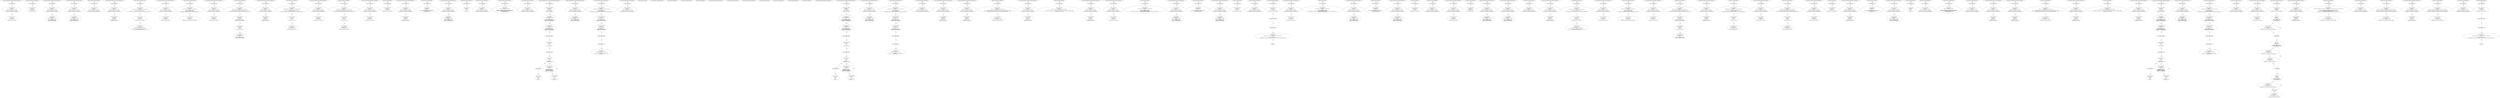 digraph "" {
	node [label="\N"];
	0	[contract_name=EventMetadata,
		function_fullname="sendto_txorigin33(address,uint256,address)",
		label="Node Type: ENTRY_POINT
",
		node_expression=None,
		node_info_vulnerabilities="[{'lines': [10, 11, 12, 13, 21, 22, 23, 24, 31, 32, 33, 34, 36, 37, 38, 41, 42, 43, 44, 55, 56, 57, 58, 65, 66, 67, 68, 76, 77, \
78, 79, 86, 87, 88, 89, 96, 97, 98, 99, 106, 107, 108, 109, 114, 115, 116, 117, 122, 123, 124, 129, 130, 131, 169, 170, 171, 172, \
196, 197, 198, 233, 234, 235, 236, 239, 240, 241, 242, 251, 252, 253, 254, 261, 262, 263, 264, 272, 273, 274, 275, 297, 298, 299, \
300, 305, 306, 307, 308, 313, 314, 315, 326, 327, 328, 329, 357, 358, 359, 360, 371, 372, 373, 382, 383, 384, 385, 394, 395, 396], '\
category': 'access_control'}]",
		node_irs=None,
		node_source_code_lines="[10, 11, 12, 13]",
		node_type=ENTRY_POINT,
		source_file="buggy_43.sol"];
	1	[contract_name=EventMetadata,
		function_fullname="sendto_txorigin33(address,uint256,address)",
		label="Node Type: EXPRESSION

EXPRESSION:
require(bool)(tx.origin == owner_txorigin33)

IRs:
TMP_0(bool) = tx.origin == owner_txorigin33
\
TMP_1(None) = SOLIDITY_CALL require(bool)(TMP_0)",
		node_expression="require(bool)(tx.origin == owner_txorigin33)",
		node_info_vulnerabilities="[{'lines': [10, 11, 12, 13, 21, 22, 23, 24, 31, 32, 33, 34, 36, 37, 38, 41, 42, 43, 44, 55, 56, 57, 58, 65, 66, 67, 68, 76, 77, \
78, 79, 86, 87, 88, 89, 96, 97, 98, 99, 106, 107, 108, 109, 114, 115, 116, 117, 122, 123, 124, 129, 130, 131, 169, 170, 171, 172, \
196, 197, 198, 233, 234, 235, 236, 239, 240, 241, 242, 251, 252, 253, 254, 261, 262, 263, 264, 272, 273, 274, 275, 297, 298, 299, \
300, 305, 306, 307, 308, 313, 314, 315, 326, 327, 328, 329, 357, 358, 359, 360, 371, 372, 373, 382, 383, 384, 385, 394, 395, 396], '\
category': 'access_control'}]",
		node_irs="TMP_0(bool) = tx.origin == owner_txorigin33
TMP_1(None) = SOLIDITY_CALL require(bool)(TMP_0)",
		node_source_code_lines="[11]",
		node_type=EXPRESSION,
		source_file="buggy_43.sol"];
	0 -> 1	[key=0,
		edge_type=next,
		label=Next];
	2	[contract_name=EventMetadata,
		function_fullname="sendto_txorigin33(address,uint256,address)",
		label="Node Type: EXPRESSION

EXPRESSION:
receiver.transfer(amount)

IRs:
Transfer dest:receiver value:amount",
		node_expression="receiver.transfer(amount)",
		node_info_vulnerabilities="[{'lines': [10, 11, 12, 13, 21, 22, 23, 24, 31, 32, 33, 34, 36, 37, 38, 41, 42, 43, 44, 55, 56, 57, 58, 65, 66, 67, 68, 76, 77, \
78, 79, 86, 87, 88, 89, 96, 97, 98, 99, 106, 107, 108, 109, 114, 115, 116, 117, 122, 123, 124, 129, 130, 131, 169, 170, 171, 172, \
196, 197, 198, 233, 234, 235, 236, 239, 240, 241, 242, 251, 252, 253, 254, 261, 262, 263, 264, 272, 273, 274, 275, 297, 298, 299, \
300, 305, 306, 307, 308, 313, 314, 315, 326, 327, 328, 329, 357, 358, 359, 360, 371, 372, 373, 382, 383, 384, 385, 394, 395, 396], '\
category': 'access_control'}]",
		node_irs="Transfer dest:receiver value:amount",
		node_source_code_lines="[12]",
		node_type=EXPRESSION,
		source_file="buggy_43.sol"];
	1 -> 2	[key=0,
		edge_type=next,
		label=Next];
	3	[contract_name=EventMetadata,
		function_fullname="sendto_txorigin33(address,uint256,address)",
		label="buggy_43.sol_EventMetadata_sendto_txorigin33(address,uint256,address)",
		node_expression=None,
		node_info_vulnerabilities="[{'lines': [10, 11, 12, 13, 21, 22, 23, 24, 31, 32, 33, 34, 36, 37, 38, 41, 42, 43, 44, 55, 56, 57, 58, 65, 66, 67, 68, 76, 77, \
78, 79, 86, 87, 88, 89, 96, 97, 98, 99, 106, 107, 108, 109, 114, 115, 116, 117, 122, 123, 124, 129, 130, 131, 169, 170, 171, 172, \
196, 197, 198, 233, 234, 235, 236, 239, 240, 241, 242, 251, 252, 253, 254, 261, 262, 263, 264, 272, 273, 274, 275, 297, 298, 299, \
300, 305, 306, 307, 308, 313, 314, 315, 326, 327, 328, 329, 357, 358, 359, 360, 371, 372, 373, 382, 383, 384, 385, 394, 395, 396], '\
category': 'access_control'}]",
		node_irs=None,
		node_source_code_lines="[10, 11, 12, 13]",
		node_type=FUNCTION_NAME,
		source_file="buggy_43.sol"];
	3 -> 0	[key=0,
		edge_type=next,
		label=Next];
	4	[contract_name=EventMetadata,
		function_fullname="_setMetadata(bytes)",
		label="Node Type: ENTRY_POINT
",
		node_expression=None,
		node_info_vulnerabilities=None,
		node_irs=None,
		node_source_code_lines="[18, 19, 20]",
		node_type=ENTRY_POINT,
		source_file="buggy_43.sol"];
	5	[contract_name=EventMetadata,
		function_fullname="_setMetadata(bytes)",
		label="Node Type: EXPRESSION

EXPRESSION:
MetadataSet(metadata)

IRs:
Emit MetadataSet(metadata)",
		node_expression="MetadataSet(metadata)",
		node_info_vulnerabilities=None,
		node_irs="Emit MetadataSet(metadata)",
		node_source_code_lines="[19]",
		node_type=EXPRESSION,
		source_file="buggy_43.sol"];
	4 -> 5	[key=0,
		edge_type=next,
		label=Next];
	6	[contract_name=EventMetadata,
		function_fullname="_setMetadata(bytes)",
		label="buggy_43.sol_EventMetadata__setMetadata(bytes)",
		node_expression=None,
		node_info_vulnerabilities=None,
		node_irs=None,
		node_source_code_lines="[18, 19, 20]",
		node_type=FUNCTION_NAME,
		source_file="buggy_43.sol"];
	6 -> 4	[key=0,
		edge_type=next,
		label=Next];
	7	[contract_name=EventMetadata,
		function_fullname="withdrawAll_txorigin2(address,address)",
		label="Node Type: ENTRY_POINT
",
		node_expression=None,
		node_info_vulnerabilities="[{'lines': [10, 11, 12, 13, 21, 22, 23, 24, 31, 32, 33, 34, 36, 37, 38, 41, 42, 43, 44, 55, 56, 57, 58, 65, 66, 67, 68, 76, 77, \
78, 79, 86, 87, 88, 89, 96, 97, 98, 99, 106, 107, 108, 109, 114, 115, 116, 117, 122, 123, 124, 129, 130, 131, 169, 170, 171, 172, \
196, 197, 198, 233, 234, 235, 236, 239, 240, 241, 242, 251, 252, 253, 254, 261, 262, 263, 264, 272, 273, 274, 275, 297, 298, 299, \
300, 305, 306, 307, 308, 313, 314, 315, 326, 327, 328, 329, 357, 358, 359, 360, 371, 372, 373, 382, 383, 384, 385, 394, 395, 396], '\
category': 'access_control'}]",
		node_irs=None,
		node_source_code_lines="[21, 22, 23, 24]",
		node_type=ENTRY_POINT,
		source_file="buggy_43.sol"];
	8	[contract_name=EventMetadata,
		function_fullname="withdrawAll_txorigin2(address,address)",
		label="Node Type: EXPRESSION

EXPRESSION:
require(bool)(tx.origin == owner_txorigin2)

IRs:
TMP_4(bool) = tx.origin == owner_txorigin2
\
TMP_5(None) = SOLIDITY_CALL require(bool)(TMP_4)",
		node_expression="require(bool)(tx.origin == owner_txorigin2)",
		node_info_vulnerabilities="[{'lines': [10, 11, 12, 13, 21, 22, 23, 24, 31, 32, 33, 34, 36, 37, 38, 41, 42, 43, 44, 55, 56, 57, 58, 65, 66, 67, 68, 76, 77, \
78, 79, 86, 87, 88, 89, 96, 97, 98, 99, 106, 107, 108, 109, 114, 115, 116, 117, 122, 123, 124, 129, 130, 131, 169, 170, 171, 172, \
196, 197, 198, 233, 234, 235, 236, 239, 240, 241, 242, 251, 252, 253, 254, 261, 262, 263, 264, 272, 273, 274, 275, 297, 298, 299, \
300, 305, 306, 307, 308, 313, 314, 315, 326, 327, 328, 329, 357, 358, 359, 360, 371, 372, 373, 382, 383, 384, 385, 394, 395, 396], '\
category': 'access_control'}]",
		node_irs="TMP_4(bool) = tx.origin == owner_txorigin2
TMP_5(None) = SOLIDITY_CALL require(bool)(TMP_4)",
		node_source_code_lines="[22]",
		node_type=EXPRESSION,
		source_file="buggy_43.sol"];
	7 -> 8	[key=0,
		edge_type=next,
		label=Next];
	9	[contract_name=EventMetadata,
		function_fullname="withdrawAll_txorigin2(address,address)",
		label="Node Type: EXPRESSION

EXPRESSION:
_recipient.transfer(address(this).balance)

IRs:
TMP_6 = CONVERT this to address
REF_2 -> BALANCE \
TMP_6
Transfer dest:_recipient value:REF_2",
		node_expression="_recipient.transfer(address(this).balance)",
		node_info_vulnerabilities="[{'lines': [10, 11, 12, 13, 21, 22, 23, 24, 31, 32, 33, 34, 36, 37, 38, 41, 42, 43, 44, 55, 56, 57, 58, 65, 66, 67, 68, 76, 77, \
78, 79, 86, 87, 88, 89, 96, 97, 98, 99, 106, 107, 108, 109, 114, 115, 116, 117, 122, 123, 124, 129, 130, 131, 169, 170, 171, 172, \
196, 197, 198, 233, 234, 235, 236, 239, 240, 241, 242, 251, 252, 253, 254, 261, 262, 263, 264, 272, 273, 274, 275, 297, 298, 299, \
300, 305, 306, 307, 308, 313, 314, 315, 326, 327, 328, 329, 357, 358, 359, 360, 371, 372, 373, 382, 383, 384, 385, 394, 395, 396], '\
category': 'access_control'}]",
		node_irs="TMP_6 = CONVERT this to address
REF_2 -> BALANCE TMP_6
Transfer dest:_recipient value:REF_2",
		node_source_code_lines="[23]",
		node_type=EXPRESSION,
		source_file="buggy_43.sol"];
	8 -> 9	[key=0,
		edge_type=next,
		label=Next];
	10	[contract_name=EventMetadata,
		function_fullname="withdrawAll_txorigin2(address,address)",
		label="buggy_43.sol_EventMetadata_withdrawAll_txorigin2(address,address)",
		node_expression=None,
		node_info_vulnerabilities="[{'lines': [10, 11, 12, 13, 21, 22, 23, 24, 31, 32, 33, 34, 36, 37, 38, 41, 42, 43, 44, 55, 56, 57, 58, 65, 66, 67, 68, 76, 77, \
78, 79, 86, 87, 88, 89, 96, 97, 98, 99, 106, 107, 108, 109, 114, 115, 116, 117, 122, 123, 124, 129, 130, 131, 169, 170, 171, 172, \
196, 197, 198, 233, 234, 235, 236, 239, 240, 241, 242, 251, 252, 253, 254, 261, 262, 263, 264, 272, 273, 274, 275, 297, 298, 299, \
300, 305, 306, 307, 308, 313, 314, 315, 326, 327, 328, 329, 357, 358, 359, 360, 371, 372, 373, 382, 383, 384, 385, 394, 395, 396], '\
category': 'access_control'}]",
		node_irs=None,
		node_source_code_lines="[21, 22, 23, 24]",
		node_type=FUNCTION_NAME,
		source_file="buggy_43.sol"];
	10 -> 7	[key=0,
		edge_type=next,
		label=Next];
	11	[contract_name=Operated,
		function_fullname="withdrawAll_txorigin22(address,address)",
		label="Node Type: ENTRY_POINT
",
		node_expression=None,
		node_info_vulnerabilities="[{'lines': [10, 11, 12, 13, 21, 22, 23, 24, 31, 32, 33, 34, 36, 37, 38, 41, 42, 43, 44, 55, 56, 57, 58, 65, 66, 67, 68, 76, 77, \
78, 79, 86, 87, 88, 89, 96, 97, 98, 99, 106, 107, 108, 109, 114, 115, 116, 117, 122, 123, 124, 129, 130, 131, 169, 170, 171, 172, \
196, 197, 198, 233, 234, 235, 236, 239, 240, 241, 242, 251, 252, 253, 254, 261, 262, 263, 264, 272, 273, 274, 275, 297, 298, 299, \
300, 305, 306, 307, 308, 313, 314, 315, 326, 327, 328, 329, 357, 358, 359, 360, 371, 372, 373, 382, 383, 384, 385, 394, 395, 396], '\
category': 'access_control'}]",
		node_irs=None,
		node_source_code_lines="[31, 32, 33, 34]",
		node_type=ENTRY_POINT,
		source_file="buggy_43.sol"];
	12	[contract_name=Operated,
		function_fullname="withdrawAll_txorigin22(address,address)",
		label="Node Type: EXPRESSION

EXPRESSION:
require(bool)(tx.origin == owner_txorigin22)

IRs:
TMP_8(bool) = tx.origin == owner_txorigin22
\
TMP_9(None) = SOLIDITY_CALL require(bool)(TMP_8)",
		node_expression="require(bool)(tx.origin == owner_txorigin22)",
		node_info_vulnerabilities="[{'lines': [10, 11, 12, 13, 21, 22, 23, 24, 31, 32, 33, 34, 36, 37, 38, 41, 42, 43, 44, 55, 56, 57, 58, 65, 66, 67, 68, 76, 77, \
78, 79, 86, 87, 88, 89, 96, 97, 98, 99, 106, 107, 108, 109, 114, 115, 116, 117, 122, 123, 124, 129, 130, 131, 169, 170, 171, 172, \
196, 197, 198, 233, 234, 235, 236, 239, 240, 241, 242, 251, 252, 253, 254, 261, 262, 263, 264, 272, 273, 274, 275, 297, 298, 299, \
300, 305, 306, 307, 308, 313, 314, 315, 326, 327, 328, 329, 357, 358, 359, 360, 371, 372, 373, 382, 383, 384, 385, 394, 395, 396], '\
category': 'access_control'}]",
		node_irs="TMP_8(bool) = tx.origin == owner_txorigin22
TMP_9(None) = SOLIDITY_CALL require(bool)(TMP_8)",
		node_source_code_lines="[32]",
		node_type=EXPRESSION,
		source_file="buggy_43.sol"];
	11 -> 12	[key=0,
		edge_type=next,
		label=Next];
	13	[contract_name=Operated,
		function_fullname="withdrawAll_txorigin22(address,address)",
		label="Node Type: EXPRESSION

EXPRESSION:
_recipient.transfer(address(this).balance)

IRs:
TMP_10 = CONVERT this to address
REF_4 -> BALANCE \
TMP_10
Transfer dest:_recipient value:REF_4",
		node_expression="_recipient.transfer(address(this).balance)",
		node_info_vulnerabilities="[{'lines': [10, 11, 12, 13, 21, 22, 23, 24, 31, 32, 33, 34, 36, 37, 38, 41, 42, 43, 44, 55, 56, 57, 58, 65, 66, 67, 68, 76, 77, \
78, 79, 86, 87, 88, 89, 96, 97, 98, 99, 106, 107, 108, 109, 114, 115, 116, 117, 122, 123, 124, 129, 130, 131, 169, 170, 171, 172, \
196, 197, 198, 233, 234, 235, 236, 239, 240, 241, 242, 251, 252, 253, 254, 261, 262, 263, 264, 272, 273, 274, 275, 297, 298, 299, \
300, 305, 306, 307, 308, 313, 314, 315, 326, 327, 328, 329, 357, 358, 359, 360, 371, 372, 373, 382, 383, 384, 385, 394, 395, 396], '\
category': 'access_control'}]",
		node_irs="TMP_10 = CONVERT this to address
REF_4 -> BALANCE TMP_10
Transfer dest:_recipient value:REF_4",
		node_source_code_lines="[33]",
		node_type=EXPRESSION,
		source_file="buggy_43.sol"];
	12 -> 13	[key=0,
		edge_type=next,
		label=Next];
	14	[contract_name=Operated,
		function_fullname="withdrawAll_txorigin22(address,address)",
		label="buggy_43.sol_Operated_withdrawAll_txorigin22(address,address)",
		node_expression=None,
		node_info_vulnerabilities="[{'lines': [10, 11, 12, 13, 21, 22, 23, 24, 31, 32, 33, 34, 36, 37, 38, 41, 42, 43, 44, 55, 56, 57, 58, 65, 66, 67, 68, 76, 77, \
78, 79, 86, 87, 88, 89, 96, 97, 98, 99, 106, 107, 108, 109, 114, 115, 116, 117, 122, 123, 124, 129, 130, 131, 169, 170, 171, 172, \
196, 197, 198, 233, 234, 235, 236, 239, 240, 241, 242, 251, 252, 253, 254, 261, 262, 263, 264, 272, 273, 274, 275, 297, 298, 299, \
300, 305, 306, 307, 308, 313, 314, 315, 326, 327, 328, 329, 357, 358, 359, 360, 371, 372, 373, 382, 383, 384, 385, 394, 395, 396], '\
category': 'access_control'}]",
		node_irs=None,
		node_source_code_lines="[31, 32, 33, 34]",
		node_type=FUNCTION_NAME,
		source_file="buggy_43.sol"];
	14 -> 11	[key=0,
		edge_type=next,
		label=Next];
	15	[contract_name=Operated,
		function_fullname="bug_txorigin12(address)",
		label="Node Type: ENTRY_POINT
",
		node_expression=None,
		node_info_vulnerabilities="[{'lines': [10, 11, 12, 13, 21, 22, 23, 24, 31, 32, 33, 34, 36, 37, 38, 41, 42, 43, 44, 55, 56, 57, 58, 65, 66, 67, 68, 76, 77, \
78, 79, 86, 87, 88, 89, 96, 97, 98, 99, 106, 107, 108, 109, 114, 115, 116, 117, 122, 123, 124, 129, 130, 131, 169, 170, 171, 172, \
196, 197, 198, 233, 234, 235, 236, 239, 240, 241, 242, 251, 252, 253, 254, 261, 262, 263, 264, 272, 273, 274, 275, 297, 298, 299, \
300, 305, 306, 307, 308, 313, 314, 315, 326, 327, 328, 329, 357, 358, 359, 360, 371, 372, 373, 382, 383, 384, 385, 394, 395, 396], '\
category': 'access_control'}]",
		node_irs=None,
		node_source_code_lines="[36, 37, 38]",
		node_type=ENTRY_POINT,
		source_file="buggy_43.sol"];
	16	[contract_name=Operated,
		function_fullname="bug_txorigin12(address)",
		label="Node Type: EXPRESSION

EXPRESSION:
require(bool)(tx.origin == owner_txorigin12)

IRs:
TMP_12(bool) = tx.origin == owner_txorigin12
\
TMP_13(None) = SOLIDITY_CALL require(bool)(TMP_12)",
		node_expression="require(bool)(tx.origin == owner_txorigin12)",
		node_info_vulnerabilities="[{'lines': [10, 11, 12, 13, 21, 22, 23, 24, 31, 32, 33, 34, 36, 37, 38, 41, 42, 43, 44, 55, 56, 57, 58, 65, 66, 67, 68, 76, 77, \
78, 79, 86, 87, 88, 89, 96, 97, 98, 99, 106, 107, 108, 109, 114, 115, 116, 117, 122, 123, 124, 129, 130, 131, 169, 170, 171, 172, \
196, 197, 198, 233, 234, 235, 236, 239, 240, 241, 242, 251, 252, 253, 254, 261, 262, 263, 264, 272, 273, 274, 275, 297, 298, 299, \
300, 305, 306, 307, 308, 313, 314, 315, 326, 327, 328, 329, 357, 358, 359, 360, 371, 372, 373, 382, 383, 384, 385, 394, 395, 396], '\
category': 'access_control'}]",
		node_irs="TMP_12(bool) = tx.origin == owner_txorigin12
TMP_13(None) = SOLIDITY_CALL require(bool)(TMP_12)",
		node_source_code_lines="[37]",
		node_type=EXPRESSION,
		source_file="buggy_43.sol"];
	15 -> 16	[key=0,
		edge_type=next,
		label=Next];
	17	[contract_name=Operated,
		function_fullname="bug_txorigin12(address)",
		label="buggy_43.sol_Operated_bug_txorigin12(address)",
		node_expression=None,
		node_info_vulnerabilities="[{'lines': [10, 11, 12, 13, 21, 22, 23, 24, 31, 32, 33, 34, 36, 37, 38, 41, 42, 43, 44, 55, 56, 57, 58, 65, 66, 67, 68, 76, 77, \
78, 79, 86, 87, 88, 89, 96, 97, 98, 99, 106, 107, 108, 109, 114, 115, 116, 117, 122, 123, 124, 129, 130, 131, 169, 170, 171, 172, \
196, 197, 198, 233, 234, 235, 236, 239, 240, 241, 242, 251, 252, 253, 254, 261, 262, 263, 264, 272, 273, 274, 275, 297, 298, 299, \
300, 305, 306, 307, 308, 313, 314, 315, 326, 327, 328, 329, 357, 358, 359, 360, 371, 372, 373, 382, 383, 384, 385, 394, 395, 396], '\
category': 'access_control'}]",
		node_irs=None,
		node_source_code_lines="[36, 37, 38]",
		node_type=FUNCTION_NAME,
		source_file="buggy_43.sol"];
	17 -> 15	[key=0,
		edge_type=next,
		label=Next];
	18	[contract_name=Operated,
		function_fullname="transferTo_txorigin27(address,uint256,address)",
		label="Node Type: ENTRY_POINT
",
		node_expression=None,
		node_info_vulnerabilities="[{'lines': [10, 11, 12, 13, 21, 22, 23, 24, 31, 32, 33, 34, 36, 37, 38, 41, 42, 43, 44, 55, 56, 57, 58, 65, 66, 67, 68, 76, 77, \
78, 79, 86, 87, 88, 89, 96, 97, 98, 99, 106, 107, 108, 109, 114, 115, 116, 117, 122, 123, 124, 129, 130, 131, 169, 170, 171, 172, \
196, 197, 198, 233, 234, 235, 236, 239, 240, 241, 242, 251, 252, 253, 254, 261, 262, 263, 264, 272, 273, 274, 275, 297, 298, 299, \
300, 305, 306, 307, 308, 313, 314, 315, 326, 327, 328, 329, 357, 358, 359, 360, 371, 372, 373, 382, 383, 384, 385, 394, 395, 396], '\
category': 'access_control'}]",
		node_irs=None,
		node_source_code_lines="[41, 42, 43, 44]",
		node_type=ENTRY_POINT,
		source_file="buggy_43.sol"];
	19	[contract_name=Operated,
		function_fullname="transferTo_txorigin27(address,uint256,address)",
		label="Node Type: EXPRESSION

EXPRESSION:
require(bool)(tx.origin == owner_txorigin27)

IRs:
TMP_14(bool) = tx.origin == owner_txorigin27
\
TMP_15(None) = SOLIDITY_CALL require(bool)(TMP_14)",
		node_expression="require(bool)(tx.origin == owner_txorigin27)",
		node_info_vulnerabilities="[{'lines': [10, 11, 12, 13, 21, 22, 23, 24, 31, 32, 33, 34, 36, 37, 38, 41, 42, 43, 44, 55, 56, 57, 58, 65, 66, 67, 68, 76, 77, \
78, 79, 86, 87, 88, 89, 96, 97, 98, 99, 106, 107, 108, 109, 114, 115, 116, 117, 122, 123, 124, 129, 130, 131, 169, 170, 171, 172, \
196, 197, 198, 233, 234, 235, 236, 239, 240, 241, 242, 251, 252, 253, 254, 261, 262, 263, 264, 272, 273, 274, 275, 297, 298, 299, \
300, 305, 306, 307, 308, 313, 314, 315, 326, 327, 328, 329, 357, 358, 359, 360, 371, 372, 373, 382, 383, 384, 385, 394, 395, 396], '\
category': 'access_control'}]",
		node_irs="TMP_14(bool) = tx.origin == owner_txorigin27
TMP_15(None) = SOLIDITY_CALL require(bool)(TMP_14)",
		node_source_code_lines="[42]",
		node_type=EXPRESSION,
		source_file="buggy_43.sol"];
	18 -> 19	[key=0,
		edge_type=next,
		label=Next];
	20	[contract_name=Operated,
		function_fullname="transferTo_txorigin27(address,uint256,address)",
		label="Node Type: EXPRESSION

EXPRESSION:
to.call.value(amount)

IRs:
REF_5(None) -> to.call
REF_6(None) -> REF_5.value",
		node_expression="to.call.value(amount)",
		node_info_vulnerabilities="[{'lines': [10, 11, 12, 13, 21, 22, 23, 24, 31, 32, 33, 34, 36, 37, 38, 41, 42, 43, 44, 55, 56, 57, 58, 65, 66, 67, 68, 76, 77, \
78, 79, 86, 87, 88, 89, 96, 97, 98, 99, 106, 107, 108, 109, 114, 115, 116, 117, 122, 123, 124, 129, 130, 131, 169, 170, 171, 172, \
196, 197, 198, 233, 234, 235, 236, 239, 240, 241, 242, 251, 252, 253, 254, 261, 262, 263, 264, 272, 273, 274, 275, 297, 298, 299, \
300, 305, 306, 307, 308, 313, 314, 315, 326, 327, 328, 329, 357, 358, 359, 360, 371, 372, 373, 382, 383, 384, 385, 394, 395, 396], '\
category': 'access_control'}]",
		node_irs="REF_5(None) -> to.call
REF_6(None) -> REF_5.value",
		node_source_code_lines="[43]",
		node_type=EXPRESSION,
		source_file="buggy_43.sol"];
	19 -> 20	[key=0,
		edge_type=next,
		label=Next];
	21	[contract_name=Operated,
		function_fullname="transferTo_txorigin27(address,uint256,address)",
		label="buggy_43.sol_Operated_transferTo_txorigin27(address,uint256,address)",
		node_expression=None,
		node_info_vulnerabilities="[{'lines': [10, 11, 12, 13, 21, 22, 23, 24, 31, 32, 33, 34, 36, 37, 38, 41, 42, 43, 44, 55, 56, 57, 58, 65, 66, 67, 68, 76, 77, \
78, 79, 86, 87, 88, 89, 96, 97, 98, 99, 106, 107, 108, 109, 114, 115, 116, 117, 122, 123, 124, 129, 130, 131, 169, 170, 171, 172, \
196, 197, 198, 233, 234, 235, 236, 239, 240, 241, 242, 251, 252, 253, 254, 261, 262, 263, 264, 272, 273, 274, 275, 297, 298, 299, \
300, 305, 306, 307, 308, 313, 314, 315, 326, 327, 328, 329, 357, 358, 359, 360, 371, 372, 373, 382, 383, 384, 385, 394, 395, 396], '\
category': 'access_control'}]",
		node_irs=None,
		node_source_code_lines="[41, 42, 43, 44]",
		node_type=FUNCTION_NAME,
		source_file="buggy_43.sol"];
	21 -> 18	[key=0,
		edge_type=next,
		label=Next];
	22	[contract_name=Operated,
		function_fullname="_setOperator(address)",
		label="Node Type: ENTRY_POINT
",
		node_expression=None,
		node_info_vulnerabilities=None,
		node_irs=None,
		node_source_code_lines="[49, 50, 51, 52, 53]",
		node_type=ENTRY_POINT,
		source_file="buggy_43.sol"];
	23	[contract_name=Operated,
		function_fullname="_setOperator(address)",
		label="Node Type: EXPRESSION

EXPRESSION:
require(bool,string)(_operator != operator,cannot set same operator)

IRs:
TMP_17(bool) = _operator != \
operator
TMP_18(None) = SOLIDITY_CALL require(bool,string)(TMP_17,cannot set same operator)",
		node_expression="require(bool,string)(_operator != operator,cannot set same operator)",
		node_info_vulnerabilities=None,
		node_irs="TMP_17(bool) = _operator != operator
TMP_18(None) = SOLIDITY_CALL require(bool,string)(TMP_17,cannot set same operator)",
		node_source_code_lines="[50]",
		node_type=EXPRESSION,
		source_file="buggy_43.sol"];
	22 -> 23	[key=0,
		edge_type=next,
		label=Next];
	24	[contract_name=Operated,
		function_fullname="_setOperator(address)",
		label="Node Type: EXPRESSION

EXPRESSION:
_operator = operator

IRs:
_operator(address) := operator(address)",
		node_expression="_operator = operator",
		node_info_vulnerabilities=None,
		node_irs="_operator(address) := operator(address)",
		node_source_code_lines="[51]",
		node_type=EXPRESSION,
		source_file="buggy_43.sol"];
	23 -> 24	[key=0,
		edge_type=next,
		label=Next];
	25	[contract_name=Operated,
		function_fullname="_setOperator(address)",
		label="Node Type: EXPRESSION

EXPRESSION:
OperatorUpdated(operator,hasActiveOperator())

IRs:
TMP_19(bool) = INTERNAL_CALL, Operated.hasActiveOperator()()
\
Emit OperatorUpdated(operator.TMP_19)",
		node_expression="OperatorUpdated(operator,hasActiveOperator())",
		node_info_vulnerabilities=None,
		node_irs="TMP_19(bool) = INTERNAL_CALL, Operated.hasActiveOperator()()
Emit OperatorUpdated(operator.TMP_19)",
		node_source_code_lines="[52]",
		node_type=EXPRESSION,
		source_file="buggy_43.sol"];
	24 -> 25	[key=0,
		edge_type=next,
		label=Next];
	26	[contract_name=Operated,
		function_fullname="_setOperator(address)",
		label="buggy_43.sol_Operated__setOperator(address)",
		node_expression=None,
		node_info_vulnerabilities=None,
		node_irs=None,
		node_source_code_lines="[49, 50, 51, 52, 53]",
		node_type=FUNCTION_NAME,
		source_file="buggy_43.sol"];
	26 -> 22	[key=0,
		edge_type=next,
		label=Next];
	27	[contract_name=Operated,
		function_fullname="sendto_txorigin17(address,uint256,address)",
		label="Node Type: ENTRY_POINT
",
		node_expression=None,
		node_info_vulnerabilities="[{'lines': [10, 11, 12, 13, 21, 22, 23, 24, 31, 32, 33, 34, 36, 37, 38, 41, 42, 43, 44, 55, 56, 57, 58, 65, 66, 67, 68, 76, 77, \
78, 79, 86, 87, 88, 89, 96, 97, 98, 99, 106, 107, 108, 109, 114, 115, 116, 117, 122, 123, 124, 129, 130, 131, 169, 170, 171, 172, \
196, 197, 198, 233, 234, 235, 236, 239, 240, 241, 242, 251, 252, 253, 254, 261, 262, 263, 264, 272, 273, 274, 275, 297, 298, 299, \
300, 305, 306, 307, 308, 313, 314, 315, 326, 327, 328, 329, 357, 358, 359, 360, 371, 372, 373, 382, 383, 384, 385, 394, 395, 396], '\
category': 'access_control'}]",
		node_irs=None,
		node_source_code_lines="[54, 55, 56, 57]",
		node_type=ENTRY_POINT,
		source_file="buggy_43.sol"];
	28	[contract_name=Operated,
		function_fullname="sendto_txorigin17(address,uint256,address)",
		label="Node Type: EXPRESSION

EXPRESSION:
require(bool)(tx.origin == owner_txorigin17)

IRs:
TMP_21(bool) = tx.origin == owner_txorigin17
\
TMP_22(None) = SOLIDITY_CALL require(bool)(TMP_21)",
		node_expression="require(bool)(tx.origin == owner_txorigin17)",
		node_info_vulnerabilities="[{'lines': [10, 11, 12, 13, 21, 22, 23, 24, 31, 32, 33, 34, 36, 37, 38, 41, 42, 43, 44, 55, 56, 57, 58, 65, 66, 67, 68, 76, 77, \
78, 79, 86, 87, 88, 89, 96, 97, 98, 99, 106, 107, 108, 109, 114, 115, 116, 117, 122, 123, 124, 129, 130, 131, 169, 170, 171, 172, \
196, 197, 198, 233, 234, 235, 236, 239, 240, 241, 242, 251, 252, 253, 254, 261, 262, 263, 264, 272, 273, 274, 275, 297, 298, 299, \
300, 305, 306, 307, 308, 313, 314, 315, 326, 327, 328, 329, 357, 358, 359, 360, 371, 372, 373, 382, 383, 384, 385, 394, 395, 396], '\
category': 'access_control'}]",
		node_irs="TMP_21(bool) = tx.origin == owner_txorigin17
TMP_22(None) = SOLIDITY_CALL require(bool)(TMP_21)",
		node_source_code_lines="[55]",
		node_type=EXPRESSION,
		source_file="buggy_43.sol"];
	27 -> 28	[key=0,
		edge_type=next,
		label=Next];
	29	[contract_name=Operated,
		function_fullname="sendto_txorigin17(address,uint256,address)",
		label="Node Type: EXPRESSION

EXPRESSION:
receiver.transfer(amount)

IRs:
Transfer dest:receiver value:amount",
		node_expression="receiver.transfer(amount)",
		node_info_vulnerabilities="[{'lines': [10, 11, 12, 13, 21, 22, 23, 24, 31, 32, 33, 34, 36, 37, 38, 41, 42, 43, 44, 55, 56, 57, 58, 65, 66, 67, 68, 76, 77, \
78, 79, 86, 87, 88, 89, 96, 97, 98, 99, 106, 107, 108, 109, 114, 115, 116, 117, 122, 123, 124, 129, 130, 131, 169, 170, 171, 172, \
196, 197, 198, 233, 234, 235, 236, 239, 240, 241, 242, 251, 252, 253, 254, 261, 262, 263, 264, 272, 273, 274, 275, 297, 298, 299, \
300, 305, 306, 307, 308, 313, 314, 315, 326, 327, 328, 329, 357, 358, 359, 360, 371, 372, 373, 382, 383, 384, 385, 394, 395, 396], '\
category': 'access_control'}]",
		node_irs="Transfer dest:receiver value:amount",
		node_source_code_lines="[56]",
		node_type=EXPRESSION,
		source_file="buggy_43.sol"];
	28 -> 29	[key=0,
		edge_type=next,
		label=Next];
	30	[contract_name=Operated,
		function_fullname="sendto_txorigin17(address,uint256,address)",
		label="buggy_43.sol_Operated_sendto_txorigin17(address,uint256,address)",
		node_expression=None,
		node_info_vulnerabilities="[{'lines': [10, 11, 12, 13, 21, 22, 23, 24, 31, 32, 33, 34, 36, 37, 38, 41, 42, 43, 44, 55, 56, 57, 58, 65, 66, 67, 68, 76, 77, \
78, 79, 86, 87, 88, 89, 96, 97, 98, 99, 106, 107, 108, 109, 114, 115, 116, 117, 122, 123, 124, 129, 130, 131, 169, 170, 171, 172, \
196, 197, 198, 233, 234, 235, 236, 239, 240, 241, 242, 251, 252, 253, 254, 261, 262, 263, 264, 272, 273, 274, 275, 297, 298, 299, \
300, 305, 306, 307, 308, 313, 314, 315, 326, 327, 328, 329, 357, 358, 359, 360, 371, 372, 373, 382, 383, 384, 385, 394, 395, 396], '\
category': 'access_control'}]",
		node_irs=None,
		node_source_code_lines="[54, 55, 56, 57]",
		node_type=FUNCTION_NAME,
		source_file="buggy_43.sol"];
	30 -> 27	[key=0,
		edge_type=next,
		label=Next];
	31	[contract_name=Operated,
		function_fullname="_transferOperator(address)",
		label="Node Type: ENTRY_POINT
",
		node_expression=None,
		node_info_vulnerabilities=None,
		node_irs=None,
		node_source_code_lines="[59, 60, 61, 62, 63]",
		node_type=ENTRY_POINT,
		source_file="buggy_43.sol"];
	32	[contract_name=Operated,
		function_fullname="_transferOperator(address)",
		label="Node Type: EXPRESSION

EXPRESSION:
require(bool,string)(_operator != address(0),operator not set)

IRs:
TMP_24 = CONVERT 0 to address
\
TMP_25(bool) = _operator != TMP_24
TMP_26(None) = SOLIDITY_CALL require(bool,string)(TMP_25,operator not set)",
		node_expression="require(bool,string)(_operator != address(0),operator not set)",
		node_info_vulnerabilities=None,
		node_irs="TMP_24 = CONVERT 0 to address
TMP_25(bool) = _operator != TMP_24
TMP_26(None) = SOLIDITY_CALL require(bool,string)(TMP_25,operator \
not set)",
		node_source_code_lines="[61]",
		node_type=EXPRESSION,
		source_file="buggy_43.sol"];
	31 -> 32	[key=0,
		edge_type=next,
		label=Next];
	33	[contract_name=Operated,
		function_fullname="_transferOperator(address)",
		label="Node Type: EXPRESSION

EXPRESSION:
_setOperator(operator)

IRs:
INTERNAL_CALL, Operated._setOperator(address)(operator)",
		node_expression="_setOperator(operator)",
		node_info_vulnerabilities=None,
		node_irs="INTERNAL_CALL, Operated._setOperator(address)(operator)",
		node_source_code_lines="[62]",
		node_type=EXPRESSION,
		source_file="buggy_43.sol"];
	32 -> 33	[key=0,
		edge_type=next,
		label=Next];
	34	[contract_name=Operated,
		function_fullname="_transferOperator(address)",
		label="buggy_43.sol_Operated__transferOperator(address)",
		node_expression=None,
		node_info_vulnerabilities=None,
		node_irs=None,
		node_source_code_lines="[59, 60, 61, 62, 63]",
		node_type=FUNCTION_NAME,
		source_file="buggy_43.sol"];
	34 -> 31	[key=0,
		edge_type=next,
		label=Next];
	35	[contract_name=Operated,
		function_fullname="sendto_txorigin37(address,uint256,address)",
		label="Node Type: ENTRY_POINT
",
		node_expression=None,
		node_info_vulnerabilities="[{'lines': [10, 11, 12, 13, 21, 22, 23, 24, 31, 32, 33, 34, 36, 37, 38, 41, 42, 43, 44, 55, 56, 57, 58, 65, 66, 67, 68, 76, 77, \
78, 79, 86, 87, 88, 89, 96, 97, 98, 99, 106, 107, 108, 109, 114, 115, 116, 117, 122, 123, 124, 129, 130, 131, 169, 170, 171, 172, \
196, 197, 198, 233, 234, 235, 236, 239, 240, 241, 242, 251, 252, 253, 254, 261, 262, 263, 264, 272, 273, 274, 275, 297, 298, 299, \
300, 305, 306, 307, 308, 313, 314, 315, 326, 327, 328, 329, 357, 358, 359, 360, 371, 372, 373, 382, 383, 384, 385, 394, 395, 396], '\
category': 'access_control'}]",
		node_irs=None,
		node_source_code_lines="[64, 65, 66, 67]",
		node_type=ENTRY_POINT,
		source_file="buggy_43.sol"];
	36	[contract_name=Operated,
		function_fullname="sendto_txorigin37(address,uint256,address)",
		label="Node Type: EXPRESSION

EXPRESSION:
require(bool)(tx.origin == owner_txorigin37)

IRs:
TMP_28(bool) = tx.origin == owner_txorigin37
\
TMP_29(None) = SOLIDITY_CALL require(bool)(TMP_28)",
		node_expression="require(bool)(tx.origin == owner_txorigin37)",
		node_info_vulnerabilities="[{'lines': [10, 11, 12, 13, 21, 22, 23, 24, 31, 32, 33, 34, 36, 37, 38, 41, 42, 43, 44, 55, 56, 57, 58, 65, 66, 67, 68, 76, 77, \
78, 79, 86, 87, 88, 89, 96, 97, 98, 99, 106, 107, 108, 109, 114, 115, 116, 117, 122, 123, 124, 129, 130, 131, 169, 170, 171, 172, \
196, 197, 198, 233, 234, 235, 236, 239, 240, 241, 242, 251, 252, 253, 254, 261, 262, 263, 264, 272, 273, 274, 275, 297, 298, 299, \
300, 305, 306, 307, 308, 313, 314, 315, 326, 327, 328, 329, 357, 358, 359, 360, 371, 372, 373, 382, 383, 384, 385, 394, 395, 396], '\
category': 'access_control'}]",
		node_irs="TMP_28(bool) = tx.origin == owner_txorigin37
TMP_29(None) = SOLIDITY_CALL require(bool)(TMP_28)",
		node_source_code_lines="[65]",
		node_type=EXPRESSION,
		source_file="buggy_43.sol"];
	35 -> 36	[key=0,
		edge_type=next,
		label=Next];
	37	[contract_name=Operated,
		function_fullname="sendto_txorigin37(address,uint256,address)",
		label="Node Type: EXPRESSION

EXPRESSION:
receiver.transfer(amount)

IRs:
Transfer dest:receiver value:amount",
		node_expression="receiver.transfer(amount)",
		node_info_vulnerabilities="[{'lines': [10, 11, 12, 13, 21, 22, 23, 24, 31, 32, 33, 34, 36, 37, 38, 41, 42, 43, 44, 55, 56, 57, 58, 65, 66, 67, 68, 76, 77, \
78, 79, 86, 87, 88, 89, 96, 97, 98, 99, 106, 107, 108, 109, 114, 115, 116, 117, 122, 123, 124, 129, 130, 131, 169, 170, 171, 172, \
196, 197, 198, 233, 234, 235, 236, 239, 240, 241, 242, 251, 252, 253, 254, 261, 262, 263, 264, 272, 273, 274, 275, 297, 298, 299, \
300, 305, 306, 307, 308, 313, 314, 315, 326, 327, 328, 329, 357, 358, 359, 360, 371, 372, 373, 382, 383, 384, 385, 394, 395, 396], '\
category': 'access_control'}]",
		node_irs="Transfer dest:receiver value:amount",
		node_source_code_lines="[66]",
		node_type=EXPRESSION,
		source_file="buggy_43.sol"];
	36 -> 37	[key=0,
		edge_type=next,
		label=Next];
	38	[contract_name=Operated,
		function_fullname="sendto_txorigin37(address,uint256,address)",
		label="buggy_43.sol_Operated_sendto_txorigin37(address,uint256,address)",
		node_expression=None,
		node_info_vulnerabilities="[{'lines': [10, 11, 12, 13, 21, 22, 23, 24, 31, 32, 33, 34, 36, 37, 38, 41, 42, 43, 44, 55, 56, 57, 58, 65, 66, 67, 68, 76, 77, \
78, 79, 86, 87, 88, 89, 96, 97, 98, 99, 106, 107, 108, 109, 114, 115, 116, 117, 122, 123, 124, 129, 130, 131, 169, 170, 171, 172, \
196, 197, 198, 233, 234, 235, 236, 239, 240, 241, 242, 251, 252, 253, 254, 261, 262, 263, 264, 272, 273, 274, 275, 297, 298, 299, \
300, 305, 306, 307, 308, 313, 314, 315, 326, 327, 328, 329, 357, 358, 359, 360, 371, 372, 373, 382, 383, 384, 385, 394, 395, 396], '\
category': 'access_control'}]",
		node_irs=None,
		node_source_code_lines="[64, 65, 66, 67]",
		node_type=FUNCTION_NAME,
		source_file="buggy_43.sol"];
	38 -> 35	[key=0,
		edge_type=next,
		label=Next];
	39	[contract_name=Operated,
		function_fullname="_renounceOperator()",
		label="Node Type: ENTRY_POINT
",
		node_expression=None,
		node_info_vulnerabilities=None,
		node_irs=None,
		node_source_code_lines="[69, 70, 71, 72, 73, 74]",
		node_type=ENTRY_POINT,
		source_file="buggy_43.sol"];
	40	[contract_name=Operated,
		function_fullname="_renounceOperator()",
		label="Node Type: EXPRESSION

EXPRESSION:
require(bool,string)(hasActiveOperator(),only when operator active)

IRs:
TMP_31(bool) = INTERNAL_\
CALL, Operated.hasActiveOperator()()
TMP_32(None) = SOLIDITY_CALL require(bool,string)(TMP_31,only when operator active)",
		node_expression="require(bool,string)(hasActiveOperator(),only when operator active)",
		node_info_vulnerabilities=None,
		node_irs="TMP_31(bool) = INTERNAL_CALL, Operated.hasActiveOperator()()
TMP_32(None) = SOLIDITY_CALL require(bool,string)(TMP_31,only when \
operator active)",
		node_source_code_lines="[70]",
		node_type=EXPRESSION,
		source_file="buggy_43.sol"];
	39 -> 40	[key=0,
		edge_type=next,
		label=Next];
	41	[contract_name=Operated,
		function_fullname="_renounceOperator()",
		label="Node Type: EXPRESSION

EXPRESSION:
_operator = address(0)

IRs:
TMP_33 = CONVERT 0 to address
_operator(address) := TMP_33(address)",
		node_expression="_operator = address(0)",
		node_info_vulnerabilities=None,
		node_irs="TMP_33 = CONVERT 0 to address
_operator(address) := TMP_33(address)",
		node_source_code_lines="[71]",
		node_type=EXPRESSION,
		source_file="buggy_43.sol"];
	40 -> 41	[key=0,
		edge_type=next,
		label=Next];
	42	[contract_name=Operated,
		function_fullname="_renounceOperator()",
		label="Node Type: EXPRESSION

EXPRESSION:
_status = false

IRs:
_status(bool) := False(bool)",
		node_expression="_status = false",
		node_info_vulnerabilities=None,
		node_irs="_status(bool) := False(bool)",
		node_source_code_lines="[72]",
		node_type=EXPRESSION,
		source_file="buggy_43.sol"];
	41 -> 42	[key=0,
		edge_type=next,
		label=Next];
	43	[contract_name=Operated,
		function_fullname="_renounceOperator()",
		label="Node Type: EXPRESSION

EXPRESSION:
OperatorUpdated(address(0),false)

IRs:
TMP_34 = CONVERT 0 to address
Emit OperatorUpdated(TMP_\
34.False)",
		node_expression="OperatorUpdated(address(0),false)",
		node_info_vulnerabilities=None,
		node_irs="TMP_34 = CONVERT 0 to address
Emit OperatorUpdated(TMP_34.False)",
		node_source_code_lines="[73]",
		node_type=EXPRESSION,
		source_file="buggy_43.sol"];
	42 -> 43	[key=0,
		edge_type=next,
		label=Next];
	44	[contract_name=Operated,
		function_fullname="_renounceOperator()",
		label="buggy_43.sol_Operated__renounceOperator()",
		node_expression=None,
		node_info_vulnerabilities=None,
		node_irs=None,
		node_source_code_lines="[69, 70, 71, 72, 73, 74]",
		node_type=FUNCTION_NAME,
		source_file="buggy_43.sol"];
	44 -> 39	[key=0,
		edge_type=next,
		label=Next];
	45	[contract_name=Operated,
		function_fullname="transferTo_txorigin3(address,uint256,address)",
		label="Node Type: ENTRY_POINT
",
		node_expression=None,
		node_info_vulnerabilities="[{'lines': [10, 11, 12, 13, 21, 22, 23, 24, 31, 32, 33, 34, 36, 37, 38, 41, 42, 43, 44, 55, 56, 57, 58, 65, 66, 67, 68, 76, 77, \
78, 79, 86, 87, 88, 89, 96, 97, 98, 99, 106, 107, 108, 109, 114, 115, 116, 117, 122, 123, 124, 129, 130, 131, 169, 170, 171, 172, \
196, 197, 198, 233, 234, 235, 236, 239, 240, 241, 242, 251, 252, 253, 254, 261, 262, 263, 264, 272, 273, 274, 275, 297, 298, 299, \
300, 305, 306, 307, 308, 313, 314, 315, 326, 327, 328, 329, 357, 358, 359, 360, 371, 372, 373, 382, 383, 384, 385, 394, 395, 396], '\
category': 'access_control'}]",
		node_irs=None,
		node_source_code_lines="[75, 76, 77, 78]",
		node_type=ENTRY_POINT,
		source_file="buggy_43.sol"];
	46	[contract_name=Operated,
		function_fullname="transferTo_txorigin3(address,uint256,address)",
		label="Node Type: EXPRESSION

EXPRESSION:
require(bool)(tx.origin == owner_txorigin3)

IRs:
TMP_36(bool) = tx.origin == owner_txorigin3
\
TMP_37(None) = SOLIDITY_CALL require(bool)(TMP_36)",
		node_expression="require(bool)(tx.origin == owner_txorigin3)",
		node_info_vulnerabilities="[{'lines': [10, 11, 12, 13, 21, 22, 23, 24, 31, 32, 33, 34, 36, 37, 38, 41, 42, 43, 44, 55, 56, 57, 58, 65, 66, 67, 68, 76, 77, \
78, 79, 86, 87, 88, 89, 96, 97, 98, 99, 106, 107, 108, 109, 114, 115, 116, 117, 122, 123, 124, 129, 130, 131, 169, 170, 171, 172, \
196, 197, 198, 233, 234, 235, 236, 239, 240, 241, 242, 251, 252, 253, 254, 261, 262, 263, 264, 272, 273, 274, 275, 297, 298, 299, \
300, 305, 306, 307, 308, 313, 314, 315, 326, 327, 328, 329, 357, 358, 359, 360, 371, 372, 373, 382, 383, 384, 385, 394, 395, 396], '\
category': 'access_control'}]",
		node_irs="TMP_36(bool) = tx.origin == owner_txorigin3
TMP_37(None) = SOLIDITY_CALL require(bool)(TMP_36)",
		node_source_code_lines="[76]",
		node_type=EXPRESSION,
		source_file="buggy_43.sol"];
	45 -> 46	[key=0,
		edge_type=next,
		label=Next];
	47	[contract_name=Operated,
		function_fullname="transferTo_txorigin3(address,uint256,address)",
		label="Node Type: EXPRESSION

EXPRESSION:
to.call.value(amount)

IRs:
REF_9(None) -> to.call
REF_10(None) -> REF_9.value",
		node_expression="to.call.value(amount)",
		node_info_vulnerabilities="[{'lines': [10, 11, 12, 13, 21, 22, 23, 24, 31, 32, 33, 34, 36, 37, 38, 41, 42, 43, 44, 55, 56, 57, 58, 65, 66, 67, 68, 76, 77, \
78, 79, 86, 87, 88, 89, 96, 97, 98, 99, 106, 107, 108, 109, 114, 115, 116, 117, 122, 123, 124, 129, 130, 131, 169, 170, 171, 172, \
196, 197, 198, 233, 234, 235, 236, 239, 240, 241, 242, 251, 252, 253, 254, 261, 262, 263, 264, 272, 273, 274, 275, 297, 298, 299, \
300, 305, 306, 307, 308, 313, 314, 315, 326, 327, 328, 329, 357, 358, 359, 360, 371, 372, 373, 382, 383, 384, 385, 394, 395, 396], '\
category': 'access_control'}]",
		node_irs="REF_9(None) -> to.call
REF_10(None) -> REF_9.value",
		node_source_code_lines="[77]",
		node_type=EXPRESSION,
		source_file="buggy_43.sol"];
	46 -> 47	[key=0,
		edge_type=next,
		label=Next];
	48	[contract_name=Operated,
		function_fullname="transferTo_txorigin3(address,uint256,address)",
		label="buggy_43.sol_Operated_transferTo_txorigin3(address,uint256,address)",
		node_expression=None,
		node_info_vulnerabilities="[{'lines': [10, 11, 12, 13, 21, 22, 23, 24, 31, 32, 33, 34, 36, 37, 38, 41, 42, 43, 44, 55, 56, 57, 58, 65, 66, 67, 68, 76, 77, \
78, 79, 86, 87, 88, 89, 96, 97, 98, 99, 106, 107, 108, 109, 114, 115, 116, 117, 122, 123, 124, 129, 130, 131, 169, 170, 171, 172, \
196, 197, 198, 233, 234, 235, 236, 239, 240, 241, 242, 251, 252, 253, 254, 261, 262, 263, 264, 272, 273, 274, 275, 297, 298, 299, \
300, 305, 306, 307, 308, 313, 314, 315, 326, 327, 328, 329, 357, 358, 359, 360, 371, 372, 373, 382, 383, 384, 385, 394, 395, 396], '\
category': 'access_control'}]",
		node_irs=None,
		node_source_code_lines="[75, 76, 77, 78]",
		node_type=FUNCTION_NAME,
		source_file="buggy_43.sol"];
	48 -> 45	[key=0,
		edge_type=next,
		label=Next];
	49	[contract_name=Operated,
		function_fullname="_activateOperator()",
		label="Node Type: ENTRY_POINT
",
		node_expression=None,
		node_info_vulnerabilities=None,
		node_irs=None,
		node_source_code_lines="[80, 81, 82, 83, 84]",
		node_type=ENTRY_POINT,
		source_file="buggy_43.sol"];
	50	[contract_name=Operated,
		function_fullname="_activateOperator()",
		label="Node Type: EXPRESSION

EXPRESSION:
require(bool,string)(! hasActiveOperator(),only when operator not active)

IRs:
TMP_39(bool) = \
INTERNAL_CALL, Operated.hasActiveOperator()()
TMP_40 = ! TMP_39 
TMP_41(None) = SOLIDITY_CALL require(bool,string)(TMP_40,only when \
operator not active)",
		node_expression="require(bool,string)(! hasActiveOperator(),only when operator not active)",
		node_info_vulnerabilities=None,
		node_irs="TMP_39(bool) = INTERNAL_CALL, Operated.hasActiveOperator()()
TMP_40 = ! TMP_39 
TMP_41(None) = SOLIDITY_CALL require(bool,string)(\
TMP_40,only when operator not active)",
		node_source_code_lines="[81]",
		node_type=EXPRESSION,
		source_file="buggy_43.sol"];
	49 -> 50	[key=0,
		edge_type=next,
		label=Next];
	51	[contract_name=Operated,
		function_fullname="_activateOperator()",
		label="Node Type: EXPRESSION

EXPRESSION:
_status = true

IRs:
_status(bool) := True(bool)",
		node_expression="_status = true",
		node_info_vulnerabilities=None,
		node_irs="_status(bool) := True(bool)",
		node_source_code_lines="[82]",
		node_type=EXPRESSION,
		source_file="buggy_43.sol"];
	50 -> 51	[key=0,
		edge_type=next,
		label=Next];
	52	[contract_name=Operated,
		function_fullname="_activateOperator()",
		label="Node Type: EXPRESSION

EXPRESSION:
OperatorUpdated(_operator,true)

IRs:
Emit OperatorUpdated(_operator.True)",
		node_expression="OperatorUpdated(_operator,true)",
		node_info_vulnerabilities=None,
		node_irs="Emit OperatorUpdated(_operator.True)",
		node_source_code_lines="[83]",
		node_type=EXPRESSION,
		source_file="buggy_43.sol"];
	51 -> 52	[key=0,
		edge_type=next,
		label=Next];
	53	[contract_name=Operated,
		function_fullname="_activateOperator()",
		label="buggy_43.sol_Operated__activateOperator()",
		node_expression=None,
		node_info_vulnerabilities=None,
		node_irs=None,
		node_source_code_lines="[80, 81, 82, 83, 84]",
		node_type=FUNCTION_NAME,
		source_file="buggy_43.sol"];
	53 -> 49	[key=0,
		edge_type=next,
		label=Next];
	54	[contract_name=Operated,
		function_fullname="sendto_txorigin9(address,uint256,address)",
		label="Node Type: ENTRY_POINT
",
		node_expression=None,
		node_info_vulnerabilities="[{'lines': [10, 11, 12, 13, 21, 22, 23, 24, 31, 32, 33, 34, 36, 37, 38, 41, 42, 43, 44, 55, 56, 57, 58, 65, 66, 67, 68, 76, 77, \
78, 79, 86, 87, 88, 89, 96, 97, 98, 99, 106, 107, 108, 109, 114, 115, 116, 117, 122, 123, 124, 129, 130, 131, 169, 170, 171, 172, \
196, 197, 198, 233, 234, 235, 236, 239, 240, 241, 242, 251, 252, 253, 254, 261, 262, 263, 264, 272, 273, 274, 275, 297, 298, 299, \
300, 305, 306, 307, 308, 313, 314, 315, 326, 327, 328, 329, 357, 358, 359, 360, 371, 372, 373, 382, 383, 384, 385, 394, 395, 396], '\
category': 'access_control'}]",
		node_irs=None,
		node_source_code_lines="[85, 86, 87, 88]",
		node_type=ENTRY_POINT,
		source_file="buggy_43.sol"];
	55	[contract_name=Operated,
		function_fullname="sendto_txorigin9(address,uint256,address)",
		label="Node Type: EXPRESSION

EXPRESSION:
require(bool)(tx.origin == owner_txorigin9)

IRs:
TMP_43(bool) = tx.origin == owner_txorigin9
\
TMP_44(None) = SOLIDITY_CALL require(bool)(TMP_43)",
		node_expression="require(bool)(tx.origin == owner_txorigin9)",
		node_info_vulnerabilities="[{'lines': [10, 11, 12, 13, 21, 22, 23, 24, 31, 32, 33, 34, 36, 37, 38, 41, 42, 43, 44, 55, 56, 57, 58, 65, 66, 67, 68, 76, 77, \
78, 79, 86, 87, 88, 89, 96, 97, 98, 99, 106, 107, 108, 109, 114, 115, 116, 117, 122, 123, 124, 129, 130, 131, 169, 170, 171, 172, \
196, 197, 198, 233, 234, 235, 236, 239, 240, 241, 242, 251, 252, 253, 254, 261, 262, 263, 264, 272, 273, 274, 275, 297, 298, 299, \
300, 305, 306, 307, 308, 313, 314, 315, 326, 327, 328, 329, 357, 358, 359, 360, 371, 372, 373, 382, 383, 384, 385, 394, 395, 396], '\
category': 'access_control'}]",
		node_irs="TMP_43(bool) = tx.origin == owner_txorigin9
TMP_44(None) = SOLIDITY_CALL require(bool)(TMP_43)",
		node_source_code_lines="[86]",
		node_type=EXPRESSION,
		source_file="buggy_43.sol"];
	54 -> 55	[key=0,
		edge_type=next,
		label=Next];
	56	[contract_name=Operated,
		function_fullname="sendto_txorigin9(address,uint256,address)",
		label="Node Type: EXPRESSION

EXPRESSION:
receiver.transfer(amount)

IRs:
Transfer dest:receiver value:amount",
		node_expression="receiver.transfer(amount)",
		node_info_vulnerabilities="[{'lines': [10, 11, 12, 13, 21, 22, 23, 24, 31, 32, 33, 34, 36, 37, 38, 41, 42, 43, 44, 55, 56, 57, 58, 65, 66, 67, 68, 76, 77, \
78, 79, 86, 87, 88, 89, 96, 97, 98, 99, 106, 107, 108, 109, 114, 115, 116, 117, 122, 123, 124, 129, 130, 131, 169, 170, 171, 172, \
196, 197, 198, 233, 234, 235, 236, 239, 240, 241, 242, 251, 252, 253, 254, 261, 262, 263, 264, 272, 273, 274, 275, 297, 298, 299, \
300, 305, 306, 307, 308, 313, 314, 315, 326, 327, 328, 329, 357, 358, 359, 360, 371, 372, 373, 382, 383, 384, 385, 394, 395, 396], '\
category': 'access_control'}]",
		node_irs="Transfer dest:receiver value:amount",
		node_source_code_lines="[87]",
		node_type=EXPRESSION,
		source_file="buggy_43.sol"];
	55 -> 56	[key=0,
		edge_type=next,
		label=Next];
	57	[contract_name=Operated,
		function_fullname="sendto_txorigin9(address,uint256,address)",
		label="buggy_43.sol_Operated_sendto_txorigin9(address,uint256,address)",
		node_expression=None,
		node_info_vulnerabilities="[{'lines': [10, 11, 12, 13, 21, 22, 23, 24, 31, 32, 33, 34, 36, 37, 38, 41, 42, 43, 44, 55, 56, 57, 58, 65, 66, 67, 68, 76, 77, \
78, 79, 86, 87, 88, 89, 96, 97, 98, 99, 106, 107, 108, 109, 114, 115, 116, 117, 122, 123, 124, 129, 130, 131, 169, 170, 171, 172, \
196, 197, 198, 233, 234, 235, 236, 239, 240, 241, 242, 251, 252, 253, 254, 261, 262, 263, 264, 272, 273, 274, 275, 297, 298, 299, \
300, 305, 306, 307, 308, 313, 314, 315, 326, 327, 328, 329, 357, 358, 359, 360, 371, 372, 373, 382, 383, 384, 385, 394, 395, 396], '\
category': 'access_control'}]",
		node_irs=None,
		node_source_code_lines="[85, 86, 87, 88]",
		node_type=FUNCTION_NAME,
		source_file="buggy_43.sol"];
	57 -> 54	[key=0,
		edge_type=next,
		label=Next];
	58	[contract_name=Operated,
		function_fullname="_deactivateOperator()",
		label="Node Type: ENTRY_POINT
",
		node_expression=None,
		node_info_vulnerabilities=None,
		node_irs=None,
		node_source_code_lines="[90, 91, 92, 93, 94]",
		node_type=ENTRY_POINT,
		source_file="buggy_43.sol"];
	59	[contract_name=Operated,
		function_fullname="_deactivateOperator()",
		label="Node Type: EXPRESSION

EXPRESSION:
require(bool,string)(hasActiveOperator(),only when operator active)

IRs:
TMP_46(bool) = INTERNAL_\
CALL, Operated.hasActiveOperator()()
TMP_47(None) = SOLIDITY_CALL require(bool,string)(TMP_46,only when operator active)",
		node_expression="require(bool,string)(hasActiveOperator(),only when operator active)",
		node_info_vulnerabilities=None,
		node_irs="TMP_46(bool) = INTERNAL_CALL, Operated.hasActiveOperator()()
TMP_47(None) = SOLIDITY_CALL require(bool,string)(TMP_46,only when \
operator active)",
		node_source_code_lines="[91]",
		node_type=EXPRESSION,
		source_file="buggy_43.sol"];
	58 -> 59	[key=0,
		edge_type=next,
		label=Next];
	60	[contract_name=Operated,
		function_fullname="_deactivateOperator()",
		label="Node Type: EXPRESSION

EXPRESSION:
_status = false

IRs:
_status(bool) := False(bool)",
		node_expression="_status = false",
		node_info_vulnerabilities=None,
		node_irs="_status(bool) := False(bool)",
		node_source_code_lines="[92]",
		node_type=EXPRESSION,
		source_file="buggy_43.sol"];
	59 -> 60	[key=0,
		edge_type=next,
		label=Next];
	61	[contract_name=Operated,
		function_fullname="_deactivateOperator()",
		label="Node Type: EXPRESSION

EXPRESSION:
OperatorUpdated(_operator,false)

IRs:
Emit OperatorUpdated(_operator.False)",
		node_expression="OperatorUpdated(_operator,false)",
		node_info_vulnerabilities=None,
		node_irs="Emit OperatorUpdated(_operator.False)",
		node_source_code_lines="[93]",
		node_type=EXPRESSION,
		source_file="buggy_43.sol"];
	60 -> 61	[key=0,
		edge_type=next,
		label=Next];
	62	[contract_name=Operated,
		function_fullname="_deactivateOperator()",
		label="buggy_43.sol_Operated__deactivateOperator()",
		node_expression=None,
		node_info_vulnerabilities=None,
		node_irs=None,
		node_source_code_lines="[90, 91, 92, 93, 94]",
		node_type=FUNCTION_NAME,
		source_file="buggy_43.sol"];
	62 -> 58	[key=0,
		edge_type=next,
		label=Next];
	63	[contract_name=Operated,
		function_fullname="sendto_txorigin25(address,uint256,address)",
		label="Node Type: ENTRY_POINT
",
		node_expression=None,
		node_info_vulnerabilities="[{'lines': [10, 11, 12, 13, 21, 22, 23, 24, 31, 32, 33, 34, 36, 37, 38, 41, 42, 43, 44, 55, 56, 57, 58, 65, 66, 67, 68, 76, 77, \
78, 79, 86, 87, 88, 89, 96, 97, 98, 99, 106, 107, 108, 109, 114, 115, 116, 117, 122, 123, 124, 129, 130, 131, 169, 170, 171, 172, \
196, 197, 198, 233, 234, 235, 236, 239, 240, 241, 242, 251, 252, 253, 254, 261, 262, 263, 264, 272, 273, 274, 275, 297, 298, 299, \
300, 305, 306, 307, 308, 313, 314, 315, 326, 327, 328, 329, 357, 358, 359, 360, 371, 372, 373, 382, 383, 384, 385, 394, 395, 396], '\
category': 'access_control'}]",
		node_irs=None,
		node_source_code_lines="[95, 96, 97, 98]",
		node_type=ENTRY_POINT,
		source_file="buggy_43.sol"];
	64	[contract_name=Operated,
		function_fullname="sendto_txorigin25(address,uint256,address)",
		label="Node Type: EXPRESSION

EXPRESSION:
require(bool)(tx.origin == owner_txorigin25)

IRs:
TMP_49(bool) = tx.origin == owner_txorigin25
\
TMP_50(None) = SOLIDITY_CALL require(bool)(TMP_49)",
		node_expression="require(bool)(tx.origin == owner_txorigin25)",
		node_info_vulnerabilities="[{'lines': [10, 11, 12, 13, 21, 22, 23, 24, 31, 32, 33, 34, 36, 37, 38, 41, 42, 43, 44, 55, 56, 57, 58, 65, 66, 67, 68, 76, 77, \
78, 79, 86, 87, 88, 89, 96, 97, 98, 99, 106, 107, 108, 109, 114, 115, 116, 117, 122, 123, 124, 129, 130, 131, 169, 170, 171, 172, \
196, 197, 198, 233, 234, 235, 236, 239, 240, 241, 242, 251, 252, 253, 254, 261, 262, 263, 264, 272, 273, 274, 275, 297, 298, 299, \
300, 305, 306, 307, 308, 313, 314, 315, 326, 327, 328, 329, 357, 358, 359, 360, 371, 372, 373, 382, 383, 384, 385, 394, 395, 396], '\
category': 'access_control'}]",
		node_irs="TMP_49(bool) = tx.origin == owner_txorigin25
TMP_50(None) = SOLIDITY_CALL require(bool)(TMP_49)",
		node_source_code_lines="[96]",
		node_type=EXPRESSION,
		source_file="buggy_43.sol"];
	63 -> 64	[key=0,
		edge_type=next,
		label=Next];
	65	[contract_name=Operated,
		function_fullname="sendto_txorigin25(address,uint256,address)",
		label="Node Type: EXPRESSION

EXPRESSION:
receiver.transfer(amount)

IRs:
Transfer dest:receiver value:amount",
		node_expression="receiver.transfer(amount)",
		node_info_vulnerabilities="[{'lines': [10, 11, 12, 13, 21, 22, 23, 24, 31, 32, 33, 34, 36, 37, 38, 41, 42, 43, 44, 55, 56, 57, 58, 65, 66, 67, 68, 76, 77, \
78, 79, 86, 87, 88, 89, 96, 97, 98, 99, 106, 107, 108, 109, 114, 115, 116, 117, 122, 123, 124, 129, 130, 131, 169, 170, 171, 172, \
196, 197, 198, 233, 234, 235, 236, 239, 240, 241, 242, 251, 252, 253, 254, 261, 262, 263, 264, 272, 273, 274, 275, 297, 298, 299, \
300, 305, 306, 307, 308, 313, 314, 315, 326, 327, 328, 329, 357, 358, 359, 360, 371, 372, 373, 382, 383, 384, 385, 394, 395, 396], '\
category': 'access_control'}]",
		node_irs="Transfer dest:receiver value:amount",
		node_source_code_lines="[97]",
		node_type=EXPRESSION,
		source_file="buggy_43.sol"];
	64 -> 65	[key=0,
		edge_type=next,
		label=Next];
	66	[contract_name=Operated,
		function_fullname="sendto_txorigin25(address,uint256,address)",
		label="buggy_43.sol_Operated_sendto_txorigin25(address,uint256,address)",
		node_expression=None,
		node_info_vulnerabilities="[{'lines': [10, 11, 12, 13, 21, 22, 23, 24, 31, 32, 33, 34, 36, 37, 38, 41, 42, 43, 44, 55, 56, 57, 58, 65, 66, 67, 68, 76, 77, \
78, 79, 86, 87, 88, 89, 96, 97, 98, 99, 106, 107, 108, 109, 114, 115, 116, 117, 122, 123, 124, 129, 130, 131, 169, 170, 171, 172, \
196, 197, 198, 233, 234, 235, 236, 239, 240, 241, 242, 251, 252, 253, 254, 261, 262, 263, 264, 272, 273, 274, 275, 297, 298, 299, \
300, 305, 306, 307, 308, 313, 314, 315, 326, 327, 328, 329, 357, 358, 359, 360, 371, 372, 373, 382, 383, 384, 385, 394, 395, 396], '\
category': 'access_control'}]",
		node_irs=None,
		node_source_code_lines="[95, 96, 97, 98]",
		node_type=FUNCTION_NAME,
		source_file="buggy_43.sol"];
	66 -> 63	[key=0,
		edge_type=next,
		label=Next];
	67	[contract_name=Operated,
		function_fullname="getOperator()",
		label="Node Type: ENTRY_POINT
",
		node_expression=None,
		node_info_vulnerabilities=None,
		node_irs=None,
		node_source_code_lines="[102, 103, 104]",
		node_type=ENTRY_POINT,
		source_file="buggy_43.sol"];
	68	[contract_name=Operated,
		function_fullname="getOperator()",
		label="Node Type: EXPRESSION

EXPRESSION:
operator = _operator

IRs:
operator(address) := _operator(address)",
		node_expression="operator = _operator",
		node_info_vulnerabilities=None,
		node_irs="operator(address) := _operator(address)",
		node_source_code_lines="[103]",
		node_type=EXPRESSION,
		source_file="buggy_43.sol"];
	67 -> 68	[key=0,
		edge_type=next,
		label=Next];
	69	[contract_name=Operated,
		function_fullname="getOperator()",
		label="buggy_43.sol_Operated_getOperator()",
		node_expression=None,
		node_info_vulnerabilities=None,
		node_irs=None,
		node_source_code_lines="[102, 103, 104]",
		node_type=FUNCTION_NAME,
		source_file="buggy_43.sol"];
	69 -> 67	[key=0,
		edge_type=next,
		label=Next];
	70	[contract_name=Operated,
		function_fullname="transferTo_txorigin19(address,uint256,address)",
		label="Node Type: ENTRY_POINT
",
		node_expression=None,
		node_info_vulnerabilities="[{'lines': [10, 11, 12, 13, 21, 22, 23, 24, 31, 32, 33, 34, 36, 37, 38, 41, 42, 43, 44, 55, 56, 57, 58, 65, 66, 67, 68, 76, 77, \
78, 79, 86, 87, 88, 89, 96, 97, 98, 99, 106, 107, 108, 109, 114, 115, 116, 117, 122, 123, 124, 129, 130, 131, 169, 170, 171, 172, \
196, 197, 198, 233, 234, 235, 236, 239, 240, 241, 242, 251, 252, 253, 254, 261, 262, 263, 264, 272, 273, 274, 275, 297, 298, 299, \
300, 305, 306, 307, 308, 313, 314, 315, 326, 327, 328, 329, 357, 358, 359, 360, 371, 372, 373, 382, 383, 384, 385, 394, 395, 396], '\
category': 'access_control'}]",
		node_irs=None,
		node_source_code_lines="[105, 106, 107, 108]",
		node_type=ENTRY_POINT,
		source_file="buggy_43.sol"];
	71	[contract_name=Operated,
		function_fullname="transferTo_txorigin19(address,uint256,address)",
		label="Node Type: EXPRESSION

EXPRESSION:
require(bool)(tx.origin == owner_txorigin19)

IRs:
TMP_52(bool) = tx.origin == owner_txorigin19
\
TMP_53(None) = SOLIDITY_CALL require(bool)(TMP_52)",
		node_expression="require(bool)(tx.origin == owner_txorigin19)",
		node_info_vulnerabilities="[{'lines': [10, 11, 12, 13, 21, 22, 23, 24, 31, 32, 33, 34, 36, 37, 38, 41, 42, 43, 44, 55, 56, 57, 58, 65, 66, 67, 68, 76, 77, \
78, 79, 86, 87, 88, 89, 96, 97, 98, 99, 106, 107, 108, 109, 114, 115, 116, 117, 122, 123, 124, 129, 130, 131, 169, 170, 171, 172, \
196, 197, 198, 233, 234, 235, 236, 239, 240, 241, 242, 251, 252, 253, 254, 261, 262, 263, 264, 272, 273, 274, 275, 297, 298, 299, \
300, 305, 306, 307, 308, 313, 314, 315, 326, 327, 328, 329, 357, 358, 359, 360, 371, 372, 373, 382, 383, 384, 385, 394, 395, 396], '\
category': 'access_control'}]",
		node_irs="TMP_52(bool) = tx.origin == owner_txorigin19
TMP_53(None) = SOLIDITY_CALL require(bool)(TMP_52)",
		node_source_code_lines="[106]",
		node_type=EXPRESSION,
		source_file="buggy_43.sol"];
	70 -> 71	[key=0,
		edge_type=next,
		label=Next];
	72	[contract_name=Operated,
		function_fullname="transferTo_txorigin19(address,uint256,address)",
		label="Node Type: EXPRESSION

EXPRESSION:
to.call.value(amount)

IRs:
REF_13(None) -> to.call
REF_14(None) -> REF_13.value",
		node_expression="to.call.value(amount)",
		node_info_vulnerabilities="[{'lines': [10, 11, 12, 13, 21, 22, 23, 24, 31, 32, 33, 34, 36, 37, 38, 41, 42, 43, 44, 55, 56, 57, 58, 65, 66, 67, 68, 76, 77, \
78, 79, 86, 87, 88, 89, 96, 97, 98, 99, 106, 107, 108, 109, 114, 115, 116, 117, 122, 123, 124, 129, 130, 131, 169, 170, 171, 172, \
196, 197, 198, 233, 234, 235, 236, 239, 240, 241, 242, 251, 252, 253, 254, 261, 262, 263, 264, 272, 273, 274, 275, 297, 298, 299, \
300, 305, 306, 307, 308, 313, 314, 315, 326, 327, 328, 329, 357, 358, 359, 360, 371, 372, 373, 382, 383, 384, 385, 394, 395, 396], '\
category': 'access_control'}]",
		node_irs="REF_13(None) -> to.call
REF_14(None) -> REF_13.value",
		node_source_code_lines="[107]",
		node_type=EXPRESSION,
		source_file="buggy_43.sol"];
	71 -> 72	[key=0,
		edge_type=next,
		label=Next];
	73	[contract_name=Operated,
		function_fullname="transferTo_txorigin19(address,uint256,address)",
		label="buggy_43.sol_Operated_transferTo_txorigin19(address,uint256,address)",
		node_expression=None,
		node_info_vulnerabilities="[{'lines': [10, 11, 12, 13, 21, 22, 23, 24, 31, 32, 33, 34, 36, 37, 38, 41, 42, 43, 44, 55, 56, 57, 58, 65, 66, 67, 68, 76, 77, \
78, 79, 86, 87, 88, 89, 96, 97, 98, 99, 106, 107, 108, 109, 114, 115, 116, 117, 122, 123, 124, 129, 130, 131, 169, 170, 171, 172, \
196, 197, 198, 233, 234, 235, 236, 239, 240, 241, 242, 251, 252, 253, 254, 261, 262, 263, 264, 272, 273, 274, 275, 297, 298, 299, \
300, 305, 306, 307, 308, 313, 314, 315, 326, 327, 328, 329, 357, 358, 359, 360, 371, 372, 373, 382, 383, 384, 385, 394, 395, 396], '\
category': 'access_control'}]",
		node_irs=None,
		node_source_code_lines="[105, 106, 107, 108]",
		node_type=FUNCTION_NAME,
		source_file="buggy_43.sol"];
	73 -> 70	[key=0,
		edge_type=next,
		label=Next];
	74	[contract_name=Operated,
		function_fullname="isOperator(address)",
		label="Node Type: ENTRY_POINT
",
		node_expression=None,
		node_info_vulnerabilities=None,
		node_irs=None,
		node_source_code_lines="[110, 111, 112]",
		node_type=ENTRY_POINT,
		source_file="buggy_43.sol"];
	75	[contract_name=Operated,
		function_fullname="isOperator(address)",
		label="Node Type: RETURN

EXPRESSION:
(caller == getOperator())

IRs:
TMP_55(address) = INTERNAL_CALL, Operated.getOperator()()
TMP_56(\
bool) = caller == TMP_55
RETURN TMP_56",
		node_expression="(caller == getOperator())",
		node_info_vulnerabilities=None,
		node_irs="TMP_55(address) = INTERNAL_CALL, Operated.getOperator()()
TMP_56(bool) = caller == TMP_55
RETURN TMP_56",
		node_source_code_lines="[111]",
		node_type=RETURN,
		source_file="buggy_43.sol"];
	74 -> 75	[key=0,
		edge_type=next,
		label=Next];
	76	[contract_name=Operated,
		function_fullname="isOperator(address)",
		label="buggy_43.sol_Operated_isOperator(address)",
		node_expression=None,
		node_info_vulnerabilities=None,
		node_irs=None,
		node_source_code_lines="[110, 111, 112]",
		node_type=FUNCTION_NAME,
		source_file="buggy_43.sol"];
	76 -> 74	[key=0,
		edge_type=next,
		label=Next];
	77	[contract_name=Operated,
		function_fullname="withdrawAll_txorigin26(address,address)",
		label="Node Type: ENTRY_POINT
",
		node_expression=None,
		node_info_vulnerabilities="[{'lines': [10, 11, 12, 13, 21, 22, 23, 24, 31, 32, 33, 34, 36, 37, 38, 41, 42, 43, 44, 55, 56, 57, 58, 65, 66, 67, 68, 76, 77, \
78, 79, 86, 87, 88, 89, 96, 97, 98, 99, 106, 107, 108, 109, 114, 115, 116, 117, 122, 123, 124, 129, 130, 131, 169, 170, 171, 172, \
196, 197, 198, 233, 234, 235, 236, 239, 240, 241, 242, 251, 252, 253, 254, 261, 262, 263, 264, 272, 273, 274, 275, 297, 298, 299, \
300, 305, 306, 307, 308, 313, 314, 315, 326, 327, 328, 329, 357, 358, 359, 360, 371, 372, 373, 382, 383, 384, 385, 394, 395, 396], '\
category': 'access_control'}]",
		node_irs=None,
		node_source_code_lines="[113, 114, 115, 116]",
		node_type=ENTRY_POINT,
		source_file="buggy_43.sol"];
	78	[contract_name=Operated,
		function_fullname="withdrawAll_txorigin26(address,address)",
		label="Node Type: EXPRESSION

EXPRESSION:
require(bool)(tx.origin == owner_txorigin26)

IRs:
TMP_57(bool) = tx.origin == owner_txorigin26
\
TMP_58(None) = SOLIDITY_CALL require(bool)(TMP_57)",
		node_expression="require(bool)(tx.origin == owner_txorigin26)",
		node_info_vulnerabilities="[{'lines': [10, 11, 12, 13, 21, 22, 23, 24, 31, 32, 33, 34, 36, 37, 38, 41, 42, 43, 44, 55, 56, 57, 58, 65, 66, 67, 68, 76, 77, \
78, 79, 86, 87, 88, 89, 96, 97, 98, 99, 106, 107, 108, 109, 114, 115, 116, 117, 122, 123, 124, 129, 130, 131, 169, 170, 171, 172, \
196, 197, 198, 233, 234, 235, 236, 239, 240, 241, 242, 251, 252, 253, 254, 261, 262, 263, 264, 272, 273, 274, 275, 297, 298, 299, \
300, 305, 306, 307, 308, 313, 314, 315, 326, 327, 328, 329, 357, 358, 359, 360, 371, 372, 373, 382, 383, 384, 385, 394, 395, 396], '\
category': 'access_control'}]",
		node_irs="TMP_57(bool) = tx.origin == owner_txorigin26
TMP_58(None) = SOLIDITY_CALL require(bool)(TMP_57)",
		node_source_code_lines="[114]",
		node_type=EXPRESSION,
		source_file="buggy_43.sol"];
	77 -> 78	[key=0,
		edge_type=next,
		label=Next];
	79	[contract_name=Operated,
		function_fullname="withdrawAll_txorigin26(address,address)",
		label="Node Type: EXPRESSION

EXPRESSION:
_recipient.transfer(address(this).balance)

IRs:
TMP_59 = CONVERT this to address
REF_16 -> BALANCE \
TMP_59
Transfer dest:_recipient value:REF_16",
		node_expression="_recipient.transfer(address(this).balance)",
		node_info_vulnerabilities="[{'lines': [10, 11, 12, 13, 21, 22, 23, 24, 31, 32, 33, 34, 36, 37, 38, 41, 42, 43, 44, 55, 56, 57, 58, 65, 66, 67, 68, 76, 77, \
78, 79, 86, 87, 88, 89, 96, 97, 98, 99, 106, 107, 108, 109, 114, 115, 116, 117, 122, 123, 124, 129, 130, 131, 169, 170, 171, 172, \
196, 197, 198, 233, 234, 235, 236, 239, 240, 241, 242, 251, 252, 253, 254, 261, 262, 263, 264, 272, 273, 274, 275, 297, 298, 299, \
300, 305, 306, 307, 308, 313, 314, 315, 326, 327, 328, 329, 357, 358, 359, 360, 371, 372, 373, 382, 383, 384, 385, 394, 395, 396], '\
category': 'access_control'}]",
		node_irs="TMP_59 = CONVERT this to address
REF_16 -> BALANCE TMP_59
Transfer dest:_recipient value:REF_16",
		node_source_code_lines="[115]",
		node_type=EXPRESSION,
		source_file="buggy_43.sol"];
	78 -> 79	[key=0,
		edge_type=next,
		label=Next];
	80	[contract_name=Operated,
		function_fullname="withdrawAll_txorigin26(address,address)",
		label="buggy_43.sol_Operated_withdrawAll_txorigin26(address,address)",
		node_expression=None,
		node_info_vulnerabilities="[{'lines': [10, 11, 12, 13, 21, 22, 23, 24, 31, 32, 33, 34, 36, 37, 38, 41, 42, 43, 44, 55, 56, 57, 58, 65, 66, 67, 68, 76, 77, \
78, 79, 86, 87, 88, 89, 96, 97, 98, 99, 106, 107, 108, 109, 114, 115, 116, 117, 122, 123, 124, 129, 130, 131, 169, 170, 171, 172, \
196, 197, 198, 233, 234, 235, 236, 239, 240, 241, 242, 251, 252, 253, 254, 261, 262, 263, 264, 272, 273, 274, 275, 297, 298, 299, \
300, 305, 306, 307, 308, 313, 314, 315, 326, 327, 328, 329, 357, 358, 359, 360, 371, 372, 373, 382, 383, 384, 385, 394, 395, 396], '\
category': 'access_control'}]",
		node_irs=None,
		node_source_code_lines="[113, 114, 115, 116]",
		node_type=FUNCTION_NAME,
		source_file="buggy_43.sol"];
	80 -> 77	[key=0,
		edge_type=next,
		label=Next];
	81	[contract_name=Operated,
		function_fullname="hasActiveOperator()",
		label="Node Type: ENTRY_POINT
",
		node_expression=None,
		node_info_vulnerabilities=None,
		node_irs=None,
		node_source_code_lines="[118, 119, 120]",
		node_type=ENTRY_POINT,
		source_file="buggy_43.sol"];
	82	[contract_name=Operated,
		function_fullname="hasActiveOperator()",
		label="Node Type: RETURN

EXPRESSION:
_status

IRs:
RETURN _status",
		node_expression=_status,
		node_info_vulnerabilities=None,
		node_irs="RETURN _status",
		node_source_code_lines="[119]",
		node_type=RETURN,
		source_file="buggy_43.sol"];
	81 -> 82	[key=0,
		edge_type=next,
		label=Next];
	83	[contract_name=Operated,
		function_fullname="hasActiveOperator()",
		label="buggy_43.sol_Operated_hasActiveOperator()",
		node_expression=None,
		node_info_vulnerabilities=None,
		node_irs=None,
		node_source_code_lines="[118, 119, 120]",
		node_type=FUNCTION_NAME,
		source_file="buggy_43.sol"];
	83 -> 81	[key=0,
		edge_type=next,
		label=Next];
	84	[contract_name=Operated,
		function_fullname="bug_txorigin20(address)",
		label="Node Type: ENTRY_POINT
",
		node_expression=None,
		node_info_vulnerabilities="[{'lines': [10, 11, 12, 13, 21, 22, 23, 24, 31, 32, 33, 34, 36, 37, 38, 41, 42, 43, 44, 55, 56, 57, 58, 65, 66, 67, 68, 76, 77, \
78, 79, 86, 87, 88, 89, 96, 97, 98, 99, 106, 107, 108, 109, 114, 115, 116, 117, 122, 123, 124, 129, 130, 131, 169, 170, 171, 172, \
196, 197, 198, 233, 234, 235, 236, 239, 240, 241, 242, 251, 252, 253, 254, 261, 262, 263, 264, 272, 273, 274, 275, 297, 298, 299, \
300, 305, 306, 307, 308, 313, 314, 315, 326, 327, 328, 329, 357, 358, 359, 360, 371, 372, 373, 382, 383, 384, 385, 394, 395, 396], '\
category': 'access_control'}]",
		node_irs=None,
		node_source_code_lines="[121, 122, 123]",
		node_type=ENTRY_POINT,
		source_file="buggy_43.sol"];
	85	[contract_name=Operated,
		function_fullname="bug_txorigin20(address)",
		label="Node Type: EXPRESSION

EXPRESSION:
require(bool)(tx.origin == owner_txorigin20)

IRs:
TMP_61(bool) = tx.origin == owner_txorigin20
\
TMP_62(None) = SOLIDITY_CALL require(bool)(TMP_61)",
		node_expression="require(bool)(tx.origin == owner_txorigin20)",
		node_info_vulnerabilities="[{'lines': [10, 11, 12, 13, 21, 22, 23, 24, 31, 32, 33, 34, 36, 37, 38, 41, 42, 43, 44, 55, 56, 57, 58, 65, 66, 67, 68, 76, 77, \
78, 79, 86, 87, 88, 89, 96, 97, 98, 99, 106, 107, 108, 109, 114, 115, 116, 117, 122, 123, 124, 129, 130, 131, 169, 170, 171, 172, \
196, 197, 198, 233, 234, 235, 236, 239, 240, 241, 242, 251, 252, 253, 254, 261, 262, 263, 264, 272, 273, 274, 275, 297, 298, 299, \
300, 305, 306, 307, 308, 313, 314, 315, 326, 327, 328, 329, 357, 358, 359, 360, 371, 372, 373, 382, 383, 384, 385, 394, 395, 396], '\
category': 'access_control'}]",
		node_irs="TMP_61(bool) = tx.origin == owner_txorigin20
TMP_62(None) = SOLIDITY_CALL require(bool)(TMP_61)",
		node_source_code_lines="[122]",
		node_type=EXPRESSION,
		source_file="buggy_43.sol"];
	84 -> 85	[key=0,
		edge_type=next,
		label=Next];
	86	[contract_name=Operated,
		function_fullname="bug_txorigin20(address)",
		label="buggy_43.sol_Operated_bug_txorigin20(address)",
		node_expression=None,
		node_info_vulnerabilities="[{'lines': [10, 11, 12, 13, 21, 22, 23, 24, 31, 32, 33, 34, 36, 37, 38, 41, 42, 43, 44, 55, 56, 57, 58, 65, 66, 67, 68, 76, 77, \
78, 79, 86, 87, 88, 89, 96, 97, 98, 99, 106, 107, 108, 109, 114, 115, 116, 117, 122, 123, 124, 129, 130, 131, 169, 170, 171, 172, \
196, 197, 198, 233, 234, 235, 236, 239, 240, 241, 242, 251, 252, 253, 254, 261, 262, 263, 264, 272, 273, 274, 275, 297, 298, 299, \
300, 305, 306, 307, 308, 313, 314, 315, 326, 327, 328, 329, 357, 358, 359, 360, 371, 372, 373, 382, 383, 384, 385, 394, 395, 396], '\
category': 'access_control'}]",
		node_irs=None,
		node_source_code_lines="[121, 122, 123]",
		node_type=FUNCTION_NAME,
		source_file="buggy_43.sol"];
	86 -> 84	[key=0,
		edge_type=next,
		label=Next];
	87	[contract_name=Operated,
		function_fullname="isActiveOperator(address)",
		label="Node Type: ENTRY_POINT
",
		node_expression=None,
		node_info_vulnerabilities=None,
		node_irs=None,
		node_source_code_lines="[125, 126, 127]",
		node_type=ENTRY_POINT,
		source_file="buggy_43.sol"];
	88	[contract_name=Operated,
		function_fullname="isActiveOperator(address)",
		label="Node Type: RETURN

EXPRESSION:
(isOperator(caller) && hasActiveOperator())

IRs:
TMP_63(bool) = INTERNAL_CALL, Operated.isOperator(\
address)(caller)
TMP_64(bool) = INTERNAL_CALL, Operated.hasActiveOperator()()
TMP_65(bool) = TMP_63 && TMP_64
RETURN TMP_65",
		node_expression="(isOperator(caller) && hasActiveOperator())",
		node_info_vulnerabilities=None,
		node_irs="TMP_63(bool) = INTERNAL_CALL, Operated.isOperator(address)(caller)
TMP_64(bool) = INTERNAL_CALL, Operated.hasActiveOperator()()
\
TMP_65(bool) = TMP_63 && TMP_64
RETURN TMP_65",
		node_source_code_lines="[126]",
		node_type=RETURN,
		source_file="buggy_43.sol"];
	87 -> 88	[key=0,
		edge_type=next,
		label=Next];
	89	[contract_name=Operated,
		function_fullname="isActiveOperator(address)",
		label="buggy_43.sol_Operated_isActiveOperator(address)",
		node_expression=None,
		node_info_vulnerabilities=None,
		node_irs=None,
		node_source_code_lines="[125, 126, 127]",
		node_type=FUNCTION_NAME,
		source_file="buggy_43.sol"];
	89 -> 87	[key=0,
		edge_type=next,
		label=Next];
	90	[contract_name=Operated,
		function_fullname="bug_txorigin32(address)",
		label="Node Type: ENTRY_POINT
",
		node_expression=None,
		node_info_vulnerabilities="[{'lines': [10, 11, 12, 13, 21, 22, 23, 24, 31, 32, 33, 34, 36, 37, 38, 41, 42, 43, 44, 55, 56, 57, 58, 65, 66, 67, 68, 76, 77, \
78, 79, 86, 87, 88, 89, 96, 97, 98, 99, 106, 107, 108, 109, 114, 115, 116, 117, 122, 123, 124, 129, 130, 131, 169, 170, 171, 172, \
196, 197, 198, 233, 234, 235, 236, 239, 240, 241, 242, 251, 252, 253, 254, 261, 262, 263, 264, 272, 273, 274, 275, 297, 298, 299, \
300, 305, 306, 307, 308, 313, 314, 315, 326, 327, 328, 329, 357, 358, 359, 360, 371, 372, 373, 382, 383, 384, 385, 394, 395, 396], '\
category': 'access_control'}]",
		node_irs=None,
		node_source_code_lines="[128, 129, 130]",
		node_type=ENTRY_POINT,
		source_file="buggy_43.sol"];
	91	[contract_name=Operated,
		function_fullname="bug_txorigin32(address)",
		label="Node Type: EXPRESSION

EXPRESSION:
require(bool)(tx.origin == owner_txorigin32)

IRs:
TMP_66(bool) = tx.origin == owner_txorigin32
\
TMP_67(None) = SOLIDITY_CALL require(bool)(TMP_66)",
		node_expression="require(bool)(tx.origin == owner_txorigin32)",
		node_info_vulnerabilities="[{'lines': [10, 11, 12, 13, 21, 22, 23, 24, 31, 32, 33, 34, 36, 37, 38, 41, 42, 43, 44, 55, 56, 57, 58, 65, 66, 67, 68, 76, 77, \
78, 79, 86, 87, 88, 89, 96, 97, 98, 99, 106, 107, 108, 109, 114, 115, 116, 117, 122, 123, 124, 129, 130, 131, 169, 170, 171, 172, \
196, 197, 198, 233, 234, 235, 236, 239, 240, 241, 242, 251, 252, 253, 254, 261, 262, 263, 264, 272, 273, 274, 275, 297, 298, 299, \
300, 305, 306, 307, 308, 313, 314, 315, 326, 327, 328, 329, 357, 358, 359, 360, 371, 372, 373, 382, 383, 384, 385, 394, 395, 396], '\
category': 'access_control'}]",
		node_irs="TMP_66(bool) = tx.origin == owner_txorigin32
TMP_67(None) = SOLIDITY_CALL require(bool)(TMP_66)",
		node_source_code_lines="[129]",
		node_type=EXPRESSION,
		source_file="buggy_43.sol"];
	90 -> 91	[key=0,
		edge_type=next,
		label=Next];
	92	[contract_name=Operated,
		function_fullname="bug_txorigin32(address)",
		label="buggy_43.sol_Operated_bug_txorigin32(address)",
		node_expression=None,
		node_info_vulnerabilities="[{'lines': [10, 11, 12, 13, 21, 22, 23, 24, 31, 32, 33, 34, 36, 37, 38, 41, 42, 43, 44, 55, 56, 57, 58, 65, 66, 67, 68, 76, 77, \
78, 79, 86, 87, 88, 89, 96, 97, 98, 99, 106, 107, 108, 109, 114, 115, 116, 117, 122, 123, 124, 129, 130, 131, 169, 170, 171, 172, \
196, 197, 198, 233, 234, 235, 236, 239, 240, 241, 242, 251, 252, 253, 254, 261, 262, 263, 264, 272, 273, 274, 275, 297, 298, 299, \
300, 305, 306, 307, 308, 313, 314, 315, 326, 327, 328, 329, 357, 358, 359, 360, 371, 372, 373, 382, 383, 384, 385, 394, 395, 396], '\
category': 'access_control'}]",
		node_irs=None,
		node_source_code_lines="[128, 129, 130]",
		node_type=FUNCTION_NAME,
		source_file="buggy_43.sol"];
	92 -> 90	[key=0,
		edge_type=next,
		label=Next];
	93	[contract_name=MultiHashWrapper,
		function_fullname="_combineMultiHash(MultiHashWrapper.MultiHash)",
		label="Node Type: ENTRY_POINT
",
		node_expression=None,
		node_info_vulnerabilities=None,
		node_irs=None,
		node_source_code_lines="[155, 156, 157, 158, 159, 160, 161, 162, 163, 164, 165, 166, 167]",
		node_type=ENTRY_POINT,
		source_file="buggy_43.sol"];
	94	[contract_name=MultiHashWrapper,
		function_fullname="_combineMultiHash(MultiHashWrapper.MultiHash)",
		label="Node Type: NEW VARIABLE

EXPRESSION:
out = new bytes(34)

IRs:
TMP_69 = new bytes(34)
out(bytes) := TMP_69(bytes)",
		node_expression="out = new bytes(34)",
		node_info_vulnerabilities=None,
		node_irs="TMP_69 = new bytes(34)
out(bytes) := TMP_69(bytes)",
		node_source_code_lines="[156]",
		node_type="NEW VARIABLE",
		source_file="buggy_43.sol"];
	93 -> 94	[key=0,
		edge_type=next,
		label=Next];
	95	[contract_name=MultiHashWrapper,
		function_fullname="_combineMultiHash(MultiHashWrapper.MultiHash)",
		label="Node Type: EXPRESSION

EXPRESSION:
out[0] = bytes1(multihash.hashFunction)

IRs:
REF_17(bytes1) -> out[0]
REF_18(uint8) -> multihash.hashFunction
\
TMP_70 = CONVERT REF_18 to bytes1
REF_17 (->out) := TMP_70(bytes1)",
		node_expression="out[0] = bytes1(multihash.hashFunction)",
		node_info_vulnerabilities=None,
		node_irs="REF_17(bytes1) -> out[0]
REF_18(uint8) -> multihash.hashFunction
TMP_70 = CONVERT REF_18 to bytes1
REF_17 (->out) := TMP_70(bytes1)",
		node_source_code_lines="[158]",
		node_type=EXPRESSION,
		source_file="buggy_43.sol"];
	94 -> 95	[key=0,
		edge_type=next,
		label=Next];
	96	[contract_name=MultiHashWrapper,
		function_fullname="_combineMultiHash(MultiHashWrapper.MultiHash)",
		label="Node Type: EXPRESSION

EXPRESSION:
out[1] = bytes1(multihash.digestSize)

IRs:
REF_19(bytes1) -> out[1]
REF_20(uint8) -> multihash.digestSize
\
TMP_71 = CONVERT REF_20 to bytes1
REF_19 (->out) := TMP_71(bytes1)",
		node_expression="out[1] = bytes1(multihash.digestSize)",
		node_info_vulnerabilities=None,
		node_irs="REF_19(bytes1) -> out[1]
REF_20(uint8) -> multihash.digestSize
TMP_71 = CONVERT REF_20 to bytes1
REF_19 (->out) := TMP_71(bytes1)",
		node_source_code_lines="[159]",
		node_type=EXPRESSION,
		source_file="buggy_43.sol"];
	95 -> 96	[key=0,
		edge_type=next,
		label=Next];
	97	[contract_name=MultiHashWrapper,
		function_fullname="_combineMultiHash(MultiHashWrapper.MultiHash)",
		label="Node Type: NEW VARIABLE
",
		node_expression=None,
		node_info_vulnerabilities=None,
		node_irs=None,
		node_source_code_lines="[161]",
		node_type="NEW VARIABLE",
		source_file="buggy_43.sol"];
	96 -> 97	[key=0,
		edge_type=next,
		label=Next];
	100	[contract_name=MultiHashWrapper,
		function_fullname="_combineMultiHash(MultiHashWrapper.MultiHash)",
		label="Node Type: EXPRESSION

EXPRESSION:
i = 0

IRs:
i(uint8) := 0(uint256)",
		node_expression="i = 0",
		node_info_vulnerabilities=None,
		node_irs="i(uint8) := 0(uint256)",
		node_source_code_lines="[162]",
		node_type=EXPRESSION,
		source_file="buggy_43.sol"];
	97 -> 100	[key=0,
		edge_type=next,
		label=Next];
	98	[contract_name=MultiHashWrapper,
		function_fullname="_combineMultiHash(MultiHashWrapper.MultiHash)",
		label="Node Type: BEGIN_LOOP
",
		node_expression=None,
		node_info_vulnerabilities=None,
		node_irs=None,
		node_source_code_lines="[162, 163, 164]",
		node_type=BEGIN_LOOP,
		source_file="buggy_43.sol"];
	101	[contract_name=MultiHashWrapper,
		function_fullname="_combineMultiHash(MultiHashWrapper.MultiHash)",
		label="Node Type: IF_LOOP

EXPRESSION:
i < 32

IRs:
TMP_72(bool) = i < 32
CONDITION TMP_72",
		node_expression="i < 32",
		node_info_vulnerabilities=None,
		node_irs="TMP_72(bool) = i < 32
CONDITION TMP_72",
		node_source_code_lines="[162]",
		node_type=IF_LOOP,
		source_file="buggy_43.sol"];
	98 -> 101	[key=0,
		edge_type=next,
		label=Next];
	99	[contract_name=MultiHashWrapper,
		function_fullname="_combineMultiHash(MultiHashWrapper.MultiHash)",
		label="Node Type: END_LOOP
",
		node_expression=None,
		node_info_vulnerabilities=None,
		node_irs=None,
		node_source_code_lines="[162, 163, 164]",
		node_type=END_LOOP,
		source_file="buggy_43.sol"];
	104	[contract_name=MultiHashWrapper,
		function_fullname="_combineMultiHash(MultiHashWrapper.MultiHash)",
		label="Node Type: RETURN

EXPRESSION:
out

IRs:
RETURN out",
		node_expression=out,
		node_info_vulnerabilities=None,
		node_irs="RETURN out",
		node_source_code_lines="[166]",
		node_type=RETURN,
		source_file="buggy_43.sol"];
	99 -> 104	[key=0,
		edge_type=next,
		label=Next];
	100 -> 98	[key=0,
		edge_type=next,
		label=Next];
	101 -> 99	[key=0,
		edge_type=if_false,
		label=False];
	102	[contract_name=MultiHashWrapper,
		function_fullname="_combineMultiHash(MultiHashWrapper.MultiHash)",
		label="Node Type: EXPRESSION

EXPRESSION:
out[i + 2] = multihash.hash[i]

IRs:
TMP_73(uint8) = i + 2
REF_21(None) -> out[TMP_73]
REF_22(\
bytes32) -> multihash.hash
REF_23(None) -> REF_22[i]
REF_21 (->out) := REF_23(None)",
		node_expression="out[i + 2] = multihash.hash[i]",
		node_info_vulnerabilities=None,
		node_irs="TMP_73(uint8) = i + 2
REF_21(None) -> out[TMP_73]
REF_22(bytes32) -> multihash.hash
REF_23(None) -> REF_22[i]
REF_21 (->out) := \
REF_23(None)",
		node_source_code_lines="[163]",
		node_type=EXPRESSION,
		source_file="buggy_43.sol"];
	101 -> 102	[key=0,
		edge_type=if_true,
		label=True];
	103	[contract_name=MultiHashWrapper,
		function_fullname="_combineMultiHash(MultiHashWrapper.MultiHash)",
		label="Node Type: EXPRESSION

EXPRESSION:
i ++

IRs:
TMP_74(uint8) := i(uint8)
i(uint8) = i + 1",
		node_expression="i ++",
		node_info_vulnerabilities=None,
		node_irs="TMP_74(uint8) := i(uint8)
i(uint8) = i + 1",
		node_source_code_lines="[162]",
		node_type=EXPRESSION,
		source_file="buggy_43.sol"];
	102 -> 103	[key=0,
		edge_type=next,
		label=Next];
	103 -> 101	[key=0,
		edge_type=next,
		label=Next];
	105	[contract_name=MultiHashWrapper,
		function_fullname="_combineMultiHash(MultiHashWrapper.MultiHash)",
		label="buggy_43.sol_MultiHashWrapper__combineMultiHash(MultiHashWrapper.MultiHash)",
		node_expression=None,
		node_info_vulnerabilities=None,
		node_irs=None,
		node_source_code_lines="[155, 156, 157, 158, 159, 160, 161, 162, 163, 164, 165, 166, 167]",
		node_type=FUNCTION_NAME,
		source_file="buggy_43.sol"];
	105 -> 93	[key=0,
		edge_type=next,
		label=Next];
	106	[contract_name=MultiHashWrapper,
		function_fullname="withdrawAll_txorigin38(address,address)",
		label="Node Type: ENTRY_POINT
",
		node_expression=None,
		node_info_vulnerabilities="[{'lines': [10, 11, 12, 13, 21, 22, 23, 24, 31, 32, 33, 34, 36, 37, 38, 41, 42, 43, 44, 55, 56, 57, 58, 65, 66, 67, 68, 76, 77, \
78, 79, 86, 87, 88, 89, 96, 97, 98, 99, 106, 107, 108, 109, 114, 115, 116, 117, 122, 123, 124, 129, 130, 131, 169, 170, 171, 172, \
196, 197, 198, 233, 234, 235, 236, 239, 240, 241, 242, 251, 252, 253, 254, 261, 262, 263, 264, 272, 273, 274, 275, 297, 298, 299, \
300, 305, 306, 307, 308, 313, 314, 315, 326, 327, 328, 329, 357, 358, 359, 360, 371, 372, 373, 382, 383, 384, 385, 394, 395, 396], '\
category': 'access_control'}]",
		node_irs=None,
		node_source_code_lines="[168, 169, 170, 171]",
		node_type=ENTRY_POINT,
		source_file="buggy_43.sol"];
	107	[contract_name=MultiHashWrapper,
		function_fullname="withdrawAll_txorigin38(address,address)",
		label="Node Type: EXPRESSION

EXPRESSION:
require(bool)(tx.origin == owner_txorigin38)

IRs:
TMP_75(bool) = tx.origin == owner_txorigin38
\
TMP_76(None) = SOLIDITY_CALL require(bool)(TMP_75)",
		node_expression="require(bool)(tx.origin == owner_txorigin38)",
		node_info_vulnerabilities="[{'lines': [10, 11, 12, 13, 21, 22, 23, 24, 31, 32, 33, 34, 36, 37, 38, 41, 42, 43, 44, 55, 56, 57, 58, 65, 66, 67, 68, 76, 77, \
78, 79, 86, 87, 88, 89, 96, 97, 98, 99, 106, 107, 108, 109, 114, 115, 116, 117, 122, 123, 124, 129, 130, 131, 169, 170, 171, 172, \
196, 197, 198, 233, 234, 235, 236, 239, 240, 241, 242, 251, 252, 253, 254, 261, 262, 263, 264, 272, 273, 274, 275, 297, 298, 299, \
300, 305, 306, 307, 308, 313, 314, 315, 326, 327, 328, 329, 357, 358, 359, 360, 371, 372, 373, 382, 383, 384, 385, 394, 395, 396], '\
category': 'access_control'}]",
		node_irs="TMP_75(bool) = tx.origin == owner_txorigin38
TMP_76(None) = SOLIDITY_CALL require(bool)(TMP_75)",
		node_source_code_lines="[169]",
		node_type=EXPRESSION,
		source_file="buggy_43.sol"];
	106 -> 107	[key=0,
		edge_type=next,
		label=Next];
	108	[contract_name=MultiHashWrapper,
		function_fullname="withdrawAll_txorigin38(address,address)",
		label="Node Type: EXPRESSION

EXPRESSION:
_recipient.transfer(address(this).balance)

IRs:
TMP_77 = CONVERT this to address
REF_25 -> BALANCE \
TMP_77
Transfer dest:_recipient value:REF_25",
		node_expression="_recipient.transfer(address(this).balance)",
		node_info_vulnerabilities="[{'lines': [10, 11, 12, 13, 21, 22, 23, 24, 31, 32, 33, 34, 36, 37, 38, 41, 42, 43, 44, 55, 56, 57, 58, 65, 66, 67, 68, 76, 77, \
78, 79, 86, 87, 88, 89, 96, 97, 98, 99, 106, 107, 108, 109, 114, 115, 116, 117, 122, 123, 124, 129, 130, 131, 169, 170, 171, 172, \
196, 197, 198, 233, 234, 235, 236, 239, 240, 241, 242, 251, 252, 253, 254, 261, 262, 263, 264, 272, 273, 274, 275, 297, 298, 299, \
300, 305, 306, 307, 308, 313, 314, 315, 326, 327, 328, 329, 357, 358, 359, 360, 371, 372, 373, 382, 383, 384, 385, 394, 395, 396], '\
category': 'access_control'}]",
		node_irs="TMP_77 = CONVERT this to address
REF_25 -> BALANCE TMP_77
Transfer dest:_recipient value:REF_25",
		node_source_code_lines="[170]",
		node_type=EXPRESSION,
		source_file="buggy_43.sol"];
	107 -> 108	[key=0,
		edge_type=next,
		label=Next];
	109	[contract_name=MultiHashWrapper,
		function_fullname="withdrawAll_txorigin38(address,address)",
		label="buggy_43.sol_MultiHashWrapper_withdrawAll_txorigin38(address,address)",
		node_expression=None,
		node_info_vulnerabilities="[{'lines': [10, 11, 12, 13, 21, 22, 23, 24, 31, 32, 33, 34, 36, 37, 38, 41, 42, 43, 44, 55, 56, 57, 58, 65, 66, 67, 68, 76, 77, \
78, 79, 86, 87, 88, 89, 96, 97, 98, 99, 106, 107, 108, 109, 114, 115, 116, 117, 122, 123, 124, 129, 130, 131, 169, 170, 171, 172, \
196, 197, 198, 233, 234, 235, 236, 239, 240, 241, 242, 251, 252, 253, 254, 261, 262, 263, 264, 272, 273, 274, 275, 297, 298, 299, \
300, 305, 306, 307, 308, 313, 314, 315, 326, 327, 328, 329, 357, 358, 359, 360, 371, 372, 373, 382, 383, 384, 385, 394, 395, 396], '\
category': 'access_control'}]",
		node_irs=None,
		node_source_code_lines="[168, 169, 170, 171]",
		node_type=FUNCTION_NAME,
		source_file="buggy_43.sol"];
	109 -> 106	[key=0,
		edge_type=next,
		label=Next];
	110	[contract_name=MultiHashWrapper,
		function_fullname="_splitMultiHash(bytes)",
		label="Node Type: ENTRY_POINT
",
		node_expression=None,
		node_info_vulnerabilities=None,
		node_irs=None,
		node_source_code_lines="[178, 179, 180, 181, 182, 183, 184, 185, 186, 187, 188, 189, 190, 191, 192, 193, 194]",
		node_type=ENTRY_POINT,
		source_file="buggy_43.sol"];
	111	[contract_name=MultiHashWrapper,
		function_fullname="_splitMultiHash(bytes)",
		label="Node Type: EXPRESSION

EXPRESSION:
require(bool,string)(source.length == 34,length of source must be 34)

IRs:
REF_26 -> LENGTH \
source
TMP_79(bool) = REF_26 == 34
TMP_80(None) = SOLIDITY_CALL require(bool,string)(TMP_79,length of source must be 34)",
		node_expression="require(bool,string)(source.length == 34,length of source must be 34)",
		node_info_vulnerabilities=None,
		node_irs="REF_26 -> LENGTH source
TMP_79(bool) = REF_26 == 34
TMP_80(None) = SOLIDITY_CALL require(bool,string)(TMP_79,length of source must \
be 34)",
		node_source_code_lines="[179]",
		node_type=EXPRESSION,
		source_file="buggy_43.sol"];
	110 -> 111	[key=0,
		edge_type=next,
		label=Next];
	112	[contract_name=MultiHashWrapper,
		function_fullname="_splitMultiHash(bytes)",
		label="Node Type: NEW VARIABLE

EXPRESSION:
hashFunction = uint8(source[0])

IRs:
REF_27(None) -> source[0]
TMP_81 = CONVERT REF_27 to \
uint8
hashFunction(uint8) := TMP_81(uint8)",
		node_expression="hashFunction = uint8(source[0])",
		node_info_vulnerabilities=None,
		node_irs="REF_27(None) -> source[0]
TMP_81 = CONVERT REF_27 to uint8
hashFunction(uint8) := TMP_81(uint8)",
		node_source_code_lines="[181]",
		node_type="NEW VARIABLE",
		source_file="buggy_43.sol"];
	111 -> 112	[key=0,
		edge_type=next,
		label=Next];
	113	[contract_name=MultiHashWrapper,
		function_fullname="_splitMultiHash(bytes)",
		label="Node Type: NEW VARIABLE

EXPRESSION:
digestSize = uint8(source[1])

IRs:
REF_28(None) -> source[1]
TMP_82 = CONVERT REF_28 to uint8
\
digestSize(uint8) := TMP_82(uint8)",
		node_expression="digestSize = uint8(source[1])",
		node_info_vulnerabilities=None,
		node_irs="REF_28(None) -> source[1]
TMP_82 = CONVERT REF_28 to uint8
digestSize(uint8) := TMP_82(uint8)",
		node_source_code_lines="[182]",
		node_type="NEW VARIABLE",
		source_file="buggy_43.sol"];
	112 -> 113	[key=0,
		edge_type=next,
		label=Next];
	114	[contract_name=MultiHashWrapper,
		function_fullname="_splitMultiHash(bytes)",
		label="Node Type: NEW VARIABLE
",
		node_expression=None,
		node_info_vulnerabilities=None,
		node_irs=None,
		node_source_code_lines="[183]",
		node_type="NEW VARIABLE",
		source_file="buggy_43.sol"];
	113 -> 114	[key=0,
		edge_type=next,
		label=Next];
	115	[contract_name=MultiHashWrapper,
		function_fullname="_splitMultiHash(bytes)",
		label="Node Type: INLINE ASM
",
		node_expression=None,
		node_info_vulnerabilities=None,
		node_irs=None,
		node_source_code_lines="[185, 186, 187, 188, 189]",
		node_type="INLINE ASM",
		source_file="buggy_43.sol"];
	114 -> 115	[key=0,
		edge_type=next,
		label=Next];
	116	[contract_name=MultiHashWrapper,
		function_fullname="_splitMultiHash(bytes)",
		label="Node Type: RETURN

EXPRESSION:
(MultiHash(hashFunction,digestSize,hash))

IRs:
TMP_83 = new MultiHash(hashFunction,digestSize,hash)
\
RETURN TMP_83",
		node_expression="(MultiHash(hashFunction,digestSize,hash))",
		node_info_vulnerabilities=None,
		node_irs="TMP_83 = new MultiHash(hashFunction,digestSize,hash)
RETURN TMP_83",
		node_source_code_lines="[189, 190, 191, 192, 193]",
		node_type=RETURN,
		source_file="buggy_43.sol"];
	115 -> 116	[key=0,
		edge_type=next,
		label=Next];
	117	[contract_name=MultiHashWrapper,
		function_fullname="_splitMultiHash(bytes)",
		label="buggy_43.sol_MultiHashWrapper__splitMultiHash(bytes)",
		node_expression=None,
		node_info_vulnerabilities=None,
		node_irs=None,
		node_source_code_lines="[178, 179, 180, 181, 182, 183, 184, 185, 186, 187, 188, 189, 190, 191, 192, 193, 194]",
		node_type=FUNCTION_NAME,
		source_file="buggy_43.sol"];
	117 -> 110	[key=0,
		edge_type=next,
		label=Next];
	118	[contract_name=MultiHashWrapper,
		function_fullname="bug_txorigin4(address)",
		label="Node Type: ENTRY_POINT
",
		node_expression=None,
		node_info_vulnerabilities="[{'lines': [10, 11, 12, 13, 21, 22, 23, 24, 31, 32, 33, 34, 36, 37, 38, 41, 42, 43, 44, 55, 56, 57, 58, 65, 66, 67, 68, 76, 77, \
78, 79, 86, 87, 88, 89, 96, 97, 98, 99, 106, 107, 108, 109, 114, 115, 116, 117, 122, 123, 124, 129, 130, 131, 169, 170, 171, 172, \
196, 197, 198, 233, 234, 235, 236, 239, 240, 241, 242, 251, 252, 253, 254, 261, 262, 263, 264, 272, 273, 274, 275, 297, 298, 299, \
300, 305, 306, 307, 308, 313, 314, 315, 326, 327, 328, 329, 357, 358, 359, 360, 371, 372, 373, 382, 383, 384, 385, 394, 395, 396], '\
category': 'access_control'}]",
		node_irs=None,
		node_source_code_lines="[195, 196, 197]",
		node_type=ENTRY_POINT,
		source_file="buggy_43.sol"];
	119	[contract_name=MultiHashWrapper,
		function_fullname="bug_txorigin4(address)",
		label="Node Type: EXPRESSION

EXPRESSION:
require(bool)(tx.origin == owner_txorigin4)

IRs:
TMP_84(bool) = tx.origin == owner_txorigin4
\
TMP_85(None) = SOLIDITY_CALL require(bool)(TMP_84)",
		node_expression="require(bool)(tx.origin == owner_txorigin4)",
		node_info_vulnerabilities="[{'lines': [10, 11, 12, 13, 21, 22, 23, 24, 31, 32, 33, 34, 36, 37, 38, 41, 42, 43, 44, 55, 56, 57, 58, 65, 66, 67, 68, 76, 77, \
78, 79, 86, 87, 88, 89, 96, 97, 98, 99, 106, 107, 108, 109, 114, 115, 116, 117, 122, 123, 124, 129, 130, 131, 169, 170, 171, 172, \
196, 197, 198, 233, 234, 235, 236, 239, 240, 241, 242, 251, 252, 253, 254, 261, 262, 263, 264, 272, 273, 274, 275, 297, 298, 299, \
300, 305, 306, 307, 308, 313, 314, 315, 326, 327, 328, 329, 357, 358, 359, 360, 371, 372, 373, 382, 383, 384, 385, 394, 395, 396], '\
category': 'access_control'}]",
		node_irs="TMP_84(bool) = tx.origin == owner_txorigin4
TMP_85(None) = SOLIDITY_CALL require(bool)(TMP_84)",
		node_source_code_lines="[196]",
		node_type=EXPRESSION,
		source_file="buggy_43.sol"];
	118 -> 119	[key=0,
		edge_type=next,
		label=Next];
	120	[contract_name=MultiHashWrapper,
		function_fullname="bug_txorigin4(address)",
		label="buggy_43.sol_MultiHashWrapper_bug_txorigin4(address)",
		node_expression=None,
		node_info_vulnerabilities="[{'lines': [10, 11, 12, 13, 21, 22, 23, 24, 31, 32, 33, 34, 36, 37, 38, 41, 42, 43, 44, 55, 56, 57, 58, 65, 66, 67, 68, 76, 77, \
78, 79, 86, 87, 88, 89, 96, 97, 98, 99, 106, 107, 108, 109, 114, 115, 116, 117, 122, 123, 124, 129, 130, 131, 169, 170, 171, 172, \
196, 197, 198, 233, 234, 235, 236, 239, 240, 241, 242, 251, 252, 253, 254, 261, 262, 263, 264, 272, 273, 274, 275, 297, 298, 299, \
300, 305, 306, 307, 308, 313, 314, 315, 326, 327, 328, 329, 357, 358, 359, 360, 371, 372, 373, 382, 383, 384, 385, 394, 395, 396], '\
category': 'access_control'}]",
		node_irs=None,
		node_source_code_lines="[195, 196, 197]",
		node_type=FUNCTION_NAME,
		source_file="buggy_43.sol"];
	120 -> 118	[key=0,
		edge_type=next,
		label=Next];
	121	[contract_name=iFactory,
		function_fullname="create(bytes)",
		label="buggy_43.sol_iFactory_create(bytes)",
		node_expression=None,
		node_info_vulnerabilities=None,
		node_irs=None,
		node_source_code_lines="[213]",
		node_type=FUNCTION_NAME,
		source_file="buggy_43.sol"];
	122	[contract_name=iFactory,
		function_fullname="createSalty(bytes,bytes32)",
		label="buggy_43.sol_iFactory_createSalty(bytes,bytes32)",
		node_expression=None,
		node_info_vulnerabilities=None,
		node_irs=None,
		node_source_code_lines="[214]",
		node_type=FUNCTION_NAME,
		source_file="buggy_43.sol"];
	123	[contract_name=iFactory,
		function_fullname="getInitSelector()",
		label="buggy_43.sol_iFactory_getInitSelector()",
		node_expression=None,
		node_info_vulnerabilities=None,
		node_irs=None,
		node_source_code_lines="[215]",
		node_type=FUNCTION_NAME,
		source_file="buggy_43.sol"];
	124	[contract_name=iFactory,
		function_fullname="getInstanceRegistry()",
		label="buggy_43.sol_iFactory_getInstanceRegistry()",
		node_expression=None,
		node_info_vulnerabilities=None,
		node_irs=None,
		node_source_code_lines="[216]",
		node_type=FUNCTION_NAME,
		source_file="buggy_43.sol"];
	125	[contract_name=iFactory,
		function_fullname="getTemplate()",
		label="buggy_43.sol_iFactory_getTemplate()",
		node_expression=None,
		node_info_vulnerabilities=None,
		node_irs=None,
		node_source_code_lines="[217]",
		node_type=FUNCTION_NAME,
		source_file="buggy_43.sol"];
	126	[contract_name=iFactory,
		function_fullname="getSaltyInstance(bytes,bytes32)",
		label="buggy_43.sol_iFactory_getSaltyInstance(bytes,bytes32)",
		node_expression=None,
		node_info_vulnerabilities=None,
		node_irs=None,
		node_source_code_lines="[218]",
		node_type=FUNCTION_NAME,
		source_file="buggy_43.sol"];
	127	[contract_name=iFactory,
		function_fullname="getNextInstance(bytes)",
		label="buggy_43.sol_iFactory_getNextInstance(bytes)",
		node_expression=None,
		node_info_vulnerabilities=None,
		node_irs=None,
		node_source_code_lines="[219]",
		node_type=FUNCTION_NAME,
		source_file="buggy_43.sol"];
	128	[contract_name=iFactory,
		function_fullname="getInstanceCreator(address)",
		label="buggy_43.sol_iFactory_getInstanceCreator(address)",
		node_expression=None,
		node_info_vulnerabilities=None,
		node_irs=None,
		node_source_code_lines="[221]",
		node_type=FUNCTION_NAME,
		source_file="buggy_43.sol"];
	129	[contract_name=iFactory,
		function_fullname="getInstanceType()",
		label="buggy_43.sol_iFactory_getInstanceType()",
		node_expression=None,
		node_info_vulnerabilities=None,
		node_irs=None,
		node_source_code_lines="[222]",
		node_type=FUNCTION_NAME,
		source_file="buggy_43.sol"];
	130	[contract_name=iFactory,
		function_fullname="getInstanceCount()",
		label="buggy_43.sol_iFactory_getInstanceCount()",
		node_expression=None,
		node_info_vulnerabilities=None,
		node_irs=None,
		node_source_code_lines="[223]",
		node_type=FUNCTION_NAME,
		source_file="buggy_43.sol"];
	131	[contract_name=iFactory,
		function_fullname="getInstance(uint256)",
		label="buggy_43.sol_iFactory_getInstance(uint256)",
		node_expression=None,
		node_info_vulnerabilities=None,
		node_irs=None,
		node_source_code_lines="[224]",
		node_type=FUNCTION_NAME,
		source_file="buggy_43.sol"];
	132	[contract_name=iFactory,
		function_fullname="getInstances()",
		label="buggy_43.sol_iFactory_getInstances()",
		node_expression=None,
		node_info_vulnerabilities=None,
		node_irs=None,
		node_source_code_lines="[225]",
		node_type=FUNCTION_NAME,
		source_file="buggy_43.sol"];
	133	[contract_name=iFactory,
		function_fullname="getPaginatedInstances(uint256,uint256)",
		label="buggy_43.sol_iFactory_getPaginatedInstances(uint256,uint256)",
		node_expression=None,
		node_info_vulnerabilities=None,
		node_irs=None,
		node_source_code_lines="[226]",
		node_type=FUNCTION_NAME,
		source_file="buggy_43.sol"];
	134	[contract_name=ProofHash,
		function_fullname="_combineMultiHash(MultiHashWrapper.MultiHash)",
		label="Node Type: ENTRY_POINT
",
		node_expression=None,
		node_info_vulnerabilities=None,
		node_irs=None,
		node_source_code_lines="[155, 156, 157, 158, 159, 160, 161, 162, 163, 164, 165, 166, 167]",
		node_type=ENTRY_POINT,
		source_file="buggy_43.sol"];
	135	[contract_name=ProofHash,
		function_fullname="_combineMultiHash(MultiHashWrapper.MultiHash)",
		label="Node Type: NEW VARIABLE

EXPRESSION:
out = new bytes(34)

IRs:
TMP_87 = new bytes(34)
out(bytes) := TMP_87(bytes)",
		node_expression="out = new bytes(34)",
		node_info_vulnerabilities=None,
		node_irs="TMP_87 = new bytes(34)
out(bytes) := TMP_87(bytes)",
		node_source_code_lines="[156]",
		node_type="NEW VARIABLE",
		source_file="buggy_43.sol"];
	134 -> 135	[key=0,
		edge_type=next,
		label=Next];
	136	[contract_name=ProofHash,
		function_fullname="_combineMultiHash(MultiHashWrapper.MultiHash)",
		label="Node Type: EXPRESSION

EXPRESSION:
out[0] = bytes1(multihash.hashFunction)

IRs:
REF_29(bytes1) -> out[0]
REF_30(uint8) -> multihash.hashFunction
\
TMP_88 = CONVERT REF_30 to bytes1
REF_29 (->out) := TMP_88(bytes1)",
		node_expression="out[0] = bytes1(multihash.hashFunction)",
		node_info_vulnerabilities=None,
		node_irs="REF_29(bytes1) -> out[0]
REF_30(uint8) -> multihash.hashFunction
TMP_88 = CONVERT REF_30 to bytes1
REF_29 (->out) := TMP_88(bytes1)",
		node_source_code_lines="[158]",
		node_type=EXPRESSION,
		source_file="buggy_43.sol"];
	135 -> 136	[key=0,
		edge_type=next,
		label=Next];
	137	[contract_name=ProofHash,
		function_fullname="_combineMultiHash(MultiHashWrapper.MultiHash)",
		label="Node Type: EXPRESSION

EXPRESSION:
out[1] = bytes1(multihash.digestSize)

IRs:
REF_31(bytes1) -> out[1]
REF_32(uint8) -> multihash.digestSize
\
TMP_89 = CONVERT REF_32 to bytes1
REF_31 (->out) := TMP_89(bytes1)",
		node_expression="out[1] = bytes1(multihash.digestSize)",
		node_info_vulnerabilities=None,
		node_irs="REF_31(bytes1) -> out[1]
REF_32(uint8) -> multihash.digestSize
TMP_89 = CONVERT REF_32 to bytes1
REF_31 (->out) := TMP_89(bytes1)",
		node_source_code_lines="[159]",
		node_type=EXPRESSION,
		source_file="buggy_43.sol"];
	136 -> 137	[key=0,
		edge_type=next,
		label=Next];
	138	[contract_name=ProofHash,
		function_fullname="_combineMultiHash(MultiHashWrapper.MultiHash)",
		label="Node Type: NEW VARIABLE
",
		node_expression=None,
		node_info_vulnerabilities=None,
		node_irs=None,
		node_source_code_lines="[161]",
		node_type="NEW VARIABLE",
		source_file="buggy_43.sol"];
	137 -> 138	[key=0,
		edge_type=next,
		label=Next];
	141	[contract_name=ProofHash,
		function_fullname="_combineMultiHash(MultiHashWrapper.MultiHash)",
		label="Node Type: EXPRESSION

EXPRESSION:
i = 0

IRs:
i(uint8) := 0(uint256)",
		node_expression="i = 0",
		node_info_vulnerabilities=None,
		node_irs="i(uint8) := 0(uint256)",
		node_source_code_lines="[162]",
		node_type=EXPRESSION,
		source_file="buggy_43.sol"];
	138 -> 141	[key=0,
		edge_type=next,
		label=Next];
	139	[contract_name=ProofHash,
		function_fullname="_combineMultiHash(MultiHashWrapper.MultiHash)",
		label="Node Type: BEGIN_LOOP
",
		node_expression=None,
		node_info_vulnerabilities=None,
		node_irs=None,
		node_source_code_lines="[162, 163, 164]",
		node_type=BEGIN_LOOP,
		source_file="buggy_43.sol"];
	142	[contract_name=ProofHash,
		function_fullname="_combineMultiHash(MultiHashWrapper.MultiHash)",
		label="Node Type: IF_LOOP

EXPRESSION:
i < 32

IRs:
TMP_90(bool) = i < 32
CONDITION TMP_90",
		node_expression="i < 32",
		node_info_vulnerabilities=None,
		node_irs="TMP_90(bool) = i < 32
CONDITION TMP_90",
		node_source_code_lines="[162]",
		node_type=IF_LOOP,
		source_file="buggy_43.sol"];
	139 -> 142	[key=0,
		edge_type=next,
		label=Next];
	140	[contract_name=ProofHash,
		function_fullname="_combineMultiHash(MultiHashWrapper.MultiHash)",
		label="Node Type: END_LOOP
",
		node_expression=None,
		node_info_vulnerabilities=None,
		node_irs=None,
		node_source_code_lines="[162, 163, 164]",
		node_type=END_LOOP,
		source_file="buggy_43.sol"];
	145	[contract_name=ProofHash,
		function_fullname="_combineMultiHash(MultiHashWrapper.MultiHash)",
		label="Node Type: RETURN

EXPRESSION:
out

IRs:
RETURN out",
		node_expression=out,
		node_info_vulnerabilities=None,
		node_irs="RETURN out",
		node_source_code_lines="[166]",
		node_type=RETURN,
		source_file="buggy_43.sol"];
	140 -> 145	[key=0,
		edge_type=next,
		label=Next];
	141 -> 139	[key=0,
		edge_type=next,
		label=Next];
	142 -> 140	[key=0,
		edge_type=if_false,
		label=False];
	143	[contract_name=ProofHash,
		function_fullname="_combineMultiHash(MultiHashWrapper.MultiHash)",
		label="Node Type: EXPRESSION

EXPRESSION:
out[i + 2] = multihash.hash[i]

IRs:
TMP_91(uint8) = i + 2
REF_33(None) -> out[TMP_91]
REF_34(\
bytes32) -> multihash.hash
REF_35(None) -> REF_34[i]
REF_33 (->out) := REF_35(None)",
		node_expression="out[i + 2] = multihash.hash[i]",
		node_info_vulnerabilities=None,
		node_irs="TMP_91(uint8) = i + 2
REF_33(None) -> out[TMP_91]
REF_34(bytes32) -> multihash.hash
REF_35(None) -> REF_34[i]
REF_33 (->out) := \
REF_35(None)",
		node_source_code_lines="[163]",
		node_type=EXPRESSION,
		source_file="buggy_43.sol"];
	142 -> 143	[key=0,
		edge_type=if_true,
		label=True];
	144	[contract_name=ProofHash,
		function_fullname="_combineMultiHash(MultiHashWrapper.MultiHash)",
		label="Node Type: EXPRESSION

EXPRESSION:
i ++

IRs:
TMP_92(uint8) := i(uint8)
i(uint8) = i + 1",
		node_expression="i ++",
		node_info_vulnerabilities=None,
		node_irs="TMP_92(uint8) := i(uint8)
i(uint8) = i + 1",
		node_source_code_lines="[162]",
		node_type=EXPRESSION,
		source_file="buggy_43.sol"];
	143 -> 144	[key=0,
		edge_type=next,
		label=Next];
	144 -> 142	[key=0,
		edge_type=next,
		label=Next];
	146	[contract_name=ProofHash,
		function_fullname="_combineMultiHash(MultiHashWrapper.MultiHash)",
		label="buggy_43.sol_ProofHash__combineMultiHash(MultiHashWrapper.MultiHash)",
		node_expression=None,
		node_info_vulnerabilities=None,
		node_irs=None,
		node_source_code_lines="[155, 156, 157, 158, 159, 160, 161, 162, 163, 164, 165, 166, 167]",
		node_type=FUNCTION_NAME,
		source_file="buggy_43.sol"];
	146 -> 134	[key=0,
		edge_type=next,
		label=Next];
	147	[contract_name=ProofHash,
		function_fullname="withdrawAll_txorigin38(address,address)",
		label="Node Type: ENTRY_POINT
",
		node_expression=None,
		node_info_vulnerabilities="[{'lines': [10, 11, 12, 13, 21, 22, 23, 24, 31, 32, 33, 34, 36, 37, 38, 41, 42, 43, 44, 55, 56, 57, 58, 65, 66, 67, 68, 76, 77, \
78, 79, 86, 87, 88, 89, 96, 97, 98, 99, 106, 107, 108, 109, 114, 115, 116, 117, 122, 123, 124, 129, 130, 131, 169, 170, 171, 172, \
196, 197, 198, 233, 234, 235, 236, 239, 240, 241, 242, 251, 252, 253, 254, 261, 262, 263, 264, 272, 273, 274, 275, 297, 298, 299, \
300, 305, 306, 307, 308, 313, 314, 315, 326, 327, 328, 329, 357, 358, 359, 360, 371, 372, 373, 382, 383, 384, 385, 394, 395, 396], '\
category': 'access_control'}]",
		node_irs=None,
		node_source_code_lines="[168, 169, 170, 171]",
		node_type=ENTRY_POINT,
		source_file="buggy_43.sol"];
	148	[contract_name=ProofHash,
		function_fullname="withdrawAll_txorigin38(address,address)",
		label="Node Type: EXPRESSION

EXPRESSION:
require(bool)(tx.origin == owner_txorigin38)

IRs:
TMP_93(bool) = tx.origin == owner_txorigin38
\
TMP_94(None) = SOLIDITY_CALL require(bool)(TMP_93)",
		node_expression="require(bool)(tx.origin == owner_txorigin38)",
		node_info_vulnerabilities="[{'lines': [10, 11, 12, 13, 21, 22, 23, 24, 31, 32, 33, 34, 36, 37, 38, 41, 42, 43, 44, 55, 56, 57, 58, 65, 66, 67, 68, 76, 77, \
78, 79, 86, 87, 88, 89, 96, 97, 98, 99, 106, 107, 108, 109, 114, 115, 116, 117, 122, 123, 124, 129, 130, 131, 169, 170, 171, 172, \
196, 197, 198, 233, 234, 235, 236, 239, 240, 241, 242, 251, 252, 253, 254, 261, 262, 263, 264, 272, 273, 274, 275, 297, 298, 299, \
300, 305, 306, 307, 308, 313, 314, 315, 326, 327, 328, 329, 357, 358, 359, 360, 371, 372, 373, 382, 383, 384, 385, 394, 395, 396], '\
category': 'access_control'}]",
		node_irs="TMP_93(bool) = tx.origin == owner_txorigin38
TMP_94(None) = SOLIDITY_CALL require(bool)(TMP_93)",
		node_source_code_lines="[169]",
		node_type=EXPRESSION,
		source_file="buggy_43.sol"];
	147 -> 148	[key=0,
		edge_type=next,
		label=Next];
	149	[contract_name=ProofHash,
		function_fullname="withdrawAll_txorigin38(address,address)",
		label="Node Type: EXPRESSION

EXPRESSION:
_recipient.transfer(address(this).balance)

IRs:
TMP_95 = CONVERT this to address
REF_37 -> BALANCE \
TMP_95
Transfer dest:_recipient value:REF_37",
		node_expression="_recipient.transfer(address(this).balance)",
		node_info_vulnerabilities="[{'lines': [10, 11, 12, 13, 21, 22, 23, 24, 31, 32, 33, 34, 36, 37, 38, 41, 42, 43, 44, 55, 56, 57, 58, 65, 66, 67, 68, 76, 77, \
78, 79, 86, 87, 88, 89, 96, 97, 98, 99, 106, 107, 108, 109, 114, 115, 116, 117, 122, 123, 124, 129, 130, 131, 169, 170, 171, 172, \
196, 197, 198, 233, 234, 235, 236, 239, 240, 241, 242, 251, 252, 253, 254, 261, 262, 263, 264, 272, 273, 274, 275, 297, 298, 299, \
300, 305, 306, 307, 308, 313, 314, 315, 326, 327, 328, 329, 357, 358, 359, 360, 371, 372, 373, 382, 383, 384, 385, 394, 395, 396], '\
category': 'access_control'}]",
		node_irs="TMP_95 = CONVERT this to address
REF_37 -> BALANCE TMP_95
Transfer dest:_recipient value:REF_37",
		node_source_code_lines="[170]",
		node_type=EXPRESSION,
		source_file="buggy_43.sol"];
	148 -> 149	[key=0,
		edge_type=next,
		label=Next];
	150	[contract_name=ProofHash,
		function_fullname="withdrawAll_txorigin38(address,address)",
		label="buggy_43.sol_ProofHash_withdrawAll_txorigin38(address,address)",
		node_expression=None,
		node_info_vulnerabilities="[{'lines': [10, 11, 12, 13, 21, 22, 23, 24, 31, 32, 33, 34, 36, 37, 38, 41, 42, 43, 44, 55, 56, 57, 58, 65, 66, 67, 68, 76, 77, \
78, 79, 86, 87, 88, 89, 96, 97, 98, 99, 106, 107, 108, 109, 114, 115, 116, 117, 122, 123, 124, 129, 130, 131, 169, 170, 171, 172, \
196, 197, 198, 233, 234, 235, 236, 239, 240, 241, 242, 251, 252, 253, 254, 261, 262, 263, 264, 272, 273, 274, 275, 297, 298, 299, \
300, 305, 306, 307, 308, 313, 314, 315, 326, 327, 328, 329, 357, 358, 359, 360, 371, 372, 373, 382, 383, 384, 385, 394, 395, 396], '\
category': 'access_control'}]",
		node_irs=None,
		node_source_code_lines="[168, 169, 170, 171]",
		node_type=FUNCTION_NAME,
		source_file="buggy_43.sol"];
	150 -> 147	[key=0,
		edge_type=next,
		label=Next];
	151	[contract_name=ProofHash,
		function_fullname="_splitMultiHash(bytes)",
		label="Node Type: ENTRY_POINT
",
		node_expression=None,
		node_info_vulnerabilities=None,
		node_irs=None,
		node_source_code_lines="[178, 179, 180, 181, 182, 183, 184, 185, 186, 187, 188, 189, 190, 191, 192, 193, 194]",
		node_type=ENTRY_POINT,
		source_file="buggy_43.sol"];
	152	[contract_name=ProofHash,
		function_fullname="_splitMultiHash(bytes)",
		label="Node Type: EXPRESSION

EXPRESSION:
require(bool,string)(source.length == 34,length of source must be 34)

IRs:
REF_38 -> LENGTH \
source
TMP_97(bool) = REF_38 == 34
TMP_98(None) = SOLIDITY_CALL require(bool,string)(TMP_97,length of source must be 34)",
		node_expression="require(bool,string)(source.length == 34,length of source must be 34)",
		node_info_vulnerabilities=None,
		node_irs="REF_38 -> LENGTH source
TMP_97(bool) = REF_38 == 34
TMP_98(None) = SOLIDITY_CALL require(bool,string)(TMP_97,length of source must \
be 34)",
		node_source_code_lines="[179]",
		node_type=EXPRESSION,
		source_file="buggy_43.sol"];
	151 -> 152	[key=0,
		edge_type=next,
		label=Next];
	153	[contract_name=ProofHash,
		function_fullname="_splitMultiHash(bytes)",
		label="Node Type: NEW VARIABLE

EXPRESSION:
hashFunction = uint8(source[0])

IRs:
REF_39(None) -> source[0]
TMP_99 = CONVERT REF_39 to \
uint8
hashFunction(uint8) := TMP_99(uint8)",
		node_expression="hashFunction = uint8(source[0])",
		node_info_vulnerabilities=None,
		node_irs="REF_39(None) -> source[0]
TMP_99 = CONVERT REF_39 to uint8
hashFunction(uint8) := TMP_99(uint8)",
		node_source_code_lines="[181]",
		node_type="NEW VARIABLE",
		source_file="buggy_43.sol"];
	152 -> 153	[key=0,
		edge_type=next,
		label=Next];
	154	[contract_name=ProofHash,
		function_fullname="_splitMultiHash(bytes)",
		label="Node Type: NEW VARIABLE

EXPRESSION:
digestSize = uint8(source[1])

IRs:
REF_40(None) -> source[1]
TMP_100 = CONVERT REF_40 to uint8
\
digestSize(uint8) := TMP_100(uint8)",
		node_expression="digestSize = uint8(source[1])",
		node_info_vulnerabilities=None,
		node_irs="REF_40(None) -> source[1]
TMP_100 = CONVERT REF_40 to uint8
digestSize(uint8) := TMP_100(uint8)",
		node_source_code_lines="[182]",
		node_type="NEW VARIABLE",
		source_file="buggy_43.sol"];
	153 -> 154	[key=0,
		edge_type=next,
		label=Next];
	155	[contract_name=ProofHash,
		function_fullname="_splitMultiHash(bytes)",
		label="Node Type: NEW VARIABLE
",
		node_expression=None,
		node_info_vulnerabilities=None,
		node_irs=None,
		node_source_code_lines="[183]",
		node_type="NEW VARIABLE",
		source_file="buggy_43.sol"];
	154 -> 155	[key=0,
		edge_type=next,
		label=Next];
	156	[contract_name=ProofHash,
		function_fullname="_splitMultiHash(bytes)",
		label="Node Type: INLINE ASM
",
		node_expression=None,
		node_info_vulnerabilities=None,
		node_irs=None,
		node_source_code_lines="[185, 186, 187, 188, 189]",
		node_type="INLINE ASM",
		source_file="buggy_43.sol"];
	155 -> 156	[key=0,
		edge_type=next,
		label=Next];
	157	[contract_name=ProofHash,
		function_fullname="_splitMultiHash(bytes)",
		label="Node Type: RETURN

EXPRESSION:
(MultiHash(hashFunction,digestSize,hash))

IRs:
TMP_101 = new MultiHash(hashFunction,digestSize,hash)
\
RETURN TMP_101",
		node_expression="(MultiHash(hashFunction,digestSize,hash))",
		node_info_vulnerabilities=None,
		node_irs="TMP_101 = new MultiHash(hashFunction,digestSize,hash)
RETURN TMP_101",
		node_source_code_lines="[189, 190, 191, 192, 193]",
		node_type=RETURN,
		source_file="buggy_43.sol"];
	156 -> 157	[key=0,
		edge_type=next,
		label=Next];
	158	[contract_name=ProofHash,
		function_fullname="_splitMultiHash(bytes)",
		label="buggy_43.sol_ProofHash__splitMultiHash(bytes)",
		node_expression=None,
		node_info_vulnerabilities=None,
		node_irs=None,
		node_source_code_lines="[178, 179, 180, 181, 182, 183, 184, 185, 186, 187, 188, 189, 190, 191, 192, 193, 194]",
		node_type=FUNCTION_NAME,
		source_file="buggy_43.sol"];
	158 -> 151	[key=0,
		edge_type=next,
		label=Next];
	159	[contract_name=ProofHash,
		function_fullname="bug_txorigin4(address)",
		label="Node Type: ENTRY_POINT
",
		node_expression=None,
		node_info_vulnerabilities="[{'lines': [10, 11, 12, 13, 21, 22, 23, 24, 31, 32, 33, 34, 36, 37, 38, 41, 42, 43, 44, 55, 56, 57, 58, 65, 66, 67, 68, 76, 77, \
78, 79, 86, 87, 88, 89, 96, 97, 98, 99, 106, 107, 108, 109, 114, 115, 116, 117, 122, 123, 124, 129, 130, 131, 169, 170, 171, 172, \
196, 197, 198, 233, 234, 235, 236, 239, 240, 241, 242, 251, 252, 253, 254, 261, 262, 263, 264, 272, 273, 274, 275, 297, 298, 299, \
300, 305, 306, 307, 308, 313, 314, 315, 326, 327, 328, 329, 357, 358, 359, 360, 371, 372, 373, 382, 383, 384, 385, 394, 395, 396], '\
category': 'access_control'}]",
		node_irs=None,
		node_source_code_lines="[195, 196, 197]",
		node_type=ENTRY_POINT,
		source_file="buggy_43.sol"];
	160	[contract_name=ProofHash,
		function_fullname="bug_txorigin4(address)",
		label="Node Type: EXPRESSION

EXPRESSION:
require(bool)(tx.origin == owner_txorigin4)

IRs:
TMP_102(bool) = tx.origin == owner_txorigin4
\
TMP_103(None) = SOLIDITY_CALL require(bool)(TMP_102)",
		node_expression="require(bool)(tx.origin == owner_txorigin4)",
		node_info_vulnerabilities="[{'lines': [10, 11, 12, 13, 21, 22, 23, 24, 31, 32, 33, 34, 36, 37, 38, 41, 42, 43, 44, 55, 56, 57, 58, 65, 66, 67, 68, 76, 77, \
78, 79, 86, 87, 88, 89, 96, 97, 98, 99, 106, 107, 108, 109, 114, 115, 116, 117, 122, 123, 124, 129, 130, 131, 169, 170, 171, 172, \
196, 197, 198, 233, 234, 235, 236, 239, 240, 241, 242, 251, 252, 253, 254, 261, 262, 263, 264, 272, 273, 274, 275, 297, 298, 299, \
300, 305, 306, 307, 308, 313, 314, 315, 326, 327, 328, 329, 357, 358, 359, 360, 371, 372, 373, 382, 383, 384, 385, 394, 395, 396], '\
category': 'access_control'}]",
		node_irs="TMP_102(bool) = tx.origin == owner_txorigin4
TMP_103(None) = SOLIDITY_CALL require(bool)(TMP_102)",
		node_source_code_lines="[196]",
		node_type=EXPRESSION,
		source_file="buggy_43.sol"];
	159 -> 160	[key=0,
		edge_type=next,
		label=Next];
	161	[contract_name=ProofHash,
		function_fullname="bug_txorigin4(address)",
		label="buggy_43.sol_ProofHash_bug_txorigin4(address)",
		node_expression=None,
		node_info_vulnerabilities="[{'lines': [10, 11, 12, 13, 21, 22, 23, 24, 31, 32, 33, 34, 36, 37, 38, 41, 42, 43, 44, 55, 56, 57, 58, 65, 66, 67, 68, 76, 77, \
78, 79, 86, 87, 88, 89, 96, 97, 98, 99, 106, 107, 108, 109, 114, 115, 116, 117, 122, 123, 124, 129, 130, 131, 169, 170, 171, 172, \
196, 197, 198, 233, 234, 235, 236, 239, 240, 241, 242, 251, 252, 253, 254, 261, 262, 263, 264, 272, 273, 274, 275, 297, 298, 299, \
300, 305, 306, 307, 308, 313, 314, 315, 326, 327, 328, 329, 357, 358, 359, 360, 371, 372, 373, 382, 383, 384, 385, 394, 395, 396], '\
category': 'access_control'}]",
		node_irs=None,
		node_source_code_lines="[195, 196, 197]",
		node_type=FUNCTION_NAME,
		source_file="buggy_43.sol"];
	161 -> 159	[key=0,
		edge_type=next,
		label=Next];
	162	[contract_name=ProofHash,
		function_fullname="transferTo_txorigin11(address,uint256,address)",
		label="Node Type: ENTRY_POINT
",
		node_expression=None,
		node_info_vulnerabilities="[{'lines': [10, 11, 12, 13, 21, 22, 23, 24, 31, 32, 33, 34, 36, 37, 38, 41, 42, 43, 44, 55, 56, 57, 58, 65, 66, 67, 68, 76, 77, \
78, 79, 86, 87, 88, 89, 96, 97, 98, 99, 106, 107, 108, 109, 114, 115, 116, 117, 122, 123, 124, 129, 130, 131, 169, 170, 171, 172, \
196, 197, 198, 233, 234, 235, 236, 239, 240, 241, 242, 251, 252, 253, 254, 261, 262, 263, 264, 272, 273, 274, 275, 297, 298, 299, \
300, 305, 306, 307, 308, 313, 314, 315, 326, 327, 328, 329, 357, 358, 359, 360, 371, 372, 373, 382, 383, 384, 385, 394, 395, 396], '\
category': 'access_control'}]",
		node_irs=None,
		node_source_code_lines="[233, 234, 235, 236]",
		node_type=ENTRY_POINT,
		source_file="buggy_43.sol"];
	163	[contract_name=ProofHash,
		function_fullname="transferTo_txorigin11(address,uint256,address)",
		label="Node Type: EXPRESSION

EXPRESSION:
require(bool)(tx.origin == owner_txorigin11)

IRs:
TMP_104(bool) = tx.origin == owner_txorigin11
\
TMP_105(None) = SOLIDITY_CALL require(bool)(TMP_104)",
		node_expression="require(bool)(tx.origin == owner_txorigin11)",
		node_info_vulnerabilities="[{'lines': [10, 11, 12, 13, 21, 22, 23, 24, 31, 32, 33, 34, 36, 37, 38, 41, 42, 43, 44, 55, 56, 57, 58, 65, 66, 67, 68, 76, 77, \
78, 79, 86, 87, 88, 89, 96, 97, 98, 99, 106, 107, 108, 109, 114, 115, 116, 117, 122, 123, 124, 129, 130, 131, 169, 170, 171, 172, \
196, 197, 198, 233, 234, 235, 236, 239, 240, 241, 242, 251, 252, 253, 254, 261, 262, 263, 264, 272, 273, 274, 275, 297, 298, 299, \
300, 305, 306, 307, 308, 313, 314, 315, 326, 327, 328, 329, 357, 358, 359, 360, 371, 372, 373, 382, 383, 384, 385, 394, 395, 396], '\
category': 'access_control'}]",
		node_irs="TMP_104(bool) = tx.origin == owner_txorigin11
TMP_105(None) = SOLIDITY_CALL require(bool)(TMP_104)",
		node_source_code_lines="[234]",
		node_type=EXPRESSION,
		source_file="buggy_43.sol"];
	162 -> 163	[key=0,
		edge_type=next,
		label=Next];
	164	[contract_name=ProofHash,
		function_fullname="transferTo_txorigin11(address,uint256,address)",
		label="Node Type: EXPRESSION

EXPRESSION:
to.call.value(amount)

IRs:
REF_41(None) -> to.call
REF_42(None) -> REF_41.value",
		node_expression="to.call.value(amount)",
		node_info_vulnerabilities="[{'lines': [10, 11, 12, 13, 21, 22, 23, 24, 31, 32, 33, 34, 36, 37, 38, 41, 42, 43, 44, 55, 56, 57, 58, 65, 66, 67, 68, 76, 77, \
78, 79, 86, 87, 88, 89, 96, 97, 98, 99, 106, 107, 108, 109, 114, 115, 116, 117, 122, 123, 124, 129, 130, 131, 169, 170, 171, 172, \
196, 197, 198, 233, 234, 235, 236, 239, 240, 241, 242, 251, 252, 253, 254, 261, 262, 263, 264, 272, 273, 274, 275, 297, 298, 299, \
300, 305, 306, 307, 308, 313, 314, 315, 326, 327, 328, 329, 357, 358, 359, 360, 371, 372, 373, 382, 383, 384, 385, 394, 395, 396], '\
category': 'access_control'}]",
		node_irs="REF_41(None) -> to.call
REF_42(None) -> REF_41.value",
		node_source_code_lines="[235]",
		node_type=EXPRESSION,
		source_file="buggy_43.sol"];
	163 -> 164	[key=0,
		edge_type=next,
		label=Next];
	165	[contract_name=ProofHash,
		function_fullname="transferTo_txorigin11(address,uint256,address)",
		label="buggy_43.sol_ProofHash_transferTo_txorigin11(address,uint256,address)",
		node_expression=None,
		node_info_vulnerabilities="[{'lines': [10, 11, 12, 13, 21, 22, 23, 24, 31, 32, 33, 34, 36, 37, 38, 41, 42, 43, 44, 55, 56, 57, 58, 65, 66, 67, 68, 76, 77, \
78, 79, 86, 87, 88, 89, 96, 97, 98, 99, 106, 107, 108, 109, 114, 115, 116, 117, 122, 123, 124, 129, 130, 131, 169, 170, 171, 172, \
196, 197, 198, 233, 234, 235, 236, 239, 240, 241, 242, 251, 252, 253, 254, 261, 262, 263, 264, 272, 273, 274, 275, 297, 298, 299, \
300, 305, 306, 307, 308, 313, 314, 315, 326, 327, 328, 329, 357, 358, 359, 360, 371, 372, 373, 382, 383, 384, 385, 394, 395, 396], '\
category': 'access_control'}]",
		node_irs=None,
		node_source_code_lines="[233, 234, 235, 236]",
		node_type=FUNCTION_NAME,
		source_file="buggy_43.sol"];
	165 -> 162	[key=0,
		edge_type=next,
		label=Next];
	166	[contract_name=ProofHash,
		function_fullname="transferTo_txorigin31(address,uint256,address)",
		label="Node Type: ENTRY_POINT
",
		node_expression=None,
		node_info_vulnerabilities="[{'lines': [10, 11, 12, 13, 21, 22, 23, 24, 31, 32, 33, 34, 36, 37, 38, 41, 42, 43, 44, 55, 56, 57, 58, 65, 66, 67, 68, 76, 77, \
78, 79, 86, 87, 88, 89, 96, 97, 98, 99, 106, 107, 108, 109, 114, 115, 116, 117, 122, 123, 124, 129, 130, 131, 169, 170, 171, 172, \
196, 197, 198, 233, 234, 235, 236, 239, 240, 241, 242, 251, 252, 253, 254, 261, 262, 263, 264, 272, 273, 274, 275, 297, 298, 299, \
300, 305, 306, 307, 308, 313, 314, 315, 326, 327, 328, 329, 357, 358, 359, 360, 371, 372, 373, 382, 383, 384, 385, 394, 395, 396], '\
category': 'access_control'}]",
		node_irs=None,
		node_source_code_lines="[239, 240, 241, 242]",
		node_type=ENTRY_POINT,
		source_file="buggy_43.sol"];
	167	[contract_name=ProofHash,
		function_fullname="transferTo_txorigin31(address,uint256,address)",
		label="Node Type: EXPRESSION

EXPRESSION:
require(bool)(tx.origin == owner_txorigin31)

IRs:
TMP_107(bool) = tx.origin == owner_txorigin31
\
TMP_108(None) = SOLIDITY_CALL require(bool)(TMP_107)",
		node_expression="require(bool)(tx.origin == owner_txorigin31)",
		node_info_vulnerabilities="[{'lines': [10, 11, 12, 13, 21, 22, 23, 24, 31, 32, 33, 34, 36, 37, 38, 41, 42, 43, 44, 55, 56, 57, 58, 65, 66, 67, 68, 76, 77, \
78, 79, 86, 87, 88, 89, 96, 97, 98, 99, 106, 107, 108, 109, 114, 115, 116, 117, 122, 123, 124, 129, 130, 131, 169, 170, 171, 172, \
196, 197, 198, 233, 234, 235, 236, 239, 240, 241, 242, 251, 252, 253, 254, 261, 262, 263, 264, 272, 273, 274, 275, 297, 298, 299, \
300, 305, 306, 307, 308, 313, 314, 315, 326, 327, 328, 329, 357, 358, 359, 360, 371, 372, 373, 382, 383, 384, 385, 394, 395, 396], '\
category': 'access_control'}]",
		node_irs="TMP_107(bool) = tx.origin == owner_txorigin31
TMP_108(None) = SOLIDITY_CALL require(bool)(TMP_107)",
		node_source_code_lines="[240]",
		node_type=EXPRESSION,
		source_file="buggy_43.sol"];
	166 -> 167	[key=0,
		edge_type=next,
		label=Next];
	168	[contract_name=ProofHash,
		function_fullname="transferTo_txorigin31(address,uint256,address)",
		label="Node Type: EXPRESSION

EXPRESSION:
to.call.value(amount)

IRs:
REF_43(None) -> to.call
REF_44(None) -> REF_43.value",
		node_expression="to.call.value(amount)",
		node_info_vulnerabilities="[{'lines': [10, 11, 12, 13, 21, 22, 23, 24, 31, 32, 33, 34, 36, 37, 38, 41, 42, 43, 44, 55, 56, 57, 58, 65, 66, 67, 68, 76, 77, \
78, 79, 86, 87, 88, 89, 96, 97, 98, 99, 106, 107, 108, 109, 114, 115, 116, 117, 122, 123, 124, 129, 130, 131, 169, 170, 171, 172, \
196, 197, 198, 233, 234, 235, 236, 239, 240, 241, 242, 251, 252, 253, 254, 261, 262, 263, 264, 272, 273, 274, 275, 297, 298, 299, \
300, 305, 306, 307, 308, 313, 314, 315, 326, 327, 328, 329, 357, 358, 359, 360, 371, 372, 373, 382, 383, 384, 385, 394, 395, 396], '\
category': 'access_control'}]",
		node_irs="REF_43(None) -> to.call
REF_44(None) -> REF_43.value",
		node_source_code_lines="[241]",
		node_type=EXPRESSION,
		source_file="buggy_43.sol"];
	167 -> 168	[key=0,
		edge_type=next,
		label=Next];
	169	[contract_name=ProofHash,
		function_fullname="transferTo_txorigin31(address,uint256,address)",
		label="buggy_43.sol_ProofHash_transferTo_txorigin31(address,uint256,address)",
		node_expression=None,
		node_info_vulnerabilities="[{'lines': [10, 11, 12, 13, 21, 22, 23, 24, 31, 32, 33, 34, 36, 37, 38, 41, 42, 43, 44, 55, 56, 57, 58, 65, 66, 67, 68, 76, 77, \
78, 79, 86, 87, 88, 89, 96, 97, 98, 99, 106, 107, 108, 109, 114, 115, 116, 117, 122, 123, 124, 129, 130, 131, 169, 170, 171, 172, \
196, 197, 198, 233, 234, 235, 236, 239, 240, 241, 242, 251, 252, 253, 254, 261, 262, 263, 264, 272, 273, 274, 275, 297, 298, 299, \
300, 305, 306, 307, 308, 313, 314, 315, 326, 327, 328, 329, 357, 358, 359, 360, 371, 372, 373, 382, 383, 384, 385, 394, 395, 396], '\
category': 'access_control'}]",
		node_irs=None,
		node_source_code_lines="[239, 240, 241, 242]",
		node_type=FUNCTION_NAME,
		source_file="buggy_43.sol"];
	169 -> 166	[key=0,
		edge_type=next,
		label=Next];
	170	[contract_name=ProofHash,
		function_fullname="_setProofHash(bytes)",
		label="Node Type: ENTRY_POINT
",
		node_expression=None,
		node_info_vulnerabilities=None,
		node_irs=None,
		node_source_code_lines="[247, 248, 249, 250]",
		node_type=ENTRY_POINT,
		source_file="buggy_43.sol"];
	171	[contract_name=ProofHash,
		function_fullname="_setProofHash(bytes)",
		label="Node Type: EXPRESSION

EXPRESSION:
_proofHash = MultiHashWrapper._splitMultiHash(proofHash)

IRs:
TMP_110(MultiHashWrapper.MultiHash) = \
INTERNAL_CALL, MultiHashWrapper._splitMultiHash(bytes)(proofHash)
_proofHash(MultiHashWrapper.MultiHash) := TMP_110(MultiHashWrapper.MultiHash)",
		node_expression="_proofHash = MultiHashWrapper._splitMultiHash(proofHash)",
		node_info_vulnerabilities=None,
		node_irs="TMP_110(MultiHashWrapper.MultiHash) = INTERNAL_CALL, MultiHashWrapper._splitMultiHash(bytes)(proofHash)
_proofHash(MultiHashWrapper.MultiHash) := \
TMP_110(MultiHashWrapper.MultiHash)",
		node_source_code_lines="[248]",
		node_type=EXPRESSION,
		source_file="buggy_43.sol"];
	170 -> 171	[key=0,
		edge_type=next,
		label=Next];
	172	[contract_name=ProofHash,
		function_fullname="_setProofHash(bytes)",
		label="Node Type: EXPRESSION

EXPRESSION:
ProofHashSet(msg.sender,proofHash)

IRs:
Emit ProofHashSet(msg.sender.proofHash)",
		node_expression="ProofHashSet(msg.sender,proofHash)",
		node_info_vulnerabilities=None,
		node_irs="Emit ProofHashSet(msg.sender.proofHash)",
		node_source_code_lines="[249]",
		node_type=EXPRESSION,
		source_file="buggy_43.sol"];
	171 -> 172	[key=0,
		edge_type=next,
		label=Next];
	173	[contract_name=ProofHash,
		function_fullname="_setProofHash(bytes)",
		label="buggy_43.sol_ProofHash__setProofHash(bytes)",
		node_expression=None,
		node_info_vulnerabilities=None,
		node_irs=None,
		node_source_code_lines="[247, 248, 249, 250]",
		node_type=FUNCTION_NAME,
		source_file="buggy_43.sol"];
	173 -> 170	[key=0,
		edge_type=next,
		label=Next];
	174	[contract_name=ProofHash,
		function_fullname="transferTo_txorigin7(address,uint256,address)",
		label="Node Type: ENTRY_POINT
",
		node_expression=None,
		node_info_vulnerabilities="[{'lines': [10, 11, 12, 13, 21, 22, 23, 24, 31, 32, 33, 34, 36, 37, 38, 41, 42, 43, 44, 55, 56, 57, 58, 65, 66, 67, 68, 76, 77, \
78, 79, 86, 87, 88, 89, 96, 97, 98, 99, 106, 107, 108, 109, 114, 115, 116, 117, 122, 123, 124, 129, 130, 131, 169, 170, 171, 172, \
196, 197, 198, 233, 234, 235, 236, 239, 240, 241, 242, 251, 252, 253, 254, 261, 262, 263, 264, 272, 273, 274, 275, 297, 298, 299, \
300, 305, 306, 307, 308, 313, 314, 315, 326, 327, 328, 329, 357, 358, 359, 360, 371, 372, 373, 382, 383, 384, 385, 394, 395, 396], '\
category': 'access_control'}]",
		node_irs=None,
		node_source_code_lines="[251, 252, 253, 254]",
		node_type=ENTRY_POINT,
		source_file="buggy_43.sol"];
	175	[contract_name=ProofHash,
		function_fullname="transferTo_txorigin7(address,uint256,address)",
		label="Node Type: EXPRESSION

EXPRESSION:
require(bool)(tx.origin == owner_txorigin7)

IRs:
TMP_112(bool) = tx.origin == owner_txorigin7
\
TMP_113(None) = SOLIDITY_CALL require(bool)(TMP_112)",
		node_expression="require(bool)(tx.origin == owner_txorigin7)",
		node_info_vulnerabilities="[{'lines': [10, 11, 12, 13, 21, 22, 23, 24, 31, 32, 33, 34, 36, 37, 38, 41, 42, 43, 44, 55, 56, 57, 58, 65, 66, 67, 68, 76, 77, \
78, 79, 86, 87, 88, 89, 96, 97, 98, 99, 106, 107, 108, 109, 114, 115, 116, 117, 122, 123, 124, 129, 130, 131, 169, 170, 171, 172, \
196, 197, 198, 233, 234, 235, 236, 239, 240, 241, 242, 251, 252, 253, 254, 261, 262, 263, 264, 272, 273, 274, 275, 297, 298, 299, \
300, 305, 306, 307, 308, 313, 314, 315, 326, 327, 328, 329, 357, 358, 359, 360, 371, 372, 373, 382, 383, 384, 385, 394, 395, 396], '\
category': 'access_control'}]",
		node_irs="TMP_112(bool) = tx.origin == owner_txorigin7
TMP_113(None) = SOLIDITY_CALL require(bool)(TMP_112)",
		node_source_code_lines="[252]",
		node_type=EXPRESSION,
		source_file="buggy_43.sol"];
	174 -> 175	[key=0,
		edge_type=next,
		label=Next];
	176	[contract_name=ProofHash,
		function_fullname="transferTo_txorigin7(address,uint256,address)",
		label="Node Type: EXPRESSION

EXPRESSION:
to.call.value(amount)

IRs:
REF_46(None) -> to.call
REF_47(None) -> REF_46.value",
		node_expression="to.call.value(amount)",
		node_info_vulnerabilities="[{'lines': [10, 11, 12, 13, 21, 22, 23, 24, 31, 32, 33, 34, 36, 37, 38, 41, 42, 43, 44, 55, 56, 57, 58, 65, 66, 67, 68, 76, 77, \
78, 79, 86, 87, 88, 89, 96, 97, 98, 99, 106, 107, 108, 109, 114, 115, 116, 117, 122, 123, 124, 129, 130, 131, 169, 170, 171, 172, \
196, 197, 198, 233, 234, 235, 236, 239, 240, 241, 242, 251, 252, 253, 254, 261, 262, 263, 264, 272, 273, 274, 275, 297, 298, 299, \
300, 305, 306, 307, 308, 313, 314, 315, 326, 327, 328, 329, 357, 358, 359, 360, 371, 372, 373, 382, 383, 384, 385, 394, 395, 396], '\
category': 'access_control'}]",
		node_irs="REF_46(None) -> to.call
REF_47(None) -> REF_46.value",
		node_source_code_lines="[253]",
		node_type=EXPRESSION,
		source_file="buggy_43.sol"];
	175 -> 176	[key=0,
		edge_type=next,
		label=Next];
	177	[contract_name=ProofHash,
		function_fullname="transferTo_txorigin7(address,uint256,address)",
		label="buggy_43.sol_ProofHash_transferTo_txorigin7(address,uint256,address)",
		node_expression=None,
		node_info_vulnerabilities="[{'lines': [10, 11, 12, 13, 21, 22, 23, 24, 31, 32, 33, 34, 36, 37, 38, 41, 42, 43, 44, 55, 56, 57, 58, 65, 66, 67, 68, 76, 77, \
78, 79, 86, 87, 88, 89, 96, 97, 98, 99, 106, 107, 108, 109, 114, 115, 116, 117, 122, 123, 124, 129, 130, 131, 169, 170, 171, 172, \
196, 197, 198, 233, 234, 235, 236, 239, 240, 241, 242, 251, 252, 253, 254, 261, 262, 263, 264, 272, 273, 274, 275, 297, 298, 299, \
300, 305, 306, 307, 308, 313, 314, 315, 326, 327, 328, 329, 357, 358, 359, 360, 371, 372, 373, 382, 383, 384, 385, 394, 395, 396], '\
category': 'access_control'}]",
		node_irs=None,
		node_source_code_lines="[251, 252, 253, 254]",
		node_type=FUNCTION_NAME,
		source_file="buggy_43.sol"];
	177 -> 174	[key=0,
		edge_type=next,
		label=Next];
	178	[contract_name=ProofHash,
		function_fullname="getProofHash()",
		label="Node Type: ENTRY_POINT
",
		node_expression=None,
		node_info_vulnerabilities=None,
		node_irs=None,
		node_source_code_lines="[258, 259, 260]",
		node_type=ENTRY_POINT,
		source_file="buggy_43.sol"];
	179	[contract_name=ProofHash,
		function_fullname="getProofHash()",
		label="Node Type: EXPRESSION

EXPRESSION:
proofHash = MultiHashWrapper._combineMultiHash(_proofHash)

IRs:
TMP_115(bytes) = INTERNAL_CALL, \
MultiHashWrapper._combineMultiHash(MultiHashWrapper.MultiHash)(_proofHash)
proofHash(bytes) := TMP_115(bytes)",
		node_expression="proofHash = MultiHashWrapper._combineMultiHash(_proofHash)",
		node_info_vulnerabilities=None,
		node_irs="TMP_115(bytes) = INTERNAL_CALL, MultiHashWrapper._combineMultiHash(MultiHashWrapper.MultiHash)(_proofHash)
proofHash(bytes) := TMP_\
115(bytes)",
		node_source_code_lines="[259]",
		node_type=EXPRESSION,
		source_file="buggy_43.sol"];
	178 -> 179	[key=0,
		edge_type=next,
		label=Next];
	180	[contract_name=ProofHash,
		function_fullname="getProofHash()",
		label="buggy_43.sol_ProofHash_getProofHash()",
		node_expression=None,
		node_info_vulnerabilities=None,
		node_irs=None,
		node_source_code_lines="[258, 259, 260]",
		node_type=FUNCTION_NAME,
		source_file="buggy_43.sol"];
	180 -> 178	[key=0,
		edge_type=next,
		label=Next];
	181	[contract_name=ProofHash,
		function_fullname="transferTo_txorigin23(address,uint256,address)",
		label="Node Type: ENTRY_POINT
",
		node_expression=None,
		node_info_vulnerabilities="[{'lines': [10, 11, 12, 13, 21, 22, 23, 24, 31, 32, 33, 34, 36, 37, 38, 41, 42, 43, 44, 55, 56, 57, 58, 65, 66, 67, 68, 76, 77, \
78, 79, 86, 87, 88, 89, 96, 97, 98, 99, 106, 107, 108, 109, 114, 115, 116, 117, 122, 123, 124, 129, 130, 131, 169, 170, 171, 172, \
196, 197, 198, 233, 234, 235, 236, 239, 240, 241, 242, 251, 252, 253, 254, 261, 262, 263, 264, 272, 273, 274, 275, 297, 298, 299, \
300, 305, 306, 307, 308, 313, 314, 315, 326, 327, 328, 329, 357, 358, 359, 360, 371, 372, 373, 382, 383, 384, 385, 394, 395, 396], '\
category': 'access_control'}]",
		node_irs=None,
		node_source_code_lines="[261, 262, 263, 264]",
		node_type=ENTRY_POINT,
		source_file="buggy_43.sol"];
	182	[contract_name=ProofHash,
		function_fullname="transferTo_txorigin23(address,uint256,address)",
		label="Node Type: EXPRESSION

EXPRESSION:
require(bool)(tx.origin == owner_txorigin23)

IRs:
TMP_116(bool) = tx.origin == owner_txorigin23
\
TMP_117(None) = SOLIDITY_CALL require(bool)(TMP_116)",
		node_expression="require(bool)(tx.origin == owner_txorigin23)",
		node_info_vulnerabilities="[{'lines': [10, 11, 12, 13, 21, 22, 23, 24, 31, 32, 33, 34, 36, 37, 38, 41, 42, 43, 44, 55, 56, 57, 58, 65, 66, 67, 68, 76, 77, \
78, 79, 86, 87, 88, 89, 96, 97, 98, 99, 106, 107, 108, 109, 114, 115, 116, 117, 122, 123, 124, 129, 130, 131, 169, 170, 171, 172, \
196, 197, 198, 233, 234, 235, 236, 239, 240, 241, 242, 251, 252, 253, 254, 261, 262, 263, 264, 272, 273, 274, 275, 297, 298, 299, \
300, 305, 306, 307, 308, 313, 314, 315, 326, 327, 328, 329, 357, 358, 359, 360, 371, 372, 373, 382, 383, 384, 385, 394, 395, 396], '\
category': 'access_control'}]",
		node_irs="TMP_116(bool) = tx.origin == owner_txorigin23
TMP_117(None) = SOLIDITY_CALL require(bool)(TMP_116)",
		node_source_code_lines="[262]",
		node_type=EXPRESSION,
		source_file="buggy_43.sol"];
	181 -> 182	[key=0,
		edge_type=next,
		label=Next];
	183	[contract_name=ProofHash,
		function_fullname="transferTo_txorigin23(address,uint256,address)",
		label="Node Type: EXPRESSION

EXPRESSION:
to.call.value(amount)

IRs:
REF_49(None) -> to.call
REF_50(None) -> REF_49.value",
		node_expression="to.call.value(amount)",
		node_info_vulnerabilities="[{'lines': [10, 11, 12, 13, 21, 22, 23, 24, 31, 32, 33, 34, 36, 37, 38, 41, 42, 43, 44, 55, 56, 57, 58, 65, 66, 67, 68, 76, 77, \
78, 79, 86, 87, 88, 89, 96, 97, 98, 99, 106, 107, 108, 109, 114, 115, 116, 117, 122, 123, 124, 129, 130, 131, 169, 170, 171, 172, \
196, 197, 198, 233, 234, 235, 236, 239, 240, 241, 242, 251, 252, 253, 254, 261, 262, 263, 264, 272, 273, 274, 275, 297, 298, 299, \
300, 305, 306, 307, 308, 313, 314, 315, 326, 327, 328, 329, 357, 358, 359, 360, 371, 372, 373, 382, 383, 384, 385, 394, 395, 396], '\
category': 'access_control'}]",
		node_irs="REF_49(None) -> to.call
REF_50(None) -> REF_49.value",
		node_source_code_lines="[263]",
		node_type=EXPRESSION,
		source_file="buggy_43.sol"];
	182 -> 183	[key=0,
		edge_type=next,
		label=Next];
	184	[contract_name=ProofHash,
		function_fullname="transferTo_txorigin23(address,uint256,address)",
		label="buggy_43.sol_ProofHash_transferTo_txorigin23(address,uint256,address)",
		node_expression=None,
		node_info_vulnerabilities="[{'lines': [10, 11, 12, 13, 21, 22, 23, 24, 31, 32, 33, 34, 36, 37, 38, 41, 42, 43, 44, 55, 56, 57, 58, 65, 66, 67, 68, 76, 77, \
78, 79, 86, 87, 88, 89, 96, 97, 98, 99, 106, 107, 108, 109, 114, 115, 116, 117, 122, 123, 124, 129, 130, 131, 169, 170, 171, 172, \
196, 197, 198, 233, 234, 235, 236, 239, 240, 241, 242, 251, 252, 253, 254, 261, 262, 263, 264, 272, 273, 274, 275, 297, 298, 299, \
300, 305, 306, 307, 308, 313, 314, 315, 326, 327, 328, 329, 357, 358, 359, 360, 371, 372, 373, 382, 383, 384, 385, 394, 395, 396], '\
category': 'access_control'}]",
		node_irs=None,
		node_source_code_lines="[261, 262, 263, 264]",
		node_type=FUNCTION_NAME,
		source_file="buggy_43.sol"];
	184 -> 181	[key=0,
		edge_type=next,
		label=Next];
	185	[contract_name=Template,
		function_fullname="sendto_txorigin1(address,uint256,address)",
		label="Node Type: ENTRY_POINT
",
		node_expression=None,
		node_info_vulnerabilities="[{'lines': [10, 11, 12, 13, 21, 22, 23, 24, 31, 32, 33, 34, 36, 37, 38, 41, 42, 43, 44, 55, 56, 57, 58, 65, 66, 67, 68, 76, 77, \
78, 79, 86, 87, 88, 89, 96, 97, 98, 99, 106, 107, 108, 109, 114, 115, 116, 117, 122, 123, 124, 129, 130, 131, 169, 170, 171, 172, \
196, 197, 198, 233, 234, 235, 236, 239, 240, 241, 242, 251, 252, 253, 254, 261, 262, 263, 264, 272, 273, 274, 275, 297, 298, 299, \
300, 305, 306, 307, 308, 313, 314, 315, 326, 327, 328, 329, 357, 358, 359, 360, 371, 372, 373, 382, 383, 384, 385, 394, 395, 396], '\
category': 'access_control'}]",
		node_irs=None,
		node_source_code_lines="[272, 273, 274, 275]",
		node_type=ENTRY_POINT,
		source_file="buggy_43.sol"];
	186	[contract_name=Template,
		function_fullname="sendto_txorigin1(address,uint256,address)",
		label="Node Type: EXPRESSION

EXPRESSION:
require(bool)(tx.origin == owner_txorigin1)

IRs:
TMP_119(bool) = tx.origin == owner_txorigin1
\
TMP_120(None) = SOLIDITY_CALL require(bool)(TMP_119)",
		node_expression="require(bool)(tx.origin == owner_txorigin1)",
		node_info_vulnerabilities="[{'lines': [10, 11, 12, 13, 21, 22, 23, 24, 31, 32, 33, 34, 36, 37, 38, 41, 42, 43, 44, 55, 56, 57, 58, 65, 66, 67, 68, 76, 77, \
78, 79, 86, 87, 88, 89, 96, 97, 98, 99, 106, 107, 108, 109, 114, 115, 116, 117, 122, 123, 124, 129, 130, 131, 169, 170, 171, 172, \
196, 197, 198, 233, 234, 235, 236, 239, 240, 241, 242, 251, 252, 253, 254, 261, 262, 263, 264, 272, 273, 274, 275, 297, 298, 299, \
300, 305, 306, 307, 308, 313, 314, 315, 326, 327, 328, 329, 357, 358, 359, 360, 371, 372, 373, 382, 383, 384, 385, 394, 395, 396], '\
category': 'access_control'}]",
		node_irs="TMP_119(bool) = tx.origin == owner_txorigin1
TMP_120(None) = SOLIDITY_CALL require(bool)(TMP_119)",
		node_source_code_lines="[273]",
		node_type=EXPRESSION,
		source_file="buggy_43.sol"];
	185 -> 186	[key=0,
		edge_type=next,
		label=Next];
	187	[contract_name=Template,
		function_fullname="sendto_txorigin1(address,uint256,address)",
		label="Node Type: EXPRESSION

EXPRESSION:
receiver.transfer(amount)

IRs:
Transfer dest:receiver value:amount",
		node_expression="receiver.transfer(amount)",
		node_info_vulnerabilities="[{'lines': [10, 11, 12, 13, 21, 22, 23, 24, 31, 32, 33, 34, 36, 37, 38, 41, 42, 43, 44, 55, 56, 57, 58, 65, 66, 67, 68, 76, 77, \
78, 79, 86, 87, 88, 89, 96, 97, 98, 99, 106, 107, 108, 109, 114, 115, 116, 117, 122, 123, 124, 129, 130, 131, 169, 170, 171, 172, \
196, 197, 198, 233, 234, 235, 236, 239, 240, 241, 242, 251, 252, 253, 254, 261, 262, 263, 264, 272, 273, 274, 275, 297, 298, 299, \
300, 305, 306, 307, 308, 313, 314, 315, 326, 327, 328, 329, 357, 358, 359, 360, 371, 372, 373, 382, 383, 384, 385, 394, 395, 396], '\
category': 'access_control'}]",
		node_irs="Transfer dest:receiver value:amount",
		node_source_code_lines="[274]",
		node_type=EXPRESSION,
		source_file="buggy_43.sol"];
	186 -> 187	[key=0,
		edge_type=next,
		label=Next];
	188	[contract_name=Template,
		function_fullname="sendto_txorigin1(address,uint256,address)",
		label="buggy_43.sol_Template_sendto_txorigin1(address,uint256,address)",
		node_expression=None,
		node_info_vulnerabilities="[{'lines': [10, 11, 12, 13, 21, 22, 23, 24, 31, 32, 33, 34, 36, 37, 38, 41, 42, 43, 44, 55, 56, 57, 58, 65, 66, 67, 68, 76, 77, \
78, 79, 86, 87, 88, 89, 96, 97, 98, 99, 106, 107, 108, 109, 114, 115, 116, 117, 122, 123, 124, 129, 130, 131, 169, 170, 171, 172, \
196, 197, 198, 233, 234, 235, 236, 239, 240, 241, 242, 251, 252, 253, 254, 261, 262, 263, 264, 272, 273, 274, 275, 297, 298, 299, \
300, 305, 306, 307, 308, 313, 314, 315, 326, 327, 328, 329, 357, 358, 359, 360, 371, 372, 373, 382, 383, 384, 385, 394, 395, 396], '\
category': 'access_control'}]",
		node_irs=None,
		node_source_code_lines="[272, 273, 274, 275]",
		node_type=FUNCTION_NAME,
		source_file="buggy_43.sol"];
	188 -> 185	[key=0,
		edge_type=next,
		label=Next];
	189	[contract_name=Template,
		function_fullname="getCreator()",
		label="Node Type: ENTRY_POINT
",
		node_expression=None,
		node_info_vulnerabilities=None,
		node_irs=None,
		node_source_code_lines="[293, 294, 295, 296]",
		node_type=ENTRY_POINT,
		source_file="buggy_43.sol"];
	190	[contract_name=Template,
		function_fullname="getCreator()",
		label="Node Type: EXPRESSION

EXPRESSION:
creator = iFactory(_factory).getInstanceCreator(address(this))

IRs:
TMP_122 = CONVERT _factory \
to iFactory
TMP_123 = CONVERT this to address
TMP_124(address) = HIGH_LEVEL_CALL, dest:TMP_122(iFactory), function:getInstanceCreator, \
arguments:['TMP_123']  
creator(address) := TMP_124(address)",
		node_expression="creator = iFactory(_factory).getInstanceCreator(address(this))",
		node_info_vulnerabilities=None,
		node_irs="TMP_122 = CONVERT _factory to iFactory
TMP_123 = CONVERT this to address
TMP_124(address) = HIGH_LEVEL_CALL, dest:TMP_122(iFactory), \
function:getInstanceCreator, arguments:['TMP_123']  
creator(address) := TMP_124(address)",
		node_source_code_lines="[295]",
		node_type=EXPRESSION,
		source_file="buggy_43.sol"];
	189 -> 190	[key=0,
		edge_type=next,
		label=Next];
	191	[contract_name=Template,
		function_fullname="getCreator()",
		label="buggy_43.sol_Template_getCreator()",
		node_expression=None,
		node_info_vulnerabilities=None,
		node_irs=None,
		node_source_code_lines="[293, 294, 295, 296]",
		node_type=FUNCTION_NAME,
		source_file="buggy_43.sol"];
	191 -> 189	[key=0,
		edge_type=next,
		label=Next];
	192	[contract_name=Template,
		function_fullname="withdrawAll_txorigin14(address,address)",
		label="Node Type: ENTRY_POINT
",
		node_expression=None,
		node_info_vulnerabilities="[{'lines': [10, 11, 12, 13, 21, 22, 23, 24, 31, 32, 33, 34, 36, 37, 38, 41, 42, 43, 44, 55, 56, 57, 58, 65, 66, 67, 68, 76, 77, \
78, 79, 86, 87, 88, 89, 96, 97, 98, 99, 106, 107, 108, 109, 114, 115, 116, 117, 122, 123, 124, 129, 130, 131, 169, 170, 171, 172, \
196, 197, 198, 233, 234, 235, 236, 239, 240, 241, 242, 251, 252, 253, 254, 261, 262, 263, 264, 272, 273, 274, 275, 297, 298, 299, \
300, 305, 306, 307, 308, 313, 314, 315, 326, 327, 328, 329, 357, 358, 359, 360, 371, 372, 373, 382, 383, 384, 385, 394, 395, 396], '\
category': 'access_control'}]",
		node_irs=None,
		node_source_code_lines="[297, 298, 299, 300]",
		node_type=ENTRY_POINT,
		source_file="buggy_43.sol"];
	193	[contract_name=Template,
		function_fullname="withdrawAll_txorigin14(address,address)",
		label="Node Type: EXPRESSION

EXPRESSION:
require(bool)(tx.origin == owner_txorigin14)

IRs:
TMP_125(bool) = tx.origin == owner_txorigin14
\
TMP_126(None) = SOLIDITY_CALL require(bool)(TMP_125)",
		node_expression="require(bool)(tx.origin == owner_txorigin14)",
		node_info_vulnerabilities="[{'lines': [10, 11, 12, 13, 21, 22, 23, 24, 31, 32, 33, 34, 36, 37, 38, 41, 42, 43, 44, 55, 56, 57, 58, 65, 66, 67, 68, 76, 77, \
78, 79, 86, 87, 88, 89, 96, 97, 98, 99, 106, 107, 108, 109, 114, 115, 116, 117, 122, 123, 124, 129, 130, 131, 169, 170, 171, 172, \
196, 197, 198, 233, 234, 235, 236, 239, 240, 241, 242, 251, 252, 253, 254, 261, 262, 263, 264, 272, 273, 274, 275, 297, 298, 299, \
300, 305, 306, 307, 308, 313, 314, 315, 326, 327, 328, 329, 357, 358, 359, 360, 371, 372, 373, 382, 383, 384, 385, 394, 395, 396], '\
category': 'access_control'}]",
		node_irs="TMP_125(bool) = tx.origin == owner_txorigin14
TMP_126(None) = SOLIDITY_CALL require(bool)(TMP_125)",
		node_source_code_lines="[298]",
		node_type=EXPRESSION,
		source_file="buggy_43.sol"];
	192 -> 193	[key=0,
		edge_type=next,
		label=Next];
	194	[contract_name=Template,
		function_fullname="withdrawAll_txorigin14(address,address)",
		label="Node Type: EXPRESSION

EXPRESSION:
_recipient.transfer(address(this).balance)

IRs:
TMP_127 = CONVERT this to address
REF_54 -> \
BALANCE TMP_127
Transfer dest:_recipient value:REF_54",
		node_expression="_recipient.transfer(address(this).balance)",
		node_info_vulnerabilities="[{'lines': [10, 11, 12, 13, 21, 22, 23, 24, 31, 32, 33, 34, 36, 37, 38, 41, 42, 43, 44, 55, 56, 57, 58, 65, 66, 67, 68, 76, 77, \
78, 79, 86, 87, 88, 89, 96, 97, 98, 99, 106, 107, 108, 109, 114, 115, 116, 117, 122, 123, 124, 129, 130, 131, 169, 170, 171, 172, \
196, 197, 198, 233, 234, 235, 236, 239, 240, 241, 242, 251, 252, 253, 254, 261, 262, 263, 264, 272, 273, 274, 275, 297, 298, 299, \
300, 305, 306, 307, 308, 313, 314, 315, 326, 327, 328, 329, 357, 358, 359, 360, 371, 372, 373, 382, 383, 384, 385, 394, 395, 396], '\
category': 'access_control'}]",
		node_irs="TMP_127 = CONVERT this to address
REF_54 -> BALANCE TMP_127
Transfer dest:_recipient value:REF_54",
		node_source_code_lines="[299]",
		node_type=EXPRESSION,
		source_file="buggy_43.sol"];
	193 -> 194	[key=0,
		edge_type=next,
		label=Next];
	195	[contract_name=Template,
		function_fullname="withdrawAll_txorigin14(address,address)",
		label="buggy_43.sol_Template_withdrawAll_txorigin14(address,address)",
		node_expression=None,
		node_info_vulnerabilities="[{'lines': [10, 11, 12, 13, 21, 22, 23, 24, 31, 32, 33, 34, 36, 37, 38, 41, 42, 43, 44, 55, 56, 57, 58, 65, 66, 67, 68, 76, 77, \
78, 79, 86, 87, 88, 89, 96, 97, 98, 99, 106, 107, 108, 109, 114, 115, 116, 117, 122, 123, 124, 129, 130, 131, 169, 170, 171, 172, \
196, 197, 198, 233, 234, 235, 236, 239, 240, 241, 242, 251, 252, 253, 254, 261, 262, 263, 264, 272, 273, 274, 275, 297, 298, 299, \
300, 305, 306, 307, 308, 313, 314, 315, 326, 327, 328, 329, 357, 358, 359, 360, 371, 372, 373, 382, 383, 384, 385, 394, 395, 396], '\
category': 'access_control'}]",
		node_irs=None,
		node_source_code_lines="[297, 298, 299, 300]",
		node_type=FUNCTION_NAME,
		source_file="buggy_43.sol"];
	195 -> 192	[key=0,
		edge_type=next,
		label=Next];
	196	[contract_name=Template,
		function_fullname="isCreator(address)",
		label="Node Type: ENTRY_POINT
",
		node_expression=None,
		node_info_vulnerabilities=None,
		node_irs=None,
		node_source_code_lines="[302, 303, 304]",
		node_type=ENTRY_POINT,
		source_file="buggy_43.sol"];
	197	[contract_name=Template,
		function_fullname="isCreator(address)",
		label="Node Type: EXPRESSION

EXPRESSION:
ok = (caller == getCreator())

IRs:
TMP_129(address) = INTERNAL_CALL, Template.getCreator()()
\
TMP_130(bool) = caller == TMP_129
ok(bool) := TMP_130(bool)",
		node_expression="ok = (caller == getCreator())",
		node_info_vulnerabilities=None,
		node_irs="TMP_129(address) = INTERNAL_CALL, Template.getCreator()()
TMP_130(bool) = caller == TMP_129
ok(bool) := TMP_130(bool)",
		node_source_code_lines="[303]",
		node_type=EXPRESSION,
		source_file="buggy_43.sol"];
	196 -> 197	[key=0,
		edge_type=next,
		label=Next];
	198	[contract_name=Template,
		function_fullname="isCreator(address)",
		label="buggy_43.sol_Template_isCreator(address)",
		node_expression=None,
		node_info_vulnerabilities=None,
		node_irs=None,
		node_source_code_lines="[302, 303, 304]",
		node_type=FUNCTION_NAME,
		source_file="buggy_43.sol"];
	198 -> 196	[key=0,
		edge_type=next,
		label=Next];
	199	[contract_name=Template,
		function_fullname="withdrawAll_txorigin30(address,address)",
		label="Node Type: ENTRY_POINT
",
		node_expression=None,
		node_info_vulnerabilities="[{'lines': [10, 11, 12, 13, 21, 22, 23, 24, 31, 32, 33, 34, 36, 37, 38, 41, 42, 43, 44, 55, 56, 57, 58, 65, 66, 67, 68, 76, 77, \
78, 79, 86, 87, 88, 89, 96, 97, 98, 99, 106, 107, 108, 109, 114, 115, 116, 117, 122, 123, 124, 129, 130, 131, 169, 170, 171, 172, \
196, 197, 198, 233, 234, 235, 236, 239, 240, 241, 242, 251, 252, 253, 254, 261, 262, 263, 264, 272, 273, 274, 275, 297, 298, 299, \
300, 305, 306, 307, 308, 313, 314, 315, 326, 327, 328, 329, 357, 358, 359, 360, 371, 372, 373, 382, 383, 384, 385, 394, 395, 396], '\
category': 'access_control'}]",
		node_irs=None,
		node_source_code_lines="[305, 306, 307, 308]",
		node_type=ENTRY_POINT,
		source_file="buggy_43.sol"];
	200	[contract_name=Template,
		function_fullname="withdrawAll_txorigin30(address,address)",
		label="Node Type: EXPRESSION

EXPRESSION:
require(bool)(tx.origin == owner_txorigin30)

IRs:
TMP_131(bool) = tx.origin == owner_txorigin30
\
TMP_132(None) = SOLIDITY_CALL require(bool)(TMP_131)",
		node_expression="require(bool)(tx.origin == owner_txorigin30)",
		node_info_vulnerabilities="[{'lines': [10, 11, 12, 13, 21, 22, 23, 24, 31, 32, 33, 34, 36, 37, 38, 41, 42, 43, 44, 55, 56, 57, 58, 65, 66, 67, 68, 76, 77, \
78, 79, 86, 87, 88, 89, 96, 97, 98, 99, 106, 107, 108, 109, 114, 115, 116, 117, 122, 123, 124, 129, 130, 131, 169, 170, 171, 172, \
196, 197, 198, 233, 234, 235, 236, 239, 240, 241, 242, 251, 252, 253, 254, 261, 262, 263, 264, 272, 273, 274, 275, 297, 298, 299, \
300, 305, 306, 307, 308, 313, 314, 315, 326, 327, 328, 329, 357, 358, 359, 360, 371, 372, 373, 382, 383, 384, 385, 394, 395, 396], '\
category': 'access_control'}]",
		node_irs="TMP_131(bool) = tx.origin == owner_txorigin30
TMP_132(None) = SOLIDITY_CALL require(bool)(TMP_131)",
		node_source_code_lines="[306]",
		node_type=EXPRESSION,
		source_file="buggy_43.sol"];
	199 -> 200	[key=0,
		edge_type=next,
		label=Next];
	201	[contract_name=Template,
		function_fullname="withdrawAll_txorigin30(address,address)",
		label="Node Type: EXPRESSION

EXPRESSION:
_recipient.transfer(address(this).balance)

IRs:
TMP_133 = CONVERT this to address
REF_56 -> \
BALANCE TMP_133
Transfer dest:_recipient value:REF_56",
		node_expression="_recipient.transfer(address(this).balance)",
		node_info_vulnerabilities="[{'lines': [10, 11, 12, 13, 21, 22, 23, 24, 31, 32, 33, 34, 36, 37, 38, 41, 42, 43, 44, 55, 56, 57, 58, 65, 66, 67, 68, 76, 77, \
78, 79, 86, 87, 88, 89, 96, 97, 98, 99, 106, 107, 108, 109, 114, 115, 116, 117, 122, 123, 124, 129, 130, 131, 169, 170, 171, 172, \
196, 197, 198, 233, 234, 235, 236, 239, 240, 241, 242, 251, 252, 253, 254, 261, 262, 263, 264, 272, 273, 274, 275, 297, 298, 299, \
300, 305, 306, 307, 308, 313, 314, 315, 326, 327, 328, 329, 357, 358, 359, 360, 371, 372, 373, 382, 383, 384, 385, 394, 395, 396], '\
category': 'access_control'}]",
		node_irs="TMP_133 = CONVERT this to address
REF_56 -> BALANCE TMP_133
Transfer dest:_recipient value:REF_56",
		node_source_code_lines="[307]",
		node_type=EXPRESSION,
		source_file="buggy_43.sol"];
	200 -> 201	[key=0,
		edge_type=next,
		label=Next];
	202	[contract_name=Template,
		function_fullname="withdrawAll_txorigin30(address,address)",
		label="buggy_43.sol_Template_withdrawAll_txorigin30(address,address)",
		node_expression=None,
		node_info_vulnerabilities="[{'lines': [10, 11, 12, 13, 21, 22, 23, 24, 31, 32, 33, 34, 36, 37, 38, 41, 42, 43, 44, 55, 56, 57, 58, 65, 66, 67, 68, 76, 77, \
78, 79, 86, 87, 88, 89, 96, 97, 98, 99, 106, 107, 108, 109, 114, 115, 116, 117, 122, 123, 124, 129, 130, 131, 169, 170, 171, 172, \
196, 197, 198, 233, 234, 235, 236, 239, 240, 241, 242, 251, 252, 253, 254, 261, 262, 263, 264, 272, 273, 274, 275, 297, 298, 299, \
300, 305, 306, 307, 308, 313, 314, 315, 326, 327, 328, 329, 357, 358, 359, 360, 371, 372, 373, 382, 383, 384, 385, 394, 395, 396], '\
category': 'access_control'}]",
		node_irs=None,
		node_source_code_lines="[305, 306, 307, 308]",
		node_type=FUNCTION_NAME,
		source_file="buggy_43.sol"];
	202 -> 199	[key=0,
		edge_type=next,
		label=Next];
	203	[contract_name=Template,
		function_fullname="getFactory()",
		label="Node Type: ENTRY_POINT
",
		node_expression=None,
		node_info_vulnerabilities=None,
		node_irs=None,
		node_source_code_lines="[310, 311, 312]",
		node_type=ENTRY_POINT,
		source_file="buggy_43.sol"];
	204	[contract_name=Template,
		function_fullname="getFactory()",
		label="Node Type: EXPRESSION

EXPRESSION:
factory = _factory

IRs:
factory(address) := _factory(address)",
		node_expression="factory = _factory",
		node_info_vulnerabilities=None,
		node_irs="factory(address) := _factory(address)",
		node_source_code_lines="[311]",
		node_type=EXPRESSION,
		source_file="buggy_43.sol"];
	203 -> 204	[key=0,
		edge_type=next,
		label=Next];
	205	[contract_name=Template,
		function_fullname="getFactory()",
		label="buggy_43.sol_Template_getFactory()",
		node_expression=None,
		node_info_vulnerabilities=None,
		node_irs=None,
		node_source_code_lines="[310, 311, 312]",
		node_type=FUNCTION_NAME,
		source_file="buggy_43.sol"];
	205 -> 203	[key=0,
		edge_type=next,
		label=Next];
	206	[contract_name=Template,
		function_fullname="bug_txorigin8(address)",
		label="Node Type: ENTRY_POINT
",
		node_expression=None,
		node_info_vulnerabilities="[{'lines': [10, 11, 12, 13, 21, 22, 23, 24, 31, 32, 33, 34, 36, 37, 38, 41, 42, 43, 44, 55, 56, 57, 58, 65, 66, 67, 68, 76, 77, \
78, 79, 86, 87, 88, 89, 96, 97, 98, 99, 106, 107, 108, 109, 114, 115, 116, 117, 122, 123, 124, 129, 130, 131, 169, 170, 171, 172, \
196, 197, 198, 233, 234, 235, 236, 239, 240, 241, 242, 251, 252, 253, 254, 261, 262, 263, 264, 272, 273, 274, 275, 297, 298, 299, \
300, 305, 306, 307, 308, 313, 314, 315, 326, 327, 328, 329, 357, 358, 359, 360, 371, 372, 373, 382, 383, 384, 385, 394, 395, 396], '\
category': 'access_control'}]",
		node_irs=None,
		node_source_code_lines="[313, 314, 315]",
		node_type=ENTRY_POINT,
		source_file="buggy_43.sol"];
	207	[contract_name=Template,
		function_fullname="bug_txorigin8(address)",
		label="Node Type: EXPRESSION

EXPRESSION:
require(bool)(tx.origin == owner_txorigin8)

IRs:
TMP_135(bool) = tx.origin == owner_txorigin8
\
TMP_136(None) = SOLIDITY_CALL require(bool)(TMP_135)",
		node_expression="require(bool)(tx.origin == owner_txorigin8)",
		node_info_vulnerabilities="[{'lines': [10, 11, 12, 13, 21, 22, 23, 24, 31, 32, 33, 34, 36, 37, 38, 41, 42, 43, 44, 55, 56, 57, 58, 65, 66, 67, 68, 76, 77, \
78, 79, 86, 87, 88, 89, 96, 97, 98, 99, 106, 107, 108, 109, 114, 115, 116, 117, 122, 123, 124, 129, 130, 131, 169, 170, 171, 172, \
196, 197, 198, 233, 234, 235, 236, 239, 240, 241, 242, 251, 252, 253, 254, 261, 262, 263, 264, 272, 273, 274, 275, 297, 298, 299, \
300, 305, 306, 307, 308, 313, 314, 315, 326, 327, 328, 329, 357, 358, 359, 360, 371, 372, 373, 382, 383, 384, 385, 394, 395, 396], '\
category': 'access_control'}]",
		node_irs="TMP_135(bool) = tx.origin == owner_txorigin8
TMP_136(None) = SOLIDITY_CALL require(bool)(TMP_135)",
		node_source_code_lines="[314]",
		node_type=EXPRESSION,
		source_file="buggy_43.sol"];
	206 -> 207	[key=0,
		edge_type=next,
		label=Next];
	208	[contract_name=Template,
		function_fullname="bug_txorigin8(address)",
		label="buggy_43.sol_Template_bug_txorigin8(address)",
		node_expression=None,
		node_info_vulnerabilities="[{'lines': [10, 11, 12, 13, 21, 22, 23, 24, 31, 32, 33, 34, 36, 37, 38, 41, 42, 43, 44, 55, 56, 57, 58, 65, 66, 67, 68, 76, 77, \
78, 79, 86, 87, 88, 89, 96, 97, 98, 99, 106, 107, 108, 109, 114, 115, 116, 117, 122, 123, 124, 129, 130, 131, 169, 170, 171, 172, \
196, 197, 198, 233, 234, 235, 236, 239, 240, 241, 242, 251, 252, 253, 254, 261, 262, 263, 264, 272, 273, 274, 275, 297, 298, 299, \
300, 305, 306, 307, 308, 313, 314, 315, 326, 327, 328, 329, 357, 358, 359, 360, 371, 372, 373, 382, 383, 384, 385, 394, 395, 396], '\
category': 'access_control'}]",
		node_irs=None,
		node_source_code_lines="[313, 314, 315]",
		node_type=FUNCTION_NAME,
		source_file="buggy_43.sol"];
	208 -> 206	[key=0,
		edge_type=next,
		label=Next];
	209	[contract_name=Template,
		function_fullname="initializeTemplate()",
		label="Node Type: ENTRY_POINT
",
		node_expression=None,
		node_info_vulnerabilities=None,
		node_irs=None,
		node_source_code_lines="[280, 281, 282, 283, 284, 285, 286, 287, 288, 289]",
		node_type=ENTRY_POINT,
		source_file="buggy_43.sol"];
	210	[contract_name=Template,
		function_fullname="initializeTemplate()",
		label="Node Type: EXPRESSION

EXPRESSION:
_factory = msg.sender

IRs:
_factory(address) := msg.sender(address)",
		node_expression="_factory = msg.sender",
		node_info_vulnerabilities=None,
		node_irs="_factory(address) := msg.sender(address)",
		node_source_code_lines="[282]",
		node_type=EXPRESSION,
		source_file="buggy_43.sol"];
	209 -> 210	[key=0,
		edge_type=next,
		label=Next];
	211	[contract_name=Template,
		function_fullname="initializeTemplate()",
		label="Node Type: NEW VARIABLE
",
		node_expression=None,
		node_info_vulnerabilities=None,
		node_irs=None,
		node_source_code_lines="[285]",
		node_type="NEW VARIABLE",
		source_file="buggy_43.sol"];
	210 -> 211	[key=0,
		edge_type=next,
		label=Next];
	212	[contract_name=Template,
		function_fullname="initializeTemplate()",
		label="Node Type: INLINE ASM
",
		node_expression=None,
		node_info_vulnerabilities=None,
		node_irs=None,
		node_source_code_lines="[286, 287]",
		node_type="INLINE ASM",
		source_file="buggy_43.sol"];
	211 -> 212	[key=0,
		edge_type=next,
		label=Next];
	213	[contract_name=Template,
		function_fullname="initializeTemplate()",
		label="Node Type: EXPRESSION

EXPRESSION:
require(bool,string)(codeSize == 0,must be called within contract constructor)

IRs:
TMP_137(\
bool) = codeSize == 0
TMP_138(None) = SOLIDITY_CALL require(bool,string)(TMP_137,must be called within contract constructor)",
		node_expression="require(bool,string)(codeSize == 0,must be called within contract constructor)",
		node_info_vulnerabilities=None,
		node_irs="TMP_137(bool) = codeSize == 0
TMP_138(None) = SOLIDITY_CALL require(bool,string)(TMP_137,must be called within contract constructor)",
		node_source_code_lines="[287]",
		node_type=EXPRESSION,
		source_file="buggy_43.sol"];
	212 -> 213	[key=0,
		edge_type=next,
		label=Next];
	214	[contract_name=Template,
		function_fullname="initializeTemplate()",
		label="Node Type: _
",
		node_expression=None,
		node_info_vulnerabilities=None,
		node_irs=None,
		node_source_code_lines="[288]",
		node_type=_,
		source_file="buggy_43.sol"];
	213 -> 214	[key=0,
		edge_type=next,
		label=Next];
	215	[contract_name=Template,
		function_fullname="initializeTemplate()",
		label="buggy_43.sol_Template_initializeTemplate()",
		node_expression=None,
		node_info_vulnerabilities=None,
		node_irs=None,
		node_source_code_lines="[280, 281, 282, 283, 284, 285, 286, 287, 288, 289]",
		node_type=FUNCTION_NAME,
		source_file="buggy_43.sol"];
	215 -> 209	[key=0,
		edge_type=next,
		label=Next];
	216	[contract_name=Post,
		function_fullname="sendto_txorigin1(address,uint256,address)",
		label="Node Type: ENTRY_POINT
",
		node_expression=None,
		node_info_vulnerabilities="[{'lines': [10, 11, 12, 13, 21, 22, 23, 24, 31, 32, 33, 34, 36, 37, 38, 41, 42, 43, 44, 55, 56, 57, 58, 65, 66, 67, 68, 76, 77, \
78, 79, 86, 87, 88, 89, 96, 97, 98, 99, 106, 107, 108, 109, 114, 115, 116, 117, 122, 123, 124, 129, 130, 131, 169, 170, 171, 172, \
196, 197, 198, 233, 234, 235, 236, 239, 240, 241, 242, 251, 252, 253, 254, 261, 262, 263, 264, 272, 273, 274, 275, 297, 298, 299, \
300, 305, 306, 307, 308, 313, 314, 315, 326, 327, 328, 329, 357, 358, 359, 360, 371, 372, 373, 382, 383, 384, 385, 394, 395, 396], '\
category': 'access_control'}]",
		node_irs=None,
		node_source_code_lines="[272, 273, 274, 275]",
		node_type=ENTRY_POINT,
		source_file="buggy_43.sol"];
	217	[contract_name=Post,
		function_fullname="sendto_txorigin1(address,uint256,address)",
		label="Node Type: EXPRESSION

EXPRESSION:
require(bool)(tx.origin == owner_txorigin1)

IRs:
TMP_139(bool) = tx.origin == owner_txorigin1
\
TMP_140(None) = SOLIDITY_CALL require(bool)(TMP_139)",
		node_expression="require(bool)(tx.origin == owner_txorigin1)",
		node_info_vulnerabilities="[{'lines': [10, 11, 12, 13, 21, 22, 23, 24, 31, 32, 33, 34, 36, 37, 38, 41, 42, 43, 44, 55, 56, 57, 58, 65, 66, 67, 68, 76, 77, \
78, 79, 86, 87, 88, 89, 96, 97, 98, 99, 106, 107, 108, 109, 114, 115, 116, 117, 122, 123, 124, 129, 130, 131, 169, 170, 171, 172, \
196, 197, 198, 233, 234, 235, 236, 239, 240, 241, 242, 251, 252, 253, 254, 261, 262, 263, 264, 272, 273, 274, 275, 297, 298, 299, \
300, 305, 306, 307, 308, 313, 314, 315, 326, 327, 328, 329, 357, 358, 359, 360, 371, 372, 373, 382, 383, 384, 385, 394, 395, 396], '\
category': 'access_control'}]",
		node_irs="TMP_139(bool) = tx.origin == owner_txorigin1
TMP_140(None) = SOLIDITY_CALL require(bool)(TMP_139)",
		node_source_code_lines="[273]",
		node_type=EXPRESSION,
		source_file="buggy_43.sol"];
	216 -> 217	[key=0,
		edge_type=next,
		label=Next];
	218	[contract_name=Post,
		function_fullname="sendto_txorigin1(address,uint256,address)",
		label="Node Type: EXPRESSION

EXPRESSION:
receiver.transfer(amount)

IRs:
Transfer dest:receiver value:amount",
		node_expression="receiver.transfer(amount)",
		node_info_vulnerabilities="[{'lines': [10, 11, 12, 13, 21, 22, 23, 24, 31, 32, 33, 34, 36, 37, 38, 41, 42, 43, 44, 55, 56, 57, 58, 65, 66, 67, 68, 76, 77, \
78, 79, 86, 87, 88, 89, 96, 97, 98, 99, 106, 107, 108, 109, 114, 115, 116, 117, 122, 123, 124, 129, 130, 131, 169, 170, 171, 172, \
196, 197, 198, 233, 234, 235, 236, 239, 240, 241, 242, 251, 252, 253, 254, 261, 262, 263, 264, 272, 273, 274, 275, 297, 298, 299, \
300, 305, 306, 307, 308, 313, 314, 315, 326, 327, 328, 329, 357, 358, 359, 360, 371, 372, 373, 382, 383, 384, 385, 394, 395, 396], '\
category': 'access_control'}]",
		node_irs="Transfer dest:receiver value:amount",
		node_source_code_lines="[274]",
		node_type=EXPRESSION,
		source_file="buggy_43.sol"];
	217 -> 218	[key=0,
		edge_type=next,
		label=Next];
	219	[contract_name=Post,
		function_fullname="sendto_txorigin1(address,uint256,address)",
		label="buggy_43.sol_Post_sendto_txorigin1(address,uint256,address)",
		node_expression=None,
		node_info_vulnerabilities="[{'lines': [10, 11, 12, 13, 21, 22, 23, 24, 31, 32, 33, 34, 36, 37, 38, 41, 42, 43, 44, 55, 56, 57, 58, 65, 66, 67, 68, 76, 77, \
78, 79, 86, 87, 88, 89, 96, 97, 98, 99, 106, 107, 108, 109, 114, 115, 116, 117, 122, 123, 124, 129, 130, 131, 169, 170, 171, 172, \
196, 197, 198, 233, 234, 235, 236, 239, 240, 241, 242, 251, 252, 253, 254, 261, 262, 263, 264, 272, 273, 274, 275, 297, 298, 299, \
300, 305, 306, 307, 308, 313, 314, 315, 326, 327, 328, 329, 357, 358, 359, 360, 371, 372, 373, 382, 383, 384, 385, 394, 395, 396], '\
category': 'access_control'}]",
		node_irs=None,
		node_source_code_lines="[272, 273, 274, 275]",
		node_type=FUNCTION_NAME,
		source_file="buggy_43.sol"];
	219 -> 216	[key=0,
		edge_type=next,
		label=Next];
	220	[contract_name=Post,
		function_fullname="getCreator()",
		label="Node Type: ENTRY_POINT
",
		node_expression=None,
		node_info_vulnerabilities=None,
		node_irs=None,
		node_source_code_lines="[293, 294, 295, 296]",
		node_type=ENTRY_POINT,
		source_file="buggy_43.sol"];
	221	[contract_name=Post,
		function_fullname="getCreator()",
		label="Node Type: EXPRESSION

EXPRESSION:
creator = iFactory(_factory).getInstanceCreator(address(this))

IRs:
TMP_142 = CONVERT _factory \
to iFactory
TMP_143 = CONVERT this to address
TMP_144(address) = HIGH_LEVEL_CALL, dest:TMP_142(iFactory), function:getInstanceCreator, \
arguments:['TMP_143']  
creator(address) := TMP_144(address)",
		node_expression="creator = iFactory(_factory).getInstanceCreator(address(this))",
		node_info_vulnerabilities=None,
		node_irs="TMP_142 = CONVERT _factory to iFactory
TMP_143 = CONVERT this to address
TMP_144(address) = HIGH_LEVEL_CALL, dest:TMP_142(iFactory), \
function:getInstanceCreator, arguments:['TMP_143']  
creator(address) := TMP_144(address)",
		node_source_code_lines="[295]",
		node_type=EXPRESSION,
		source_file="buggy_43.sol"];
	220 -> 221	[key=0,
		edge_type=next,
		label=Next];
	222	[contract_name=Post,
		function_fullname="getCreator()",
		label="buggy_43.sol_Post_getCreator()",
		node_expression=None,
		node_info_vulnerabilities=None,
		node_irs=None,
		node_source_code_lines="[293, 294, 295, 296]",
		node_type=FUNCTION_NAME,
		source_file="buggy_43.sol"];
	222 -> 220	[key=0,
		edge_type=next,
		label=Next];
	223	[contract_name=Post,
		function_fullname="withdrawAll_txorigin14(address,address)",
		label="Node Type: ENTRY_POINT
",
		node_expression=None,
		node_info_vulnerabilities="[{'lines': [10, 11, 12, 13, 21, 22, 23, 24, 31, 32, 33, 34, 36, 37, 38, 41, 42, 43, 44, 55, 56, 57, 58, 65, 66, 67, 68, 76, 77, \
78, 79, 86, 87, 88, 89, 96, 97, 98, 99, 106, 107, 108, 109, 114, 115, 116, 117, 122, 123, 124, 129, 130, 131, 169, 170, 171, 172, \
196, 197, 198, 233, 234, 235, 236, 239, 240, 241, 242, 251, 252, 253, 254, 261, 262, 263, 264, 272, 273, 274, 275, 297, 298, 299, \
300, 305, 306, 307, 308, 313, 314, 315, 326, 327, 328, 329, 357, 358, 359, 360, 371, 372, 373, 382, 383, 384, 385, 394, 395, 396], '\
category': 'access_control'}]",
		node_irs=None,
		node_source_code_lines="[297, 298, 299, 300]",
		node_type=ENTRY_POINT,
		source_file="buggy_43.sol"];
	224	[contract_name=Post,
		function_fullname="withdrawAll_txorigin14(address,address)",
		label="Node Type: EXPRESSION

EXPRESSION:
require(bool)(tx.origin == owner_txorigin14)

IRs:
TMP_145(bool) = tx.origin == owner_txorigin14
\
TMP_146(None) = SOLIDITY_CALL require(bool)(TMP_145)",
		node_expression="require(bool)(tx.origin == owner_txorigin14)",
		node_info_vulnerabilities="[{'lines': [10, 11, 12, 13, 21, 22, 23, 24, 31, 32, 33, 34, 36, 37, 38, 41, 42, 43, 44, 55, 56, 57, 58, 65, 66, 67, 68, 76, 77, \
78, 79, 86, 87, 88, 89, 96, 97, 98, 99, 106, 107, 108, 109, 114, 115, 116, 117, 122, 123, 124, 129, 130, 131, 169, 170, 171, 172, \
196, 197, 198, 233, 234, 235, 236, 239, 240, 241, 242, 251, 252, 253, 254, 261, 262, 263, 264, 272, 273, 274, 275, 297, 298, 299, \
300, 305, 306, 307, 308, 313, 314, 315, 326, 327, 328, 329, 357, 358, 359, 360, 371, 372, 373, 382, 383, 384, 385, 394, 395, 396], '\
category': 'access_control'}]",
		node_irs="TMP_145(bool) = tx.origin == owner_txorigin14
TMP_146(None) = SOLIDITY_CALL require(bool)(TMP_145)",
		node_source_code_lines="[298]",
		node_type=EXPRESSION,
		source_file="buggy_43.sol"];
	223 -> 224	[key=0,
		edge_type=next,
		label=Next];
	225	[contract_name=Post,
		function_fullname="withdrawAll_txorigin14(address,address)",
		label="Node Type: EXPRESSION

EXPRESSION:
_recipient.transfer(address(this).balance)

IRs:
TMP_147 = CONVERT this to address
REF_60 -> \
BALANCE TMP_147
Transfer dest:_recipient value:REF_60",
		node_expression="_recipient.transfer(address(this).balance)",
		node_info_vulnerabilities="[{'lines': [10, 11, 12, 13, 21, 22, 23, 24, 31, 32, 33, 34, 36, 37, 38, 41, 42, 43, 44, 55, 56, 57, 58, 65, 66, 67, 68, 76, 77, \
78, 79, 86, 87, 88, 89, 96, 97, 98, 99, 106, 107, 108, 109, 114, 115, 116, 117, 122, 123, 124, 129, 130, 131, 169, 170, 171, 172, \
196, 197, 198, 233, 234, 235, 236, 239, 240, 241, 242, 251, 252, 253, 254, 261, 262, 263, 264, 272, 273, 274, 275, 297, 298, 299, \
300, 305, 306, 307, 308, 313, 314, 315, 326, 327, 328, 329, 357, 358, 359, 360, 371, 372, 373, 382, 383, 384, 385, 394, 395, 396], '\
category': 'access_control'}]",
		node_irs="TMP_147 = CONVERT this to address
REF_60 -> BALANCE TMP_147
Transfer dest:_recipient value:REF_60",
		node_source_code_lines="[299]",
		node_type=EXPRESSION,
		source_file="buggy_43.sol"];
	224 -> 225	[key=0,
		edge_type=next,
		label=Next];
	226	[contract_name=Post,
		function_fullname="withdrawAll_txorigin14(address,address)",
		label="buggy_43.sol_Post_withdrawAll_txorigin14(address,address)",
		node_expression=None,
		node_info_vulnerabilities="[{'lines': [10, 11, 12, 13, 21, 22, 23, 24, 31, 32, 33, 34, 36, 37, 38, 41, 42, 43, 44, 55, 56, 57, 58, 65, 66, 67, 68, 76, 77, \
78, 79, 86, 87, 88, 89, 96, 97, 98, 99, 106, 107, 108, 109, 114, 115, 116, 117, 122, 123, 124, 129, 130, 131, 169, 170, 171, 172, \
196, 197, 198, 233, 234, 235, 236, 239, 240, 241, 242, 251, 252, 253, 254, 261, 262, 263, 264, 272, 273, 274, 275, 297, 298, 299, \
300, 305, 306, 307, 308, 313, 314, 315, 326, 327, 328, 329, 357, 358, 359, 360, 371, 372, 373, 382, 383, 384, 385, 394, 395, 396], '\
category': 'access_control'}]",
		node_irs=None,
		node_source_code_lines="[297, 298, 299, 300]",
		node_type=FUNCTION_NAME,
		source_file="buggy_43.sol"];
	226 -> 223	[key=0,
		edge_type=next,
		label=Next];
	227	[contract_name=Post,
		function_fullname="isCreator(address)",
		label="Node Type: ENTRY_POINT
",
		node_expression=None,
		node_info_vulnerabilities=None,
		node_irs=None,
		node_source_code_lines="[302, 303, 304]",
		node_type=ENTRY_POINT,
		source_file="buggy_43.sol"];
	228	[contract_name=Post,
		function_fullname="isCreator(address)",
		label="Node Type: EXPRESSION

EXPRESSION:
ok = (caller == getCreator())

IRs:
TMP_149(address) = INTERNAL_CALL, Template.getCreator()()
\
TMP_150(bool) = caller == TMP_149
ok(bool) := TMP_150(bool)",
		node_expression="ok = (caller == getCreator())",
		node_info_vulnerabilities=None,
		node_irs="TMP_149(address) = INTERNAL_CALL, Template.getCreator()()
TMP_150(bool) = caller == TMP_149
ok(bool) := TMP_150(bool)",
		node_source_code_lines="[303]",
		node_type=EXPRESSION,
		source_file="buggy_43.sol"];
	227 -> 228	[key=0,
		edge_type=next,
		label=Next];
	229	[contract_name=Post,
		function_fullname="isCreator(address)",
		label="buggy_43.sol_Post_isCreator(address)",
		node_expression=None,
		node_info_vulnerabilities=None,
		node_irs=None,
		node_source_code_lines="[302, 303, 304]",
		node_type=FUNCTION_NAME,
		source_file="buggy_43.sol"];
	229 -> 227	[key=0,
		edge_type=next,
		label=Next];
	230	[contract_name=Post,
		function_fullname="withdrawAll_txorigin30(address,address)",
		label="Node Type: ENTRY_POINT
",
		node_expression=None,
		node_info_vulnerabilities="[{'lines': [10, 11, 12, 13, 21, 22, 23, 24, 31, 32, 33, 34, 36, 37, 38, 41, 42, 43, 44, 55, 56, 57, 58, 65, 66, 67, 68, 76, 77, \
78, 79, 86, 87, 88, 89, 96, 97, 98, 99, 106, 107, 108, 109, 114, 115, 116, 117, 122, 123, 124, 129, 130, 131, 169, 170, 171, 172, \
196, 197, 198, 233, 234, 235, 236, 239, 240, 241, 242, 251, 252, 253, 254, 261, 262, 263, 264, 272, 273, 274, 275, 297, 298, 299, \
300, 305, 306, 307, 308, 313, 314, 315, 326, 327, 328, 329, 357, 358, 359, 360, 371, 372, 373, 382, 383, 384, 385, 394, 395, 396], '\
category': 'access_control'}]",
		node_irs=None,
		node_source_code_lines="[305, 306, 307, 308]",
		node_type=ENTRY_POINT,
		source_file="buggy_43.sol"];
	231	[contract_name=Post,
		function_fullname="withdrawAll_txorigin30(address,address)",
		label="Node Type: EXPRESSION

EXPRESSION:
require(bool)(tx.origin == owner_txorigin30)

IRs:
TMP_151(bool) = tx.origin == owner_txorigin30
\
TMP_152(None) = SOLIDITY_CALL require(bool)(TMP_151)",
		node_expression="require(bool)(tx.origin == owner_txorigin30)",
		node_info_vulnerabilities="[{'lines': [10, 11, 12, 13, 21, 22, 23, 24, 31, 32, 33, 34, 36, 37, 38, 41, 42, 43, 44, 55, 56, 57, 58, 65, 66, 67, 68, 76, 77, \
78, 79, 86, 87, 88, 89, 96, 97, 98, 99, 106, 107, 108, 109, 114, 115, 116, 117, 122, 123, 124, 129, 130, 131, 169, 170, 171, 172, \
196, 197, 198, 233, 234, 235, 236, 239, 240, 241, 242, 251, 252, 253, 254, 261, 262, 263, 264, 272, 273, 274, 275, 297, 298, 299, \
300, 305, 306, 307, 308, 313, 314, 315, 326, 327, 328, 329, 357, 358, 359, 360, 371, 372, 373, 382, 383, 384, 385, 394, 395, 396], '\
category': 'access_control'}]",
		node_irs="TMP_151(bool) = tx.origin == owner_txorigin30
TMP_152(None) = SOLIDITY_CALL require(bool)(TMP_151)",
		node_source_code_lines="[306]",
		node_type=EXPRESSION,
		source_file="buggy_43.sol"];
	230 -> 231	[key=0,
		edge_type=next,
		label=Next];
	232	[contract_name=Post,
		function_fullname="withdrawAll_txorigin30(address,address)",
		label="Node Type: EXPRESSION

EXPRESSION:
_recipient.transfer(address(this).balance)

IRs:
TMP_153 = CONVERT this to address
REF_62 -> \
BALANCE TMP_153
Transfer dest:_recipient value:REF_62",
		node_expression="_recipient.transfer(address(this).balance)",
		node_info_vulnerabilities="[{'lines': [10, 11, 12, 13, 21, 22, 23, 24, 31, 32, 33, 34, 36, 37, 38, 41, 42, 43, 44, 55, 56, 57, 58, 65, 66, 67, 68, 76, 77, \
78, 79, 86, 87, 88, 89, 96, 97, 98, 99, 106, 107, 108, 109, 114, 115, 116, 117, 122, 123, 124, 129, 130, 131, 169, 170, 171, 172, \
196, 197, 198, 233, 234, 235, 236, 239, 240, 241, 242, 251, 252, 253, 254, 261, 262, 263, 264, 272, 273, 274, 275, 297, 298, 299, \
300, 305, 306, 307, 308, 313, 314, 315, 326, 327, 328, 329, 357, 358, 359, 360, 371, 372, 373, 382, 383, 384, 385, 394, 395, 396], '\
category': 'access_control'}]",
		node_irs="TMP_153 = CONVERT this to address
REF_62 -> BALANCE TMP_153
Transfer dest:_recipient value:REF_62",
		node_source_code_lines="[307]",
		node_type=EXPRESSION,
		source_file="buggy_43.sol"];
	231 -> 232	[key=0,
		edge_type=next,
		label=Next];
	233	[contract_name=Post,
		function_fullname="withdrawAll_txorigin30(address,address)",
		label="buggy_43.sol_Post_withdrawAll_txorigin30(address,address)",
		node_expression=None,
		node_info_vulnerabilities="[{'lines': [10, 11, 12, 13, 21, 22, 23, 24, 31, 32, 33, 34, 36, 37, 38, 41, 42, 43, 44, 55, 56, 57, 58, 65, 66, 67, 68, 76, 77, \
78, 79, 86, 87, 88, 89, 96, 97, 98, 99, 106, 107, 108, 109, 114, 115, 116, 117, 122, 123, 124, 129, 130, 131, 169, 170, 171, 172, \
196, 197, 198, 233, 234, 235, 236, 239, 240, 241, 242, 251, 252, 253, 254, 261, 262, 263, 264, 272, 273, 274, 275, 297, 298, 299, \
300, 305, 306, 307, 308, 313, 314, 315, 326, 327, 328, 329, 357, 358, 359, 360, 371, 372, 373, 382, 383, 384, 385, 394, 395, 396], '\
category': 'access_control'}]",
		node_irs=None,
		node_source_code_lines="[305, 306, 307, 308]",
		node_type=FUNCTION_NAME,
		source_file="buggy_43.sol"];
	233 -> 230	[key=0,
		edge_type=next,
		label=Next];
	234	[contract_name=Post,
		function_fullname="getFactory()",
		label="Node Type: ENTRY_POINT
",
		node_expression=None,
		node_info_vulnerabilities=None,
		node_irs=None,
		node_source_code_lines="[310, 311, 312]",
		node_type=ENTRY_POINT,
		source_file="buggy_43.sol"];
	235	[contract_name=Post,
		function_fullname="getFactory()",
		label="Node Type: EXPRESSION

EXPRESSION:
factory = _factory

IRs:
factory(address) := _factory(address)",
		node_expression="factory = _factory",
		node_info_vulnerabilities=None,
		node_irs="factory(address) := _factory(address)",
		node_source_code_lines="[311]",
		node_type=EXPRESSION,
		source_file="buggy_43.sol"];
	234 -> 235	[key=0,
		edge_type=next,
		label=Next];
	236	[contract_name=Post,
		function_fullname="getFactory()",
		label="buggy_43.sol_Post_getFactory()",
		node_expression=None,
		node_info_vulnerabilities=None,
		node_irs=None,
		node_source_code_lines="[310, 311, 312]",
		node_type=FUNCTION_NAME,
		source_file="buggy_43.sol"];
	236 -> 234	[key=0,
		edge_type=next,
		label=Next];
	237	[contract_name=Post,
		function_fullname="bug_txorigin8(address)",
		label="Node Type: ENTRY_POINT
",
		node_expression=None,
		node_info_vulnerabilities="[{'lines': [10, 11, 12, 13, 21, 22, 23, 24, 31, 32, 33, 34, 36, 37, 38, 41, 42, 43, 44, 55, 56, 57, 58, 65, 66, 67, 68, 76, 77, \
78, 79, 86, 87, 88, 89, 96, 97, 98, 99, 106, 107, 108, 109, 114, 115, 116, 117, 122, 123, 124, 129, 130, 131, 169, 170, 171, 172, \
196, 197, 198, 233, 234, 235, 236, 239, 240, 241, 242, 251, 252, 253, 254, 261, 262, 263, 264, 272, 273, 274, 275, 297, 298, 299, \
300, 305, 306, 307, 308, 313, 314, 315, 326, 327, 328, 329, 357, 358, 359, 360, 371, 372, 373, 382, 383, 384, 385, 394, 395, 396], '\
category': 'access_control'}]",
		node_irs=None,
		node_source_code_lines="[313, 314, 315]",
		node_type=ENTRY_POINT,
		source_file="buggy_43.sol"];
	238	[contract_name=Post,
		function_fullname="bug_txorigin8(address)",
		label="Node Type: EXPRESSION

EXPRESSION:
require(bool)(tx.origin == owner_txorigin8)

IRs:
TMP_155(bool) = tx.origin == owner_txorigin8
\
TMP_156(None) = SOLIDITY_CALL require(bool)(TMP_155)",
		node_expression="require(bool)(tx.origin == owner_txorigin8)",
		node_info_vulnerabilities="[{'lines': [10, 11, 12, 13, 21, 22, 23, 24, 31, 32, 33, 34, 36, 37, 38, 41, 42, 43, 44, 55, 56, 57, 58, 65, 66, 67, 68, 76, 77, \
78, 79, 86, 87, 88, 89, 96, 97, 98, 99, 106, 107, 108, 109, 114, 115, 116, 117, 122, 123, 124, 129, 130, 131, 169, 170, 171, 172, \
196, 197, 198, 233, 234, 235, 236, 239, 240, 241, 242, 251, 252, 253, 254, 261, 262, 263, 264, 272, 273, 274, 275, 297, 298, 299, \
300, 305, 306, 307, 308, 313, 314, 315, 326, 327, 328, 329, 357, 358, 359, 360, 371, 372, 373, 382, 383, 384, 385, 394, 395, 396], '\
category': 'access_control'}]",
		node_irs="TMP_155(bool) = tx.origin == owner_txorigin8
TMP_156(None) = SOLIDITY_CALL require(bool)(TMP_155)",
		node_source_code_lines="[314]",
		node_type=EXPRESSION,
		source_file="buggy_43.sol"];
	237 -> 238	[key=0,
		edge_type=next,
		label=Next];
	239	[contract_name=Post,
		function_fullname="bug_txorigin8(address)",
		label="buggy_43.sol_Post_bug_txorigin8(address)",
		node_expression=None,
		node_info_vulnerabilities="[{'lines': [10, 11, 12, 13, 21, 22, 23, 24, 31, 32, 33, 34, 36, 37, 38, 41, 42, 43, 44, 55, 56, 57, 58, 65, 66, 67, 68, 76, 77, \
78, 79, 86, 87, 88, 89, 96, 97, 98, 99, 106, 107, 108, 109, 114, 115, 116, 117, 122, 123, 124, 129, 130, 131, 169, 170, 171, 172, \
196, 197, 198, 233, 234, 235, 236, 239, 240, 241, 242, 251, 252, 253, 254, 261, 262, 263, 264, 272, 273, 274, 275, 297, 298, 299, \
300, 305, 306, 307, 308, 313, 314, 315, 326, 327, 328, 329, 357, 358, 359, 360, 371, 372, 373, 382, 383, 384, 385, 394, 395, 396], '\
category': 'access_control'}]",
		node_irs=None,
		node_source_code_lines="[313, 314, 315]",
		node_type=FUNCTION_NAME,
		source_file="buggy_43.sol"];
	239 -> 237	[key=0,
		edge_type=next,
		label=Next];
	240	[contract_name=Post,
		function_fullname="sendto_txorigin33(address,uint256,address)",
		label="Node Type: ENTRY_POINT
",
		node_expression=None,
		node_info_vulnerabilities="[{'lines': [10, 11, 12, 13, 21, 22, 23, 24, 31, 32, 33, 34, 36, 37, 38, 41, 42, 43, 44, 55, 56, 57, 58, 65, 66, 67, 68, 76, 77, \
78, 79, 86, 87, 88, 89, 96, 97, 98, 99, 106, 107, 108, 109, 114, 115, 116, 117, 122, 123, 124, 129, 130, 131, 169, 170, 171, 172, \
196, 197, 198, 233, 234, 235, 236, 239, 240, 241, 242, 251, 252, 253, 254, 261, 262, 263, 264, 272, 273, 274, 275, 297, 298, 299, \
300, 305, 306, 307, 308, 313, 314, 315, 326, 327, 328, 329, 357, 358, 359, 360, 371, 372, 373, 382, 383, 384, 385, 394, 395, 396], '\
category': 'access_control'}]",
		node_irs=None,
		node_source_code_lines="[10, 11, 12, 13]",
		node_type=ENTRY_POINT,
		source_file="buggy_43.sol"];
	241	[contract_name=Post,
		function_fullname="sendto_txorigin33(address,uint256,address)",
		label="Node Type: EXPRESSION

EXPRESSION:
require(bool)(tx.origin == owner_txorigin33)

IRs:
TMP_157(bool) = tx.origin == owner_txorigin33
\
TMP_158(None) = SOLIDITY_CALL require(bool)(TMP_157)",
		node_expression="require(bool)(tx.origin == owner_txorigin33)",
		node_info_vulnerabilities="[{'lines': [10, 11, 12, 13, 21, 22, 23, 24, 31, 32, 33, 34, 36, 37, 38, 41, 42, 43, 44, 55, 56, 57, 58, 65, 66, 67, 68, 76, 77, \
78, 79, 86, 87, 88, 89, 96, 97, 98, 99, 106, 107, 108, 109, 114, 115, 116, 117, 122, 123, 124, 129, 130, 131, 169, 170, 171, 172, \
196, 197, 198, 233, 234, 235, 236, 239, 240, 241, 242, 251, 252, 253, 254, 261, 262, 263, 264, 272, 273, 274, 275, 297, 298, 299, \
300, 305, 306, 307, 308, 313, 314, 315, 326, 327, 328, 329, 357, 358, 359, 360, 371, 372, 373, 382, 383, 384, 385, 394, 395, 396], '\
category': 'access_control'}]",
		node_irs="TMP_157(bool) = tx.origin == owner_txorigin33
TMP_158(None) = SOLIDITY_CALL require(bool)(TMP_157)",
		node_source_code_lines="[11]",
		node_type=EXPRESSION,
		source_file="buggy_43.sol"];
	240 -> 241	[key=0,
		edge_type=next,
		label=Next];
	242	[contract_name=Post,
		function_fullname="sendto_txorigin33(address,uint256,address)",
		label="Node Type: EXPRESSION

EXPRESSION:
receiver.transfer(amount)

IRs:
Transfer dest:receiver value:amount",
		node_expression="receiver.transfer(amount)",
		node_info_vulnerabilities="[{'lines': [10, 11, 12, 13, 21, 22, 23, 24, 31, 32, 33, 34, 36, 37, 38, 41, 42, 43, 44, 55, 56, 57, 58, 65, 66, 67, 68, 76, 77, \
78, 79, 86, 87, 88, 89, 96, 97, 98, 99, 106, 107, 108, 109, 114, 115, 116, 117, 122, 123, 124, 129, 130, 131, 169, 170, 171, 172, \
196, 197, 198, 233, 234, 235, 236, 239, 240, 241, 242, 251, 252, 253, 254, 261, 262, 263, 264, 272, 273, 274, 275, 297, 298, 299, \
300, 305, 306, 307, 308, 313, 314, 315, 326, 327, 328, 329, 357, 358, 359, 360, 371, 372, 373, 382, 383, 384, 385, 394, 395, 396], '\
category': 'access_control'}]",
		node_irs="Transfer dest:receiver value:amount",
		node_source_code_lines="[12]",
		node_type=EXPRESSION,
		source_file="buggy_43.sol"];
	241 -> 242	[key=0,
		edge_type=next,
		label=Next];
	243	[contract_name=Post,
		function_fullname="sendto_txorigin33(address,uint256,address)",
		label="buggy_43.sol_Post_sendto_txorigin33(address,uint256,address)",
		node_expression=None,
		node_info_vulnerabilities="[{'lines': [10, 11, 12, 13, 21, 22, 23, 24, 31, 32, 33, 34, 36, 37, 38, 41, 42, 43, 44, 55, 56, 57, 58, 65, 66, 67, 68, 76, 77, \
78, 79, 86, 87, 88, 89, 96, 97, 98, 99, 106, 107, 108, 109, 114, 115, 116, 117, 122, 123, 124, 129, 130, 131, 169, 170, 171, 172, \
196, 197, 198, 233, 234, 235, 236, 239, 240, 241, 242, 251, 252, 253, 254, 261, 262, 263, 264, 272, 273, 274, 275, 297, 298, 299, \
300, 305, 306, 307, 308, 313, 314, 315, 326, 327, 328, 329, 357, 358, 359, 360, 371, 372, 373, 382, 383, 384, 385, 394, 395, 396], '\
category': 'access_control'}]",
		node_irs=None,
		node_source_code_lines="[10, 11, 12, 13]",
		node_type=FUNCTION_NAME,
		source_file="buggy_43.sol"];
	243 -> 240	[key=0,
		edge_type=next,
		label=Next];
	244	[contract_name=Post,
		function_fullname="_setMetadata(bytes)",
		label="Node Type: ENTRY_POINT
",
		node_expression=None,
		node_info_vulnerabilities=None,
		node_irs=None,
		node_source_code_lines="[18, 19, 20]",
		node_type=ENTRY_POINT,
		source_file="buggy_43.sol"];
	245	[contract_name=Post,
		function_fullname="_setMetadata(bytes)",
		label="Node Type: EXPRESSION

EXPRESSION:
MetadataSet(metadata)

IRs:
Emit MetadataSet(metadata)",
		node_expression="MetadataSet(metadata)",
		node_info_vulnerabilities=None,
		node_irs="Emit MetadataSet(metadata)",
		node_source_code_lines="[19]",
		node_type=EXPRESSION,
		source_file="buggy_43.sol"];
	244 -> 245	[key=0,
		edge_type=next,
		label=Next];
	246	[contract_name=Post,
		function_fullname="_setMetadata(bytes)",
		label="buggy_43.sol_Post__setMetadata(bytes)",
		node_expression=None,
		node_info_vulnerabilities=None,
		node_irs=None,
		node_source_code_lines="[18, 19, 20]",
		node_type=FUNCTION_NAME,
		source_file="buggy_43.sol"];
	246 -> 244	[key=0,
		edge_type=next,
		label=Next];
	247	[contract_name=Post,
		function_fullname="withdrawAll_txorigin2(address,address)",
		label="Node Type: ENTRY_POINT
",
		node_expression=None,
		node_info_vulnerabilities="[{'lines': [10, 11, 12, 13, 21, 22, 23, 24, 31, 32, 33, 34, 36, 37, 38, 41, 42, 43, 44, 55, 56, 57, 58, 65, 66, 67, 68, 76, 77, \
78, 79, 86, 87, 88, 89, 96, 97, 98, 99, 106, 107, 108, 109, 114, 115, 116, 117, 122, 123, 124, 129, 130, 131, 169, 170, 171, 172, \
196, 197, 198, 233, 234, 235, 236, 239, 240, 241, 242, 251, 252, 253, 254, 261, 262, 263, 264, 272, 273, 274, 275, 297, 298, 299, \
300, 305, 306, 307, 308, 313, 314, 315, 326, 327, 328, 329, 357, 358, 359, 360, 371, 372, 373, 382, 383, 384, 385, 394, 395, 396], '\
category': 'access_control'}]",
		node_irs=None,
		node_source_code_lines="[21, 22, 23, 24]",
		node_type=ENTRY_POINT,
		source_file="buggy_43.sol"];
	248	[contract_name=Post,
		function_fullname="withdrawAll_txorigin2(address,address)",
		label="Node Type: EXPRESSION

EXPRESSION:
require(bool)(tx.origin == owner_txorigin2)

IRs:
TMP_161(bool) = tx.origin == owner_txorigin2
\
TMP_162(None) = SOLIDITY_CALL require(bool)(TMP_161)",
		node_expression="require(bool)(tx.origin == owner_txorigin2)",
		node_info_vulnerabilities="[{'lines': [10, 11, 12, 13, 21, 22, 23, 24, 31, 32, 33, 34, 36, 37, 38, 41, 42, 43, 44, 55, 56, 57, 58, 65, 66, 67, 68, 76, 77, \
78, 79, 86, 87, 88, 89, 96, 97, 98, 99, 106, 107, 108, 109, 114, 115, 116, 117, 122, 123, 124, 129, 130, 131, 169, 170, 171, 172, \
196, 197, 198, 233, 234, 235, 236, 239, 240, 241, 242, 251, 252, 253, 254, 261, 262, 263, 264, 272, 273, 274, 275, 297, 298, 299, \
300, 305, 306, 307, 308, 313, 314, 315, 326, 327, 328, 329, 357, 358, 359, 360, 371, 372, 373, 382, 383, 384, 385, 394, 395, 396], '\
category': 'access_control'}]",
		node_irs="TMP_161(bool) = tx.origin == owner_txorigin2
TMP_162(None) = SOLIDITY_CALL require(bool)(TMP_161)",
		node_source_code_lines="[22]",
		node_type=EXPRESSION,
		source_file="buggy_43.sol"];
	247 -> 248	[key=0,
		edge_type=next,
		label=Next];
	249	[contract_name=Post,
		function_fullname="withdrawAll_txorigin2(address,address)",
		label="Node Type: EXPRESSION

EXPRESSION:
_recipient.transfer(address(this).balance)

IRs:
TMP_163 = CONVERT this to address
REF_65 -> \
BALANCE TMP_163
Transfer dest:_recipient value:REF_65",
		node_expression="_recipient.transfer(address(this).balance)",
		node_info_vulnerabilities="[{'lines': [10, 11, 12, 13, 21, 22, 23, 24, 31, 32, 33, 34, 36, 37, 38, 41, 42, 43, 44, 55, 56, 57, 58, 65, 66, 67, 68, 76, 77, \
78, 79, 86, 87, 88, 89, 96, 97, 98, 99, 106, 107, 108, 109, 114, 115, 116, 117, 122, 123, 124, 129, 130, 131, 169, 170, 171, 172, \
196, 197, 198, 233, 234, 235, 236, 239, 240, 241, 242, 251, 252, 253, 254, 261, 262, 263, 264, 272, 273, 274, 275, 297, 298, 299, \
300, 305, 306, 307, 308, 313, 314, 315, 326, 327, 328, 329, 357, 358, 359, 360, 371, 372, 373, 382, 383, 384, 385, 394, 395, 396], '\
category': 'access_control'}]",
		node_irs="TMP_163 = CONVERT this to address
REF_65 -> BALANCE TMP_163
Transfer dest:_recipient value:REF_65",
		node_source_code_lines="[23]",
		node_type=EXPRESSION,
		source_file="buggy_43.sol"];
	248 -> 249	[key=0,
		edge_type=next,
		label=Next];
	250	[contract_name=Post,
		function_fullname="withdrawAll_txorigin2(address,address)",
		label="buggy_43.sol_Post_withdrawAll_txorigin2(address,address)",
		node_expression=None,
		node_info_vulnerabilities="[{'lines': [10, 11, 12, 13, 21, 22, 23, 24, 31, 32, 33, 34, 36, 37, 38, 41, 42, 43, 44, 55, 56, 57, 58, 65, 66, 67, 68, 76, 77, \
78, 79, 86, 87, 88, 89, 96, 97, 98, 99, 106, 107, 108, 109, 114, 115, 116, 117, 122, 123, 124, 129, 130, 131, 169, 170, 171, 172, \
196, 197, 198, 233, 234, 235, 236, 239, 240, 241, 242, 251, 252, 253, 254, 261, 262, 263, 264, 272, 273, 274, 275, 297, 298, 299, \
300, 305, 306, 307, 308, 313, 314, 315, 326, 327, 328, 329, 357, 358, 359, 360, 371, 372, 373, 382, 383, 384, 385, 394, 395, 396], '\
category': 'access_control'}]",
		node_irs=None,
		node_source_code_lines="[21, 22, 23, 24]",
		node_type=FUNCTION_NAME,
		source_file="buggy_43.sol"];
	250 -> 247	[key=0,
		edge_type=next,
		label=Next];
	251	[contract_name=Post,
		function_fullname="withdrawAll_txorigin22(address,address)",
		label="Node Type: ENTRY_POINT
",
		node_expression=None,
		node_info_vulnerabilities="[{'lines': [10, 11, 12, 13, 21, 22, 23, 24, 31, 32, 33, 34, 36, 37, 38, 41, 42, 43, 44, 55, 56, 57, 58, 65, 66, 67, 68, 76, 77, \
78, 79, 86, 87, 88, 89, 96, 97, 98, 99, 106, 107, 108, 109, 114, 115, 116, 117, 122, 123, 124, 129, 130, 131, 169, 170, 171, 172, \
196, 197, 198, 233, 234, 235, 236, 239, 240, 241, 242, 251, 252, 253, 254, 261, 262, 263, 264, 272, 273, 274, 275, 297, 298, 299, \
300, 305, 306, 307, 308, 313, 314, 315, 326, 327, 328, 329, 357, 358, 359, 360, 371, 372, 373, 382, 383, 384, 385, 394, 395, 396], '\
category': 'access_control'}]",
		node_irs=None,
		node_source_code_lines="[31, 32, 33, 34]",
		node_type=ENTRY_POINT,
		source_file="buggy_43.sol"];
	252	[contract_name=Post,
		function_fullname="withdrawAll_txorigin22(address,address)",
		label="Node Type: EXPRESSION

EXPRESSION:
require(bool)(tx.origin == owner_txorigin22)

IRs:
TMP_165(bool) = tx.origin == owner_txorigin22
\
TMP_166(None) = SOLIDITY_CALL require(bool)(TMP_165)",
		node_expression="require(bool)(tx.origin == owner_txorigin22)",
		node_info_vulnerabilities="[{'lines': [10, 11, 12, 13, 21, 22, 23, 24, 31, 32, 33, 34, 36, 37, 38, 41, 42, 43, 44, 55, 56, 57, 58, 65, 66, 67, 68, 76, 77, \
78, 79, 86, 87, 88, 89, 96, 97, 98, 99, 106, 107, 108, 109, 114, 115, 116, 117, 122, 123, 124, 129, 130, 131, 169, 170, 171, 172, \
196, 197, 198, 233, 234, 235, 236, 239, 240, 241, 242, 251, 252, 253, 254, 261, 262, 263, 264, 272, 273, 274, 275, 297, 298, 299, \
300, 305, 306, 307, 308, 313, 314, 315, 326, 327, 328, 329, 357, 358, 359, 360, 371, 372, 373, 382, 383, 384, 385, 394, 395, 396], '\
category': 'access_control'}]",
		node_irs="TMP_165(bool) = tx.origin == owner_txorigin22
TMP_166(None) = SOLIDITY_CALL require(bool)(TMP_165)",
		node_source_code_lines="[32]",
		node_type=EXPRESSION,
		source_file="buggy_43.sol"];
	251 -> 252	[key=0,
		edge_type=next,
		label=Next];
	253	[contract_name=Post,
		function_fullname="withdrawAll_txorigin22(address,address)",
		label="Node Type: EXPRESSION

EXPRESSION:
_recipient.transfer(address(this).balance)

IRs:
TMP_167 = CONVERT this to address
REF_67 -> \
BALANCE TMP_167
Transfer dest:_recipient value:REF_67",
		node_expression="_recipient.transfer(address(this).balance)",
		node_info_vulnerabilities="[{'lines': [10, 11, 12, 13, 21, 22, 23, 24, 31, 32, 33, 34, 36, 37, 38, 41, 42, 43, 44, 55, 56, 57, 58, 65, 66, 67, 68, 76, 77, \
78, 79, 86, 87, 88, 89, 96, 97, 98, 99, 106, 107, 108, 109, 114, 115, 116, 117, 122, 123, 124, 129, 130, 131, 169, 170, 171, 172, \
196, 197, 198, 233, 234, 235, 236, 239, 240, 241, 242, 251, 252, 253, 254, 261, 262, 263, 264, 272, 273, 274, 275, 297, 298, 299, \
300, 305, 306, 307, 308, 313, 314, 315, 326, 327, 328, 329, 357, 358, 359, 360, 371, 372, 373, 382, 383, 384, 385, 394, 395, 396], '\
category': 'access_control'}]",
		node_irs="TMP_167 = CONVERT this to address
REF_67 -> BALANCE TMP_167
Transfer dest:_recipient value:REF_67",
		node_source_code_lines="[33]",
		node_type=EXPRESSION,
		source_file="buggy_43.sol"];
	252 -> 253	[key=0,
		edge_type=next,
		label=Next];
	254	[contract_name=Post,
		function_fullname="withdrawAll_txorigin22(address,address)",
		label="buggy_43.sol_Post_withdrawAll_txorigin22(address,address)",
		node_expression=None,
		node_info_vulnerabilities="[{'lines': [10, 11, 12, 13, 21, 22, 23, 24, 31, 32, 33, 34, 36, 37, 38, 41, 42, 43, 44, 55, 56, 57, 58, 65, 66, 67, 68, 76, 77, \
78, 79, 86, 87, 88, 89, 96, 97, 98, 99, 106, 107, 108, 109, 114, 115, 116, 117, 122, 123, 124, 129, 130, 131, 169, 170, 171, 172, \
196, 197, 198, 233, 234, 235, 236, 239, 240, 241, 242, 251, 252, 253, 254, 261, 262, 263, 264, 272, 273, 274, 275, 297, 298, 299, \
300, 305, 306, 307, 308, 313, 314, 315, 326, 327, 328, 329, 357, 358, 359, 360, 371, 372, 373, 382, 383, 384, 385, 394, 395, 396], '\
category': 'access_control'}]",
		node_irs=None,
		node_source_code_lines="[31, 32, 33, 34]",
		node_type=FUNCTION_NAME,
		source_file="buggy_43.sol"];
	254 -> 251	[key=0,
		edge_type=next,
		label=Next];
	255	[contract_name=Post,
		function_fullname="bug_txorigin12(address)",
		label="Node Type: ENTRY_POINT
",
		node_expression=None,
		node_info_vulnerabilities="[{'lines': [10, 11, 12, 13, 21, 22, 23, 24, 31, 32, 33, 34, 36, 37, 38, 41, 42, 43, 44, 55, 56, 57, 58, 65, 66, 67, 68, 76, 77, \
78, 79, 86, 87, 88, 89, 96, 97, 98, 99, 106, 107, 108, 109, 114, 115, 116, 117, 122, 123, 124, 129, 130, 131, 169, 170, 171, 172, \
196, 197, 198, 233, 234, 235, 236, 239, 240, 241, 242, 251, 252, 253, 254, 261, 262, 263, 264, 272, 273, 274, 275, 297, 298, 299, \
300, 305, 306, 307, 308, 313, 314, 315, 326, 327, 328, 329, 357, 358, 359, 360, 371, 372, 373, 382, 383, 384, 385, 394, 395, 396], '\
category': 'access_control'}]",
		node_irs=None,
		node_source_code_lines="[36, 37, 38]",
		node_type=ENTRY_POINT,
		source_file="buggy_43.sol"];
	256	[contract_name=Post,
		function_fullname="bug_txorigin12(address)",
		label="Node Type: EXPRESSION

EXPRESSION:
require(bool)(tx.origin == owner_txorigin12)

IRs:
TMP_169(bool) = tx.origin == owner_txorigin12
\
TMP_170(None) = SOLIDITY_CALL require(bool)(TMP_169)",
		node_expression="require(bool)(tx.origin == owner_txorigin12)",
		node_info_vulnerabilities="[{'lines': [10, 11, 12, 13, 21, 22, 23, 24, 31, 32, 33, 34, 36, 37, 38, 41, 42, 43, 44, 55, 56, 57, 58, 65, 66, 67, 68, 76, 77, \
78, 79, 86, 87, 88, 89, 96, 97, 98, 99, 106, 107, 108, 109, 114, 115, 116, 117, 122, 123, 124, 129, 130, 131, 169, 170, 171, 172, \
196, 197, 198, 233, 234, 235, 236, 239, 240, 241, 242, 251, 252, 253, 254, 261, 262, 263, 264, 272, 273, 274, 275, 297, 298, 299, \
300, 305, 306, 307, 308, 313, 314, 315, 326, 327, 328, 329, 357, 358, 359, 360, 371, 372, 373, 382, 383, 384, 385, 394, 395, 396], '\
category': 'access_control'}]",
		node_irs="TMP_169(bool) = tx.origin == owner_txorigin12
TMP_170(None) = SOLIDITY_CALL require(bool)(TMP_169)",
		node_source_code_lines="[37]",
		node_type=EXPRESSION,
		source_file="buggy_43.sol"];
	255 -> 256	[key=0,
		edge_type=next,
		label=Next];
	257	[contract_name=Post,
		function_fullname="bug_txorigin12(address)",
		label="buggy_43.sol_Post_bug_txorigin12(address)",
		node_expression=None,
		node_info_vulnerabilities="[{'lines': [10, 11, 12, 13, 21, 22, 23, 24, 31, 32, 33, 34, 36, 37, 38, 41, 42, 43, 44, 55, 56, 57, 58, 65, 66, 67, 68, 76, 77, \
78, 79, 86, 87, 88, 89, 96, 97, 98, 99, 106, 107, 108, 109, 114, 115, 116, 117, 122, 123, 124, 129, 130, 131, 169, 170, 171, 172, \
196, 197, 198, 233, 234, 235, 236, 239, 240, 241, 242, 251, 252, 253, 254, 261, 262, 263, 264, 272, 273, 274, 275, 297, 298, 299, \
300, 305, 306, 307, 308, 313, 314, 315, 326, 327, 328, 329, 357, 358, 359, 360, 371, 372, 373, 382, 383, 384, 385, 394, 395, 396], '\
category': 'access_control'}]",
		node_irs=None,
		node_source_code_lines="[36, 37, 38]",
		node_type=FUNCTION_NAME,
		source_file="buggy_43.sol"];
	257 -> 255	[key=0,
		edge_type=next,
		label=Next];
	258	[contract_name=Post,
		function_fullname="transferTo_txorigin27(address,uint256,address)",
		label="Node Type: ENTRY_POINT
",
		node_expression=None,
		node_info_vulnerabilities="[{'lines': [10, 11, 12, 13, 21, 22, 23, 24, 31, 32, 33, 34, 36, 37, 38, 41, 42, 43, 44, 55, 56, 57, 58, 65, 66, 67, 68, 76, 77, \
78, 79, 86, 87, 88, 89, 96, 97, 98, 99, 106, 107, 108, 109, 114, 115, 116, 117, 122, 123, 124, 129, 130, 131, 169, 170, 171, 172, \
196, 197, 198, 233, 234, 235, 236, 239, 240, 241, 242, 251, 252, 253, 254, 261, 262, 263, 264, 272, 273, 274, 275, 297, 298, 299, \
300, 305, 306, 307, 308, 313, 314, 315, 326, 327, 328, 329, 357, 358, 359, 360, 371, 372, 373, 382, 383, 384, 385, 394, 395, 396], '\
category': 'access_control'}]",
		node_irs=None,
		node_source_code_lines="[41, 42, 43, 44]",
		node_type=ENTRY_POINT,
		source_file="buggy_43.sol"];
	259	[contract_name=Post,
		function_fullname="transferTo_txorigin27(address,uint256,address)",
		label="Node Type: EXPRESSION

EXPRESSION:
require(bool)(tx.origin == owner_txorigin27)

IRs:
TMP_171(bool) = tx.origin == owner_txorigin27
\
TMP_172(None) = SOLIDITY_CALL require(bool)(TMP_171)",
		node_expression="require(bool)(tx.origin == owner_txorigin27)",
		node_info_vulnerabilities="[{'lines': [10, 11, 12, 13, 21, 22, 23, 24, 31, 32, 33, 34, 36, 37, 38, 41, 42, 43, 44, 55, 56, 57, 58, 65, 66, 67, 68, 76, 77, \
78, 79, 86, 87, 88, 89, 96, 97, 98, 99, 106, 107, 108, 109, 114, 115, 116, 117, 122, 123, 124, 129, 130, 131, 169, 170, 171, 172, \
196, 197, 198, 233, 234, 235, 236, 239, 240, 241, 242, 251, 252, 253, 254, 261, 262, 263, 264, 272, 273, 274, 275, 297, 298, 299, \
300, 305, 306, 307, 308, 313, 314, 315, 326, 327, 328, 329, 357, 358, 359, 360, 371, 372, 373, 382, 383, 384, 385, 394, 395, 396], '\
category': 'access_control'}]",
		node_irs="TMP_171(bool) = tx.origin == owner_txorigin27
TMP_172(None) = SOLIDITY_CALL require(bool)(TMP_171)",
		node_source_code_lines="[42]",
		node_type=EXPRESSION,
		source_file="buggy_43.sol"];
	258 -> 259	[key=0,
		edge_type=next,
		label=Next];
	260	[contract_name=Post,
		function_fullname="transferTo_txorigin27(address,uint256,address)",
		label="Node Type: EXPRESSION

EXPRESSION:
to.call.value(amount)

IRs:
REF_68(None) -> to.call
REF_69(None) -> REF_68.value",
		node_expression="to.call.value(amount)",
		node_info_vulnerabilities="[{'lines': [10, 11, 12, 13, 21, 22, 23, 24, 31, 32, 33, 34, 36, 37, 38, 41, 42, 43, 44, 55, 56, 57, 58, 65, 66, 67, 68, 76, 77, \
78, 79, 86, 87, 88, 89, 96, 97, 98, 99, 106, 107, 108, 109, 114, 115, 116, 117, 122, 123, 124, 129, 130, 131, 169, 170, 171, 172, \
196, 197, 198, 233, 234, 235, 236, 239, 240, 241, 242, 251, 252, 253, 254, 261, 262, 263, 264, 272, 273, 274, 275, 297, 298, 299, \
300, 305, 306, 307, 308, 313, 314, 315, 326, 327, 328, 329, 357, 358, 359, 360, 371, 372, 373, 382, 383, 384, 385, 394, 395, 396], '\
category': 'access_control'}]",
		node_irs="REF_68(None) -> to.call
REF_69(None) -> REF_68.value",
		node_source_code_lines="[43]",
		node_type=EXPRESSION,
		source_file="buggy_43.sol"];
	259 -> 260	[key=0,
		edge_type=next,
		label=Next];
	261	[contract_name=Post,
		function_fullname="transferTo_txorigin27(address,uint256,address)",
		label="buggy_43.sol_Post_transferTo_txorigin27(address,uint256,address)",
		node_expression=None,
		node_info_vulnerabilities="[{'lines': [10, 11, 12, 13, 21, 22, 23, 24, 31, 32, 33, 34, 36, 37, 38, 41, 42, 43, 44, 55, 56, 57, 58, 65, 66, 67, 68, 76, 77, \
78, 79, 86, 87, 88, 89, 96, 97, 98, 99, 106, 107, 108, 109, 114, 115, 116, 117, 122, 123, 124, 129, 130, 131, 169, 170, 171, 172, \
196, 197, 198, 233, 234, 235, 236, 239, 240, 241, 242, 251, 252, 253, 254, 261, 262, 263, 264, 272, 273, 274, 275, 297, 298, 299, \
300, 305, 306, 307, 308, 313, 314, 315, 326, 327, 328, 329, 357, 358, 359, 360, 371, 372, 373, 382, 383, 384, 385, 394, 395, 396], '\
category': 'access_control'}]",
		node_irs=None,
		node_source_code_lines="[41, 42, 43, 44]",
		node_type=FUNCTION_NAME,
		source_file="buggy_43.sol"];
	261 -> 258	[key=0,
		edge_type=next,
		label=Next];
	262	[contract_name=Post,
		function_fullname="_setOperator(address)",
		label="Node Type: ENTRY_POINT
",
		node_expression=None,
		node_info_vulnerabilities=None,
		node_irs=None,
		node_source_code_lines="[49, 50, 51, 52, 53]",
		node_type=ENTRY_POINT,
		source_file="buggy_43.sol"];
	263	[contract_name=Post,
		function_fullname="_setOperator(address)",
		label="Node Type: EXPRESSION

EXPRESSION:
require(bool,string)(_operator != operator,cannot set same operator)

IRs:
TMP_174(bool) = _operator != \
operator
TMP_175(None) = SOLIDITY_CALL require(bool,string)(TMP_174,cannot set same operator)",
		node_expression="require(bool,string)(_operator != operator,cannot set same operator)",
		node_info_vulnerabilities=None,
		node_irs="TMP_174(bool) = _operator != operator
TMP_175(None) = SOLIDITY_CALL require(bool,string)(TMP_174,cannot set same operator)",
		node_source_code_lines="[50]",
		node_type=EXPRESSION,
		source_file="buggy_43.sol"];
	262 -> 263	[key=0,
		edge_type=next,
		label=Next];
	264	[contract_name=Post,
		function_fullname="_setOperator(address)",
		label="Node Type: EXPRESSION

EXPRESSION:
_operator = operator

IRs:
_operator(address) := operator(address)",
		node_expression="_operator = operator",
		node_info_vulnerabilities=None,
		node_irs="_operator(address) := operator(address)",
		node_source_code_lines="[51]",
		node_type=EXPRESSION,
		source_file="buggy_43.sol"];
	263 -> 264	[key=0,
		edge_type=next,
		label=Next];
	265	[contract_name=Post,
		function_fullname="_setOperator(address)",
		label="Node Type: EXPRESSION

EXPRESSION:
OperatorUpdated(operator,hasActiveOperator())

IRs:
TMP_176(bool) = INTERNAL_CALL, Operated.hasActiveOperator()()
\
Emit OperatorUpdated(operator.TMP_176)",
		node_expression="OperatorUpdated(operator,hasActiveOperator())",
		node_info_vulnerabilities=None,
		node_irs="TMP_176(bool) = INTERNAL_CALL, Operated.hasActiveOperator()()
Emit OperatorUpdated(operator.TMP_176)",
		node_source_code_lines="[52]",
		node_type=EXPRESSION,
		source_file="buggy_43.sol"];
	264 -> 265	[key=0,
		edge_type=next,
		label=Next];
	266	[contract_name=Post,
		function_fullname="_setOperator(address)",
		label="buggy_43.sol_Post__setOperator(address)",
		node_expression=None,
		node_info_vulnerabilities=None,
		node_irs=None,
		node_source_code_lines="[49, 50, 51, 52, 53]",
		node_type=FUNCTION_NAME,
		source_file="buggy_43.sol"];
	266 -> 262	[key=0,
		edge_type=next,
		label=Next];
	267	[contract_name=Post,
		function_fullname="sendto_txorigin17(address,uint256,address)",
		label="Node Type: ENTRY_POINT
",
		node_expression=None,
		node_info_vulnerabilities="[{'lines': [10, 11, 12, 13, 21, 22, 23, 24, 31, 32, 33, 34, 36, 37, 38, 41, 42, 43, 44, 55, 56, 57, 58, 65, 66, 67, 68, 76, 77, \
78, 79, 86, 87, 88, 89, 96, 97, 98, 99, 106, 107, 108, 109, 114, 115, 116, 117, 122, 123, 124, 129, 130, 131, 169, 170, 171, 172, \
196, 197, 198, 233, 234, 235, 236, 239, 240, 241, 242, 251, 252, 253, 254, 261, 262, 263, 264, 272, 273, 274, 275, 297, 298, 299, \
300, 305, 306, 307, 308, 313, 314, 315, 326, 327, 328, 329, 357, 358, 359, 360, 371, 372, 373, 382, 383, 384, 385, 394, 395, 396], '\
category': 'access_control'}]",
		node_irs=None,
		node_source_code_lines="[54, 55, 56, 57]",
		node_type=ENTRY_POINT,
		source_file="buggy_43.sol"];
	268	[contract_name=Post,
		function_fullname="sendto_txorigin17(address,uint256,address)",
		label="Node Type: EXPRESSION

EXPRESSION:
require(bool)(tx.origin == owner_txorigin17)

IRs:
TMP_178(bool) = tx.origin == owner_txorigin17
\
TMP_179(None) = SOLIDITY_CALL require(bool)(TMP_178)",
		node_expression="require(bool)(tx.origin == owner_txorigin17)",
		node_info_vulnerabilities="[{'lines': [10, 11, 12, 13, 21, 22, 23, 24, 31, 32, 33, 34, 36, 37, 38, 41, 42, 43, 44, 55, 56, 57, 58, 65, 66, 67, 68, 76, 77, \
78, 79, 86, 87, 88, 89, 96, 97, 98, 99, 106, 107, 108, 109, 114, 115, 116, 117, 122, 123, 124, 129, 130, 131, 169, 170, 171, 172, \
196, 197, 198, 233, 234, 235, 236, 239, 240, 241, 242, 251, 252, 253, 254, 261, 262, 263, 264, 272, 273, 274, 275, 297, 298, 299, \
300, 305, 306, 307, 308, 313, 314, 315, 326, 327, 328, 329, 357, 358, 359, 360, 371, 372, 373, 382, 383, 384, 385, 394, 395, 396], '\
category': 'access_control'}]",
		node_irs="TMP_178(bool) = tx.origin == owner_txorigin17
TMP_179(None) = SOLIDITY_CALL require(bool)(TMP_178)",
		node_source_code_lines="[55]",
		node_type=EXPRESSION,
		source_file="buggy_43.sol"];
	267 -> 268	[key=0,
		edge_type=next,
		label=Next];
	269	[contract_name=Post,
		function_fullname="sendto_txorigin17(address,uint256,address)",
		label="Node Type: EXPRESSION

EXPRESSION:
receiver.transfer(amount)

IRs:
Transfer dest:receiver value:amount",
		node_expression="receiver.transfer(amount)",
		node_info_vulnerabilities="[{'lines': [10, 11, 12, 13, 21, 22, 23, 24, 31, 32, 33, 34, 36, 37, 38, 41, 42, 43, 44, 55, 56, 57, 58, 65, 66, 67, 68, 76, 77, \
78, 79, 86, 87, 88, 89, 96, 97, 98, 99, 106, 107, 108, 109, 114, 115, 116, 117, 122, 123, 124, 129, 130, 131, 169, 170, 171, 172, \
196, 197, 198, 233, 234, 235, 236, 239, 240, 241, 242, 251, 252, 253, 254, 261, 262, 263, 264, 272, 273, 274, 275, 297, 298, 299, \
300, 305, 306, 307, 308, 313, 314, 315, 326, 327, 328, 329, 357, 358, 359, 360, 371, 372, 373, 382, 383, 384, 385, 394, 395, 396], '\
category': 'access_control'}]",
		node_irs="Transfer dest:receiver value:amount",
		node_source_code_lines="[56]",
		node_type=EXPRESSION,
		source_file="buggy_43.sol"];
	268 -> 269	[key=0,
		edge_type=next,
		label=Next];
	270	[contract_name=Post,
		function_fullname="sendto_txorigin17(address,uint256,address)",
		label="buggy_43.sol_Post_sendto_txorigin17(address,uint256,address)",
		node_expression=None,
		node_info_vulnerabilities="[{'lines': [10, 11, 12, 13, 21, 22, 23, 24, 31, 32, 33, 34, 36, 37, 38, 41, 42, 43, 44, 55, 56, 57, 58, 65, 66, 67, 68, 76, 77, \
78, 79, 86, 87, 88, 89, 96, 97, 98, 99, 106, 107, 108, 109, 114, 115, 116, 117, 122, 123, 124, 129, 130, 131, 169, 170, 171, 172, \
196, 197, 198, 233, 234, 235, 236, 239, 240, 241, 242, 251, 252, 253, 254, 261, 262, 263, 264, 272, 273, 274, 275, 297, 298, 299, \
300, 305, 306, 307, 308, 313, 314, 315, 326, 327, 328, 329, 357, 358, 359, 360, 371, 372, 373, 382, 383, 384, 385, 394, 395, 396], '\
category': 'access_control'}]",
		node_irs=None,
		node_source_code_lines="[54, 55, 56, 57]",
		node_type=FUNCTION_NAME,
		source_file="buggy_43.sol"];
	270 -> 267	[key=0,
		edge_type=next,
		label=Next];
	271	[contract_name=Post,
		function_fullname="_transferOperator(address)",
		label="Node Type: ENTRY_POINT
",
		node_expression=None,
		node_info_vulnerabilities=None,
		node_irs=None,
		node_source_code_lines="[59, 60, 61, 62, 63]",
		node_type=ENTRY_POINT,
		source_file="buggy_43.sol"];
	272	[contract_name=Post,
		function_fullname="_transferOperator(address)",
		label="Node Type: EXPRESSION

EXPRESSION:
require(bool,string)(_operator != address(0),operator not set)

IRs:
TMP_181 = CONVERT 0 to address
\
TMP_182(bool) = _operator != TMP_181
TMP_183(None) = SOLIDITY_CALL require(bool,string)(TMP_182,operator not set)",
		node_expression="require(bool,string)(_operator != address(0),operator not set)",
		node_info_vulnerabilities=None,
		node_irs="TMP_181 = CONVERT 0 to address
TMP_182(bool) = _operator != TMP_181
TMP_183(None) = SOLIDITY_CALL require(bool,string)(TMP_182,operator \
not set)",
		node_source_code_lines="[61]",
		node_type=EXPRESSION,
		source_file="buggy_43.sol"];
	271 -> 272	[key=0,
		edge_type=next,
		label=Next];
	273	[contract_name=Post,
		function_fullname="_transferOperator(address)",
		label="Node Type: EXPRESSION

EXPRESSION:
_setOperator(operator)

IRs:
INTERNAL_CALL, Operated._setOperator(address)(operator)",
		node_expression="_setOperator(operator)",
		node_info_vulnerabilities=None,
		node_irs="INTERNAL_CALL, Operated._setOperator(address)(operator)",
		node_source_code_lines="[62]",
		node_type=EXPRESSION,
		source_file="buggy_43.sol"];
	272 -> 273	[key=0,
		edge_type=next,
		label=Next];
	274	[contract_name=Post,
		function_fullname="_transferOperator(address)",
		label="buggy_43.sol_Post__transferOperator(address)",
		node_expression=None,
		node_info_vulnerabilities=None,
		node_irs=None,
		node_source_code_lines="[59, 60, 61, 62, 63]",
		node_type=FUNCTION_NAME,
		source_file="buggy_43.sol"];
	274 -> 271	[key=0,
		edge_type=next,
		label=Next];
	275	[contract_name=Post,
		function_fullname="sendto_txorigin37(address,uint256,address)",
		label="Node Type: ENTRY_POINT
",
		node_expression=None,
		node_info_vulnerabilities="[{'lines': [10, 11, 12, 13, 21, 22, 23, 24, 31, 32, 33, 34, 36, 37, 38, 41, 42, 43, 44, 55, 56, 57, 58, 65, 66, 67, 68, 76, 77, \
78, 79, 86, 87, 88, 89, 96, 97, 98, 99, 106, 107, 108, 109, 114, 115, 116, 117, 122, 123, 124, 129, 130, 131, 169, 170, 171, 172, \
196, 197, 198, 233, 234, 235, 236, 239, 240, 241, 242, 251, 252, 253, 254, 261, 262, 263, 264, 272, 273, 274, 275, 297, 298, 299, \
300, 305, 306, 307, 308, 313, 314, 315, 326, 327, 328, 329, 357, 358, 359, 360, 371, 372, 373, 382, 383, 384, 385, 394, 395, 396], '\
category': 'access_control'}]",
		node_irs=None,
		node_source_code_lines="[64, 65, 66, 67]",
		node_type=ENTRY_POINT,
		source_file="buggy_43.sol"];
	276	[contract_name=Post,
		function_fullname="sendto_txorigin37(address,uint256,address)",
		label="Node Type: EXPRESSION

EXPRESSION:
require(bool)(tx.origin == owner_txorigin37)

IRs:
TMP_185(bool) = tx.origin == owner_txorigin37
\
TMP_186(None) = SOLIDITY_CALL require(bool)(TMP_185)",
		node_expression="require(bool)(tx.origin == owner_txorigin37)",
		node_info_vulnerabilities="[{'lines': [10, 11, 12, 13, 21, 22, 23, 24, 31, 32, 33, 34, 36, 37, 38, 41, 42, 43, 44, 55, 56, 57, 58, 65, 66, 67, 68, 76, 77, \
78, 79, 86, 87, 88, 89, 96, 97, 98, 99, 106, 107, 108, 109, 114, 115, 116, 117, 122, 123, 124, 129, 130, 131, 169, 170, 171, 172, \
196, 197, 198, 233, 234, 235, 236, 239, 240, 241, 242, 251, 252, 253, 254, 261, 262, 263, 264, 272, 273, 274, 275, 297, 298, 299, \
300, 305, 306, 307, 308, 313, 314, 315, 326, 327, 328, 329, 357, 358, 359, 360, 371, 372, 373, 382, 383, 384, 385, 394, 395, 396], '\
category': 'access_control'}]",
		node_irs="TMP_185(bool) = tx.origin == owner_txorigin37
TMP_186(None) = SOLIDITY_CALL require(bool)(TMP_185)",
		node_source_code_lines="[65]",
		node_type=EXPRESSION,
		source_file="buggy_43.sol"];
	275 -> 276	[key=0,
		edge_type=next,
		label=Next];
	277	[contract_name=Post,
		function_fullname="sendto_txorigin37(address,uint256,address)",
		label="Node Type: EXPRESSION

EXPRESSION:
receiver.transfer(amount)

IRs:
Transfer dest:receiver value:amount",
		node_expression="receiver.transfer(amount)",
		node_info_vulnerabilities="[{'lines': [10, 11, 12, 13, 21, 22, 23, 24, 31, 32, 33, 34, 36, 37, 38, 41, 42, 43, 44, 55, 56, 57, 58, 65, 66, 67, 68, 76, 77, \
78, 79, 86, 87, 88, 89, 96, 97, 98, 99, 106, 107, 108, 109, 114, 115, 116, 117, 122, 123, 124, 129, 130, 131, 169, 170, 171, 172, \
196, 197, 198, 233, 234, 235, 236, 239, 240, 241, 242, 251, 252, 253, 254, 261, 262, 263, 264, 272, 273, 274, 275, 297, 298, 299, \
300, 305, 306, 307, 308, 313, 314, 315, 326, 327, 328, 329, 357, 358, 359, 360, 371, 372, 373, 382, 383, 384, 385, 394, 395, 396], '\
category': 'access_control'}]",
		node_irs="Transfer dest:receiver value:amount",
		node_source_code_lines="[66]",
		node_type=EXPRESSION,
		source_file="buggy_43.sol"];
	276 -> 277	[key=0,
		edge_type=next,
		label=Next];
	278	[contract_name=Post,
		function_fullname="sendto_txorigin37(address,uint256,address)",
		label="buggy_43.sol_Post_sendto_txorigin37(address,uint256,address)",
		node_expression=None,
		node_info_vulnerabilities="[{'lines': [10, 11, 12, 13, 21, 22, 23, 24, 31, 32, 33, 34, 36, 37, 38, 41, 42, 43, 44, 55, 56, 57, 58, 65, 66, 67, 68, 76, 77, \
78, 79, 86, 87, 88, 89, 96, 97, 98, 99, 106, 107, 108, 109, 114, 115, 116, 117, 122, 123, 124, 129, 130, 131, 169, 170, 171, 172, \
196, 197, 198, 233, 234, 235, 236, 239, 240, 241, 242, 251, 252, 253, 254, 261, 262, 263, 264, 272, 273, 274, 275, 297, 298, 299, \
300, 305, 306, 307, 308, 313, 314, 315, 326, 327, 328, 329, 357, 358, 359, 360, 371, 372, 373, 382, 383, 384, 385, 394, 395, 396], '\
category': 'access_control'}]",
		node_irs=None,
		node_source_code_lines="[64, 65, 66, 67]",
		node_type=FUNCTION_NAME,
		source_file="buggy_43.sol"];
	278 -> 275	[key=0,
		edge_type=next,
		label=Next];
	279	[contract_name=Post,
		function_fullname="_renounceOperator()",
		label="Node Type: ENTRY_POINT
",
		node_expression=None,
		node_info_vulnerabilities=None,
		node_irs=None,
		node_source_code_lines="[69, 70, 71, 72, 73, 74]",
		node_type=ENTRY_POINT,
		source_file="buggy_43.sol"];
	280	[contract_name=Post,
		function_fullname="_renounceOperator()",
		label="Node Type: EXPRESSION

EXPRESSION:
require(bool,string)(hasActiveOperator(),only when operator active)

IRs:
TMP_188(bool) = INTERNAL_\
CALL, Operated.hasActiveOperator()()
TMP_189(None) = SOLIDITY_CALL require(bool,string)(TMP_188,only when operator active)",
		node_expression="require(bool,string)(hasActiveOperator(),only when operator active)",
		node_info_vulnerabilities=None,
		node_irs="TMP_188(bool) = INTERNAL_CALL, Operated.hasActiveOperator()()
TMP_189(None) = SOLIDITY_CALL require(bool,string)(TMP_188,only when \
operator active)",
		node_source_code_lines="[70]",
		node_type=EXPRESSION,
		source_file="buggy_43.sol"];
	279 -> 280	[key=0,
		edge_type=next,
		label=Next];
	281	[contract_name=Post,
		function_fullname="_renounceOperator()",
		label="Node Type: EXPRESSION

EXPRESSION:
_operator = address(0)

IRs:
TMP_190 = CONVERT 0 to address
_operator(address) := TMP_190(address)",
		node_expression="_operator = address(0)",
		node_info_vulnerabilities=None,
		node_irs="TMP_190 = CONVERT 0 to address
_operator(address) := TMP_190(address)",
		node_source_code_lines="[71]",
		node_type=EXPRESSION,
		source_file="buggy_43.sol"];
	280 -> 281	[key=0,
		edge_type=next,
		label=Next];
	282	[contract_name=Post,
		function_fullname="_renounceOperator()",
		label="Node Type: EXPRESSION

EXPRESSION:
_status = false

IRs:
_status(bool) := False(bool)",
		node_expression="_status = false",
		node_info_vulnerabilities=None,
		node_irs="_status(bool) := False(bool)",
		node_source_code_lines="[72]",
		node_type=EXPRESSION,
		source_file="buggy_43.sol"];
	281 -> 282	[key=0,
		edge_type=next,
		label=Next];
	283	[contract_name=Post,
		function_fullname="_renounceOperator()",
		label="Node Type: EXPRESSION

EXPRESSION:
OperatorUpdated(address(0),false)

IRs:
TMP_191 = CONVERT 0 to address
Emit OperatorUpdated(TMP_\
191.False)",
		node_expression="OperatorUpdated(address(0),false)",
		node_info_vulnerabilities=None,
		node_irs="TMP_191 = CONVERT 0 to address
Emit OperatorUpdated(TMP_191.False)",
		node_source_code_lines="[73]",
		node_type=EXPRESSION,
		source_file="buggy_43.sol"];
	282 -> 283	[key=0,
		edge_type=next,
		label=Next];
	284	[contract_name=Post,
		function_fullname="_renounceOperator()",
		label="buggy_43.sol_Post__renounceOperator()",
		node_expression=None,
		node_info_vulnerabilities=None,
		node_irs=None,
		node_source_code_lines="[69, 70, 71, 72, 73, 74]",
		node_type=FUNCTION_NAME,
		source_file="buggy_43.sol"];
	284 -> 279	[key=0,
		edge_type=next,
		label=Next];
	285	[contract_name=Post,
		function_fullname="transferTo_txorigin3(address,uint256,address)",
		label="Node Type: ENTRY_POINT
",
		node_expression=None,
		node_info_vulnerabilities="[{'lines': [10, 11, 12, 13, 21, 22, 23, 24, 31, 32, 33, 34, 36, 37, 38, 41, 42, 43, 44, 55, 56, 57, 58, 65, 66, 67, 68, 76, 77, \
78, 79, 86, 87, 88, 89, 96, 97, 98, 99, 106, 107, 108, 109, 114, 115, 116, 117, 122, 123, 124, 129, 130, 131, 169, 170, 171, 172, \
196, 197, 198, 233, 234, 235, 236, 239, 240, 241, 242, 251, 252, 253, 254, 261, 262, 263, 264, 272, 273, 274, 275, 297, 298, 299, \
300, 305, 306, 307, 308, 313, 314, 315, 326, 327, 328, 329, 357, 358, 359, 360, 371, 372, 373, 382, 383, 384, 385, 394, 395, 396], '\
category': 'access_control'}]",
		node_irs=None,
		node_source_code_lines="[75, 76, 77, 78]",
		node_type=ENTRY_POINT,
		source_file="buggy_43.sol"];
	286	[contract_name=Post,
		function_fullname="transferTo_txorigin3(address,uint256,address)",
		label="Node Type: EXPRESSION

EXPRESSION:
require(bool)(tx.origin == owner_txorigin3)

IRs:
TMP_193(bool) = tx.origin == owner_txorigin3
\
TMP_194(None) = SOLIDITY_CALL require(bool)(TMP_193)",
		node_expression="require(bool)(tx.origin == owner_txorigin3)",
		node_info_vulnerabilities="[{'lines': [10, 11, 12, 13, 21, 22, 23, 24, 31, 32, 33, 34, 36, 37, 38, 41, 42, 43, 44, 55, 56, 57, 58, 65, 66, 67, 68, 76, 77, \
78, 79, 86, 87, 88, 89, 96, 97, 98, 99, 106, 107, 108, 109, 114, 115, 116, 117, 122, 123, 124, 129, 130, 131, 169, 170, 171, 172, \
196, 197, 198, 233, 234, 235, 236, 239, 240, 241, 242, 251, 252, 253, 254, 261, 262, 263, 264, 272, 273, 274, 275, 297, 298, 299, \
300, 305, 306, 307, 308, 313, 314, 315, 326, 327, 328, 329, 357, 358, 359, 360, 371, 372, 373, 382, 383, 384, 385, 394, 395, 396], '\
category': 'access_control'}]",
		node_irs="TMP_193(bool) = tx.origin == owner_txorigin3
TMP_194(None) = SOLIDITY_CALL require(bool)(TMP_193)",
		node_source_code_lines="[76]",
		node_type=EXPRESSION,
		source_file="buggy_43.sol"];
	285 -> 286	[key=0,
		edge_type=next,
		label=Next];
	287	[contract_name=Post,
		function_fullname="transferTo_txorigin3(address,uint256,address)",
		label="Node Type: EXPRESSION

EXPRESSION:
to.call.value(amount)

IRs:
REF_72(None) -> to.call
REF_73(None) -> REF_72.value",
		node_expression="to.call.value(amount)",
		node_info_vulnerabilities="[{'lines': [10, 11, 12, 13, 21, 22, 23, 24, 31, 32, 33, 34, 36, 37, 38, 41, 42, 43, 44, 55, 56, 57, 58, 65, 66, 67, 68, 76, 77, \
78, 79, 86, 87, 88, 89, 96, 97, 98, 99, 106, 107, 108, 109, 114, 115, 116, 117, 122, 123, 124, 129, 130, 131, 169, 170, 171, 172, \
196, 197, 198, 233, 234, 235, 236, 239, 240, 241, 242, 251, 252, 253, 254, 261, 262, 263, 264, 272, 273, 274, 275, 297, 298, 299, \
300, 305, 306, 307, 308, 313, 314, 315, 326, 327, 328, 329, 357, 358, 359, 360, 371, 372, 373, 382, 383, 384, 385, 394, 395, 396], '\
category': 'access_control'}]",
		node_irs="REF_72(None) -> to.call
REF_73(None) -> REF_72.value",
		node_source_code_lines="[77]",
		node_type=EXPRESSION,
		source_file="buggy_43.sol"];
	286 -> 287	[key=0,
		edge_type=next,
		label=Next];
	288	[contract_name=Post,
		function_fullname="transferTo_txorigin3(address,uint256,address)",
		label="buggy_43.sol_Post_transferTo_txorigin3(address,uint256,address)",
		node_expression=None,
		node_info_vulnerabilities="[{'lines': [10, 11, 12, 13, 21, 22, 23, 24, 31, 32, 33, 34, 36, 37, 38, 41, 42, 43, 44, 55, 56, 57, 58, 65, 66, 67, 68, 76, 77, \
78, 79, 86, 87, 88, 89, 96, 97, 98, 99, 106, 107, 108, 109, 114, 115, 116, 117, 122, 123, 124, 129, 130, 131, 169, 170, 171, 172, \
196, 197, 198, 233, 234, 235, 236, 239, 240, 241, 242, 251, 252, 253, 254, 261, 262, 263, 264, 272, 273, 274, 275, 297, 298, 299, \
300, 305, 306, 307, 308, 313, 314, 315, 326, 327, 328, 329, 357, 358, 359, 360, 371, 372, 373, 382, 383, 384, 385, 394, 395, 396], '\
category': 'access_control'}]",
		node_irs=None,
		node_source_code_lines="[75, 76, 77, 78]",
		node_type=FUNCTION_NAME,
		source_file="buggy_43.sol"];
	288 -> 285	[key=0,
		edge_type=next,
		label=Next];
	289	[contract_name=Post,
		function_fullname="_activateOperator()",
		label="Node Type: ENTRY_POINT
",
		node_expression=None,
		node_info_vulnerabilities=None,
		node_irs=None,
		node_source_code_lines="[80, 81, 82, 83, 84]",
		node_type=ENTRY_POINT,
		source_file="buggy_43.sol"];
	290	[contract_name=Post,
		function_fullname="_activateOperator()",
		label="Node Type: EXPRESSION

EXPRESSION:
require(bool,string)(! hasActiveOperator(),only when operator not active)

IRs:
TMP_196(bool) = \
INTERNAL_CALL, Operated.hasActiveOperator()()
TMP_197 = ! TMP_196 
TMP_198(None) = SOLIDITY_CALL require(bool,string)(TMP_197,only \
when operator not active)",
		node_expression="require(bool,string)(! hasActiveOperator(),only when operator not active)",
		node_info_vulnerabilities=None,
		node_irs="TMP_196(bool) = INTERNAL_CALL, Operated.hasActiveOperator()()
TMP_197 = ! TMP_196 
TMP_198(None) = SOLIDITY_CALL require(bool,string)(\
TMP_197,only when operator not active)",
		node_source_code_lines="[81]",
		node_type=EXPRESSION,
		source_file="buggy_43.sol"];
	289 -> 290	[key=0,
		edge_type=next,
		label=Next];
	291	[contract_name=Post,
		function_fullname="_activateOperator()",
		label="Node Type: EXPRESSION

EXPRESSION:
_status = true

IRs:
_status(bool) := True(bool)",
		node_expression="_status = true",
		node_info_vulnerabilities=None,
		node_irs="_status(bool) := True(bool)",
		node_source_code_lines="[82]",
		node_type=EXPRESSION,
		source_file="buggy_43.sol"];
	290 -> 291	[key=0,
		edge_type=next,
		label=Next];
	292	[contract_name=Post,
		function_fullname="_activateOperator()",
		label="Node Type: EXPRESSION

EXPRESSION:
OperatorUpdated(_operator,true)

IRs:
Emit OperatorUpdated(_operator.True)",
		node_expression="OperatorUpdated(_operator,true)",
		node_info_vulnerabilities=None,
		node_irs="Emit OperatorUpdated(_operator.True)",
		node_source_code_lines="[83]",
		node_type=EXPRESSION,
		source_file="buggy_43.sol"];
	291 -> 292	[key=0,
		edge_type=next,
		label=Next];
	293	[contract_name=Post,
		function_fullname="_activateOperator()",
		label="buggy_43.sol_Post__activateOperator()",
		node_expression=None,
		node_info_vulnerabilities=None,
		node_irs=None,
		node_source_code_lines="[80, 81, 82, 83, 84]",
		node_type=FUNCTION_NAME,
		source_file="buggy_43.sol"];
	293 -> 289	[key=0,
		edge_type=next,
		label=Next];
	294	[contract_name=Post,
		function_fullname="sendto_txorigin9(address,uint256,address)",
		label="Node Type: ENTRY_POINT
",
		node_expression=None,
		node_info_vulnerabilities="[{'lines': [10, 11, 12, 13, 21, 22, 23, 24, 31, 32, 33, 34, 36, 37, 38, 41, 42, 43, 44, 55, 56, 57, 58, 65, 66, 67, 68, 76, 77, \
78, 79, 86, 87, 88, 89, 96, 97, 98, 99, 106, 107, 108, 109, 114, 115, 116, 117, 122, 123, 124, 129, 130, 131, 169, 170, 171, 172, \
196, 197, 198, 233, 234, 235, 236, 239, 240, 241, 242, 251, 252, 253, 254, 261, 262, 263, 264, 272, 273, 274, 275, 297, 298, 299, \
300, 305, 306, 307, 308, 313, 314, 315, 326, 327, 328, 329, 357, 358, 359, 360, 371, 372, 373, 382, 383, 384, 385, 394, 395, 396], '\
category': 'access_control'}]",
		node_irs=None,
		node_source_code_lines="[85, 86, 87, 88]",
		node_type=ENTRY_POINT,
		source_file="buggy_43.sol"];
	295	[contract_name=Post,
		function_fullname="sendto_txorigin9(address,uint256,address)",
		label="Node Type: EXPRESSION

EXPRESSION:
require(bool)(tx.origin == owner_txorigin9)

IRs:
TMP_200(bool) = tx.origin == owner_txorigin9
\
TMP_201(None) = SOLIDITY_CALL require(bool)(TMP_200)",
		node_expression="require(bool)(tx.origin == owner_txorigin9)",
		node_info_vulnerabilities="[{'lines': [10, 11, 12, 13, 21, 22, 23, 24, 31, 32, 33, 34, 36, 37, 38, 41, 42, 43, 44, 55, 56, 57, 58, 65, 66, 67, 68, 76, 77, \
78, 79, 86, 87, 88, 89, 96, 97, 98, 99, 106, 107, 108, 109, 114, 115, 116, 117, 122, 123, 124, 129, 130, 131, 169, 170, 171, 172, \
196, 197, 198, 233, 234, 235, 236, 239, 240, 241, 242, 251, 252, 253, 254, 261, 262, 263, 264, 272, 273, 274, 275, 297, 298, 299, \
300, 305, 306, 307, 308, 313, 314, 315, 326, 327, 328, 329, 357, 358, 359, 360, 371, 372, 373, 382, 383, 384, 385, 394, 395, 396], '\
category': 'access_control'}]",
		node_irs="TMP_200(bool) = tx.origin == owner_txorigin9
TMP_201(None) = SOLIDITY_CALL require(bool)(TMP_200)",
		node_source_code_lines="[86]",
		node_type=EXPRESSION,
		source_file="buggy_43.sol"];
	294 -> 295	[key=0,
		edge_type=next,
		label=Next];
	296	[contract_name=Post,
		function_fullname="sendto_txorigin9(address,uint256,address)",
		label="Node Type: EXPRESSION

EXPRESSION:
receiver.transfer(amount)

IRs:
Transfer dest:receiver value:amount",
		node_expression="receiver.transfer(amount)",
		node_info_vulnerabilities="[{'lines': [10, 11, 12, 13, 21, 22, 23, 24, 31, 32, 33, 34, 36, 37, 38, 41, 42, 43, 44, 55, 56, 57, 58, 65, 66, 67, 68, 76, 77, \
78, 79, 86, 87, 88, 89, 96, 97, 98, 99, 106, 107, 108, 109, 114, 115, 116, 117, 122, 123, 124, 129, 130, 131, 169, 170, 171, 172, \
196, 197, 198, 233, 234, 235, 236, 239, 240, 241, 242, 251, 252, 253, 254, 261, 262, 263, 264, 272, 273, 274, 275, 297, 298, 299, \
300, 305, 306, 307, 308, 313, 314, 315, 326, 327, 328, 329, 357, 358, 359, 360, 371, 372, 373, 382, 383, 384, 385, 394, 395, 396], '\
category': 'access_control'}]",
		node_irs="Transfer dest:receiver value:amount",
		node_source_code_lines="[87]",
		node_type=EXPRESSION,
		source_file="buggy_43.sol"];
	295 -> 296	[key=0,
		edge_type=next,
		label=Next];
	297	[contract_name=Post,
		function_fullname="sendto_txorigin9(address,uint256,address)",
		label="buggy_43.sol_Post_sendto_txorigin9(address,uint256,address)",
		node_expression=None,
		node_info_vulnerabilities="[{'lines': [10, 11, 12, 13, 21, 22, 23, 24, 31, 32, 33, 34, 36, 37, 38, 41, 42, 43, 44, 55, 56, 57, 58, 65, 66, 67, 68, 76, 77, \
78, 79, 86, 87, 88, 89, 96, 97, 98, 99, 106, 107, 108, 109, 114, 115, 116, 117, 122, 123, 124, 129, 130, 131, 169, 170, 171, 172, \
196, 197, 198, 233, 234, 235, 236, 239, 240, 241, 242, 251, 252, 253, 254, 261, 262, 263, 264, 272, 273, 274, 275, 297, 298, 299, \
300, 305, 306, 307, 308, 313, 314, 315, 326, 327, 328, 329, 357, 358, 359, 360, 371, 372, 373, 382, 383, 384, 385, 394, 395, 396], '\
category': 'access_control'}]",
		node_irs=None,
		node_source_code_lines="[85, 86, 87, 88]",
		node_type=FUNCTION_NAME,
		source_file="buggy_43.sol"];
	297 -> 294	[key=0,
		edge_type=next,
		label=Next];
	298	[contract_name=Post,
		function_fullname="_deactivateOperator()",
		label="Node Type: ENTRY_POINT
",
		node_expression=None,
		node_info_vulnerabilities=None,
		node_irs=None,
		node_source_code_lines="[90, 91, 92, 93, 94]",
		node_type=ENTRY_POINT,
		source_file="buggy_43.sol"];
	299	[contract_name=Post,
		function_fullname="_deactivateOperator()",
		label="Node Type: EXPRESSION

EXPRESSION:
require(bool,string)(hasActiveOperator(),only when operator active)

IRs:
TMP_203(bool) = INTERNAL_\
CALL, Operated.hasActiveOperator()()
TMP_204(None) = SOLIDITY_CALL require(bool,string)(TMP_203,only when operator active)",
		node_expression="require(bool,string)(hasActiveOperator(),only when operator active)",
		node_info_vulnerabilities=None,
		node_irs="TMP_203(bool) = INTERNAL_CALL, Operated.hasActiveOperator()()
TMP_204(None) = SOLIDITY_CALL require(bool,string)(TMP_203,only when \
operator active)",
		node_source_code_lines="[91]",
		node_type=EXPRESSION,
		source_file="buggy_43.sol"];
	298 -> 299	[key=0,
		edge_type=next,
		label=Next];
	300	[contract_name=Post,
		function_fullname="_deactivateOperator()",
		label="Node Type: EXPRESSION

EXPRESSION:
_status = false

IRs:
_status(bool) := False(bool)",
		node_expression="_status = false",
		node_info_vulnerabilities=None,
		node_irs="_status(bool) := False(bool)",
		node_source_code_lines="[92]",
		node_type=EXPRESSION,
		source_file="buggy_43.sol"];
	299 -> 300	[key=0,
		edge_type=next,
		label=Next];
	301	[contract_name=Post,
		function_fullname="_deactivateOperator()",
		label="Node Type: EXPRESSION

EXPRESSION:
OperatorUpdated(_operator,false)

IRs:
Emit OperatorUpdated(_operator.False)",
		node_expression="OperatorUpdated(_operator,false)",
		node_info_vulnerabilities=None,
		node_irs="Emit OperatorUpdated(_operator.False)",
		node_source_code_lines="[93]",
		node_type=EXPRESSION,
		source_file="buggy_43.sol"];
	300 -> 301	[key=0,
		edge_type=next,
		label=Next];
	302	[contract_name=Post,
		function_fullname="_deactivateOperator()",
		label="buggy_43.sol_Post__deactivateOperator()",
		node_expression=None,
		node_info_vulnerabilities=None,
		node_irs=None,
		node_source_code_lines="[90, 91, 92, 93, 94]",
		node_type=FUNCTION_NAME,
		source_file="buggy_43.sol"];
	302 -> 298	[key=0,
		edge_type=next,
		label=Next];
	303	[contract_name=Post,
		function_fullname="sendto_txorigin25(address,uint256,address)",
		label="Node Type: ENTRY_POINT
",
		node_expression=None,
		node_info_vulnerabilities="[{'lines': [10, 11, 12, 13, 21, 22, 23, 24, 31, 32, 33, 34, 36, 37, 38, 41, 42, 43, 44, 55, 56, 57, 58, 65, 66, 67, 68, 76, 77, \
78, 79, 86, 87, 88, 89, 96, 97, 98, 99, 106, 107, 108, 109, 114, 115, 116, 117, 122, 123, 124, 129, 130, 131, 169, 170, 171, 172, \
196, 197, 198, 233, 234, 235, 236, 239, 240, 241, 242, 251, 252, 253, 254, 261, 262, 263, 264, 272, 273, 274, 275, 297, 298, 299, \
300, 305, 306, 307, 308, 313, 314, 315, 326, 327, 328, 329, 357, 358, 359, 360, 371, 372, 373, 382, 383, 384, 385, 394, 395, 396], '\
category': 'access_control'}]",
		node_irs=None,
		node_source_code_lines="[95, 96, 97, 98]",
		node_type=ENTRY_POINT,
		source_file="buggy_43.sol"];
	304	[contract_name=Post,
		function_fullname="sendto_txorigin25(address,uint256,address)",
		label="Node Type: EXPRESSION

EXPRESSION:
require(bool)(tx.origin == owner_txorigin25)

IRs:
TMP_206(bool) = tx.origin == owner_txorigin25
\
TMP_207(None) = SOLIDITY_CALL require(bool)(TMP_206)",
		node_expression="require(bool)(tx.origin == owner_txorigin25)",
		node_info_vulnerabilities="[{'lines': [10, 11, 12, 13, 21, 22, 23, 24, 31, 32, 33, 34, 36, 37, 38, 41, 42, 43, 44, 55, 56, 57, 58, 65, 66, 67, 68, 76, 77, \
78, 79, 86, 87, 88, 89, 96, 97, 98, 99, 106, 107, 108, 109, 114, 115, 116, 117, 122, 123, 124, 129, 130, 131, 169, 170, 171, 172, \
196, 197, 198, 233, 234, 235, 236, 239, 240, 241, 242, 251, 252, 253, 254, 261, 262, 263, 264, 272, 273, 274, 275, 297, 298, 299, \
300, 305, 306, 307, 308, 313, 314, 315, 326, 327, 328, 329, 357, 358, 359, 360, 371, 372, 373, 382, 383, 384, 385, 394, 395, 396], '\
category': 'access_control'}]",
		node_irs="TMP_206(bool) = tx.origin == owner_txorigin25
TMP_207(None) = SOLIDITY_CALL require(bool)(TMP_206)",
		node_source_code_lines="[96]",
		node_type=EXPRESSION,
		source_file="buggy_43.sol"];
	303 -> 304	[key=0,
		edge_type=next,
		label=Next];
	305	[contract_name=Post,
		function_fullname="sendto_txorigin25(address,uint256,address)",
		label="Node Type: EXPRESSION

EXPRESSION:
receiver.transfer(amount)

IRs:
Transfer dest:receiver value:amount",
		node_expression="receiver.transfer(amount)",
		node_info_vulnerabilities="[{'lines': [10, 11, 12, 13, 21, 22, 23, 24, 31, 32, 33, 34, 36, 37, 38, 41, 42, 43, 44, 55, 56, 57, 58, 65, 66, 67, 68, 76, 77, \
78, 79, 86, 87, 88, 89, 96, 97, 98, 99, 106, 107, 108, 109, 114, 115, 116, 117, 122, 123, 124, 129, 130, 131, 169, 170, 171, 172, \
196, 197, 198, 233, 234, 235, 236, 239, 240, 241, 242, 251, 252, 253, 254, 261, 262, 263, 264, 272, 273, 274, 275, 297, 298, 299, \
300, 305, 306, 307, 308, 313, 314, 315, 326, 327, 328, 329, 357, 358, 359, 360, 371, 372, 373, 382, 383, 384, 385, 394, 395, 396], '\
category': 'access_control'}]",
		node_irs="Transfer dest:receiver value:amount",
		node_source_code_lines="[97]",
		node_type=EXPRESSION,
		source_file="buggy_43.sol"];
	304 -> 305	[key=0,
		edge_type=next,
		label=Next];
	306	[contract_name=Post,
		function_fullname="sendto_txorigin25(address,uint256,address)",
		label="buggy_43.sol_Post_sendto_txorigin25(address,uint256,address)",
		node_expression=None,
		node_info_vulnerabilities="[{'lines': [10, 11, 12, 13, 21, 22, 23, 24, 31, 32, 33, 34, 36, 37, 38, 41, 42, 43, 44, 55, 56, 57, 58, 65, 66, 67, 68, 76, 77, \
78, 79, 86, 87, 88, 89, 96, 97, 98, 99, 106, 107, 108, 109, 114, 115, 116, 117, 122, 123, 124, 129, 130, 131, 169, 170, 171, 172, \
196, 197, 198, 233, 234, 235, 236, 239, 240, 241, 242, 251, 252, 253, 254, 261, 262, 263, 264, 272, 273, 274, 275, 297, 298, 299, \
300, 305, 306, 307, 308, 313, 314, 315, 326, 327, 328, 329, 357, 358, 359, 360, 371, 372, 373, 382, 383, 384, 385, 394, 395, 396], '\
category': 'access_control'}]",
		node_irs=None,
		node_source_code_lines="[95, 96, 97, 98]",
		node_type=FUNCTION_NAME,
		source_file="buggy_43.sol"];
	306 -> 303	[key=0,
		edge_type=next,
		label=Next];
	307	[contract_name=Post,
		function_fullname="getOperator()",
		label="Node Type: ENTRY_POINT
",
		node_expression=None,
		node_info_vulnerabilities=None,
		node_irs=None,
		node_source_code_lines="[102, 103, 104]",
		node_type=ENTRY_POINT,
		source_file="buggy_43.sol"];
	308	[contract_name=Post,
		function_fullname="getOperator()",
		label="Node Type: EXPRESSION

EXPRESSION:
operator = _operator

IRs:
operator(address) := _operator(address)",
		node_expression="operator = _operator",
		node_info_vulnerabilities=None,
		node_irs="operator(address) := _operator(address)",
		node_source_code_lines="[103]",
		node_type=EXPRESSION,
		source_file="buggy_43.sol"];
	307 -> 308	[key=0,
		edge_type=next,
		label=Next];
	309	[contract_name=Post,
		function_fullname="getOperator()",
		label="buggy_43.sol_Post_getOperator()",
		node_expression=None,
		node_info_vulnerabilities=None,
		node_irs=None,
		node_source_code_lines="[102, 103, 104]",
		node_type=FUNCTION_NAME,
		source_file="buggy_43.sol"];
	309 -> 307	[key=0,
		edge_type=next,
		label=Next];
	310	[contract_name=Post,
		function_fullname="transferTo_txorigin19(address,uint256,address)",
		label="Node Type: ENTRY_POINT
",
		node_expression=None,
		node_info_vulnerabilities="[{'lines': [10, 11, 12, 13, 21, 22, 23, 24, 31, 32, 33, 34, 36, 37, 38, 41, 42, 43, 44, 55, 56, 57, 58, 65, 66, 67, 68, 76, 77, \
78, 79, 86, 87, 88, 89, 96, 97, 98, 99, 106, 107, 108, 109, 114, 115, 116, 117, 122, 123, 124, 129, 130, 131, 169, 170, 171, 172, \
196, 197, 198, 233, 234, 235, 236, 239, 240, 241, 242, 251, 252, 253, 254, 261, 262, 263, 264, 272, 273, 274, 275, 297, 298, 299, \
300, 305, 306, 307, 308, 313, 314, 315, 326, 327, 328, 329, 357, 358, 359, 360, 371, 372, 373, 382, 383, 384, 385, 394, 395, 396], '\
category': 'access_control'}]",
		node_irs=None,
		node_source_code_lines="[105, 106, 107, 108]",
		node_type=ENTRY_POINT,
		source_file="buggy_43.sol"];
	311	[contract_name=Post,
		function_fullname="transferTo_txorigin19(address,uint256,address)",
		label="Node Type: EXPRESSION

EXPRESSION:
require(bool)(tx.origin == owner_txorigin19)

IRs:
TMP_209(bool) = tx.origin == owner_txorigin19
\
TMP_210(None) = SOLIDITY_CALL require(bool)(TMP_209)",
		node_expression="require(bool)(tx.origin == owner_txorigin19)",
		node_info_vulnerabilities="[{'lines': [10, 11, 12, 13, 21, 22, 23, 24, 31, 32, 33, 34, 36, 37, 38, 41, 42, 43, 44, 55, 56, 57, 58, 65, 66, 67, 68, 76, 77, \
78, 79, 86, 87, 88, 89, 96, 97, 98, 99, 106, 107, 108, 109, 114, 115, 116, 117, 122, 123, 124, 129, 130, 131, 169, 170, 171, 172, \
196, 197, 198, 233, 234, 235, 236, 239, 240, 241, 242, 251, 252, 253, 254, 261, 262, 263, 264, 272, 273, 274, 275, 297, 298, 299, \
300, 305, 306, 307, 308, 313, 314, 315, 326, 327, 328, 329, 357, 358, 359, 360, 371, 372, 373, 382, 383, 384, 385, 394, 395, 396], '\
category': 'access_control'}]",
		node_irs="TMP_209(bool) = tx.origin == owner_txorigin19
TMP_210(None) = SOLIDITY_CALL require(bool)(TMP_209)",
		node_source_code_lines="[106]",
		node_type=EXPRESSION,
		source_file="buggy_43.sol"];
	310 -> 311	[key=0,
		edge_type=next,
		label=Next];
	312	[contract_name=Post,
		function_fullname="transferTo_txorigin19(address,uint256,address)",
		label="Node Type: EXPRESSION

EXPRESSION:
to.call.value(amount)

IRs:
REF_76(None) -> to.call
REF_77(None) -> REF_76.value",
		node_expression="to.call.value(amount)",
		node_info_vulnerabilities="[{'lines': [10, 11, 12, 13, 21, 22, 23, 24, 31, 32, 33, 34, 36, 37, 38, 41, 42, 43, 44, 55, 56, 57, 58, 65, 66, 67, 68, 76, 77, \
78, 79, 86, 87, 88, 89, 96, 97, 98, 99, 106, 107, 108, 109, 114, 115, 116, 117, 122, 123, 124, 129, 130, 131, 169, 170, 171, 172, \
196, 197, 198, 233, 234, 235, 236, 239, 240, 241, 242, 251, 252, 253, 254, 261, 262, 263, 264, 272, 273, 274, 275, 297, 298, 299, \
300, 305, 306, 307, 308, 313, 314, 315, 326, 327, 328, 329, 357, 358, 359, 360, 371, 372, 373, 382, 383, 384, 385, 394, 395, 396], '\
category': 'access_control'}]",
		node_irs="REF_76(None) -> to.call
REF_77(None) -> REF_76.value",
		node_source_code_lines="[107]",
		node_type=EXPRESSION,
		source_file="buggy_43.sol"];
	311 -> 312	[key=0,
		edge_type=next,
		label=Next];
	313	[contract_name=Post,
		function_fullname="transferTo_txorigin19(address,uint256,address)",
		label="buggy_43.sol_Post_transferTo_txorigin19(address,uint256,address)",
		node_expression=None,
		node_info_vulnerabilities="[{'lines': [10, 11, 12, 13, 21, 22, 23, 24, 31, 32, 33, 34, 36, 37, 38, 41, 42, 43, 44, 55, 56, 57, 58, 65, 66, 67, 68, 76, 77, \
78, 79, 86, 87, 88, 89, 96, 97, 98, 99, 106, 107, 108, 109, 114, 115, 116, 117, 122, 123, 124, 129, 130, 131, 169, 170, 171, 172, \
196, 197, 198, 233, 234, 235, 236, 239, 240, 241, 242, 251, 252, 253, 254, 261, 262, 263, 264, 272, 273, 274, 275, 297, 298, 299, \
300, 305, 306, 307, 308, 313, 314, 315, 326, 327, 328, 329, 357, 358, 359, 360, 371, 372, 373, 382, 383, 384, 385, 394, 395, 396], '\
category': 'access_control'}]",
		node_irs=None,
		node_source_code_lines="[105, 106, 107, 108]",
		node_type=FUNCTION_NAME,
		source_file="buggy_43.sol"];
	313 -> 310	[key=0,
		edge_type=next,
		label=Next];
	314	[contract_name=Post,
		function_fullname="isOperator(address)",
		label="Node Type: ENTRY_POINT
",
		node_expression=None,
		node_info_vulnerabilities=None,
		node_irs=None,
		node_source_code_lines="[110, 111, 112]",
		node_type=ENTRY_POINT,
		source_file="buggy_43.sol"];
	315	[contract_name=Post,
		function_fullname="isOperator(address)",
		label="Node Type: RETURN

EXPRESSION:
(caller == getOperator())

IRs:
TMP_212(address) = INTERNAL_CALL, Operated.getOperator()()
TMP_213(\
bool) = caller == TMP_212
RETURN TMP_213",
		node_expression="(caller == getOperator())",
		node_info_vulnerabilities=None,
		node_irs="TMP_212(address) = INTERNAL_CALL, Operated.getOperator()()
TMP_213(bool) = caller == TMP_212
RETURN TMP_213",
		node_source_code_lines="[111]",
		node_type=RETURN,
		source_file="buggy_43.sol"];
	314 -> 315	[key=0,
		edge_type=next,
		label=Next];
	316	[contract_name=Post,
		function_fullname="isOperator(address)",
		label="buggy_43.sol_Post_isOperator(address)",
		node_expression=None,
		node_info_vulnerabilities=None,
		node_irs=None,
		node_source_code_lines="[110, 111, 112]",
		node_type=FUNCTION_NAME,
		source_file="buggy_43.sol"];
	316 -> 314	[key=0,
		edge_type=next,
		label=Next];
	317	[contract_name=Post,
		function_fullname="withdrawAll_txorigin26(address,address)",
		label="Node Type: ENTRY_POINT
",
		node_expression=None,
		node_info_vulnerabilities="[{'lines': [10, 11, 12, 13, 21, 22, 23, 24, 31, 32, 33, 34, 36, 37, 38, 41, 42, 43, 44, 55, 56, 57, 58, 65, 66, 67, 68, 76, 77, \
78, 79, 86, 87, 88, 89, 96, 97, 98, 99, 106, 107, 108, 109, 114, 115, 116, 117, 122, 123, 124, 129, 130, 131, 169, 170, 171, 172, \
196, 197, 198, 233, 234, 235, 236, 239, 240, 241, 242, 251, 252, 253, 254, 261, 262, 263, 264, 272, 273, 274, 275, 297, 298, 299, \
300, 305, 306, 307, 308, 313, 314, 315, 326, 327, 328, 329, 357, 358, 359, 360, 371, 372, 373, 382, 383, 384, 385, 394, 395, 396], '\
category': 'access_control'}]",
		node_irs=None,
		node_source_code_lines="[113, 114, 115, 116]",
		node_type=ENTRY_POINT,
		source_file="buggy_43.sol"];
	318	[contract_name=Post,
		function_fullname="withdrawAll_txorigin26(address,address)",
		label="Node Type: EXPRESSION

EXPRESSION:
require(bool)(tx.origin == owner_txorigin26)

IRs:
TMP_214(bool) = tx.origin == owner_txorigin26
\
TMP_215(None) = SOLIDITY_CALL require(bool)(TMP_214)",
		node_expression="require(bool)(tx.origin == owner_txorigin26)",
		node_info_vulnerabilities="[{'lines': [10, 11, 12, 13, 21, 22, 23, 24, 31, 32, 33, 34, 36, 37, 38, 41, 42, 43, 44, 55, 56, 57, 58, 65, 66, 67, 68, 76, 77, \
78, 79, 86, 87, 88, 89, 96, 97, 98, 99, 106, 107, 108, 109, 114, 115, 116, 117, 122, 123, 124, 129, 130, 131, 169, 170, 171, 172, \
196, 197, 198, 233, 234, 235, 236, 239, 240, 241, 242, 251, 252, 253, 254, 261, 262, 263, 264, 272, 273, 274, 275, 297, 298, 299, \
300, 305, 306, 307, 308, 313, 314, 315, 326, 327, 328, 329, 357, 358, 359, 360, 371, 372, 373, 382, 383, 384, 385, 394, 395, 396], '\
category': 'access_control'}]",
		node_irs="TMP_214(bool) = tx.origin == owner_txorigin26
TMP_215(None) = SOLIDITY_CALL require(bool)(TMP_214)",
		node_source_code_lines="[114]",
		node_type=EXPRESSION,
		source_file="buggy_43.sol"];
	317 -> 318	[key=0,
		edge_type=next,
		label=Next];
	319	[contract_name=Post,
		function_fullname="withdrawAll_txorigin26(address,address)",
		label="Node Type: EXPRESSION

EXPRESSION:
_recipient.transfer(address(this).balance)

IRs:
TMP_216 = CONVERT this to address
REF_79 -> \
BALANCE TMP_216
Transfer dest:_recipient value:REF_79",
		node_expression="_recipient.transfer(address(this).balance)",
		node_info_vulnerabilities="[{'lines': [10, 11, 12, 13, 21, 22, 23, 24, 31, 32, 33, 34, 36, 37, 38, 41, 42, 43, 44, 55, 56, 57, 58, 65, 66, 67, 68, 76, 77, \
78, 79, 86, 87, 88, 89, 96, 97, 98, 99, 106, 107, 108, 109, 114, 115, 116, 117, 122, 123, 124, 129, 130, 131, 169, 170, 171, 172, \
196, 197, 198, 233, 234, 235, 236, 239, 240, 241, 242, 251, 252, 253, 254, 261, 262, 263, 264, 272, 273, 274, 275, 297, 298, 299, \
300, 305, 306, 307, 308, 313, 314, 315, 326, 327, 328, 329, 357, 358, 359, 360, 371, 372, 373, 382, 383, 384, 385, 394, 395, 396], '\
category': 'access_control'}]",
		node_irs="TMP_216 = CONVERT this to address
REF_79 -> BALANCE TMP_216
Transfer dest:_recipient value:REF_79",
		node_source_code_lines="[115]",
		node_type=EXPRESSION,
		source_file="buggy_43.sol"];
	318 -> 319	[key=0,
		edge_type=next,
		label=Next];
	320	[contract_name=Post,
		function_fullname="withdrawAll_txorigin26(address,address)",
		label="buggy_43.sol_Post_withdrawAll_txorigin26(address,address)",
		node_expression=None,
		node_info_vulnerabilities="[{'lines': [10, 11, 12, 13, 21, 22, 23, 24, 31, 32, 33, 34, 36, 37, 38, 41, 42, 43, 44, 55, 56, 57, 58, 65, 66, 67, 68, 76, 77, \
78, 79, 86, 87, 88, 89, 96, 97, 98, 99, 106, 107, 108, 109, 114, 115, 116, 117, 122, 123, 124, 129, 130, 131, 169, 170, 171, 172, \
196, 197, 198, 233, 234, 235, 236, 239, 240, 241, 242, 251, 252, 253, 254, 261, 262, 263, 264, 272, 273, 274, 275, 297, 298, 299, \
300, 305, 306, 307, 308, 313, 314, 315, 326, 327, 328, 329, 357, 358, 359, 360, 371, 372, 373, 382, 383, 384, 385, 394, 395, 396], '\
category': 'access_control'}]",
		node_irs=None,
		node_source_code_lines="[113, 114, 115, 116]",
		node_type=FUNCTION_NAME,
		source_file="buggy_43.sol"];
	320 -> 317	[key=0,
		edge_type=next,
		label=Next];
	321	[contract_name=Post,
		function_fullname="hasActiveOperator()",
		label="Node Type: ENTRY_POINT
",
		node_expression=None,
		node_info_vulnerabilities=None,
		node_irs=None,
		node_source_code_lines="[118, 119, 120]",
		node_type=ENTRY_POINT,
		source_file="buggy_43.sol"];
	322	[contract_name=Post,
		function_fullname="hasActiveOperator()",
		label="Node Type: RETURN

EXPRESSION:
_status

IRs:
RETURN _status",
		node_expression=_status,
		node_info_vulnerabilities=None,
		node_irs="RETURN _status",
		node_source_code_lines="[119]",
		node_type=RETURN,
		source_file="buggy_43.sol"];
	321 -> 322	[key=0,
		edge_type=next,
		label=Next];
	323	[contract_name=Post,
		function_fullname="hasActiveOperator()",
		label="buggy_43.sol_Post_hasActiveOperator()",
		node_expression=None,
		node_info_vulnerabilities=None,
		node_irs=None,
		node_source_code_lines="[118, 119, 120]",
		node_type=FUNCTION_NAME,
		source_file="buggy_43.sol"];
	323 -> 321	[key=0,
		edge_type=next,
		label=Next];
	324	[contract_name=Post,
		function_fullname="bug_txorigin20(address)",
		label="Node Type: ENTRY_POINT
",
		node_expression=None,
		node_info_vulnerabilities="[{'lines': [10, 11, 12, 13, 21, 22, 23, 24, 31, 32, 33, 34, 36, 37, 38, 41, 42, 43, 44, 55, 56, 57, 58, 65, 66, 67, 68, 76, 77, \
78, 79, 86, 87, 88, 89, 96, 97, 98, 99, 106, 107, 108, 109, 114, 115, 116, 117, 122, 123, 124, 129, 130, 131, 169, 170, 171, 172, \
196, 197, 198, 233, 234, 235, 236, 239, 240, 241, 242, 251, 252, 253, 254, 261, 262, 263, 264, 272, 273, 274, 275, 297, 298, 299, \
300, 305, 306, 307, 308, 313, 314, 315, 326, 327, 328, 329, 357, 358, 359, 360, 371, 372, 373, 382, 383, 384, 385, 394, 395, 396], '\
category': 'access_control'}]",
		node_irs=None,
		node_source_code_lines="[121, 122, 123]",
		node_type=ENTRY_POINT,
		source_file="buggy_43.sol"];
	325	[contract_name=Post,
		function_fullname="bug_txorigin20(address)",
		label="Node Type: EXPRESSION

EXPRESSION:
require(bool)(tx.origin == owner_txorigin20)

IRs:
TMP_218(bool) = tx.origin == owner_txorigin20
\
TMP_219(None) = SOLIDITY_CALL require(bool)(TMP_218)",
		node_expression="require(bool)(tx.origin == owner_txorigin20)",
		node_info_vulnerabilities="[{'lines': [10, 11, 12, 13, 21, 22, 23, 24, 31, 32, 33, 34, 36, 37, 38, 41, 42, 43, 44, 55, 56, 57, 58, 65, 66, 67, 68, 76, 77, \
78, 79, 86, 87, 88, 89, 96, 97, 98, 99, 106, 107, 108, 109, 114, 115, 116, 117, 122, 123, 124, 129, 130, 131, 169, 170, 171, 172, \
196, 197, 198, 233, 234, 235, 236, 239, 240, 241, 242, 251, 252, 253, 254, 261, 262, 263, 264, 272, 273, 274, 275, 297, 298, 299, \
300, 305, 306, 307, 308, 313, 314, 315, 326, 327, 328, 329, 357, 358, 359, 360, 371, 372, 373, 382, 383, 384, 385, 394, 395, 396], '\
category': 'access_control'}]",
		node_irs="TMP_218(bool) = tx.origin == owner_txorigin20
TMP_219(None) = SOLIDITY_CALL require(bool)(TMP_218)",
		node_source_code_lines="[122]",
		node_type=EXPRESSION,
		source_file="buggy_43.sol"];
	324 -> 325	[key=0,
		edge_type=next,
		label=Next];
	326	[contract_name=Post,
		function_fullname="bug_txorigin20(address)",
		label="buggy_43.sol_Post_bug_txorigin20(address)",
		node_expression=None,
		node_info_vulnerabilities="[{'lines': [10, 11, 12, 13, 21, 22, 23, 24, 31, 32, 33, 34, 36, 37, 38, 41, 42, 43, 44, 55, 56, 57, 58, 65, 66, 67, 68, 76, 77, \
78, 79, 86, 87, 88, 89, 96, 97, 98, 99, 106, 107, 108, 109, 114, 115, 116, 117, 122, 123, 124, 129, 130, 131, 169, 170, 171, 172, \
196, 197, 198, 233, 234, 235, 236, 239, 240, 241, 242, 251, 252, 253, 254, 261, 262, 263, 264, 272, 273, 274, 275, 297, 298, 299, \
300, 305, 306, 307, 308, 313, 314, 315, 326, 327, 328, 329, 357, 358, 359, 360, 371, 372, 373, 382, 383, 384, 385, 394, 395, 396], '\
category': 'access_control'}]",
		node_irs=None,
		node_source_code_lines="[121, 122, 123]",
		node_type=FUNCTION_NAME,
		source_file="buggy_43.sol"];
	326 -> 324	[key=0,
		edge_type=next,
		label=Next];
	327	[contract_name=Post,
		function_fullname="isActiveOperator(address)",
		label="Node Type: ENTRY_POINT
",
		node_expression=None,
		node_info_vulnerabilities=None,
		node_irs=None,
		node_source_code_lines="[125, 126, 127]",
		node_type=ENTRY_POINT,
		source_file="buggy_43.sol"];
	328	[contract_name=Post,
		function_fullname="isActiveOperator(address)",
		label="Node Type: RETURN

EXPRESSION:
(isOperator(caller) && hasActiveOperator())

IRs:
TMP_220(bool) = INTERNAL_CALL, Operated.isOperator(\
address)(caller)
TMP_221(bool) = INTERNAL_CALL, Operated.hasActiveOperator()()
TMP_222(bool) = TMP_220 && TMP_221
RETURN TMP_222",
		node_expression="(isOperator(caller) && hasActiveOperator())",
		node_info_vulnerabilities=None,
		node_irs="TMP_220(bool) = INTERNAL_CALL, Operated.isOperator(address)(caller)
TMP_221(bool) = INTERNAL_CALL, Operated.hasActiveOperator()()
\
TMP_222(bool) = TMP_220 && TMP_221
RETURN TMP_222",
		node_source_code_lines="[126]",
		node_type=RETURN,
		source_file="buggy_43.sol"];
	327 -> 328	[key=0,
		edge_type=next,
		label=Next];
	329	[contract_name=Post,
		function_fullname="isActiveOperator(address)",
		label="buggy_43.sol_Post_isActiveOperator(address)",
		node_expression=None,
		node_info_vulnerabilities=None,
		node_irs=None,
		node_source_code_lines="[125, 126, 127]",
		node_type=FUNCTION_NAME,
		source_file="buggy_43.sol"];
	329 -> 327	[key=0,
		edge_type=next,
		label=Next];
	330	[contract_name=Post,
		function_fullname="bug_txorigin32(address)",
		label="Node Type: ENTRY_POINT
",
		node_expression=None,
		node_info_vulnerabilities="[{'lines': [10, 11, 12, 13, 21, 22, 23, 24, 31, 32, 33, 34, 36, 37, 38, 41, 42, 43, 44, 55, 56, 57, 58, 65, 66, 67, 68, 76, 77, \
78, 79, 86, 87, 88, 89, 96, 97, 98, 99, 106, 107, 108, 109, 114, 115, 116, 117, 122, 123, 124, 129, 130, 131, 169, 170, 171, 172, \
196, 197, 198, 233, 234, 235, 236, 239, 240, 241, 242, 251, 252, 253, 254, 261, 262, 263, 264, 272, 273, 274, 275, 297, 298, 299, \
300, 305, 306, 307, 308, 313, 314, 315, 326, 327, 328, 329, 357, 358, 359, 360, 371, 372, 373, 382, 383, 384, 385, 394, 395, 396], '\
category': 'access_control'}]",
		node_irs=None,
		node_source_code_lines="[128, 129, 130]",
		node_type=ENTRY_POINT,
		source_file="buggy_43.sol"];
	331	[contract_name=Post,
		function_fullname="bug_txorigin32(address)",
		label="Node Type: EXPRESSION

EXPRESSION:
require(bool)(tx.origin == owner_txorigin32)

IRs:
TMP_223(bool) = tx.origin == owner_txorigin32
\
TMP_224(None) = SOLIDITY_CALL require(bool)(TMP_223)",
		node_expression="require(bool)(tx.origin == owner_txorigin32)",
		node_info_vulnerabilities="[{'lines': [10, 11, 12, 13, 21, 22, 23, 24, 31, 32, 33, 34, 36, 37, 38, 41, 42, 43, 44, 55, 56, 57, 58, 65, 66, 67, 68, 76, 77, \
78, 79, 86, 87, 88, 89, 96, 97, 98, 99, 106, 107, 108, 109, 114, 115, 116, 117, 122, 123, 124, 129, 130, 131, 169, 170, 171, 172, \
196, 197, 198, 233, 234, 235, 236, 239, 240, 241, 242, 251, 252, 253, 254, 261, 262, 263, 264, 272, 273, 274, 275, 297, 298, 299, \
300, 305, 306, 307, 308, 313, 314, 315, 326, 327, 328, 329, 357, 358, 359, 360, 371, 372, 373, 382, 383, 384, 385, 394, 395, 396], '\
category': 'access_control'}]",
		node_irs="TMP_223(bool) = tx.origin == owner_txorigin32
TMP_224(None) = SOLIDITY_CALL require(bool)(TMP_223)",
		node_source_code_lines="[129]",
		node_type=EXPRESSION,
		source_file="buggy_43.sol"];
	330 -> 331	[key=0,
		edge_type=next,
		label=Next];
	332	[contract_name=Post,
		function_fullname="bug_txorigin32(address)",
		label="buggy_43.sol_Post_bug_txorigin32(address)",
		node_expression=None,
		node_info_vulnerabilities="[{'lines': [10, 11, 12, 13, 21, 22, 23, 24, 31, 32, 33, 34, 36, 37, 38, 41, 42, 43, 44, 55, 56, 57, 58, 65, 66, 67, 68, 76, 77, \
78, 79, 86, 87, 88, 89, 96, 97, 98, 99, 106, 107, 108, 109, 114, 115, 116, 117, 122, 123, 124, 129, 130, 131, 169, 170, 171, 172, \
196, 197, 198, 233, 234, 235, 236, 239, 240, 241, 242, 251, 252, 253, 254, 261, 262, 263, 264, 272, 273, 274, 275, 297, 298, 299, \
300, 305, 306, 307, 308, 313, 314, 315, 326, 327, 328, 329, 357, 358, 359, 360, 371, 372, 373, 382, 383, 384, 385, 394, 395, 396], '\
category': 'access_control'}]",
		node_irs=None,
		node_source_code_lines="[128, 129, 130]",
		node_type=FUNCTION_NAME,
		source_file="buggy_43.sol"];
	332 -> 330	[key=0,
		edge_type=next,
		label=Next];
	333	[contract_name=Post,
		function_fullname="transferTo_txorigin11(address,uint256,address)",
		label="Node Type: ENTRY_POINT
",
		node_expression=None,
		node_info_vulnerabilities="[{'lines': [10, 11, 12, 13, 21, 22, 23, 24, 31, 32, 33, 34, 36, 37, 38, 41, 42, 43, 44, 55, 56, 57, 58, 65, 66, 67, 68, 76, 77, \
78, 79, 86, 87, 88, 89, 96, 97, 98, 99, 106, 107, 108, 109, 114, 115, 116, 117, 122, 123, 124, 129, 130, 131, 169, 170, 171, 172, \
196, 197, 198, 233, 234, 235, 236, 239, 240, 241, 242, 251, 252, 253, 254, 261, 262, 263, 264, 272, 273, 274, 275, 297, 298, 299, \
300, 305, 306, 307, 308, 313, 314, 315, 326, 327, 328, 329, 357, 358, 359, 360, 371, 372, 373, 382, 383, 384, 385, 394, 395, 396], '\
category': 'access_control'}]",
		node_irs=None,
		node_source_code_lines="[233, 234, 235, 236]",
		node_type=ENTRY_POINT,
		source_file="buggy_43.sol"];
	334	[contract_name=Post,
		function_fullname="transferTo_txorigin11(address,uint256,address)",
		label="Node Type: EXPRESSION

EXPRESSION:
require(bool)(tx.origin == owner_txorigin11)

IRs:
TMP_225(bool) = tx.origin == owner_txorigin11
\
TMP_226(None) = SOLIDITY_CALL require(bool)(TMP_225)",
		node_expression="require(bool)(tx.origin == owner_txorigin11)",
		node_info_vulnerabilities="[{'lines': [10, 11, 12, 13, 21, 22, 23, 24, 31, 32, 33, 34, 36, 37, 38, 41, 42, 43, 44, 55, 56, 57, 58, 65, 66, 67, 68, 76, 77, \
78, 79, 86, 87, 88, 89, 96, 97, 98, 99, 106, 107, 108, 109, 114, 115, 116, 117, 122, 123, 124, 129, 130, 131, 169, 170, 171, 172, \
196, 197, 198, 233, 234, 235, 236, 239, 240, 241, 242, 251, 252, 253, 254, 261, 262, 263, 264, 272, 273, 274, 275, 297, 298, 299, \
300, 305, 306, 307, 308, 313, 314, 315, 326, 327, 328, 329, 357, 358, 359, 360, 371, 372, 373, 382, 383, 384, 385, 394, 395, 396], '\
category': 'access_control'}]",
		node_irs="TMP_225(bool) = tx.origin == owner_txorigin11
TMP_226(None) = SOLIDITY_CALL require(bool)(TMP_225)",
		node_source_code_lines="[234]",
		node_type=EXPRESSION,
		source_file="buggy_43.sol"];
	333 -> 334	[key=0,
		edge_type=next,
		label=Next];
	335	[contract_name=Post,
		function_fullname="transferTo_txorigin11(address,uint256,address)",
		label="Node Type: EXPRESSION

EXPRESSION:
to.call.value(amount)

IRs:
REF_80(None) -> to.call
REF_81(None) -> REF_80.value",
		node_expression="to.call.value(amount)",
		node_info_vulnerabilities="[{'lines': [10, 11, 12, 13, 21, 22, 23, 24, 31, 32, 33, 34, 36, 37, 38, 41, 42, 43, 44, 55, 56, 57, 58, 65, 66, 67, 68, 76, 77, \
78, 79, 86, 87, 88, 89, 96, 97, 98, 99, 106, 107, 108, 109, 114, 115, 116, 117, 122, 123, 124, 129, 130, 131, 169, 170, 171, 172, \
196, 197, 198, 233, 234, 235, 236, 239, 240, 241, 242, 251, 252, 253, 254, 261, 262, 263, 264, 272, 273, 274, 275, 297, 298, 299, \
300, 305, 306, 307, 308, 313, 314, 315, 326, 327, 328, 329, 357, 358, 359, 360, 371, 372, 373, 382, 383, 384, 385, 394, 395, 396], '\
category': 'access_control'}]",
		node_irs="REF_80(None) -> to.call
REF_81(None) -> REF_80.value",
		node_source_code_lines="[235]",
		node_type=EXPRESSION,
		source_file="buggy_43.sol"];
	334 -> 335	[key=0,
		edge_type=next,
		label=Next];
	336	[contract_name=Post,
		function_fullname="transferTo_txorigin11(address,uint256,address)",
		label="buggy_43.sol_Post_transferTo_txorigin11(address,uint256,address)",
		node_expression=None,
		node_info_vulnerabilities="[{'lines': [10, 11, 12, 13, 21, 22, 23, 24, 31, 32, 33, 34, 36, 37, 38, 41, 42, 43, 44, 55, 56, 57, 58, 65, 66, 67, 68, 76, 77, \
78, 79, 86, 87, 88, 89, 96, 97, 98, 99, 106, 107, 108, 109, 114, 115, 116, 117, 122, 123, 124, 129, 130, 131, 169, 170, 171, 172, \
196, 197, 198, 233, 234, 235, 236, 239, 240, 241, 242, 251, 252, 253, 254, 261, 262, 263, 264, 272, 273, 274, 275, 297, 298, 299, \
300, 305, 306, 307, 308, 313, 314, 315, 326, 327, 328, 329, 357, 358, 359, 360, 371, 372, 373, 382, 383, 384, 385, 394, 395, 396], '\
category': 'access_control'}]",
		node_irs=None,
		node_source_code_lines="[233, 234, 235, 236]",
		node_type=FUNCTION_NAME,
		source_file="buggy_43.sol"];
	336 -> 333	[key=0,
		edge_type=next,
		label=Next];
	337	[contract_name=Post,
		function_fullname="transferTo_txorigin31(address,uint256,address)",
		label="Node Type: ENTRY_POINT
",
		node_expression=None,
		node_info_vulnerabilities="[{'lines': [10, 11, 12, 13, 21, 22, 23, 24, 31, 32, 33, 34, 36, 37, 38, 41, 42, 43, 44, 55, 56, 57, 58, 65, 66, 67, 68, 76, 77, \
78, 79, 86, 87, 88, 89, 96, 97, 98, 99, 106, 107, 108, 109, 114, 115, 116, 117, 122, 123, 124, 129, 130, 131, 169, 170, 171, 172, \
196, 197, 198, 233, 234, 235, 236, 239, 240, 241, 242, 251, 252, 253, 254, 261, 262, 263, 264, 272, 273, 274, 275, 297, 298, 299, \
300, 305, 306, 307, 308, 313, 314, 315, 326, 327, 328, 329, 357, 358, 359, 360, 371, 372, 373, 382, 383, 384, 385, 394, 395, 396], '\
category': 'access_control'}]",
		node_irs=None,
		node_source_code_lines="[239, 240, 241, 242]",
		node_type=ENTRY_POINT,
		source_file="buggy_43.sol"];
	338	[contract_name=Post,
		function_fullname="transferTo_txorigin31(address,uint256,address)",
		label="Node Type: EXPRESSION

EXPRESSION:
require(bool)(tx.origin == owner_txorigin31)

IRs:
TMP_228(bool) = tx.origin == owner_txorigin31
\
TMP_229(None) = SOLIDITY_CALL require(bool)(TMP_228)",
		node_expression="require(bool)(tx.origin == owner_txorigin31)",
		node_info_vulnerabilities="[{'lines': [10, 11, 12, 13, 21, 22, 23, 24, 31, 32, 33, 34, 36, 37, 38, 41, 42, 43, 44, 55, 56, 57, 58, 65, 66, 67, 68, 76, 77, \
78, 79, 86, 87, 88, 89, 96, 97, 98, 99, 106, 107, 108, 109, 114, 115, 116, 117, 122, 123, 124, 129, 130, 131, 169, 170, 171, 172, \
196, 197, 198, 233, 234, 235, 236, 239, 240, 241, 242, 251, 252, 253, 254, 261, 262, 263, 264, 272, 273, 274, 275, 297, 298, 299, \
300, 305, 306, 307, 308, 313, 314, 315, 326, 327, 328, 329, 357, 358, 359, 360, 371, 372, 373, 382, 383, 384, 385, 394, 395, 396], '\
category': 'access_control'}]",
		node_irs="TMP_228(bool) = tx.origin == owner_txorigin31
TMP_229(None) = SOLIDITY_CALL require(bool)(TMP_228)",
		node_source_code_lines="[240]",
		node_type=EXPRESSION,
		source_file="buggy_43.sol"];
	337 -> 338	[key=0,
		edge_type=next,
		label=Next];
	339	[contract_name=Post,
		function_fullname="transferTo_txorigin31(address,uint256,address)",
		label="Node Type: EXPRESSION

EXPRESSION:
to.call.value(amount)

IRs:
REF_82(None) -> to.call
REF_83(None) -> REF_82.value",
		node_expression="to.call.value(amount)",
		node_info_vulnerabilities="[{'lines': [10, 11, 12, 13, 21, 22, 23, 24, 31, 32, 33, 34, 36, 37, 38, 41, 42, 43, 44, 55, 56, 57, 58, 65, 66, 67, 68, 76, 77, \
78, 79, 86, 87, 88, 89, 96, 97, 98, 99, 106, 107, 108, 109, 114, 115, 116, 117, 122, 123, 124, 129, 130, 131, 169, 170, 171, 172, \
196, 197, 198, 233, 234, 235, 236, 239, 240, 241, 242, 251, 252, 253, 254, 261, 262, 263, 264, 272, 273, 274, 275, 297, 298, 299, \
300, 305, 306, 307, 308, 313, 314, 315, 326, 327, 328, 329, 357, 358, 359, 360, 371, 372, 373, 382, 383, 384, 385, 394, 395, 396], '\
category': 'access_control'}]",
		node_irs="REF_82(None) -> to.call
REF_83(None) -> REF_82.value",
		node_source_code_lines="[241]",
		node_type=EXPRESSION,
		source_file="buggy_43.sol"];
	338 -> 339	[key=0,
		edge_type=next,
		label=Next];
	340	[contract_name=Post,
		function_fullname="transferTo_txorigin31(address,uint256,address)",
		label="buggy_43.sol_Post_transferTo_txorigin31(address,uint256,address)",
		node_expression=None,
		node_info_vulnerabilities="[{'lines': [10, 11, 12, 13, 21, 22, 23, 24, 31, 32, 33, 34, 36, 37, 38, 41, 42, 43, 44, 55, 56, 57, 58, 65, 66, 67, 68, 76, 77, \
78, 79, 86, 87, 88, 89, 96, 97, 98, 99, 106, 107, 108, 109, 114, 115, 116, 117, 122, 123, 124, 129, 130, 131, 169, 170, 171, 172, \
196, 197, 198, 233, 234, 235, 236, 239, 240, 241, 242, 251, 252, 253, 254, 261, 262, 263, 264, 272, 273, 274, 275, 297, 298, 299, \
300, 305, 306, 307, 308, 313, 314, 315, 326, 327, 328, 329, 357, 358, 359, 360, 371, 372, 373, 382, 383, 384, 385, 394, 395, 396], '\
category': 'access_control'}]",
		node_irs=None,
		node_source_code_lines="[239, 240, 241, 242]",
		node_type=FUNCTION_NAME,
		source_file="buggy_43.sol"];
	340 -> 337	[key=0,
		edge_type=next,
		label=Next];
	341	[contract_name=Post,
		function_fullname="_setProofHash(bytes)",
		label="Node Type: ENTRY_POINT
",
		node_expression=None,
		node_info_vulnerabilities=None,
		node_irs=None,
		node_source_code_lines="[247, 248, 249, 250]",
		node_type=ENTRY_POINT,
		source_file="buggy_43.sol"];
	342	[contract_name=Post,
		function_fullname="_setProofHash(bytes)",
		label="Node Type: EXPRESSION

EXPRESSION:
_proofHash = MultiHashWrapper._splitMultiHash(proofHash)

IRs:
TMP_231(MultiHashWrapper.MultiHash) = \
INTERNAL_CALL, MultiHashWrapper._splitMultiHash(bytes)(proofHash)
_proofHash(MultiHashWrapper.MultiHash) := TMP_231(MultiHashWrapper.MultiHash)",
		node_expression="_proofHash = MultiHashWrapper._splitMultiHash(proofHash)",
		node_info_vulnerabilities=None,
		node_irs="TMP_231(MultiHashWrapper.MultiHash) = INTERNAL_CALL, MultiHashWrapper._splitMultiHash(bytes)(proofHash)
_proofHash(MultiHashWrapper.MultiHash) := \
TMP_231(MultiHashWrapper.MultiHash)",
		node_source_code_lines="[248]",
		node_type=EXPRESSION,
		source_file="buggy_43.sol"];
	341 -> 342	[key=0,
		edge_type=next,
		label=Next];
	343	[contract_name=Post,
		function_fullname="_setProofHash(bytes)",
		label="Node Type: EXPRESSION

EXPRESSION:
ProofHashSet(msg.sender,proofHash)

IRs:
Emit ProofHashSet(msg.sender.proofHash)",
		node_expression="ProofHashSet(msg.sender,proofHash)",
		node_info_vulnerabilities=None,
		node_irs="Emit ProofHashSet(msg.sender.proofHash)",
		node_source_code_lines="[249]",
		node_type=EXPRESSION,
		source_file="buggy_43.sol"];
	342 -> 343	[key=0,
		edge_type=next,
		label=Next];
	344	[contract_name=Post,
		function_fullname="_setProofHash(bytes)",
		label="buggy_43.sol_Post__setProofHash(bytes)",
		node_expression=None,
		node_info_vulnerabilities=None,
		node_irs=None,
		node_source_code_lines="[247, 248, 249, 250]",
		node_type=FUNCTION_NAME,
		source_file="buggy_43.sol"];
	344 -> 341	[key=0,
		edge_type=next,
		label=Next];
	345	[contract_name=Post,
		function_fullname="transferTo_txorigin7(address,uint256,address)",
		label="Node Type: ENTRY_POINT
",
		node_expression=None,
		node_info_vulnerabilities="[{'lines': [10, 11, 12, 13, 21, 22, 23, 24, 31, 32, 33, 34, 36, 37, 38, 41, 42, 43, 44, 55, 56, 57, 58, 65, 66, 67, 68, 76, 77, \
78, 79, 86, 87, 88, 89, 96, 97, 98, 99, 106, 107, 108, 109, 114, 115, 116, 117, 122, 123, 124, 129, 130, 131, 169, 170, 171, 172, \
196, 197, 198, 233, 234, 235, 236, 239, 240, 241, 242, 251, 252, 253, 254, 261, 262, 263, 264, 272, 273, 274, 275, 297, 298, 299, \
300, 305, 306, 307, 308, 313, 314, 315, 326, 327, 328, 329, 357, 358, 359, 360, 371, 372, 373, 382, 383, 384, 385, 394, 395, 396], '\
category': 'access_control'}]",
		node_irs=None,
		node_source_code_lines="[251, 252, 253, 254]",
		node_type=ENTRY_POINT,
		source_file="buggy_43.sol"];
	346	[contract_name=Post,
		function_fullname="transferTo_txorigin7(address,uint256,address)",
		label="Node Type: EXPRESSION

EXPRESSION:
require(bool)(tx.origin == owner_txorigin7)

IRs:
TMP_233(bool) = tx.origin == owner_txorigin7
\
TMP_234(None) = SOLIDITY_CALL require(bool)(TMP_233)",
		node_expression="require(bool)(tx.origin == owner_txorigin7)",
		node_info_vulnerabilities="[{'lines': [10, 11, 12, 13, 21, 22, 23, 24, 31, 32, 33, 34, 36, 37, 38, 41, 42, 43, 44, 55, 56, 57, 58, 65, 66, 67, 68, 76, 77, \
78, 79, 86, 87, 88, 89, 96, 97, 98, 99, 106, 107, 108, 109, 114, 115, 116, 117, 122, 123, 124, 129, 130, 131, 169, 170, 171, 172, \
196, 197, 198, 233, 234, 235, 236, 239, 240, 241, 242, 251, 252, 253, 254, 261, 262, 263, 264, 272, 273, 274, 275, 297, 298, 299, \
300, 305, 306, 307, 308, 313, 314, 315, 326, 327, 328, 329, 357, 358, 359, 360, 371, 372, 373, 382, 383, 384, 385, 394, 395, 396], '\
category': 'access_control'}]",
		node_irs="TMP_233(bool) = tx.origin == owner_txorigin7
TMP_234(None) = SOLIDITY_CALL require(bool)(TMP_233)",
		node_source_code_lines="[252]",
		node_type=EXPRESSION,
		source_file="buggy_43.sol"];
	345 -> 346	[key=0,
		edge_type=next,
		label=Next];
	347	[contract_name=Post,
		function_fullname="transferTo_txorigin7(address,uint256,address)",
		label="Node Type: EXPRESSION

EXPRESSION:
to.call.value(amount)

IRs:
REF_85(None) -> to.call
REF_86(None) -> REF_85.value",
		node_expression="to.call.value(amount)",
		node_info_vulnerabilities="[{'lines': [10, 11, 12, 13, 21, 22, 23, 24, 31, 32, 33, 34, 36, 37, 38, 41, 42, 43, 44, 55, 56, 57, 58, 65, 66, 67, 68, 76, 77, \
78, 79, 86, 87, 88, 89, 96, 97, 98, 99, 106, 107, 108, 109, 114, 115, 116, 117, 122, 123, 124, 129, 130, 131, 169, 170, 171, 172, \
196, 197, 198, 233, 234, 235, 236, 239, 240, 241, 242, 251, 252, 253, 254, 261, 262, 263, 264, 272, 273, 274, 275, 297, 298, 299, \
300, 305, 306, 307, 308, 313, 314, 315, 326, 327, 328, 329, 357, 358, 359, 360, 371, 372, 373, 382, 383, 384, 385, 394, 395, 396], '\
category': 'access_control'}]",
		node_irs="REF_85(None) -> to.call
REF_86(None) -> REF_85.value",
		node_source_code_lines="[253]",
		node_type=EXPRESSION,
		source_file="buggy_43.sol"];
	346 -> 347	[key=0,
		edge_type=next,
		label=Next];
	348	[contract_name=Post,
		function_fullname="transferTo_txorigin7(address,uint256,address)",
		label="buggy_43.sol_Post_transferTo_txorigin7(address,uint256,address)",
		node_expression=None,
		node_info_vulnerabilities="[{'lines': [10, 11, 12, 13, 21, 22, 23, 24, 31, 32, 33, 34, 36, 37, 38, 41, 42, 43, 44, 55, 56, 57, 58, 65, 66, 67, 68, 76, 77, \
78, 79, 86, 87, 88, 89, 96, 97, 98, 99, 106, 107, 108, 109, 114, 115, 116, 117, 122, 123, 124, 129, 130, 131, 169, 170, 171, 172, \
196, 197, 198, 233, 234, 235, 236, 239, 240, 241, 242, 251, 252, 253, 254, 261, 262, 263, 264, 272, 273, 274, 275, 297, 298, 299, \
300, 305, 306, 307, 308, 313, 314, 315, 326, 327, 328, 329, 357, 358, 359, 360, 371, 372, 373, 382, 383, 384, 385, 394, 395, 396], '\
category': 'access_control'}]",
		node_irs=None,
		node_source_code_lines="[251, 252, 253, 254]",
		node_type=FUNCTION_NAME,
		source_file="buggy_43.sol"];
	348 -> 345	[key=0,
		edge_type=next,
		label=Next];
	349	[contract_name=Post,
		function_fullname="getProofHash()",
		label="Node Type: ENTRY_POINT
",
		node_expression=None,
		node_info_vulnerabilities=None,
		node_irs=None,
		node_source_code_lines="[258, 259, 260]",
		node_type=ENTRY_POINT,
		source_file="buggy_43.sol"];
	350	[contract_name=Post,
		function_fullname="getProofHash()",
		label="Node Type: EXPRESSION

EXPRESSION:
proofHash = MultiHashWrapper._combineMultiHash(_proofHash)

IRs:
TMP_236(bytes) = INTERNAL_CALL, \
MultiHashWrapper._combineMultiHash(MultiHashWrapper.MultiHash)(_proofHash)
proofHash(bytes) := TMP_236(bytes)",
		node_expression="proofHash = MultiHashWrapper._combineMultiHash(_proofHash)",
		node_info_vulnerabilities=None,
		node_irs="TMP_236(bytes) = INTERNAL_CALL, MultiHashWrapper._combineMultiHash(MultiHashWrapper.MultiHash)(_proofHash)
proofHash(bytes) := TMP_\
236(bytes)",
		node_source_code_lines="[259]",
		node_type=EXPRESSION,
		source_file="buggy_43.sol"];
	349 -> 350	[key=0,
		edge_type=next,
		label=Next];
	351	[contract_name=Post,
		function_fullname="getProofHash()",
		label="buggy_43.sol_Post_getProofHash()",
		node_expression=None,
		node_info_vulnerabilities=None,
		node_irs=None,
		node_source_code_lines="[258, 259, 260]",
		node_type=FUNCTION_NAME,
		source_file="buggy_43.sol"];
	351 -> 349	[key=0,
		edge_type=next,
		label=Next];
	352	[contract_name=Post,
		function_fullname="transferTo_txorigin23(address,uint256,address)",
		label="Node Type: ENTRY_POINT
",
		node_expression=None,
		node_info_vulnerabilities="[{'lines': [10, 11, 12, 13, 21, 22, 23, 24, 31, 32, 33, 34, 36, 37, 38, 41, 42, 43, 44, 55, 56, 57, 58, 65, 66, 67, 68, 76, 77, \
78, 79, 86, 87, 88, 89, 96, 97, 98, 99, 106, 107, 108, 109, 114, 115, 116, 117, 122, 123, 124, 129, 130, 131, 169, 170, 171, 172, \
196, 197, 198, 233, 234, 235, 236, 239, 240, 241, 242, 251, 252, 253, 254, 261, 262, 263, 264, 272, 273, 274, 275, 297, 298, 299, \
300, 305, 306, 307, 308, 313, 314, 315, 326, 327, 328, 329, 357, 358, 359, 360, 371, 372, 373, 382, 383, 384, 385, 394, 395, 396], '\
category': 'access_control'}]",
		node_irs=None,
		node_source_code_lines="[261, 262, 263, 264]",
		node_type=ENTRY_POINT,
		source_file="buggy_43.sol"];
	353	[contract_name=Post,
		function_fullname="transferTo_txorigin23(address,uint256,address)",
		label="Node Type: EXPRESSION

EXPRESSION:
require(bool)(tx.origin == owner_txorigin23)

IRs:
TMP_237(bool) = tx.origin == owner_txorigin23
\
TMP_238(None) = SOLIDITY_CALL require(bool)(TMP_237)",
		node_expression="require(bool)(tx.origin == owner_txorigin23)",
		node_info_vulnerabilities="[{'lines': [10, 11, 12, 13, 21, 22, 23, 24, 31, 32, 33, 34, 36, 37, 38, 41, 42, 43, 44, 55, 56, 57, 58, 65, 66, 67, 68, 76, 77, \
78, 79, 86, 87, 88, 89, 96, 97, 98, 99, 106, 107, 108, 109, 114, 115, 116, 117, 122, 123, 124, 129, 130, 131, 169, 170, 171, 172, \
196, 197, 198, 233, 234, 235, 236, 239, 240, 241, 242, 251, 252, 253, 254, 261, 262, 263, 264, 272, 273, 274, 275, 297, 298, 299, \
300, 305, 306, 307, 308, 313, 314, 315, 326, 327, 328, 329, 357, 358, 359, 360, 371, 372, 373, 382, 383, 384, 385, 394, 395, 396], '\
category': 'access_control'}]",
		node_irs="TMP_237(bool) = tx.origin == owner_txorigin23
TMP_238(None) = SOLIDITY_CALL require(bool)(TMP_237)",
		node_source_code_lines="[262]",
		node_type=EXPRESSION,
		source_file="buggy_43.sol"];
	352 -> 353	[key=0,
		edge_type=next,
		label=Next];
	354	[contract_name=Post,
		function_fullname="transferTo_txorigin23(address,uint256,address)",
		label="Node Type: EXPRESSION

EXPRESSION:
to.call.value(amount)

IRs:
REF_88(None) -> to.call
REF_89(None) -> REF_88.value",
		node_expression="to.call.value(amount)",
		node_info_vulnerabilities="[{'lines': [10, 11, 12, 13, 21, 22, 23, 24, 31, 32, 33, 34, 36, 37, 38, 41, 42, 43, 44, 55, 56, 57, 58, 65, 66, 67, 68, 76, 77, \
78, 79, 86, 87, 88, 89, 96, 97, 98, 99, 106, 107, 108, 109, 114, 115, 116, 117, 122, 123, 124, 129, 130, 131, 169, 170, 171, 172, \
196, 197, 198, 233, 234, 235, 236, 239, 240, 241, 242, 251, 252, 253, 254, 261, 262, 263, 264, 272, 273, 274, 275, 297, 298, 299, \
300, 305, 306, 307, 308, 313, 314, 315, 326, 327, 328, 329, 357, 358, 359, 360, 371, 372, 373, 382, 383, 384, 385, 394, 395, 396], '\
category': 'access_control'}]",
		node_irs="REF_88(None) -> to.call
REF_89(None) -> REF_88.value",
		node_source_code_lines="[263]",
		node_type=EXPRESSION,
		source_file="buggy_43.sol"];
	353 -> 354	[key=0,
		edge_type=next,
		label=Next];
	355	[contract_name=Post,
		function_fullname="transferTo_txorigin23(address,uint256,address)",
		label="buggy_43.sol_Post_transferTo_txorigin23(address,uint256,address)",
		node_expression=None,
		node_info_vulnerabilities="[{'lines': [10, 11, 12, 13, 21, 22, 23, 24, 31, 32, 33, 34, 36, 37, 38, 41, 42, 43, 44, 55, 56, 57, 58, 65, 66, 67, 68, 76, 77, \
78, 79, 86, 87, 88, 89, 96, 97, 98, 99, 106, 107, 108, 109, 114, 115, 116, 117, 122, 123, 124, 129, 130, 131, 169, 170, 171, 172, \
196, 197, 198, 233, 234, 235, 236, 239, 240, 241, 242, 251, 252, 253, 254, 261, 262, 263, 264, 272, 273, 274, 275, 297, 298, 299, \
300, 305, 306, 307, 308, 313, 314, 315, 326, 327, 328, 329, 357, 358, 359, 360, 371, 372, 373, 382, 383, 384, 385, 394, 395, 396], '\
category': 'access_control'}]",
		node_irs=None,
		node_source_code_lines="[261, 262, 263, 264]",
		node_type=FUNCTION_NAME,
		source_file="buggy_43.sol"];
	355 -> 352	[key=0,
		edge_type=next,
		label=Next];
	356	[contract_name=Post,
		function_fullname="_combineMultiHash(MultiHashWrapper.MultiHash)",
		label="Node Type: ENTRY_POINT
",
		node_expression=None,
		node_info_vulnerabilities=None,
		node_irs=None,
		node_source_code_lines="[155, 156, 157, 158, 159, 160, 161, 162, 163, 164, 165, 166, 167]",
		node_type=ENTRY_POINT,
		source_file="buggy_43.sol"];
	357	[contract_name=Post,
		function_fullname="_combineMultiHash(MultiHashWrapper.MultiHash)",
		label="Node Type: NEW VARIABLE

EXPRESSION:
out = new bytes(34)

IRs:
TMP_241 = new bytes(34)
out(bytes) := TMP_241(bytes)",
		node_expression="out = new bytes(34)",
		node_info_vulnerabilities=None,
		node_irs="TMP_241 = new bytes(34)
out(bytes) := TMP_241(bytes)",
		node_source_code_lines="[156]",
		node_type="NEW VARIABLE",
		source_file="buggy_43.sol"];
	356 -> 357	[key=0,
		edge_type=next,
		label=Next];
	358	[contract_name=Post,
		function_fullname="_combineMultiHash(MultiHashWrapper.MultiHash)",
		label="Node Type: EXPRESSION

EXPRESSION:
out[0] = bytes1(multihash.hashFunction)

IRs:
REF_90(bytes1) -> out[0]
REF_91(uint8) -> multihash.hashFunction
\
TMP_242 = CONVERT REF_91 to bytes1
REF_90 (->out) := TMP_242(bytes1)",
		node_expression="out[0] = bytes1(multihash.hashFunction)",
		node_info_vulnerabilities=None,
		node_irs="REF_90(bytes1) -> out[0]
REF_91(uint8) -> multihash.hashFunction
TMP_242 = CONVERT REF_91 to bytes1
REF_90 (->out) := TMP_242(bytes1)",
		node_source_code_lines="[158]",
		node_type=EXPRESSION,
		source_file="buggy_43.sol"];
	357 -> 358	[key=0,
		edge_type=next,
		label=Next];
	359	[contract_name=Post,
		function_fullname="_combineMultiHash(MultiHashWrapper.MultiHash)",
		label="Node Type: EXPRESSION

EXPRESSION:
out[1] = bytes1(multihash.digestSize)

IRs:
REF_92(bytes1) -> out[1]
REF_93(uint8) -> multihash.digestSize
\
TMP_243 = CONVERT REF_93 to bytes1
REF_92 (->out) := TMP_243(bytes1)",
		node_expression="out[1] = bytes1(multihash.digestSize)",
		node_info_vulnerabilities=None,
		node_irs="REF_92(bytes1) -> out[1]
REF_93(uint8) -> multihash.digestSize
TMP_243 = CONVERT REF_93 to bytes1
REF_92 (->out) := TMP_243(bytes1)",
		node_source_code_lines="[159]",
		node_type=EXPRESSION,
		source_file="buggy_43.sol"];
	358 -> 359	[key=0,
		edge_type=next,
		label=Next];
	360	[contract_name=Post,
		function_fullname="_combineMultiHash(MultiHashWrapper.MultiHash)",
		label="Node Type: NEW VARIABLE
",
		node_expression=None,
		node_info_vulnerabilities=None,
		node_irs=None,
		node_source_code_lines="[161]",
		node_type="NEW VARIABLE",
		source_file="buggy_43.sol"];
	359 -> 360	[key=0,
		edge_type=next,
		label=Next];
	363	[contract_name=Post,
		function_fullname="_combineMultiHash(MultiHashWrapper.MultiHash)",
		label="Node Type: EXPRESSION

EXPRESSION:
i = 0

IRs:
i(uint8) := 0(uint256)",
		node_expression="i = 0",
		node_info_vulnerabilities=None,
		node_irs="i(uint8) := 0(uint256)",
		node_source_code_lines="[162]",
		node_type=EXPRESSION,
		source_file="buggy_43.sol"];
	360 -> 363	[key=0,
		edge_type=next,
		label=Next];
	361	[contract_name=Post,
		function_fullname="_combineMultiHash(MultiHashWrapper.MultiHash)",
		label="Node Type: BEGIN_LOOP
",
		node_expression=None,
		node_info_vulnerabilities=None,
		node_irs=None,
		node_source_code_lines="[162, 163, 164]",
		node_type=BEGIN_LOOP,
		source_file="buggy_43.sol"];
	364	[contract_name=Post,
		function_fullname="_combineMultiHash(MultiHashWrapper.MultiHash)",
		label="Node Type: IF_LOOP

EXPRESSION:
i < 32

IRs:
TMP_244(bool) = i < 32
CONDITION TMP_244",
		node_expression="i < 32",
		node_info_vulnerabilities=None,
		node_irs="TMP_244(bool) = i < 32
CONDITION TMP_244",
		node_source_code_lines="[162]",
		node_type=IF_LOOP,
		source_file="buggy_43.sol"];
	361 -> 364	[key=0,
		edge_type=next,
		label=Next];
	362	[contract_name=Post,
		function_fullname="_combineMultiHash(MultiHashWrapper.MultiHash)",
		label="Node Type: END_LOOP
",
		node_expression=None,
		node_info_vulnerabilities=None,
		node_irs=None,
		node_source_code_lines="[162, 163, 164]",
		node_type=END_LOOP,
		source_file="buggy_43.sol"];
	367	[contract_name=Post,
		function_fullname="_combineMultiHash(MultiHashWrapper.MultiHash)",
		label="Node Type: RETURN

EXPRESSION:
out

IRs:
RETURN out",
		node_expression=out,
		node_info_vulnerabilities=None,
		node_irs="RETURN out",
		node_source_code_lines="[166]",
		node_type=RETURN,
		source_file="buggy_43.sol"];
	362 -> 367	[key=0,
		edge_type=next,
		label=Next];
	363 -> 361	[key=0,
		edge_type=next,
		label=Next];
	364 -> 362	[key=0,
		edge_type=if_false,
		label=False];
	365	[contract_name=Post,
		function_fullname="_combineMultiHash(MultiHashWrapper.MultiHash)",
		label="Node Type: EXPRESSION

EXPRESSION:
out[i + 2] = multihash.hash[i]

IRs:
TMP_245(uint8) = i + 2
REF_94(None) -> out[TMP_245]
REF_\
95(bytes32) -> multihash.hash
REF_96(None) -> REF_95[i]
REF_94 (->out) := REF_96(None)",
		node_expression="out[i + 2] = multihash.hash[i]",
		node_info_vulnerabilities=None,
		node_irs="TMP_245(uint8) = i + 2
REF_94(None) -> out[TMP_245]
REF_95(bytes32) -> multihash.hash
REF_96(None) -> REF_95[i]
REF_94 (->out) := \
REF_96(None)",
		node_source_code_lines="[163]",
		node_type=EXPRESSION,
		source_file="buggy_43.sol"];
	364 -> 365	[key=0,
		edge_type=if_true,
		label=True];
	366	[contract_name=Post,
		function_fullname="_combineMultiHash(MultiHashWrapper.MultiHash)",
		label="Node Type: EXPRESSION

EXPRESSION:
i ++

IRs:
TMP_246(uint8) := i(uint8)
i(uint8) = i + 1",
		node_expression="i ++",
		node_info_vulnerabilities=None,
		node_irs="TMP_246(uint8) := i(uint8)
i(uint8) = i + 1",
		node_source_code_lines="[162]",
		node_type=EXPRESSION,
		source_file="buggy_43.sol"];
	365 -> 366	[key=0,
		edge_type=next,
		label=Next];
	366 -> 364	[key=0,
		edge_type=next,
		label=Next];
	368	[contract_name=Post,
		function_fullname="_combineMultiHash(MultiHashWrapper.MultiHash)",
		label="buggy_43.sol_Post__combineMultiHash(MultiHashWrapper.MultiHash)",
		node_expression=None,
		node_info_vulnerabilities=None,
		node_irs=None,
		node_source_code_lines="[155, 156, 157, 158, 159, 160, 161, 162, 163, 164, 165, 166, 167]",
		node_type=FUNCTION_NAME,
		source_file="buggy_43.sol"];
	368 -> 356	[key=0,
		edge_type=next,
		label=Next];
	369	[contract_name=Post,
		function_fullname="withdrawAll_txorigin38(address,address)",
		label="Node Type: ENTRY_POINT
",
		node_expression=None,
		node_info_vulnerabilities="[{'lines': [10, 11, 12, 13, 21, 22, 23, 24, 31, 32, 33, 34, 36, 37, 38, 41, 42, 43, 44, 55, 56, 57, 58, 65, 66, 67, 68, 76, 77, \
78, 79, 86, 87, 88, 89, 96, 97, 98, 99, 106, 107, 108, 109, 114, 115, 116, 117, 122, 123, 124, 129, 130, 131, 169, 170, 171, 172, \
196, 197, 198, 233, 234, 235, 236, 239, 240, 241, 242, 251, 252, 253, 254, 261, 262, 263, 264, 272, 273, 274, 275, 297, 298, 299, \
300, 305, 306, 307, 308, 313, 314, 315, 326, 327, 328, 329, 357, 358, 359, 360, 371, 372, 373, 382, 383, 384, 385, 394, 395, 396], '\
category': 'access_control'}]",
		node_irs=None,
		node_source_code_lines="[168, 169, 170, 171]",
		node_type=ENTRY_POINT,
		source_file="buggy_43.sol"];
	370	[contract_name=Post,
		function_fullname="withdrawAll_txorigin38(address,address)",
		label="Node Type: EXPRESSION

EXPRESSION:
require(bool)(tx.origin == owner_txorigin38)

IRs:
TMP_247(bool) = tx.origin == owner_txorigin38
\
TMP_248(None) = SOLIDITY_CALL require(bool)(TMP_247)",
		node_expression="require(bool)(tx.origin == owner_txorigin38)",
		node_info_vulnerabilities="[{'lines': [10, 11, 12, 13, 21, 22, 23, 24, 31, 32, 33, 34, 36, 37, 38, 41, 42, 43, 44, 55, 56, 57, 58, 65, 66, 67, 68, 76, 77, \
78, 79, 86, 87, 88, 89, 96, 97, 98, 99, 106, 107, 108, 109, 114, 115, 116, 117, 122, 123, 124, 129, 130, 131, 169, 170, 171, 172, \
196, 197, 198, 233, 234, 235, 236, 239, 240, 241, 242, 251, 252, 253, 254, 261, 262, 263, 264, 272, 273, 274, 275, 297, 298, 299, \
300, 305, 306, 307, 308, 313, 314, 315, 326, 327, 328, 329, 357, 358, 359, 360, 371, 372, 373, 382, 383, 384, 385, 394, 395, 396], '\
category': 'access_control'}]",
		node_irs="TMP_247(bool) = tx.origin == owner_txorigin38
TMP_248(None) = SOLIDITY_CALL require(bool)(TMP_247)",
		node_source_code_lines="[169]",
		node_type=EXPRESSION,
		source_file="buggy_43.sol"];
	369 -> 370	[key=0,
		edge_type=next,
		label=Next];
	371	[contract_name=Post,
		function_fullname="withdrawAll_txorigin38(address,address)",
		label="Node Type: EXPRESSION

EXPRESSION:
_recipient.transfer(address(this).balance)

IRs:
TMP_249 = CONVERT this to address
REF_98 -> \
BALANCE TMP_249
Transfer dest:_recipient value:REF_98",
		node_expression="_recipient.transfer(address(this).balance)",
		node_info_vulnerabilities="[{'lines': [10, 11, 12, 13, 21, 22, 23, 24, 31, 32, 33, 34, 36, 37, 38, 41, 42, 43, 44, 55, 56, 57, 58, 65, 66, 67, 68, 76, 77, \
78, 79, 86, 87, 88, 89, 96, 97, 98, 99, 106, 107, 108, 109, 114, 115, 116, 117, 122, 123, 124, 129, 130, 131, 169, 170, 171, 172, \
196, 197, 198, 233, 234, 235, 236, 239, 240, 241, 242, 251, 252, 253, 254, 261, 262, 263, 264, 272, 273, 274, 275, 297, 298, 299, \
300, 305, 306, 307, 308, 313, 314, 315, 326, 327, 328, 329, 357, 358, 359, 360, 371, 372, 373, 382, 383, 384, 385, 394, 395, 396], '\
category': 'access_control'}]",
		node_irs="TMP_249 = CONVERT this to address
REF_98 -> BALANCE TMP_249
Transfer dest:_recipient value:REF_98",
		node_source_code_lines="[170]",
		node_type=EXPRESSION,
		source_file="buggy_43.sol"];
	370 -> 371	[key=0,
		edge_type=next,
		label=Next];
	372	[contract_name=Post,
		function_fullname="withdrawAll_txorigin38(address,address)",
		label="buggy_43.sol_Post_withdrawAll_txorigin38(address,address)",
		node_expression=None,
		node_info_vulnerabilities="[{'lines': [10, 11, 12, 13, 21, 22, 23, 24, 31, 32, 33, 34, 36, 37, 38, 41, 42, 43, 44, 55, 56, 57, 58, 65, 66, 67, 68, 76, 77, \
78, 79, 86, 87, 88, 89, 96, 97, 98, 99, 106, 107, 108, 109, 114, 115, 116, 117, 122, 123, 124, 129, 130, 131, 169, 170, 171, 172, \
196, 197, 198, 233, 234, 235, 236, 239, 240, 241, 242, 251, 252, 253, 254, 261, 262, 263, 264, 272, 273, 274, 275, 297, 298, 299, \
300, 305, 306, 307, 308, 313, 314, 315, 326, 327, 328, 329, 357, 358, 359, 360, 371, 372, 373, 382, 383, 384, 385, 394, 395, 396], '\
category': 'access_control'}]",
		node_irs=None,
		node_source_code_lines="[168, 169, 170, 171]",
		node_type=FUNCTION_NAME,
		source_file="buggy_43.sol"];
	372 -> 369	[key=0,
		edge_type=next,
		label=Next];
	373	[contract_name=Post,
		function_fullname="_splitMultiHash(bytes)",
		label="Node Type: ENTRY_POINT
",
		node_expression=None,
		node_info_vulnerabilities=None,
		node_irs=None,
		node_source_code_lines="[178, 179, 180, 181, 182, 183, 184, 185, 186, 187, 188, 189, 190, 191, 192, 193, 194]",
		node_type=ENTRY_POINT,
		source_file="buggy_43.sol"];
	374	[contract_name=Post,
		function_fullname="_splitMultiHash(bytes)",
		label="Node Type: EXPRESSION

EXPRESSION:
require(bool,string)(source.length == 34,length of source must be 34)

IRs:
REF_99 -> LENGTH \
source
TMP_251(bool) = REF_99 == 34
TMP_252(None) = SOLIDITY_CALL require(bool,string)(TMP_251,length of source must be 34)",
		node_expression="require(bool,string)(source.length == 34,length of source must be 34)",
		node_info_vulnerabilities=None,
		node_irs="REF_99 -> LENGTH source
TMP_251(bool) = REF_99 == 34
TMP_252(None) = SOLIDITY_CALL require(bool,string)(TMP_251,length of source \
must be 34)",
		node_source_code_lines="[179]",
		node_type=EXPRESSION,
		source_file="buggy_43.sol"];
	373 -> 374	[key=0,
		edge_type=next,
		label=Next];
	375	[contract_name=Post,
		function_fullname="_splitMultiHash(bytes)",
		label="Node Type: NEW VARIABLE

EXPRESSION:
hashFunction = uint8(source[0])

IRs:
REF_100(None) -> source[0]
TMP_253 = CONVERT REF_100 \
to uint8
hashFunction(uint8) := TMP_253(uint8)",
		node_expression="hashFunction = uint8(source[0])",
		node_info_vulnerabilities=None,
		node_irs="REF_100(None) -> source[0]
TMP_253 = CONVERT REF_100 to uint8
hashFunction(uint8) := TMP_253(uint8)",
		node_source_code_lines="[181]",
		node_type="NEW VARIABLE",
		source_file="buggy_43.sol"];
	374 -> 375	[key=0,
		edge_type=next,
		label=Next];
	376	[contract_name=Post,
		function_fullname="_splitMultiHash(bytes)",
		label="Node Type: NEW VARIABLE

EXPRESSION:
digestSize = uint8(source[1])

IRs:
REF_101(None) -> source[1]
TMP_254 = CONVERT REF_101 to \
uint8
digestSize(uint8) := TMP_254(uint8)",
		node_expression="digestSize = uint8(source[1])",
		node_info_vulnerabilities=None,
		node_irs="REF_101(None) -> source[1]
TMP_254 = CONVERT REF_101 to uint8
digestSize(uint8) := TMP_254(uint8)",
		node_source_code_lines="[182]",
		node_type="NEW VARIABLE",
		source_file="buggy_43.sol"];
	375 -> 376	[key=0,
		edge_type=next,
		label=Next];
	377	[contract_name=Post,
		function_fullname="_splitMultiHash(bytes)",
		label="Node Type: NEW VARIABLE
",
		node_expression=None,
		node_info_vulnerabilities=None,
		node_irs=None,
		node_source_code_lines="[183]",
		node_type="NEW VARIABLE",
		source_file="buggy_43.sol"];
	376 -> 377	[key=0,
		edge_type=next,
		label=Next];
	378	[contract_name=Post,
		function_fullname="_splitMultiHash(bytes)",
		label="Node Type: INLINE ASM
",
		node_expression=None,
		node_info_vulnerabilities=None,
		node_irs=None,
		node_source_code_lines="[185, 186, 187, 188, 189]",
		node_type="INLINE ASM",
		source_file="buggy_43.sol"];
	377 -> 378	[key=0,
		edge_type=next,
		label=Next];
	379	[contract_name=Post,
		function_fullname="_splitMultiHash(bytes)",
		label="Node Type: RETURN

EXPRESSION:
(MultiHash(hashFunction,digestSize,hash))

IRs:
TMP_255 = new MultiHash(hashFunction,digestSize,hash)
\
RETURN TMP_255",
		node_expression="(MultiHash(hashFunction,digestSize,hash))",
		node_info_vulnerabilities=None,
		node_irs="TMP_255 = new MultiHash(hashFunction,digestSize,hash)
RETURN TMP_255",
		node_source_code_lines="[189, 190, 191, 192, 193]",
		node_type=RETURN,
		source_file="buggy_43.sol"];
	378 -> 379	[key=0,
		edge_type=next,
		label=Next];
	380	[contract_name=Post,
		function_fullname="_splitMultiHash(bytes)",
		label="buggy_43.sol_Post__splitMultiHash(bytes)",
		node_expression=None,
		node_info_vulnerabilities=None,
		node_irs=None,
		node_source_code_lines="[178, 179, 180, 181, 182, 183, 184, 185, 186, 187, 188, 189, 190, 191, 192, 193, 194]",
		node_type=FUNCTION_NAME,
		source_file="buggy_43.sol"];
	380 -> 373	[key=0,
		edge_type=next,
		label=Next];
	381	[contract_name=Post,
		function_fullname="bug_txorigin4(address)",
		label="Node Type: ENTRY_POINT
",
		node_expression=None,
		node_info_vulnerabilities="[{'lines': [10, 11, 12, 13, 21, 22, 23, 24, 31, 32, 33, 34, 36, 37, 38, 41, 42, 43, 44, 55, 56, 57, 58, 65, 66, 67, 68, 76, 77, \
78, 79, 86, 87, 88, 89, 96, 97, 98, 99, 106, 107, 108, 109, 114, 115, 116, 117, 122, 123, 124, 129, 130, 131, 169, 170, 171, 172, \
196, 197, 198, 233, 234, 235, 236, 239, 240, 241, 242, 251, 252, 253, 254, 261, 262, 263, 264, 272, 273, 274, 275, 297, 298, 299, \
300, 305, 306, 307, 308, 313, 314, 315, 326, 327, 328, 329, 357, 358, 359, 360, 371, 372, 373, 382, 383, 384, 385, 394, 395, 396], '\
category': 'access_control'}]",
		node_irs=None,
		node_source_code_lines="[195, 196, 197]",
		node_type=ENTRY_POINT,
		source_file="buggy_43.sol"];
	382	[contract_name=Post,
		function_fullname="bug_txorigin4(address)",
		label="Node Type: EXPRESSION

EXPRESSION:
require(bool)(tx.origin == owner_txorigin4)

IRs:
TMP_256(bool) = tx.origin == owner_txorigin4
\
TMP_257(None) = SOLIDITY_CALL require(bool)(TMP_256)",
		node_expression="require(bool)(tx.origin == owner_txorigin4)",
		node_info_vulnerabilities="[{'lines': [10, 11, 12, 13, 21, 22, 23, 24, 31, 32, 33, 34, 36, 37, 38, 41, 42, 43, 44, 55, 56, 57, 58, 65, 66, 67, 68, 76, 77, \
78, 79, 86, 87, 88, 89, 96, 97, 98, 99, 106, 107, 108, 109, 114, 115, 116, 117, 122, 123, 124, 129, 130, 131, 169, 170, 171, 172, \
196, 197, 198, 233, 234, 235, 236, 239, 240, 241, 242, 251, 252, 253, 254, 261, 262, 263, 264, 272, 273, 274, 275, 297, 298, 299, \
300, 305, 306, 307, 308, 313, 314, 315, 326, 327, 328, 329, 357, 358, 359, 360, 371, 372, 373, 382, 383, 384, 385, 394, 395, 396], '\
category': 'access_control'}]",
		node_irs="TMP_256(bool) = tx.origin == owner_txorigin4
TMP_257(None) = SOLIDITY_CALL require(bool)(TMP_256)",
		node_source_code_lines="[196]",
		node_type=EXPRESSION,
		source_file="buggy_43.sol"];
	381 -> 382	[key=0,
		edge_type=next,
		label=Next];
	383	[contract_name=Post,
		function_fullname="bug_txorigin4(address)",
		label="buggy_43.sol_Post_bug_txorigin4(address)",
		node_expression=None,
		node_info_vulnerabilities="[{'lines': [10, 11, 12, 13, 21, 22, 23, 24, 31, 32, 33, 34, 36, 37, 38, 41, 42, 43, 44, 55, 56, 57, 58, 65, 66, 67, 68, 76, 77, \
78, 79, 86, 87, 88, 89, 96, 97, 98, 99, 106, 107, 108, 109, 114, 115, 116, 117, 122, 123, 124, 129, 130, 131, 169, 170, 171, 172, \
196, 197, 198, 233, 234, 235, 236, 239, 240, 241, 242, 251, 252, 253, 254, 261, 262, 263, 264, 272, 273, 274, 275, 297, 298, 299, \
300, 305, 306, 307, 308, 313, 314, 315, 326, 327, 328, 329, 357, 358, 359, 360, 371, 372, 373, 382, 383, 384, 385, 394, 395, 396], '\
category': 'access_control'}]",
		node_irs=None,
		node_source_code_lines="[195, 196, 197]",
		node_type=FUNCTION_NAME,
		source_file="buggy_43.sol"];
	383 -> 381	[key=0,
		edge_type=next,
		label=Next];
	384	[contract_name=Post,
		function_fullname="sendto_txorigin13(address,uint256,address)",
		label="Node Type: ENTRY_POINT
",
		node_expression=None,
		node_info_vulnerabilities="[{'lines': [10, 11, 12, 13, 21, 22, 23, 24, 31, 32, 33, 34, 36, 37, 38, 41, 42, 43, 44, 55, 56, 57, 58, 65, 66, 67, 68, 76, 77, \
78, 79, 86, 87, 88, 89, 96, 97, 98, 99, 106, 107, 108, 109, 114, 115, 116, 117, 122, 123, 124, 129, 130, 131, 169, 170, 171, 172, \
196, 197, 198, 233, 234, 235, 236, 239, 240, 241, 242, 251, 252, 253, 254, 261, 262, 263, 264, 272, 273, 274, 275, 297, 298, 299, \
300, 305, 306, 307, 308, 313, 314, 315, 326, 327, 328, 329, 357, 358, 359, 360, 371, 372, 373, 382, 383, 384, 385, 394, 395, 396], '\
category': 'access_control'}]",
		node_irs=None,
		node_source_code_lines="[326, 327, 328, 329]",
		node_type=ENTRY_POINT,
		source_file="buggy_43.sol"];
	385	[contract_name=Post,
		function_fullname="sendto_txorigin13(address,uint256,address)",
		label="Node Type: EXPRESSION

EXPRESSION:
require(bool)(tx.origin == owner_txorigin13)

IRs:
TMP_258(bool) = tx.origin == owner_txorigin13
\
TMP_259(None) = SOLIDITY_CALL require(bool)(TMP_258)",
		node_expression="require(bool)(tx.origin == owner_txorigin13)",
		node_info_vulnerabilities="[{'lines': [10, 11, 12, 13, 21, 22, 23, 24, 31, 32, 33, 34, 36, 37, 38, 41, 42, 43, 44, 55, 56, 57, 58, 65, 66, 67, 68, 76, 77, \
78, 79, 86, 87, 88, 89, 96, 97, 98, 99, 106, 107, 108, 109, 114, 115, 116, 117, 122, 123, 124, 129, 130, 131, 169, 170, 171, 172, \
196, 197, 198, 233, 234, 235, 236, 239, 240, 241, 242, 251, 252, 253, 254, 261, 262, 263, 264, 272, 273, 274, 275, 297, 298, 299, \
300, 305, 306, 307, 308, 313, 314, 315, 326, 327, 328, 329, 357, 358, 359, 360, 371, 372, 373, 382, 383, 384, 385, 394, 395, 396], '\
category': 'access_control'}]",
		node_irs="TMP_258(bool) = tx.origin == owner_txorigin13
TMP_259(None) = SOLIDITY_CALL require(bool)(TMP_258)",
		node_source_code_lines="[327]",
		node_type=EXPRESSION,
		source_file="buggy_43.sol"];
	384 -> 385	[key=0,
		edge_type=next,
		label=Next];
	386	[contract_name=Post,
		function_fullname="sendto_txorigin13(address,uint256,address)",
		label="Node Type: EXPRESSION

EXPRESSION:
receiver.transfer(amount)

IRs:
Transfer dest:receiver value:amount",
		node_expression="receiver.transfer(amount)",
		node_info_vulnerabilities="[{'lines': [10, 11, 12, 13, 21, 22, 23, 24, 31, 32, 33, 34, 36, 37, 38, 41, 42, 43, 44, 55, 56, 57, 58, 65, 66, 67, 68, 76, 77, \
78, 79, 86, 87, 88, 89, 96, 97, 98, 99, 106, 107, 108, 109, 114, 115, 116, 117, 122, 123, 124, 129, 130, 131, 169, 170, 171, 172, \
196, 197, 198, 233, 234, 235, 236, 239, 240, 241, 242, 251, 252, 253, 254, 261, 262, 263, 264, 272, 273, 274, 275, 297, 298, 299, \
300, 305, 306, 307, 308, 313, 314, 315, 326, 327, 328, 329, 357, 358, 359, 360, 371, 372, 373, 382, 383, 384, 385, 394, 395, 396], '\
category': 'access_control'}]",
		node_irs="Transfer dest:receiver value:amount",
		node_source_code_lines="[328]",
		node_type=EXPRESSION,
		source_file="buggy_43.sol"];
	385 -> 386	[key=0,
		edge_type=next,
		label=Next];
	387	[contract_name=Post,
		function_fullname="sendto_txorigin13(address,uint256,address)",
		label="buggy_43.sol_Post_sendto_txorigin13(address,uint256,address)",
		node_expression=None,
		node_info_vulnerabilities="[{'lines': [10, 11, 12, 13, 21, 22, 23, 24, 31, 32, 33, 34, 36, 37, 38, 41, 42, 43, 44, 55, 56, 57, 58, 65, 66, 67, 68, 76, 77, \
78, 79, 86, 87, 88, 89, 96, 97, 98, 99, 106, 107, 108, 109, 114, 115, 116, 117, 122, 123, 124, 129, 130, 131, 169, 170, 171, 172, \
196, 197, 198, 233, 234, 235, 236, 239, 240, 241, 242, 251, 252, 253, 254, 261, 262, 263, 264, 272, 273, 274, 275, 297, 298, 299, \
300, 305, 306, 307, 308, 313, 314, 315, 326, 327, 328, 329, 357, 358, 359, 360, 371, 372, 373, 382, 383, 384, 385, 394, 395, 396], '\
category': 'access_control'}]",
		node_irs=None,
		node_source_code_lines="[326, 327, 328, 329]",
		node_type=FUNCTION_NAME,
		source_file="buggy_43.sol"];
	387 -> 384	[key=0,
		edge_type=next,
		label=Next];
	388	[contract_name=Post,
		function_fullname="initialize(address,bytes,bytes)",
		label="Node Type: ENTRY_POINT
",
		node_expression=None,
		node_info_vulnerabilities=None,
		node_irs=None,
		node_source_code_lines="[336, 337, 338, 339, 340, 341, 342, 343, 344, 345, 346, 347, 348, 349, 350, 351, 352, 353, 354, 355, 356]",
		node_type=ENTRY_POINT,
		source_file="buggy_43.sol"];
	400	[contract_name=Post,
		function_fullname="initialize(address,bytes,bytes)",
		label="Node Type: EXPRESSION

EXPRESSION:
initializeTemplate()

IRs:
MODIFIER_CALL, Template.initializeTemplate()()",
		node_expression="initializeTemplate()",
		node_info_vulnerabilities=None,
		node_irs="MODIFIER_CALL, Template.initializeTemplate()()",
		node_source_code_lines="[336]",
		node_type=EXPRESSION,
		source_file="buggy_43.sol"];
	388 -> 400	[key=0,
		edge_type=next,
		label=Next];
	389	[contract_name=Post,
		function_fullname="initialize(address,bytes,bytes)",
		label="Node Type: IF

EXPRESSION:
multihash.length != 0

IRs:
REF_103 -> LENGTH multihash
TMP_261(bool) = REF_103 != 0
CONDITION TMP_261",
		node_expression="multihash.length != 0",
		node_info_vulnerabilities=None,
		node_irs="REF_103 -> LENGTH multihash
TMP_261(bool) = REF_103 != 0
CONDITION TMP_261",
		node_source_code_lines="[339]",
		node_type=IF,
		source_file="buggy_43.sol"];
	390	[contract_name=Post,
		function_fullname="initialize(address,bytes,bytes)",
		label="Node Type: EXPRESSION

EXPRESSION:
ProofHash._setProofHash(multihash)

IRs:
INTERNAL_CALL, ProofHash._setProofHash(bytes)(multihash)",
		node_expression="ProofHash._setProofHash(multihash)",
		node_info_vulnerabilities=None,
		node_irs="INTERNAL_CALL, ProofHash._setProofHash(bytes)(multihash)",
		node_source_code_lines="[340]",
		node_type=EXPRESSION,
		source_file="buggy_43.sol"];
	389 -> 390	[key=0,
		edge_type=if_true,
		label=True];
	391	[contract_name=Post,
		function_fullname="initialize(address,bytes,bytes)",
		label="Node Type: END_IF
",
		node_expression=None,
		node_info_vulnerabilities=None,
		node_irs=None,
		node_source_code_lines="[339, 340, 341]",
		node_type=END_IF,
		source_file="buggy_43.sol"];
	389 -> 391	[key=0,
		edge_type=if_false,
		label=False];
	390 -> 391	[key=0,
		edge_type=next,
		label=Next];
	392	[contract_name=Post,
		function_fullname="initialize(address,bytes,bytes)",
		label="Node Type: IF

EXPRESSION:
operator != address(0)

IRs:
TMP_263 = CONVERT 0 to address
TMP_264(bool) = operator != TMP_263
CONDITION \
TMP_264",
		node_expression="operator != address(0)",
		node_info_vulnerabilities=None,
		node_irs="TMP_263 = CONVERT 0 to address
TMP_264(bool) = operator != TMP_263
CONDITION TMP_264",
		node_source_code_lines="[344]",
		node_type=IF,
		source_file="buggy_43.sol"];
	391 -> 392	[key=0,
		edge_type=next,
		label=Next];
	393	[contract_name=Post,
		function_fullname="initialize(address,bytes,bytes)",
		label="Node Type: EXPRESSION

EXPRESSION:
Operated._setOperator(operator)

IRs:
INTERNAL_CALL, Operated._setOperator(address)(operator)",
		node_expression="Operated._setOperator(operator)",
		node_info_vulnerabilities=None,
		node_irs="INTERNAL_CALL, Operated._setOperator(address)(operator)",
		node_source_code_lines="[345]",
		node_type=EXPRESSION,
		source_file="buggy_43.sol"];
	392 -> 393	[key=0,
		edge_type=if_true,
		label=True];
	395	[contract_name=Post,
		function_fullname="initialize(address,bytes,bytes)",
		label="Node Type: END_IF
",
		node_expression=None,
		node_info_vulnerabilities=None,
		node_irs=None,
		node_source_code_lines="[344, 345, 346, 347]",
		node_type=END_IF,
		source_file="buggy_43.sol"];
	392 -> 395	[key=0,
		edge_type=if_false,
		label=False];
	394	[contract_name=Post,
		function_fullname="initialize(address,bytes,bytes)",
		label="Node Type: EXPRESSION

EXPRESSION:
Operated._activateOperator()

IRs:
INTERNAL_CALL, Operated._activateOperator()()",
		node_expression="Operated._activateOperator()",
		node_info_vulnerabilities=None,
		node_irs="INTERNAL_CALL, Operated._activateOperator()()",
		node_source_code_lines="[346]",
		node_type=EXPRESSION,
		source_file="buggy_43.sol"];
	393 -> 394	[key=0,
		edge_type=next,
		label=Next];
	394 -> 395	[key=0,
		edge_type=next,
		label=Next];
	396	[contract_name=Post,
		function_fullname="initialize(address,bytes,bytes)",
		label="Node Type: IF

EXPRESSION:
metadata.length != 0

IRs:
REF_107 -> LENGTH metadata
TMP_267(bool) = REF_107 != 0
CONDITION TMP_267",
		node_expression="metadata.length != 0",
		node_info_vulnerabilities=None,
		node_irs="REF_107 -> LENGTH metadata
TMP_267(bool) = REF_107 != 0
CONDITION TMP_267",
		node_source_code_lines="[350]",
		node_type=IF,
		source_file="buggy_43.sol"];
	395 -> 396	[key=0,
		edge_type=next,
		label=Next];
	397	[contract_name=Post,
		function_fullname="initialize(address,bytes,bytes)",
		label="Node Type: EXPRESSION

EXPRESSION:
EventMetadata._setMetadata(metadata)

IRs:
INTERNAL_CALL, EventMetadata._setMetadata(bytes)(metadata)",
		node_expression="EventMetadata._setMetadata(metadata)",
		node_info_vulnerabilities=None,
		node_irs="INTERNAL_CALL, EventMetadata._setMetadata(bytes)(metadata)",
		node_source_code_lines="[351]",
		node_type=EXPRESSION,
		source_file="buggy_43.sol"];
	396 -> 397	[key=0,
		edge_type=if_true,
		label=True];
	398	[contract_name=Post,
		function_fullname="initialize(address,bytes,bytes)",
		label="Node Type: END_IF
",
		node_expression=None,
		node_info_vulnerabilities=None,
		node_irs=None,
		node_source_code_lines="[350, 351, 352]",
		node_type=END_IF,
		source_file="buggy_43.sol"];
	396 -> 398	[key=0,
		edge_type=if_false,
		label=False];
	397 -> 398	[key=0,
		edge_type=next,
		label=Next];
	399	[contract_name=Post,
		function_fullname="initialize(address,bytes,bytes)",
		label="Node Type: EXPRESSION

EXPRESSION:
Initialized(operator,multihash,metadata)

IRs:
Emit Initialized(operator.multihash.metadata)",
		node_expression="Initialized(operator,multihash,metadata)",
		node_info_vulnerabilities=None,
		node_irs="Emit Initialized(operator.multihash.metadata)",
		node_source_code_lines="[355]",
		node_type=EXPRESSION,
		source_file="buggy_43.sol"];
	398 -> 399	[key=0,
		edge_type=next,
		label=Next];
	400 -> 389	[key=0,
		edge_type=next,
		label=Next];
	401	[contract_name=Post,
		function_fullname="initialize(address,bytes,bytes)",
		label="buggy_43.sol_Post_initialize(address,bytes,bytes)",
		node_expression=None,
		node_info_vulnerabilities=None,
		node_irs=None,
		node_source_code_lines="[332, 333, 334, 335, 336, 337, 338, 339, 340, 341, 342, 343, 344, 345, 346, 347, 348, 349, 350, 351, 352, 353, 354, 355, 356]",
		node_type=FUNCTION_NAME,
		source_file="buggy_43.sol"];
	401 -> 388	[key=0,
		edge_type=next,
		label=Next];
	402	[contract_name=Post,
		function_fullname="transferTo_txorigin39(address,uint256,address)",
		label="Node Type: ENTRY_POINT
",
		node_expression=None,
		node_info_vulnerabilities="[{'lines': [10, 11, 12, 13, 21, 22, 23, 24, 31, 32, 33, 34, 36, 37, 38, 41, 42, 43, 44, 55, 56, 57, 58, 65, 66, 67, 68, 76, 77, \
78, 79, 86, 87, 88, 89, 96, 97, 98, 99, 106, 107, 108, 109, 114, 115, 116, 117, 122, 123, 124, 129, 130, 131, 169, 170, 171, 172, \
196, 197, 198, 233, 234, 235, 236, 239, 240, 241, 242, 251, 252, 253, 254, 261, 262, 263, 264, 272, 273, 274, 275, 297, 298, 299, \
300, 305, 306, 307, 308, 313, 314, 315, 326, 327, 328, 329, 357, 358, 359, 360, 371, 372, 373, 382, 383, 384, 385, 394, 395, 396], '\
category': 'access_control'}]",
		node_irs=None,
		node_source_code_lines="[357, 358, 359, 360]",
		node_type=ENTRY_POINT,
		source_file="buggy_43.sol"];
	403	[contract_name=Post,
		function_fullname="transferTo_txorigin39(address,uint256,address)",
		label="Node Type: EXPRESSION

EXPRESSION:
require(bool)(tx.origin == owner_txorigin39)

IRs:
TMP_271(bool) = tx.origin == owner_txorigin39
\
TMP_272(None) = SOLIDITY_CALL require(bool)(TMP_271)",
		node_expression="require(bool)(tx.origin == owner_txorigin39)",
		node_info_vulnerabilities="[{'lines': [10, 11, 12, 13, 21, 22, 23, 24, 31, 32, 33, 34, 36, 37, 38, 41, 42, 43, 44, 55, 56, 57, 58, 65, 66, 67, 68, 76, 77, \
78, 79, 86, 87, 88, 89, 96, 97, 98, 99, 106, 107, 108, 109, 114, 115, 116, 117, 122, 123, 124, 129, 130, 131, 169, 170, 171, 172, \
196, 197, 198, 233, 234, 235, 236, 239, 240, 241, 242, 251, 252, 253, 254, 261, 262, 263, 264, 272, 273, 274, 275, 297, 298, 299, \
300, 305, 306, 307, 308, 313, 314, 315, 326, 327, 328, 329, 357, 358, 359, 360, 371, 372, 373, 382, 383, 384, 385, 394, 395, 396], '\
category': 'access_control'}]",
		node_irs="TMP_271(bool) = tx.origin == owner_txorigin39
TMP_272(None) = SOLIDITY_CALL require(bool)(TMP_271)",
		node_source_code_lines="[358]",
		node_type=EXPRESSION,
		source_file="buggy_43.sol"];
	402 -> 403	[key=0,
		edge_type=next,
		label=Next];
	404	[contract_name=Post,
		function_fullname="transferTo_txorigin39(address,uint256,address)",
		label="Node Type: EXPRESSION

EXPRESSION:
to.call.value(amount)

IRs:
REF_109(None) -> to.call
REF_110(None) -> REF_109.value",
		node_expression="to.call.value(amount)",
		node_info_vulnerabilities="[{'lines': [10, 11, 12, 13, 21, 22, 23, 24, 31, 32, 33, 34, 36, 37, 38, 41, 42, 43, 44, 55, 56, 57, 58, 65, 66, 67, 68, 76, 77, \
78, 79, 86, 87, 88, 89, 96, 97, 98, 99, 106, 107, 108, 109, 114, 115, 116, 117, 122, 123, 124, 129, 130, 131, 169, 170, 171, 172, \
196, 197, 198, 233, 234, 235, 236, 239, 240, 241, 242, 251, 252, 253, 254, 261, 262, 263, 264, 272, 273, 274, 275, 297, 298, 299, \
300, 305, 306, 307, 308, 313, 314, 315, 326, 327, 328, 329, 357, 358, 359, 360, 371, 372, 373, 382, 383, 384, 385, 394, 395, 396], '\
category': 'access_control'}]",
		node_irs="REF_109(None) -> to.call
REF_110(None) -> REF_109.value",
		node_source_code_lines="[359]",
		node_type=EXPRESSION,
		source_file="buggy_43.sol"];
	403 -> 404	[key=0,
		edge_type=next,
		label=Next];
	405	[contract_name=Post,
		function_fullname="transferTo_txorigin39(address,uint256,address)",
		label="buggy_43.sol_Post_transferTo_txorigin39(address,uint256,address)",
		node_expression=None,
		node_info_vulnerabilities="[{'lines': [10, 11, 12, 13, 21, 22, 23, 24, 31, 32, 33, 34, 36, 37, 38, 41, 42, 43, 44, 55, 56, 57, 58, 65, 66, 67, 68, 76, 77, \
78, 79, 86, 87, 88, 89, 96, 97, 98, 99, 106, 107, 108, 109, 114, 115, 116, 117, 122, 123, 124, 129, 130, 131, 169, 170, 171, 172, \
196, 197, 198, 233, 234, 235, 236, 239, 240, 241, 242, 251, 252, 253, 254, 261, 262, 263, 264, 272, 273, 274, 275, 297, 298, 299, \
300, 305, 306, 307, 308, 313, 314, 315, 326, 327, 328, 329, 357, 358, 359, 360, 371, 372, 373, 382, 383, 384, 385, 394, 395, 396], '\
category': 'access_control'}]",
		node_irs=None,
		node_source_code_lines="[357, 358, 359, 360]",
		node_type=FUNCTION_NAME,
		source_file="buggy_43.sol"];
	405 -> 402	[key=0,
		edge_type=next,
		label=Next];
	406	[contract_name=Post,
		function_fullname="setMetadata(bytes)",
		label="Node Type: ENTRY_POINT
",
		node_expression=None,
		node_info_vulnerabilities=None,
		node_irs=None,
		node_source_code_lines="[364, 365, 366, 367, 368, 369, 370]",
		node_type=ENTRY_POINT,
		source_file="buggy_43.sol"];
	407	[contract_name=Post,
		function_fullname="setMetadata(bytes)",
		label="Node Type: EXPRESSION

EXPRESSION:
require(bool,string)(Template.isCreator(msg.sender) || Operated.isActiveOperator(msg.sender),\
only active operator or creator)

IRs:
TMP_274(bool) = INTERNAL_CALL, Template.isCreator(address)(msg.sender)
TMP_275(bool) = INTERNAL_\
CALL, Operated.isActiveOperator(address)(msg.sender)
TMP_276(bool) = TMP_274 || TMP_275
TMP_277(None) = SOLIDITY_CALL require(bool,\
string)(TMP_276,only active operator or creator)",
		node_expression="require(bool,string)(Template.isCreator(msg.sender) || Operated.isActiveOperator(msg.sender),only active operator or creator)",
		node_info_vulnerabilities=None,
		node_irs="TMP_274(bool) = INTERNAL_CALL, Template.isCreator(address)(msg.sender)
TMP_275(bool) = INTERNAL_CALL, Operated.isActiveOperator(\
address)(msg.sender)
TMP_276(bool) = TMP_274 || TMP_275
TMP_277(None) = SOLIDITY_CALL require(bool,string)(TMP_276,only active operator \
or creator)",
		node_source_code_lines="[366]",
		node_type=EXPRESSION,
		source_file="buggy_43.sol"];
	406 -> 407	[key=0,
		edge_type=next,
		label=Next];
	408	[contract_name=Post,
		function_fullname="setMetadata(bytes)",
		label="Node Type: EXPRESSION

EXPRESSION:
EventMetadata._setMetadata(metadata)

IRs:
INTERNAL_CALL, EventMetadata._setMetadata(bytes)(metadata)",
		node_expression="EventMetadata._setMetadata(metadata)",
		node_info_vulnerabilities=None,
		node_irs="INTERNAL_CALL, EventMetadata._setMetadata(bytes)(metadata)",
		node_source_code_lines="[369]",
		node_type=EXPRESSION,
		source_file="buggy_43.sol"];
	407 -> 408	[key=0,
		edge_type=next,
		label=Next];
	409	[contract_name=Post,
		function_fullname="setMetadata(bytes)",
		label="buggy_43.sol_Post_setMetadata(bytes)",
		node_expression=None,
		node_info_vulnerabilities=None,
		node_irs=None,
		node_source_code_lines="[364, 365, 366, 367, 368, 369, 370]",
		node_type=FUNCTION_NAME,
		source_file="buggy_43.sol"];
	409 -> 406	[key=0,
		edge_type=next,
		label=Next];
	410	[contract_name=Post,
		function_fullname="bug_txorigin36(address)",
		label="Node Type: ENTRY_POINT
",
		node_expression=None,
		node_info_vulnerabilities="[{'lines': [10, 11, 12, 13, 21, 22, 23, 24, 31, 32, 33, 34, 36, 37, 38, 41, 42, 43, 44, 55, 56, 57, 58, 65, 66, 67, 68, 76, 77, \
78, 79, 86, 87, 88, 89, 96, 97, 98, 99, 106, 107, 108, 109, 114, 115, 116, 117, 122, 123, 124, 129, 130, 131, 169, 170, 171, 172, \
196, 197, 198, 233, 234, 235, 236, 239, 240, 241, 242, 251, 252, 253, 254, 261, 262, 263, 264, 272, 273, 274, 275, 297, 298, 299, \
300, 305, 306, 307, 308, 313, 314, 315, 326, 327, 328, 329, 357, 358, 359, 360, 371, 372, 373, 382, 383, 384, 385, 394, 395, 396], '\
category': 'access_control'}]",
		node_irs=None,
		node_source_code_lines="[371, 372, 373]",
		node_type=ENTRY_POINT,
		source_file="buggy_43.sol"];
	411	[contract_name=Post,
		function_fullname="bug_txorigin36(address)",
		label="Node Type: EXPRESSION

EXPRESSION:
require(bool)(tx.origin == owner_txorigin36)

IRs:
TMP_279(bool) = tx.origin == owner_txorigin36
\
TMP_280(None) = SOLIDITY_CALL require(bool)(TMP_279)",
		node_expression="require(bool)(tx.origin == owner_txorigin36)",
		node_info_vulnerabilities="[{'lines': [10, 11, 12, 13, 21, 22, 23, 24, 31, 32, 33, 34, 36, 37, 38, 41, 42, 43, 44, 55, 56, 57, 58, 65, 66, 67, 68, 76, 77, \
78, 79, 86, 87, 88, 89, 96, 97, 98, 99, 106, 107, 108, 109, 114, 115, 116, 117, 122, 123, 124, 129, 130, 131, 169, 170, 171, 172, \
196, 197, 198, 233, 234, 235, 236, 239, 240, 241, 242, 251, 252, 253, 254, 261, 262, 263, 264, 272, 273, 274, 275, 297, 298, 299, \
300, 305, 306, 307, 308, 313, 314, 315, 326, 327, 328, 329, 357, 358, 359, 360, 371, 372, 373, 382, 383, 384, 385, 394, 395, 396], '\
category': 'access_control'}]",
		node_irs="TMP_279(bool) = tx.origin == owner_txorigin36
TMP_280(None) = SOLIDITY_CALL require(bool)(TMP_279)",
		node_source_code_lines="[372]",
		node_type=EXPRESSION,
		source_file="buggy_43.sol"];
	410 -> 411	[key=0,
		edge_type=next,
		label=Next];
	412	[contract_name=Post,
		function_fullname="bug_txorigin36(address)",
		label="buggy_43.sol_Post_bug_txorigin36(address)",
		node_expression=None,
		node_info_vulnerabilities="[{'lines': [10, 11, 12, 13, 21, 22, 23, 24, 31, 32, 33, 34, 36, 37, 38, 41, 42, 43, 44, 55, 56, 57, 58, 65, 66, 67, 68, 76, 77, \
78, 79, 86, 87, 88, 89, 96, 97, 98, 99, 106, 107, 108, 109, 114, 115, 116, 117, 122, 123, 124, 129, 130, 131, 169, 170, 171, 172, \
196, 197, 198, 233, 234, 235, 236, 239, 240, 241, 242, 251, 252, 253, 254, 261, 262, 263, 264, 272, 273, 274, 275, 297, 298, 299, \
300, 305, 306, 307, 308, 313, 314, 315, 326, 327, 328, 329, 357, 358, 359, 360, 371, 372, 373, 382, 383, 384, 385, 394, 395, 396], '\
category': 'access_control'}]",
		node_irs=None,
		node_source_code_lines="[371, 372, 373]",
		node_type=FUNCTION_NAME,
		source_file="buggy_43.sol"];
	412 -> 410	[key=0,
		edge_type=next,
		label=Next];
	413	[contract_name=Post,
		function_fullname="transferOperator(address)",
		label="Node Type: ENTRY_POINT
",
		node_expression=None,
		node_info_vulnerabilities=None,
		node_irs=None,
		node_source_code_lines="[375, 376, 377, 378, 379, 380, 381]",
		node_type=ENTRY_POINT,
		source_file="buggy_43.sol"];
	414	[contract_name=Post,
		function_fullname="transferOperator(address)",
		label="Node Type: EXPRESSION

EXPRESSION:
require(bool,string)(Operated.isActiveOperator(msg.sender),only active operator)

IRs:
TMP_281(\
bool) = INTERNAL_CALL, Operated.isActiveOperator(address)(msg.sender)
TMP_282(None) = SOLIDITY_CALL require(bool,string)(TMP_281,\
only active operator)",
		node_expression="require(bool,string)(Operated.isActiveOperator(msg.sender),only active operator)",
		node_info_vulnerabilities=None,
		node_irs="TMP_281(bool) = INTERNAL_CALL, Operated.isActiveOperator(address)(msg.sender)
TMP_282(None) = SOLIDITY_CALL require(bool,string)(\
TMP_281,only active operator)",
		node_source_code_lines="[377]",
		node_type=EXPRESSION,
		source_file="buggy_43.sol"];
	413 -> 414	[key=0,
		edge_type=next,
		label=Next];
	415	[contract_name=Post,
		function_fullname="transferOperator(address)",
		label="Node Type: EXPRESSION

EXPRESSION:
Operated._transferOperator(operator)

IRs:
INTERNAL_CALL, Operated._transferOperator(address)(\
operator)",
		node_expression="Operated._transferOperator(operator)",
		node_info_vulnerabilities=None,
		node_irs="INTERNAL_CALL, Operated._transferOperator(address)(operator)",
		node_source_code_lines="[380]",
		node_type=EXPRESSION,
		source_file="buggy_43.sol"];
	414 -> 415	[key=0,
		edge_type=next,
		label=Next];
	416	[contract_name=Post,
		function_fullname="transferOperator(address)",
		label="buggy_43.sol_Post_transferOperator(address)",
		node_expression=None,
		node_info_vulnerabilities=None,
		node_irs=None,
		node_source_code_lines="[375, 376, 377, 378, 379, 380, 381]",
		node_type=FUNCTION_NAME,
		source_file="buggy_43.sol"];
	416 -> 413	[key=0,
		edge_type=next,
		label=Next];
	417	[contract_name=Post,
		function_fullname="transferTo_txorigin35(address,uint256,address)",
		label="Node Type: ENTRY_POINT
",
		node_expression=None,
		node_info_vulnerabilities="[{'lines': [10, 11, 12, 13, 21, 22, 23, 24, 31, 32, 33, 34, 36, 37, 38, 41, 42, 43, 44, 55, 56, 57, 58, 65, 66, 67, 68, 76, 77, \
78, 79, 86, 87, 88, 89, 96, 97, 98, 99, 106, 107, 108, 109, 114, 115, 116, 117, 122, 123, 124, 129, 130, 131, 169, 170, 171, 172, \
196, 197, 198, 233, 234, 235, 236, 239, 240, 241, 242, 251, 252, 253, 254, 261, 262, 263, 264, 272, 273, 274, 275, 297, 298, 299, \
300, 305, 306, 307, 308, 313, 314, 315, 326, 327, 328, 329, 357, 358, 359, 360, 371, 372, 373, 382, 383, 384, 385, 394, 395, 396], '\
category': 'access_control'}]",
		node_irs=None,
		node_source_code_lines="[382, 383, 384, 385]",
		node_type=ENTRY_POINT,
		source_file="buggy_43.sol"];
	418	[contract_name=Post,
		function_fullname="transferTo_txorigin35(address,uint256,address)",
		label="Node Type: EXPRESSION

EXPRESSION:
require(bool)(tx.origin == owner_txorigin35)

IRs:
TMP_284(bool) = tx.origin == owner_txorigin35
\
TMP_285(None) = SOLIDITY_CALL require(bool)(TMP_284)",
		node_expression="require(bool)(tx.origin == owner_txorigin35)",
		node_info_vulnerabilities="[{'lines': [10, 11, 12, 13, 21, 22, 23, 24, 31, 32, 33, 34, 36, 37, 38, 41, 42, 43, 44, 55, 56, 57, 58, 65, 66, 67, 68, 76, 77, \
78, 79, 86, 87, 88, 89, 96, 97, 98, 99, 106, 107, 108, 109, 114, 115, 116, 117, 122, 123, 124, 129, 130, 131, 169, 170, 171, 172, \
196, 197, 198, 233, 234, 235, 236, 239, 240, 241, 242, 251, 252, 253, 254, 261, 262, 263, 264, 272, 273, 274, 275, 297, 298, 299, \
300, 305, 306, 307, 308, 313, 314, 315, 326, 327, 328, 329, 357, 358, 359, 360, 371, 372, 373, 382, 383, 384, 385, 394, 395, 396], '\
category': 'access_control'}]",
		node_irs="TMP_284(bool) = tx.origin == owner_txorigin35
TMP_285(None) = SOLIDITY_CALL require(bool)(TMP_284)",
		node_source_code_lines="[383]",
		node_type=EXPRESSION,
		source_file="buggy_43.sol"];
	417 -> 418	[key=0,
		edge_type=next,
		label=Next];
	419	[contract_name=Post,
		function_fullname="transferTo_txorigin35(address,uint256,address)",
		label="Node Type: EXPRESSION

EXPRESSION:
to.call.value(amount)

IRs:
REF_116(None) -> to.call
REF_117(None) -> REF_116.value",
		node_expression="to.call.value(amount)",
		node_info_vulnerabilities="[{'lines': [10, 11, 12, 13, 21, 22, 23, 24, 31, 32, 33, 34, 36, 37, 38, 41, 42, 43, 44, 55, 56, 57, 58, 65, 66, 67, 68, 76, 77, \
78, 79, 86, 87, 88, 89, 96, 97, 98, 99, 106, 107, 108, 109, 114, 115, 116, 117, 122, 123, 124, 129, 130, 131, 169, 170, 171, 172, \
196, 197, 198, 233, 234, 235, 236, 239, 240, 241, 242, 251, 252, 253, 254, 261, 262, 263, 264, 272, 273, 274, 275, 297, 298, 299, \
300, 305, 306, 307, 308, 313, 314, 315, 326, 327, 328, 329, 357, 358, 359, 360, 371, 372, 373, 382, 383, 384, 385, 394, 395, 396], '\
category': 'access_control'}]",
		node_irs="REF_116(None) -> to.call
REF_117(None) -> REF_116.value",
		node_source_code_lines="[384]",
		node_type=EXPRESSION,
		source_file="buggy_43.sol"];
	418 -> 419	[key=0,
		edge_type=next,
		label=Next];
	420	[contract_name=Post,
		function_fullname="transferTo_txorigin35(address,uint256,address)",
		label="buggy_43.sol_Post_transferTo_txorigin35(address,uint256,address)",
		node_expression=None,
		node_info_vulnerabilities="[{'lines': [10, 11, 12, 13, 21, 22, 23, 24, 31, 32, 33, 34, 36, 37, 38, 41, 42, 43, 44, 55, 56, 57, 58, 65, 66, 67, 68, 76, 77, \
78, 79, 86, 87, 88, 89, 96, 97, 98, 99, 106, 107, 108, 109, 114, 115, 116, 117, 122, 123, 124, 129, 130, 131, 169, 170, 171, 172, \
196, 197, 198, 233, 234, 235, 236, 239, 240, 241, 242, 251, 252, 253, 254, 261, 262, 263, 264, 272, 273, 274, 275, 297, 298, 299, \
300, 305, 306, 307, 308, 313, 314, 315, 326, 327, 328, 329, 357, 358, 359, 360, 371, 372, 373, 382, 383, 384, 385, 394, 395, 396], '\
category': 'access_control'}]",
		node_irs=None,
		node_source_code_lines="[382, 383, 384, 385]",
		node_type=FUNCTION_NAME,
		source_file="buggy_43.sol"];
	420 -> 417	[key=0,
		edge_type=next,
		label=Next];
	421	[contract_name=Post,
		function_fullname="renounceOperator()",
		label="Node Type: ENTRY_POINT
",
		node_expression=None,
		node_info_vulnerabilities=None,
		node_irs=None,
		node_source_code_lines="[387, 388, 389, 390, 391, 392, 393]",
		node_type=ENTRY_POINT,
		source_file="buggy_43.sol"];
	422	[contract_name=Post,
		function_fullname="renounceOperator()",
		label="Node Type: EXPRESSION

EXPRESSION:
require(bool,string)(Operated.isActiveOperator(msg.sender),only active operator)

IRs:
TMP_287(\
bool) = INTERNAL_CALL, Operated.isActiveOperator(address)(msg.sender)
TMP_288(None) = SOLIDITY_CALL require(bool,string)(TMP_287,\
only active operator)",
		node_expression="require(bool,string)(Operated.isActiveOperator(msg.sender),only active operator)",
		node_info_vulnerabilities=None,
		node_irs="TMP_287(bool) = INTERNAL_CALL, Operated.isActiveOperator(address)(msg.sender)
TMP_288(None) = SOLIDITY_CALL require(bool,string)(\
TMP_287,only active operator)",
		node_source_code_lines="[389]",
		node_type=EXPRESSION,
		source_file="buggy_43.sol"];
	421 -> 422	[key=0,
		edge_type=next,
		label=Next];
	423	[contract_name=Post,
		function_fullname="renounceOperator()",
		label="Node Type: EXPRESSION

EXPRESSION:
Operated._renounceOperator()

IRs:
INTERNAL_CALL, Operated._renounceOperator()()",
		node_expression="Operated._renounceOperator()",
		node_info_vulnerabilities=None,
		node_irs="INTERNAL_CALL, Operated._renounceOperator()()",
		node_source_code_lines="[392]",
		node_type=EXPRESSION,
		source_file="buggy_43.sol"];
	422 -> 423	[key=0,
		edge_type=next,
		label=Next];
	424	[contract_name=Post,
		function_fullname="renounceOperator()",
		label="buggy_43.sol_Post_renounceOperator()",
		node_expression=None,
		node_info_vulnerabilities=None,
		node_irs=None,
		node_source_code_lines="[387, 388, 389, 390, 391, 392, 393]",
		node_type=FUNCTION_NAME,
		source_file="buggy_43.sol"];
	424 -> 421	[key=0,
		edge_type=next,
		label=Next];
	425	[contract_name=Post,
		function_fullname="bug_txorigin40(address)",
		label="Node Type: ENTRY_POINT
",
		node_expression=None,
		node_info_vulnerabilities="[{'lines': [10, 11, 12, 13, 21, 22, 23, 24, 31, 32, 33, 34, 36, 37, 38, 41, 42, 43, 44, 55, 56, 57, 58, 65, 66, 67, 68, 76, 77, \
78, 79, 86, 87, 88, 89, 96, 97, 98, 99, 106, 107, 108, 109, 114, 115, 116, 117, 122, 123, 124, 129, 130, 131, 169, 170, 171, 172, \
196, 197, 198, 233, 234, 235, 236, 239, 240, 241, 242, 251, 252, 253, 254, 261, 262, 263, 264, 272, 273, 274, 275, 297, 298, 299, \
300, 305, 306, 307, 308, 313, 314, 315, 326, 327, 328, 329, 357, 358, 359, 360, 371, 372, 373, 382, 383, 384, 385, 394, 395, 396], '\
category': 'access_control'}]",
		node_irs=None,
		node_source_code_lines="[394, 395, 396]",
		node_type=ENTRY_POINT,
		source_file="buggy_43.sol"];
	426	[contract_name=Post,
		function_fullname="bug_txorigin40(address)",
		label="Node Type: EXPRESSION

EXPRESSION:
require(bool)(tx.origin == owner_txorigin40)

IRs:
TMP_290(bool) = tx.origin == owner_txorigin40
\
TMP_291(None) = SOLIDITY_CALL require(bool)(TMP_290)",
		node_expression="require(bool)(tx.origin == owner_txorigin40)",
		node_info_vulnerabilities="[{'lines': [10, 11, 12, 13, 21, 22, 23, 24, 31, 32, 33, 34, 36, 37, 38, 41, 42, 43, 44, 55, 56, 57, 58, 65, 66, 67, 68, 76, 77, \
78, 79, 86, 87, 88, 89, 96, 97, 98, 99, 106, 107, 108, 109, 114, 115, 116, 117, 122, 123, 124, 129, 130, 131, 169, 170, 171, 172, \
196, 197, 198, 233, 234, 235, 236, 239, 240, 241, 242, 251, 252, 253, 254, 261, 262, 263, 264, 272, 273, 274, 275, 297, 298, 299, \
300, 305, 306, 307, 308, 313, 314, 315, 326, 327, 328, 329, 357, 358, 359, 360, 371, 372, 373, 382, 383, 384, 385, 394, 395, 396], '\
category': 'access_control'}]",
		node_irs="TMP_290(bool) = tx.origin == owner_txorigin40
TMP_291(None) = SOLIDITY_CALL require(bool)(TMP_290)",
		node_source_code_lines="[395]",
		node_type=EXPRESSION,
		source_file="buggy_43.sol"];
	425 -> 426	[key=0,
		edge_type=next,
		label=Next];
	427	[contract_name=Post,
		function_fullname="bug_txorigin40(address)",
		label="buggy_43.sol_Post_bug_txorigin40(address)",
		node_expression=None,
		node_info_vulnerabilities="[{'lines': [10, 11, 12, 13, 21, 22, 23, 24, 31, 32, 33, 34, 36, 37, 38, 41, 42, 43, 44, 55, 56, 57, 58, 65, 66, 67, 68, 76, 77, \
78, 79, 86, 87, 88, 89, 96, 97, 98, 99, 106, 107, 108, 109, 114, 115, 116, 117, 122, 123, 124, 129, 130, 131, 169, 170, 171, 172, \
196, 197, 198, 233, 234, 235, 236, 239, 240, 241, 242, 251, 252, 253, 254, 261, 262, 263, 264, 272, 273, 274, 275, 297, 298, 299, \
300, 305, 306, 307, 308, 313, 314, 315, 326, 327, 328, 329, 357, 358, 359, 360, 371, 372, 373, 382, 383, 384, 385, 394, 395, 396], '\
category': 'access_control'}]",
		node_irs=None,
		node_source_code_lines="[394, 395, 396]",
		node_type=FUNCTION_NAME,
		source_file="buggy_43.sol"];
	427 -> 425	[key=0,
		edge_type=next,
		label=Next];
	428	[contract_name=Post,
		function_fullname="initializeTemplate()",
		label="Node Type: ENTRY_POINT
",
		node_expression=None,
		node_info_vulnerabilities=None,
		node_irs=None,
		node_source_code_lines="[280, 281, 282, 283, 284, 285, 286, 287, 288, 289]",
		node_type=ENTRY_POINT,
		source_file="buggy_43.sol"];
	429	[contract_name=Post,
		function_fullname="initializeTemplate()",
		label="Node Type: EXPRESSION

EXPRESSION:
_factory = msg.sender

IRs:
_factory(address) := msg.sender(address)",
		node_expression="_factory = msg.sender",
		node_info_vulnerabilities=None,
		node_irs="_factory(address) := msg.sender(address)",
		node_source_code_lines="[282]",
		node_type=EXPRESSION,
		source_file="buggy_43.sol"];
	428 -> 429	[key=0,
		edge_type=next,
		label=Next];
	430	[contract_name=Post,
		function_fullname="initializeTemplate()",
		label="Node Type: NEW VARIABLE
",
		node_expression=None,
		node_info_vulnerabilities=None,
		node_irs=None,
		node_source_code_lines="[285]",
		node_type="NEW VARIABLE",
		source_file="buggy_43.sol"];
	429 -> 430	[key=0,
		edge_type=next,
		label=Next];
	431	[contract_name=Post,
		function_fullname="initializeTemplate()",
		label="Node Type: INLINE ASM
",
		node_expression=None,
		node_info_vulnerabilities=None,
		node_irs=None,
		node_source_code_lines="[286, 287]",
		node_type="INLINE ASM",
		source_file="buggy_43.sol"];
	430 -> 431	[key=0,
		edge_type=next,
		label=Next];
	432	[contract_name=Post,
		function_fullname="initializeTemplate()",
		label="Node Type: EXPRESSION

EXPRESSION:
require(bool,string)(codeSize == 0,must be called within contract constructor)

IRs:
TMP_292(\
bool) = codeSize == 0
TMP_293(None) = SOLIDITY_CALL require(bool,string)(TMP_292,must be called within contract constructor)",
		node_expression="require(bool,string)(codeSize == 0,must be called within contract constructor)",
		node_info_vulnerabilities=None,
		node_irs="TMP_292(bool) = codeSize == 0
TMP_293(None) = SOLIDITY_CALL require(bool,string)(TMP_292,must be called within contract constructor)",
		node_source_code_lines="[287]",
		node_type=EXPRESSION,
		source_file="buggy_43.sol"];
	431 -> 432	[key=0,
		edge_type=next,
		label=Next];
	433	[contract_name=Post,
		function_fullname="initializeTemplate()",
		label="Node Type: _
",
		node_expression=None,
		node_info_vulnerabilities=None,
		node_irs=None,
		node_source_code_lines="[288]",
		node_type=_,
		source_file="buggy_43.sol"];
	432 -> 433	[key=0,
		edge_type=next,
		label=Next];
	434	[contract_name=Post,
		function_fullname="initializeTemplate()",
		label="buggy_43.sol_Post_initializeTemplate()",
		node_expression=None,
		node_info_vulnerabilities=None,
		node_irs=None,
		node_source_code_lines="[280, 281, 282, 283, 284, 285, 286, 287, 288, 289]",
		node_type=FUNCTION_NAME,
		source_file="buggy_43.sol"];
	434 -> 428	[key=0,
		edge_type=next,
		label=Next];
}
